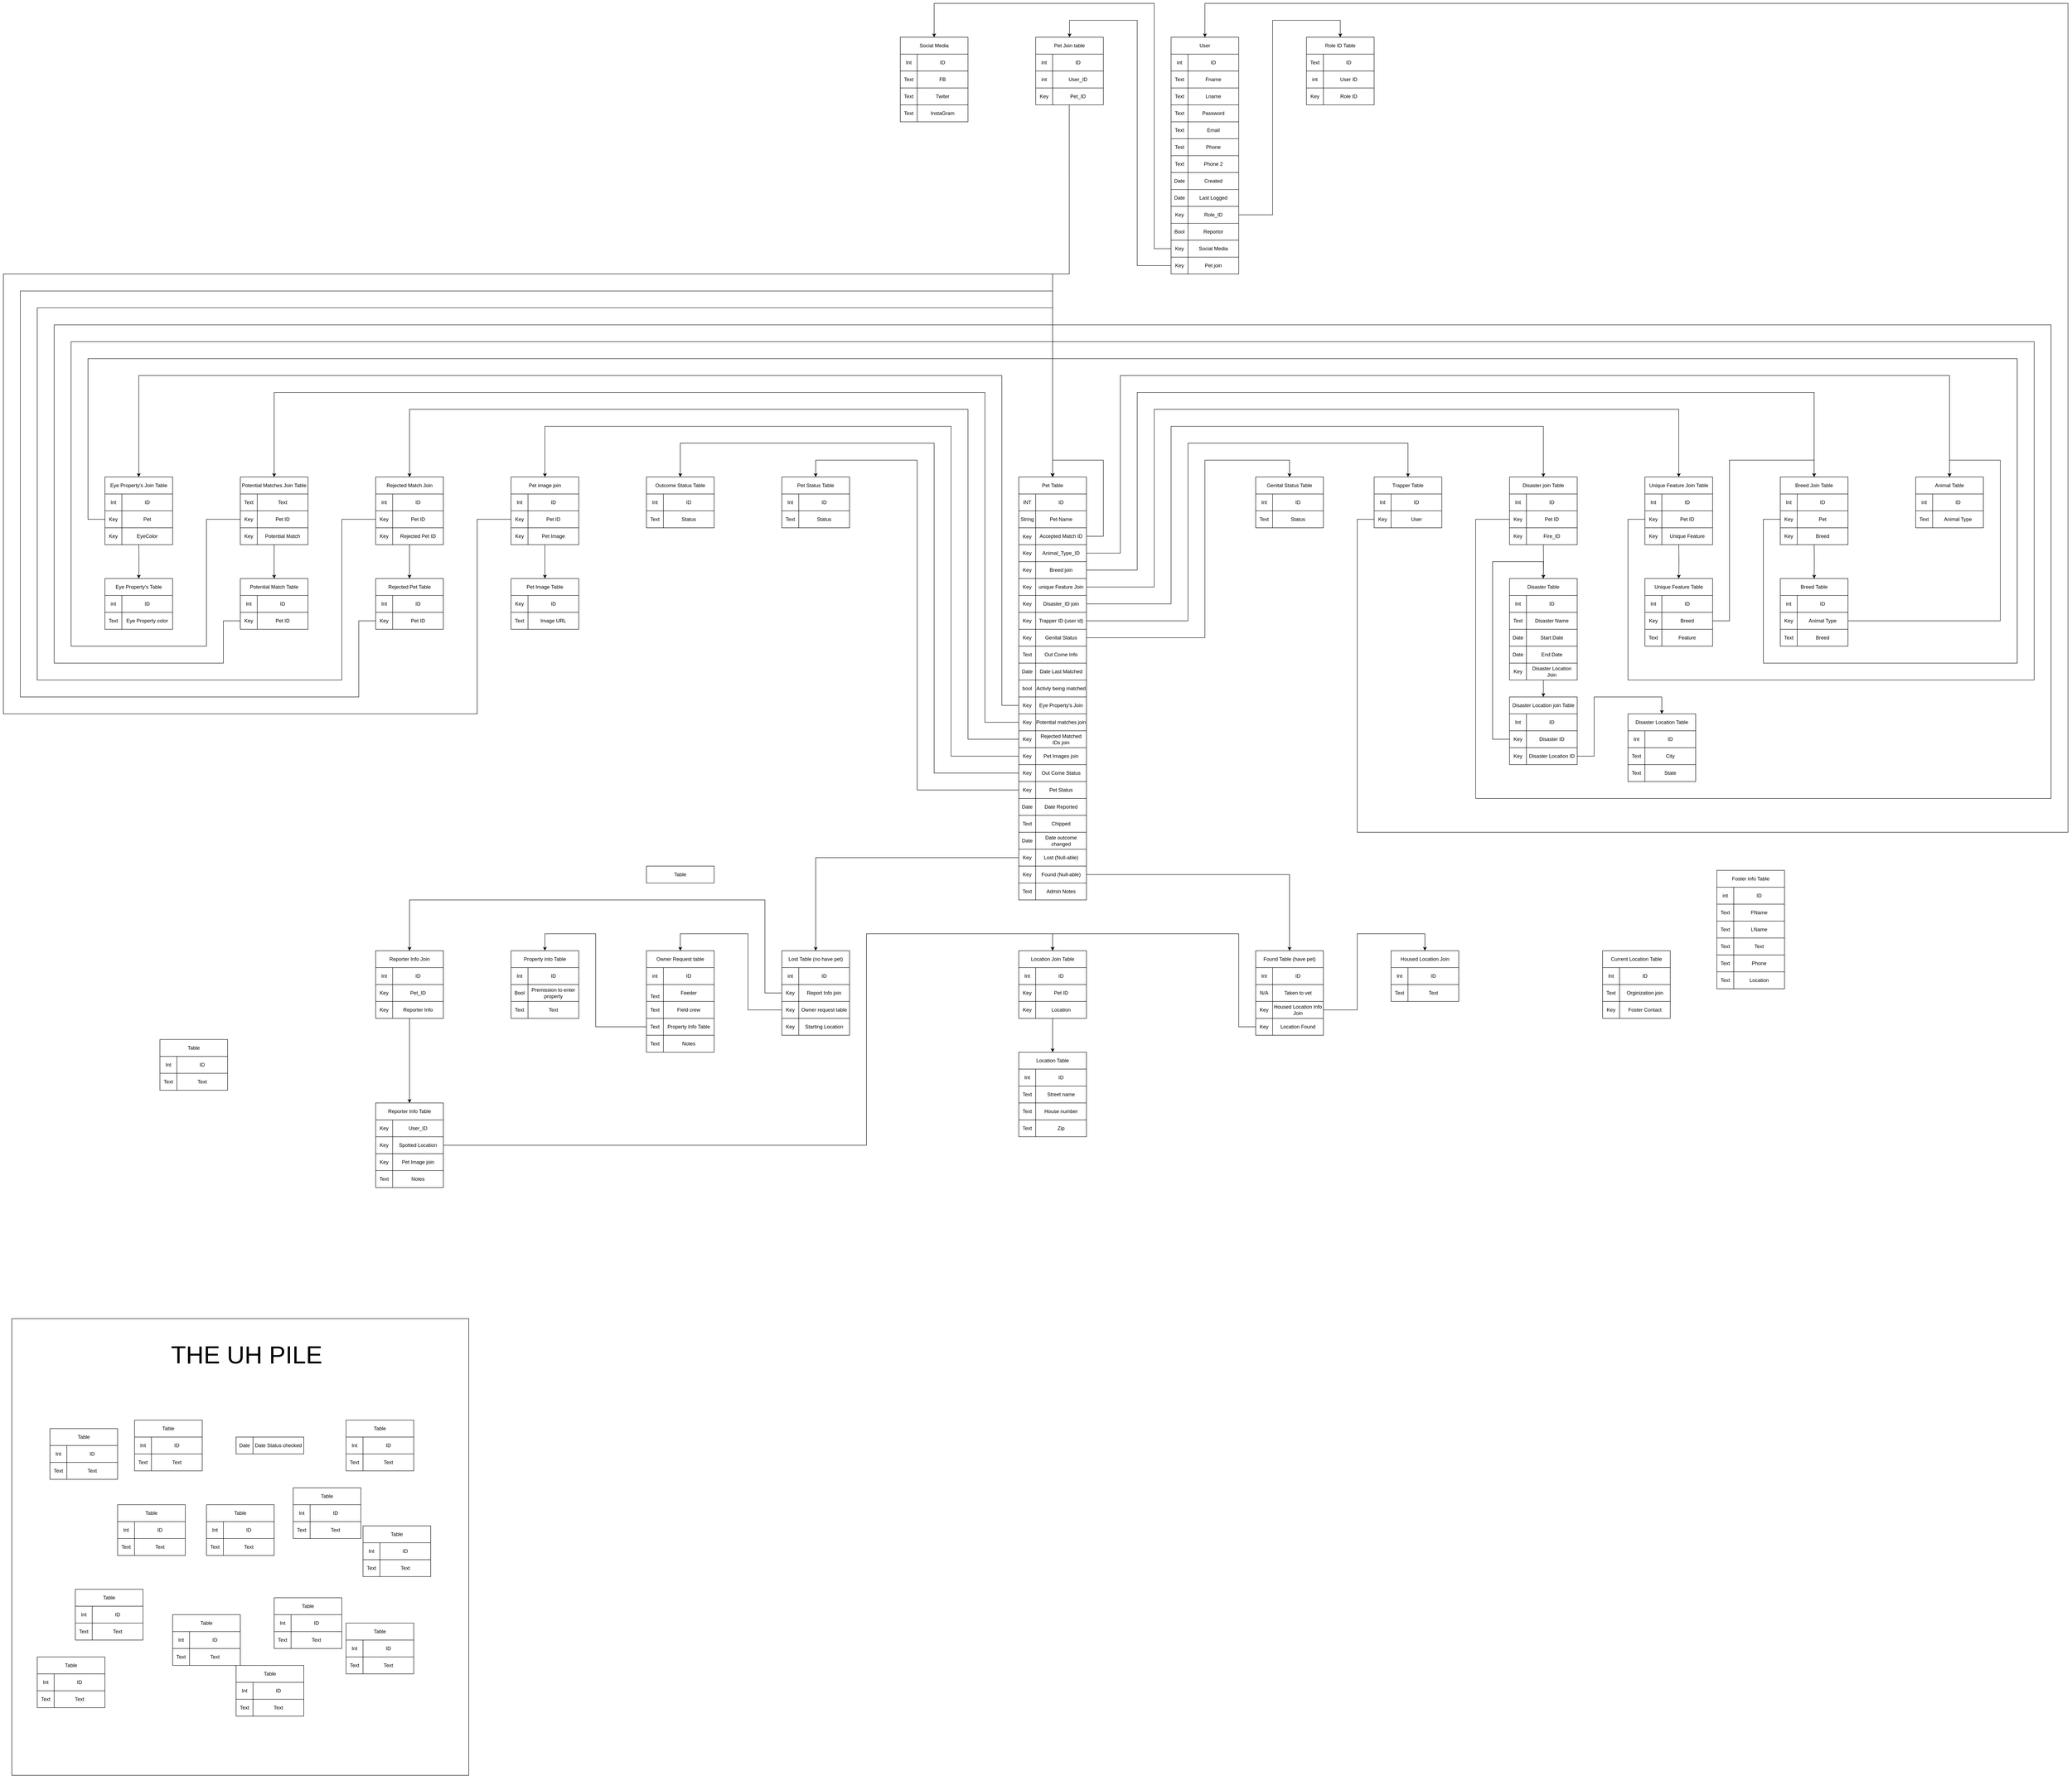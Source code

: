 <mxfile version="13.8.0" type="github">
  <diagram id="zTmtTd7neOy6DIzu7sHP" name="Page-1">
    <mxGraphModel dx="3694" dy="1618" grid="1" gridSize="10" guides="1" tooltips="1" connect="1" arrows="1" fold="1" page="1" pageScale="1" pageWidth="850" pageHeight="1100" math="0" shadow="0">
      <root>
        <mxCell id="0" />
        <mxCell id="1" parent="0" />
        <mxCell id="FnPxt2z-9lCeWRqJB29R-1" value="" style="rounded=0;whiteSpace=wrap;html=1;" parent="1" vertex="1">
          <mxGeometry x="-2100" y="2030" width="1080" height="1080" as="geometry" />
        </mxCell>
        <mxCell id="1dCuARmQQFrfibx1cBCv-2" value="Genital Status Table" style="rounded=0;whiteSpace=wrap;html=1;fillColor=#FFFFFF;" parent="1" vertex="1">
          <mxGeometry x="840" y="40" width="160" height="40" as="geometry" />
        </mxCell>
        <mxCell id="1TDYrzWobA5GGV8SR7Ec-72" value="&lt;div&gt;Outcome Status Table&lt;/div&gt;" style="rounded=0;whiteSpace=wrap;html=1;fillColor=#FFFFFF;" parent="1" vertex="1">
          <mxGeometry x="-600" y="40" width="160" height="40" as="geometry" />
        </mxCell>
        <mxCell id="1TDYrzWobA5GGV8SR7Ec-73" value="Reporter Info Join" style="rounded=0;whiteSpace=wrap;html=1;fillColor=#FFFFFF;" parent="1" vertex="1">
          <mxGeometry x="-1240" y="1160" width="160" height="40" as="geometry" />
        </mxCell>
        <mxCell id="1TDYrzWobA5GGV8SR7Ec-75" value="Owner Request table" style="rounded=0;whiteSpace=wrap;html=1;fillColor=#FFFFFF;" parent="1" vertex="1">
          <mxGeometry x="-600" y="1160" width="160" height="40" as="geometry" />
        </mxCell>
        <mxCell id="1TDYrzWobA5GGV8SR7Ec-80" value="Table" style="rounded=0;whiteSpace=wrap;html=1;fillColor=#FFFFFF;" parent="1" vertex="1">
          <mxGeometry x="-600" y="960" width="160" height="40" as="geometry" />
        </mxCell>
        <mxCell id="1TDYrzWobA5GGV8SR7Ec-81" value="&lt;div&gt;User&lt;br&gt;&lt;/div&gt;" style="rounded=0;whiteSpace=wrap;html=1;fillColor=#FFFFFF;" parent="1" vertex="1">
          <mxGeometry x="640" y="-1000" width="160" height="40" as="geometry" />
        </mxCell>
        <mxCell id="1TDYrzWobA5GGV8SR7Ec-84" value="Role ID Table" style="rounded=0;whiteSpace=wrap;html=1;fillColor=#FFFFFF;" parent="1" vertex="1">
          <mxGeometry x="960" y="-1000" width="160" height="40" as="geometry" />
        </mxCell>
        <mxCell id="1TDYrzWobA5GGV8SR7Ec-86" value="Current Location Table" style="rounded=0;whiteSpace=wrap;html=1;fillColor=#FFFFFF;" parent="1" vertex="1">
          <mxGeometry x="1660" y="1160" width="160" height="40" as="geometry" />
        </mxCell>
        <mxCell id="1TDYrzWobA5GGV8SR7Ec-87" value="Unique Feature Join Table" style="rounded=0;whiteSpace=wrap;html=1;fillColor=#FFFFFF;" parent="1" vertex="1">
          <mxGeometry x="1760" y="40" width="160" height="40" as="geometry" />
        </mxCell>
        <mxCell id="1TDYrzWobA5GGV8SR7Ec-88" value="Breed Join Table" style="rounded=0;whiteSpace=wrap;html=1;fillColor=#FFFFFF;" parent="1" vertex="1">
          <mxGeometry x="2080" y="40" width="160" height="40" as="geometry" />
        </mxCell>
        <mxCell id="1TDYrzWobA5GGV8SR7Ec-90" value="Foster info Table" style="rounded=0;whiteSpace=wrap;html=1;fillColor=#FFFFFF;" parent="1" vertex="1">
          <mxGeometry x="1930" y="970" width="160" height="40" as="geometry" />
        </mxCell>
        <mxCell id="1TDYrzWobA5GGV8SR7Ec-91" value="Pet image join" style="rounded=0;whiteSpace=wrap;html=1;fillColor=#FFFFFF;" parent="1" vertex="1">
          <mxGeometry x="-920" y="40" width="160" height="40" as="geometry" />
        </mxCell>
        <mxCell id="1TDYrzWobA5GGV8SR7Ec-92" value="Pet Status Table" style="rounded=0;whiteSpace=wrap;html=1;fillColor=#FFFFFF;" parent="1" vertex="1">
          <mxGeometry x="-280" y="40" width="160" height="40" as="geometry" />
        </mxCell>
        <mxCell id="1TDYrzWobA5GGV8SR7Ec-93" value="" style="group" parent="1" vertex="1" connectable="0">
          <mxGeometry x="2400" y="120" width="160" height="40" as="geometry" />
        </mxCell>
        <mxCell id="1TDYrzWobA5GGV8SR7Ec-94" value="" style="group" parent="1TDYrzWobA5GGV8SR7Ec-93" vertex="1" connectable="0">
          <mxGeometry width="160" height="40" as="geometry" />
        </mxCell>
        <mxCell id="1TDYrzWobA5GGV8SR7Ec-95" value="" style="rounded=0;whiteSpace=wrap;html=1;" parent="1TDYrzWobA5GGV8SR7Ec-94" vertex="1">
          <mxGeometry width="160" height="40" as="geometry" />
        </mxCell>
        <mxCell id="1TDYrzWobA5GGV8SR7Ec-96" value="" style="endArrow=none;html=1;entryX=0.25;entryY=0;entryDx=0;entryDy=0;exitX=0.25;exitY=1;exitDx=0;exitDy=0;" parent="1TDYrzWobA5GGV8SR7Ec-94" source="1TDYrzWobA5GGV8SR7Ec-95" target="1TDYrzWobA5GGV8SR7Ec-95" edge="1">
          <mxGeometry width="50" height="50" relative="1" as="geometry">
            <mxPoint x="26.667" y="40" as="sourcePoint" />
            <mxPoint x="26.667" as="targetPoint" />
          </mxGeometry>
        </mxCell>
        <mxCell id="1TDYrzWobA5GGV8SR7Ec-97" value="Text" style="text;html=1;strokeColor=none;fillColor=none;align=center;verticalAlign=middle;whiteSpace=wrap;rounded=0;" parent="1TDYrzWobA5GGV8SR7Ec-94" vertex="1">
          <mxGeometry width="40" height="40" as="geometry" />
        </mxCell>
        <mxCell id="1TDYrzWobA5GGV8SR7Ec-98" value="Animal Type" style="text;html=1;strokeColor=none;fillColor=none;align=center;verticalAlign=middle;whiteSpace=wrap;rounded=0;" parent="1TDYrzWobA5GGV8SR7Ec-94" vertex="1">
          <mxGeometry x="40" width="120" height="40" as="geometry" />
        </mxCell>
        <mxCell id="1TDYrzWobA5GGV8SR7Ec-99" value="" style="group" parent="1" vertex="1" connectable="0">
          <mxGeometry x="640" y="-920" width="160" height="40" as="geometry" />
        </mxCell>
        <mxCell id="1TDYrzWobA5GGV8SR7Ec-100" value="" style="group" parent="1TDYrzWobA5GGV8SR7Ec-99" vertex="1" connectable="0">
          <mxGeometry width="160" height="40" as="geometry" />
        </mxCell>
        <mxCell id="1TDYrzWobA5GGV8SR7Ec-101" value="" style="rounded=0;whiteSpace=wrap;html=1;" parent="1TDYrzWobA5GGV8SR7Ec-100" vertex="1">
          <mxGeometry width="160" height="40" as="geometry" />
        </mxCell>
        <mxCell id="1TDYrzWobA5GGV8SR7Ec-102" value="" style="endArrow=none;html=1;entryX=0.25;entryY=0;entryDx=0;entryDy=0;exitX=0.25;exitY=1;exitDx=0;exitDy=0;" parent="1TDYrzWobA5GGV8SR7Ec-100" source="1TDYrzWobA5GGV8SR7Ec-101" target="1TDYrzWobA5GGV8SR7Ec-101" edge="1">
          <mxGeometry width="50" height="50" relative="1" as="geometry">
            <mxPoint x="26.667" y="40" as="sourcePoint" />
            <mxPoint x="26.667" as="targetPoint" />
          </mxGeometry>
        </mxCell>
        <mxCell id="1TDYrzWobA5GGV8SR7Ec-103" value="Text" style="text;html=1;strokeColor=none;fillColor=none;align=center;verticalAlign=middle;whiteSpace=wrap;rounded=0;" parent="1TDYrzWobA5GGV8SR7Ec-100" vertex="1">
          <mxGeometry width="40" height="40" as="geometry" />
        </mxCell>
        <mxCell id="1TDYrzWobA5GGV8SR7Ec-104" value="Fname" style="text;html=1;strokeColor=none;fillColor=none;align=center;verticalAlign=middle;whiteSpace=wrap;rounded=0;" parent="1TDYrzWobA5GGV8SR7Ec-100" vertex="1">
          <mxGeometry x="40" width="120" height="40" as="geometry" />
        </mxCell>
        <mxCell id="1TDYrzWobA5GGV8SR7Ec-105" value="" style="group" parent="1" vertex="1" connectable="0">
          <mxGeometry x="640" y="-960" width="160" height="40" as="geometry" />
        </mxCell>
        <mxCell id="1TDYrzWobA5GGV8SR7Ec-106" value="" style="group" parent="1TDYrzWobA5GGV8SR7Ec-105" vertex="1" connectable="0">
          <mxGeometry width="160" height="40" as="geometry" />
        </mxCell>
        <mxCell id="1TDYrzWobA5GGV8SR7Ec-107" value="" style="rounded=0;whiteSpace=wrap;html=1;" parent="1TDYrzWobA5GGV8SR7Ec-106" vertex="1">
          <mxGeometry width="160" height="40" as="geometry" />
        </mxCell>
        <mxCell id="1TDYrzWobA5GGV8SR7Ec-108" value="" style="endArrow=none;html=1;entryX=0.25;entryY=0;entryDx=0;entryDy=0;exitX=0.25;exitY=1;exitDx=0;exitDy=0;" parent="1TDYrzWobA5GGV8SR7Ec-106" source="1TDYrzWobA5GGV8SR7Ec-107" target="1TDYrzWobA5GGV8SR7Ec-107" edge="1">
          <mxGeometry width="50" height="50" relative="1" as="geometry">
            <mxPoint x="26.667" y="40" as="sourcePoint" />
            <mxPoint x="26.667" as="targetPoint" />
          </mxGeometry>
        </mxCell>
        <mxCell id="1TDYrzWobA5GGV8SR7Ec-109" value="int" style="text;html=1;strokeColor=none;fillColor=none;align=center;verticalAlign=middle;whiteSpace=wrap;rounded=0;" parent="1TDYrzWobA5GGV8SR7Ec-106" vertex="1">
          <mxGeometry width="40" height="40" as="geometry" />
        </mxCell>
        <mxCell id="1TDYrzWobA5GGV8SR7Ec-110" value="ID" style="text;html=1;strokeColor=none;fillColor=none;align=center;verticalAlign=middle;whiteSpace=wrap;rounded=0;" parent="1TDYrzWobA5GGV8SR7Ec-106" vertex="1">
          <mxGeometry x="40" width="120" height="40" as="geometry" />
        </mxCell>
        <mxCell id="eGGPE0T3j5p5NHTqzrCn-21" value="" style="group" parent="1" vertex="1" connectable="0">
          <mxGeometry x="640" y="-600" width="160" height="40" as="geometry" />
        </mxCell>
        <mxCell id="eGGPE0T3j5p5NHTqzrCn-22" value="" style="rounded=0;whiteSpace=wrap;html=1;" parent="eGGPE0T3j5p5NHTqzrCn-21" vertex="1">
          <mxGeometry width="160" height="40" as="geometry" />
        </mxCell>
        <mxCell id="eGGPE0T3j5p5NHTqzrCn-23" value="" style="endArrow=none;html=1;entryX=0.25;entryY=0;entryDx=0;entryDy=0;exitX=0.25;exitY=1;exitDx=0;exitDy=0;" parent="eGGPE0T3j5p5NHTqzrCn-21" source="eGGPE0T3j5p5NHTqzrCn-22" target="eGGPE0T3j5p5NHTqzrCn-22" edge="1">
          <mxGeometry width="50" height="50" relative="1" as="geometry">
            <mxPoint x="26.667" y="40" as="sourcePoint" />
            <mxPoint x="26.667" as="targetPoint" />
          </mxGeometry>
        </mxCell>
        <mxCell id="eGGPE0T3j5p5NHTqzrCn-24" value="Key" style="text;html=1;strokeColor=none;fillColor=none;align=center;verticalAlign=middle;whiteSpace=wrap;rounded=0;" parent="eGGPE0T3j5p5NHTqzrCn-21" vertex="1">
          <mxGeometry width="40" height="40" as="geometry" />
        </mxCell>
        <mxCell id="eGGPE0T3j5p5NHTqzrCn-25" value="Role_ID" style="text;html=1;strokeColor=none;fillColor=none;align=center;verticalAlign=middle;whiteSpace=wrap;rounded=0;" parent="eGGPE0T3j5p5NHTqzrCn-21" vertex="1">
          <mxGeometry x="40" width="120" height="40" as="geometry" />
        </mxCell>
        <mxCell id="eGGPE0T3j5p5NHTqzrCn-26" value="" style="group" parent="1" vertex="1" connectable="0">
          <mxGeometry x="640" y="-640" width="160" height="40" as="geometry" />
        </mxCell>
        <mxCell id="eGGPE0T3j5p5NHTqzrCn-27" value="" style="rounded=0;whiteSpace=wrap;html=1;" parent="eGGPE0T3j5p5NHTqzrCn-26" vertex="1">
          <mxGeometry width="160" height="40" as="geometry" />
        </mxCell>
        <mxCell id="eGGPE0T3j5p5NHTqzrCn-28" value="" style="endArrow=none;html=1;entryX=0.25;entryY=0;entryDx=0;entryDy=0;exitX=0.25;exitY=1;exitDx=0;exitDy=0;" parent="eGGPE0T3j5p5NHTqzrCn-26" source="eGGPE0T3j5p5NHTqzrCn-27" target="eGGPE0T3j5p5NHTqzrCn-27" edge="1">
          <mxGeometry width="50" height="50" relative="1" as="geometry">
            <mxPoint x="26.667" y="40" as="sourcePoint" />
            <mxPoint x="26.667" as="targetPoint" />
          </mxGeometry>
        </mxCell>
        <mxCell id="eGGPE0T3j5p5NHTqzrCn-29" value="Date" style="text;html=1;strokeColor=none;fillColor=none;align=center;verticalAlign=middle;whiteSpace=wrap;rounded=0;" parent="eGGPE0T3j5p5NHTqzrCn-26" vertex="1">
          <mxGeometry width="40" height="40" as="geometry" />
        </mxCell>
        <mxCell id="eGGPE0T3j5p5NHTqzrCn-30" value="Last Logged" style="text;html=1;strokeColor=none;fillColor=none;align=center;verticalAlign=middle;whiteSpace=wrap;rounded=0;" parent="eGGPE0T3j5p5NHTqzrCn-26" vertex="1">
          <mxGeometry x="40" width="120" height="40" as="geometry" />
        </mxCell>
        <mxCell id="eGGPE0T3j5p5NHTqzrCn-31" value="" style="group" parent="1" vertex="1" connectable="0">
          <mxGeometry x="640" y="-680" width="160" height="40" as="geometry" />
        </mxCell>
        <mxCell id="eGGPE0T3j5p5NHTqzrCn-32" value="" style="rounded=0;whiteSpace=wrap;html=1;" parent="eGGPE0T3j5p5NHTqzrCn-31" vertex="1">
          <mxGeometry width="160" height="40" as="geometry" />
        </mxCell>
        <mxCell id="eGGPE0T3j5p5NHTqzrCn-33" value="" style="endArrow=none;html=1;entryX=0.25;entryY=0;entryDx=0;entryDy=0;exitX=0.25;exitY=1;exitDx=0;exitDy=0;" parent="eGGPE0T3j5p5NHTqzrCn-31" source="eGGPE0T3j5p5NHTqzrCn-32" target="eGGPE0T3j5p5NHTqzrCn-32" edge="1">
          <mxGeometry width="50" height="50" relative="1" as="geometry">
            <mxPoint x="26.667" y="40" as="sourcePoint" />
            <mxPoint x="26.667" as="targetPoint" />
          </mxGeometry>
        </mxCell>
        <mxCell id="eGGPE0T3j5p5NHTqzrCn-34" value="Date" style="text;html=1;strokeColor=none;fillColor=none;align=center;verticalAlign=middle;whiteSpace=wrap;rounded=0;" parent="eGGPE0T3j5p5NHTqzrCn-31" vertex="1">
          <mxGeometry width="40" height="40" as="geometry" />
        </mxCell>
        <mxCell id="eGGPE0T3j5p5NHTqzrCn-35" value="Created" style="text;html=1;strokeColor=none;fillColor=none;align=center;verticalAlign=middle;whiteSpace=wrap;rounded=0;" parent="eGGPE0T3j5p5NHTqzrCn-31" vertex="1">
          <mxGeometry x="40" width="120" height="40" as="geometry" />
        </mxCell>
        <mxCell id="eGGPE0T3j5p5NHTqzrCn-41" value="" style="group" parent="1" vertex="1" connectable="0">
          <mxGeometry x="640" y="-760" width="160" height="40" as="geometry" />
        </mxCell>
        <mxCell id="eGGPE0T3j5p5NHTqzrCn-42" value="" style="rounded=0;whiteSpace=wrap;html=1;" parent="eGGPE0T3j5p5NHTqzrCn-41" vertex="1">
          <mxGeometry width="160" height="40" as="geometry" />
        </mxCell>
        <mxCell id="eGGPE0T3j5p5NHTqzrCn-43" value="" style="endArrow=none;html=1;entryX=0.25;entryY=0;entryDx=0;entryDy=0;exitX=0.25;exitY=1;exitDx=0;exitDy=0;" parent="eGGPE0T3j5p5NHTqzrCn-41" source="eGGPE0T3j5p5NHTqzrCn-42" target="eGGPE0T3j5p5NHTqzrCn-42" edge="1">
          <mxGeometry width="50" height="50" relative="1" as="geometry">
            <mxPoint x="26.667" y="40" as="sourcePoint" />
            <mxPoint x="26.667" as="targetPoint" />
          </mxGeometry>
        </mxCell>
        <mxCell id="eGGPE0T3j5p5NHTqzrCn-44" value="Test" style="text;html=1;strokeColor=none;fillColor=none;align=center;verticalAlign=middle;whiteSpace=wrap;rounded=0;" parent="eGGPE0T3j5p5NHTqzrCn-41" vertex="1">
          <mxGeometry width="40" height="40" as="geometry" />
        </mxCell>
        <mxCell id="eGGPE0T3j5p5NHTqzrCn-45" value="Phone" style="text;html=1;strokeColor=none;fillColor=none;align=center;verticalAlign=middle;whiteSpace=wrap;rounded=0;" parent="eGGPE0T3j5p5NHTqzrCn-41" vertex="1">
          <mxGeometry x="40" width="120" height="40" as="geometry" />
        </mxCell>
        <mxCell id="eGGPE0T3j5p5NHTqzrCn-46" value="" style="group" parent="1" vertex="1" connectable="0">
          <mxGeometry x="640" y="-800" width="160" height="40" as="geometry" />
        </mxCell>
        <mxCell id="eGGPE0T3j5p5NHTqzrCn-47" value="" style="rounded=0;whiteSpace=wrap;html=1;" parent="eGGPE0T3j5p5NHTqzrCn-46" vertex="1">
          <mxGeometry width="160" height="40" as="geometry" />
        </mxCell>
        <mxCell id="eGGPE0T3j5p5NHTqzrCn-48" value="" style="endArrow=none;html=1;entryX=0.25;entryY=0;entryDx=0;entryDy=0;exitX=0.25;exitY=1;exitDx=0;exitDy=0;" parent="eGGPE0T3j5p5NHTqzrCn-46" source="eGGPE0T3j5p5NHTqzrCn-47" target="eGGPE0T3j5p5NHTqzrCn-47" edge="1">
          <mxGeometry width="50" height="50" relative="1" as="geometry">
            <mxPoint x="26.667" y="40" as="sourcePoint" />
            <mxPoint x="26.667" as="targetPoint" />
          </mxGeometry>
        </mxCell>
        <mxCell id="eGGPE0T3j5p5NHTqzrCn-49" value="Text" style="text;html=1;strokeColor=none;fillColor=none;align=center;verticalAlign=middle;whiteSpace=wrap;rounded=0;" parent="eGGPE0T3j5p5NHTqzrCn-46" vertex="1">
          <mxGeometry width="40" height="40" as="geometry" />
        </mxCell>
        <mxCell id="eGGPE0T3j5p5NHTqzrCn-50" value="Email" style="text;html=1;strokeColor=none;fillColor=none;align=center;verticalAlign=middle;whiteSpace=wrap;rounded=0;" parent="eGGPE0T3j5p5NHTqzrCn-46" vertex="1">
          <mxGeometry x="40" width="120" height="40" as="geometry" />
        </mxCell>
        <mxCell id="eGGPE0T3j5p5NHTqzrCn-51" value="" style="group" parent="1" vertex="1" connectable="0">
          <mxGeometry x="640" y="-840" width="160" height="40" as="geometry" />
        </mxCell>
        <mxCell id="eGGPE0T3j5p5NHTqzrCn-52" value="" style="rounded=0;whiteSpace=wrap;html=1;" parent="eGGPE0T3j5p5NHTqzrCn-51" vertex="1">
          <mxGeometry width="160" height="40" as="geometry" />
        </mxCell>
        <mxCell id="eGGPE0T3j5p5NHTqzrCn-53" value="" style="endArrow=none;html=1;entryX=0.25;entryY=0;entryDx=0;entryDy=0;exitX=0.25;exitY=1;exitDx=0;exitDy=0;" parent="eGGPE0T3j5p5NHTqzrCn-51" source="eGGPE0T3j5p5NHTqzrCn-52" target="eGGPE0T3j5p5NHTqzrCn-52" edge="1">
          <mxGeometry width="50" height="50" relative="1" as="geometry">
            <mxPoint x="26.667" y="40" as="sourcePoint" />
            <mxPoint x="26.667" as="targetPoint" />
          </mxGeometry>
        </mxCell>
        <mxCell id="eGGPE0T3j5p5NHTqzrCn-54" value="Text" style="text;html=1;strokeColor=none;fillColor=none;align=center;verticalAlign=middle;whiteSpace=wrap;rounded=0;" parent="eGGPE0T3j5p5NHTqzrCn-51" vertex="1">
          <mxGeometry width="40" height="40" as="geometry" />
        </mxCell>
        <mxCell id="eGGPE0T3j5p5NHTqzrCn-55" value="Password" style="text;html=1;strokeColor=none;fillColor=none;align=center;verticalAlign=middle;whiteSpace=wrap;rounded=0;" parent="eGGPE0T3j5p5NHTqzrCn-51" vertex="1">
          <mxGeometry x="40" width="120" height="40" as="geometry" />
        </mxCell>
        <mxCell id="eGGPE0T3j5p5NHTqzrCn-56" value="" style="group" parent="1" vertex="1" connectable="0">
          <mxGeometry x="640" y="-880" width="160" height="40" as="geometry" />
        </mxCell>
        <mxCell id="eGGPE0T3j5p5NHTqzrCn-57" value="" style="rounded=0;whiteSpace=wrap;html=1;" parent="eGGPE0T3j5p5NHTqzrCn-56" vertex="1">
          <mxGeometry width="160" height="40" as="geometry" />
        </mxCell>
        <mxCell id="eGGPE0T3j5p5NHTqzrCn-58" value="" style="endArrow=none;html=1;entryX=0.25;entryY=0;entryDx=0;entryDy=0;exitX=0.25;exitY=1;exitDx=0;exitDy=0;" parent="eGGPE0T3j5p5NHTqzrCn-56" source="eGGPE0T3j5p5NHTqzrCn-57" target="eGGPE0T3j5p5NHTqzrCn-57" edge="1">
          <mxGeometry width="50" height="50" relative="1" as="geometry">
            <mxPoint x="26.667" y="40" as="sourcePoint" />
            <mxPoint x="26.667" as="targetPoint" />
          </mxGeometry>
        </mxCell>
        <mxCell id="eGGPE0T3j5p5NHTqzrCn-59" value="Text" style="text;html=1;strokeColor=none;fillColor=none;align=center;verticalAlign=middle;whiteSpace=wrap;rounded=0;" parent="eGGPE0T3j5p5NHTqzrCn-56" vertex="1">
          <mxGeometry width="40" height="40" as="geometry" />
        </mxCell>
        <mxCell id="eGGPE0T3j5p5NHTqzrCn-60" value="Lname" style="text;html=1;strokeColor=none;fillColor=none;align=center;verticalAlign=middle;whiteSpace=wrap;rounded=0;" parent="eGGPE0T3j5p5NHTqzrCn-56" vertex="1">
          <mxGeometry x="40" width="120" height="40" as="geometry" />
        </mxCell>
        <mxCell id="eGGPE0T3j5p5NHTqzrCn-61" value="" style="group" parent="1" vertex="1" connectable="0">
          <mxGeometry x="960" y="-960" width="160" height="40" as="geometry" />
        </mxCell>
        <mxCell id="eGGPE0T3j5p5NHTqzrCn-62" value="" style="rounded=0;whiteSpace=wrap;html=1;" parent="eGGPE0T3j5p5NHTqzrCn-61" vertex="1">
          <mxGeometry width="160" height="40" as="geometry" />
        </mxCell>
        <mxCell id="eGGPE0T3j5p5NHTqzrCn-63" value="" style="endArrow=none;html=1;entryX=0.25;entryY=0;entryDx=0;entryDy=0;exitX=0.25;exitY=1;exitDx=0;exitDy=0;" parent="eGGPE0T3j5p5NHTqzrCn-61" source="eGGPE0T3j5p5NHTqzrCn-62" target="eGGPE0T3j5p5NHTqzrCn-62" edge="1">
          <mxGeometry width="50" height="50" relative="1" as="geometry">
            <mxPoint x="26.667" y="40" as="sourcePoint" />
            <mxPoint x="26.667" as="targetPoint" />
          </mxGeometry>
        </mxCell>
        <mxCell id="eGGPE0T3j5p5NHTqzrCn-64" value="Text" style="text;html=1;strokeColor=none;fillColor=none;align=center;verticalAlign=middle;whiteSpace=wrap;rounded=0;" parent="eGGPE0T3j5p5NHTqzrCn-61" vertex="1">
          <mxGeometry width="40" height="40" as="geometry" />
        </mxCell>
        <mxCell id="eGGPE0T3j5p5NHTqzrCn-65" value="Text" style="text;html=1;strokeColor=none;fillColor=none;align=center;verticalAlign=middle;whiteSpace=wrap;rounded=0;" parent="eGGPE0T3j5p5NHTqzrCn-61" vertex="1">
          <mxGeometry x="40" width="120" height="40" as="geometry" />
        </mxCell>
        <mxCell id="eGGPE0T3j5p5NHTqzrCn-66" value="" style="group" parent="1" vertex="1" connectable="0">
          <mxGeometry x="320" y="-920" width="160" height="40" as="geometry" />
        </mxCell>
        <mxCell id="eGGPE0T3j5p5NHTqzrCn-67" value="" style="rounded=0;whiteSpace=wrap;html=1;" parent="eGGPE0T3j5p5NHTqzrCn-66" vertex="1">
          <mxGeometry width="160" height="40" as="geometry" />
        </mxCell>
        <mxCell id="eGGPE0T3j5p5NHTqzrCn-68" value="" style="endArrow=none;html=1;entryX=0.25;entryY=0;entryDx=0;entryDy=0;exitX=0.25;exitY=1;exitDx=0;exitDy=0;" parent="eGGPE0T3j5p5NHTqzrCn-66" source="eGGPE0T3j5p5NHTqzrCn-67" target="eGGPE0T3j5p5NHTqzrCn-67" edge="1">
          <mxGeometry width="50" height="50" relative="1" as="geometry">
            <mxPoint x="26.667" y="40" as="sourcePoint" />
            <mxPoint x="26.667" as="targetPoint" />
          </mxGeometry>
        </mxCell>
        <mxCell id="eGGPE0T3j5p5NHTqzrCn-69" value="int" style="text;html=1;strokeColor=none;fillColor=none;align=center;verticalAlign=middle;whiteSpace=wrap;rounded=0;" parent="eGGPE0T3j5p5NHTqzrCn-66" vertex="1">
          <mxGeometry width="40" height="40" as="geometry" />
        </mxCell>
        <mxCell id="eGGPE0T3j5p5NHTqzrCn-70" value="User_ID" style="text;html=1;strokeColor=none;fillColor=none;align=center;verticalAlign=middle;whiteSpace=wrap;rounded=0;" parent="eGGPE0T3j5p5NHTqzrCn-66" vertex="1">
          <mxGeometry x="40" width="120" height="40" as="geometry" />
        </mxCell>
        <mxCell id="eGGPE0T3j5p5NHTqzrCn-71" value="" style="group" parent="1" vertex="1" connectable="0">
          <mxGeometry x="320" y="-960" width="160" height="40" as="geometry" />
        </mxCell>
        <mxCell id="eGGPE0T3j5p5NHTqzrCn-72" value="" style="rounded=0;whiteSpace=wrap;html=1;" parent="eGGPE0T3j5p5NHTqzrCn-71" vertex="1">
          <mxGeometry width="160" height="40" as="geometry" />
        </mxCell>
        <mxCell id="eGGPE0T3j5p5NHTqzrCn-73" value="" style="endArrow=none;html=1;entryX=0.25;entryY=0;entryDx=0;entryDy=0;exitX=0.25;exitY=1;exitDx=0;exitDy=0;" parent="eGGPE0T3j5p5NHTqzrCn-71" source="eGGPE0T3j5p5NHTqzrCn-72" target="eGGPE0T3j5p5NHTqzrCn-72" edge="1">
          <mxGeometry width="50" height="50" relative="1" as="geometry">
            <mxPoint x="26.667" y="40" as="sourcePoint" />
            <mxPoint x="26.667" as="targetPoint" />
          </mxGeometry>
        </mxCell>
        <mxCell id="eGGPE0T3j5p5NHTqzrCn-74" value="int" style="text;html=1;strokeColor=none;fillColor=none;align=center;verticalAlign=middle;whiteSpace=wrap;rounded=0;" parent="eGGPE0T3j5p5NHTqzrCn-71" vertex="1">
          <mxGeometry width="40" height="40" as="geometry" />
        </mxCell>
        <mxCell id="eGGPE0T3j5p5NHTqzrCn-75" value="ID" style="text;html=1;strokeColor=none;fillColor=none;align=center;verticalAlign=middle;whiteSpace=wrap;rounded=0;" parent="eGGPE0T3j5p5NHTqzrCn-71" vertex="1">
          <mxGeometry x="40" width="120" height="40" as="geometry" />
        </mxCell>
        <mxCell id="eGGPE0T3j5p5NHTqzrCn-81" value="" style="group" parent="1" vertex="1" connectable="0">
          <mxGeometry x="640" y="-520" width="160" height="40" as="geometry" />
        </mxCell>
        <mxCell id="eGGPE0T3j5p5NHTqzrCn-82" value="" style="rounded=0;whiteSpace=wrap;html=1;" parent="eGGPE0T3j5p5NHTqzrCn-81" vertex="1">
          <mxGeometry width="160" height="40" as="geometry" />
        </mxCell>
        <mxCell id="eGGPE0T3j5p5NHTqzrCn-83" value="" style="endArrow=none;html=1;entryX=0.25;entryY=0;entryDx=0;entryDy=0;exitX=0.25;exitY=1;exitDx=0;exitDy=0;" parent="eGGPE0T3j5p5NHTqzrCn-81" source="eGGPE0T3j5p5NHTqzrCn-82" target="eGGPE0T3j5p5NHTqzrCn-82" edge="1">
          <mxGeometry width="50" height="50" relative="1" as="geometry">
            <mxPoint x="26.667" y="40" as="sourcePoint" />
            <mxPoint x="26.667" as="targetPoint" />
          </mxGeometry>
        </mxCell>
        <mxCell id="eGGPE0T3j5p5NHTqzrCn-84" value="Key" style="text;html=1;strokeColor=none;fillColor=none;align=center;verticalAlign=middle;whiteSpace=wrap;rounded=0;" parent="eGGPE0T3j5p5NHTqzrCn-81" vertex="1">
          <mxGeometry width="40" height="40" as="geometry" />
        </mxCell>
        <mxCell id="eGGPE0T3j5p5NHTqzrCn-85" value="Social Media" style="text;html=1;strokeColor=none;fillColor=none;align=center;verticalAlign=middle;whiteSpace=wrap;rounded=0;" parent="eGGPE0T3j5p5NHTqzrCn-81" vertex="1">
          <mxGeometry x="40" width="120" height="40" as="geometry" />
        </mxCell>
        <mxCell id="eGGPE0T3j5p5NHTqzrCn-91" value="" style="group" parent="1" vertex="1" connectable="0">
          <mxGeometry x="640" y="-480" width="160" height="40" as="geometry" />
        </mxCell>
        <mxCell id="eGGPE0T3j5p5NHTqzrCn-92" value="" style="rounded=0;whiteSpace=wrap;html=1;" parent="eGGPE0T3j5p5NHTqzrCn-91" vertex="1">
          <mxGeometry width="160" height="40" as="geometry" />
        </mxCell>
        <mxCell id="eGGPE0T3j5p5NHTqzrCn-93" value="" style="endArrow=none;html=1;entryX=0.25;entryY=0;entryDx=0;entryDy=0;exitX=0.25;exitY=1;exitDx=0;exitDy=0;" parent="eGGPE0T3j5p5NHTqzrCn-91" source="eGGPE0T3j5p5NHTqzrCn-92" target="eGGPE0T3j5p5NHTqzrCn-92" edge="1">
          <mxGeometry width="50" height="50" relative="1" as="geometry">
            <mxPoint x="26.667" y="40" as="sourcePoint" />
            <mxPoint x="26.667" as="targetPoint" />
          </mxGeometry>
        </mxCell>
        <mxCell id="eGGPE0T3j5p5NHTqzrCn-94" value="Key" style="text;html=1;strokeColor=none;fillColor=none;align=center;verticalAlign=middle;whiteSpace=wrap;rounded=0;" parent="eGGPE0T3j5p5NHTqzrCn-91" vertex="1">
          <mxGeometry width="40" height="40" as="geometry" />
        </mxCell>
        <mxCell id="eGGPE0T3j5p5NHTqzrCn-95" value="Pet join" style="text;html=1;strokeColor=none;fillColor=none;align=center;verticalAlign=middle;whiteSpace=wrap;rounded=0;" parent="eGGPE0T3j5p5NHTqzrCn-91" vertex="1">
          <mxGeometry x="40" width="120" height="40" as="geometry" />
        </mxCell>
        <mxCell id="eGGPE0T3j5p5NHTqzrCn-96" value="" style="group" parent="1" vertex="1" connectable="0">
          <mxGeometry y="-840" width="160" height="40" as="geometry" />
        </mxCell>
        <mxCell id="eGGPE0T3j5p5NHTqzrCn-97" value="" style="rounded=0;whiteSpace=wrap;html=1;" parent="eGGPE0T3j5p5NHTqzrCn-96" vertex="1">
          <mxGeometry width="160" height="40" as="geometry" />
        </mxCell>
        <mxCell id="eGGPE0T3j5p5NHTqzrCn-98" value="" style="endArrow=none;html=1;entryX=0.25;entryY=0;entryDx=0;entryDy=0;exitX=0.25;exitY=1;exitDx=0;exitDy=0;" parent="eGGPE0T3j5p5NHTqzrCn-96" source="eGGPE0T3j5p5NHTqzrCn-97" target="eGGPE0T3j5p5NHTqzrCn-97" edge="1">
          <mxGeometry width="50" height="50" relative="1" as="geometry">
            <mxPoint x="26.667" y="40" as="sourcePoint" />
            <mxPoint x="26.667" as="targetPoint" />
          </mxGeometry>
        </mxCell>
        <mxCell id="eGGPE0T3j5p5NHTqzrCn-99" value="Text" style="text;html=1;strokeColor=none;fillColor=none;align=center;verticalAlign=middle;whiteSpace=wrap;rounded=0;" parent="eGGPE0T3j5p5NHTqzrCn-96" vertex="1">
          <mxGeometry width="40" height="40" as="geometry" />
        </mxCell>
        <mxCell id="eGGPE0T3j5p5NHTqzrCn-100" value="InstaGram" style="text;html=1;strokeColor=none;fillColor=none;align=center;verticalAlign=middle;whiteSpace=wrap;rounded=0;" parent="eGGPE0T3j5p5NHTqzrCn-96" vertex="1">
          <mxGeometry x="40" width="120" height="40" as="geometry" />
        </mxCell>
        <mxCell id="eGGPE0T3j5p5NHTqzrCn-101" value="" style="group" parent="1" vertex="1" connectable="0">
          <mxGeometry y="-880" width="160" height="40" as="geometry" />
        </mxCell>
        <mxCell id="eGGPE0T3j5p5NHTqzrCn-102" value="" style="rounded=0;whiteSpace=wrap;html=1;" parent="eGGPE0T3j5p5NHTqzrCn-101" vertex="1">
          <mxGeometry width="160" height="40" as="geometry" />
        </mxCell>
        <mxCell id="eGGPE0T3j5p5NHTqzrCn-103" value="" style="endArrow=none;html=1;entryX=0.25;entryY=0;entryDx=0;entryDy=0;exitX=0.25;exitY=1;exitDx=0;exitDy=0;" parent="eGGPE0T3j5p5NHTqzrCn-101" source="eGGPE0T3j5p5NHTqzrCn-102" target="eGGPE0T3j5p5NHTqzrCn-102" edge="1">
          <mxGeometry width="50" height="50" relative="1" as="geometry">
            <mxPoint x="26.667" y="40" as="sourcePoint" />
            <mxPoint x="26.667" as="targetPoint" />
          </mxGeometry>
        </mxCell>
        <mxCell id="eGGPE0T3j5p5NHTqzrCn-104" value="Text" style="text;html=1;strokeColor=none;fillColor=none;align=center;verticalAlign=middle;whiteSpace=wrap;rounded=0;" parent="eGGPE0T3j5p5NHTqzrCn-101" vertex="1">
          <mxGeometry width="40" height="40" as="geometry" />
        </mxCell>
        <mxCell id="eGGPE0T3j5p5NHTqzrCn-105" value="Twiter" style="text;html=1;strokeColor=none;fillColor=none;align=center;verticalAlign=middle;whiteSpace=wrap;rounded=0;" parent="eGGPE0T3j5p5NHTqzrCn-101" vertex="1">
          <mxGeometry x="40" width="120" height="40" as="geometry" />
        </mxCell>
        <mxCell id="eGGPE0T3j5p5NHTqzrCn-106" value="" style="group" parent="1" vertex="1" connectable="0">
          <mxGeometry y="-920" width="160" height="40" as="geometry" />
        </mxCell>
        <mxCell id="eGGPE0T3j5p5NHTqzrCn-107" value="" style="rounded=0;whiteSpace=wrap;html=1;" parent="eGGPE0T3j5p5NHTqzrCn-106" vertex="1">
          <mxGeometry width="160" height="40" as="geometry" />
        </mxCell>
        <mxCell id="eGGPE0T3j5p5NHTqzrCn-108" value="" style="endArrow=none;html=1;entryX=0.25;entryY=0;entryDx=0;entryDy=0;exitX=0.25;exitY=1;exitDx=0;exitDy=0;" parent="eGGPE0T3j5p5NHTqzrCn-106" source="eGGPE0T3j5p5NHTqzrCn-107" target="eGGPE0T3j5p5NHTqzrCn-107" edge="1">
          <mxGeometry width="50" height="50" relative="1" as="geometry">
            <mxPoint x="26.667" y="40" as="sourcePoint" />
            <mxPoint x="26.667" as="targetPoint" />
          </mxGeometry>
        </mxCell>
        <mxCell id="eGGPE0T3j5p5NHTqzrCn-109" value="Text" style="text;html=1;strokeColor=none;fillColor=none;align=center;verticalAlign=middle;whiteSpace=wrap;rounded=0;" parent="eGGPE0T3j5p5NHTqzrCn-106" vertex="1">
          <mxGeometry width="40" height="40" as="geometry" />
        </mxCell>
        <mxCell id="eGGPE0T3j5p5NHTqzrCn-110" value="FB" style="text;html=1;strokeColor=none;fillColor=none;align=center;verticalAlign=middle;whiteSpace=wrap;rounded=0;" parent="eGGPE0T3j5p5NHTqzrCn-106" vertex="1">
          <mxGeometry x="40" width="120" height="40" as="geometry" />
        </mxCell>
        <mxCell id="eGGPE0T3j5p5NHTqzrCn-12" value="" style="rounded=0;whiteSpace=wrap;html=1;" parent="1" vertex="1">
          <mxGeometry x="640" y="-560" width="160" height="40" as="geometry" />
        </mxCell>
        <mxCell id="eGGPE0T3j5p5NHTqzrCn-13" value="" style="endArrow=none;html=1;entryX=0.25;entryY=0;entryDx=0;entryDy=0;exitX=0.25;exitY=1;exitDx=0;exitDy=0;" parent="1" source="eGGPE0T3j5p5NHTqzrCn-12" target="eGGPE0T3j5p5NHTqzrCn-12" edge="1">
          <mxGeometry width="50" height="50" relative="1" as="geometry">
            <mxPoint x="666.667" y="-520" as="sourcePoint" />
            <mxPoint x="666.667" y="-560" as="targetPoint" />
          </mxGeometry>
        </mxCell>
        <mxCell id="eGGPE0T3j5p5NHTqzrCn-14" value="Bool" style="text;html=1;strokeColor=none;fillColor=none;align=center;verticalAlign=middle;whiteSpace=wrap;rounded=0;" parent="1" vertex="1">
          <mxGeometry x="640" y="-560" width="40" height="40" as="geometry" />
        </mxCell>
        <mxCell id="eGGPE0T3j5p5NHTqzrCn-15" value="Reportor" style="text;html=1;strokeColor=none;fillColor=none;align=center;verticalAlign=middle;whiteSpace=wrap;rounded=0;" parent="1" vertex="1">
          <mxGeometry x="680" y="-560" width="120" height="40" as="geometry" />
        </mxCell>
        <mxCell id="eGGPE0T3j5p5NHTqzrCn-154" value="Trapper Table" style="rounded=0;whiteSpace=wrap;html=1;fillColor=#FFFFFF;" parent="1" vertex="1">
          <mxGeometry x="1120" y="40" width="160" height="40" as="geometry" />
        </mxCell>
        <mxCell id="eGGPE0T3j5p5NHTqzrCn-155" value="Found Table (have pet)" style="rounded=0;whiteSpace=wrap;html=1;fillColor=#FFFFFF;" parent="1" vertex="1">
          <mxGeometry x="840" y="1160" width="160" height="40" as="geometry" />
        </mxCell>
        <mxCell id="eGGPE0T3j5p5NHTqzrCn-156" value="Lost Table (no have pet)" style="rounded=0;whiteSpace=wrap;html=1;fillColor=#FFFFFF;" parent="1" vertex="1">
          <mxGeometry x="-280" y="1160.03" width="160" height="40" as="geometry" />
        </mxCell>
        <mxCell id="eGGPE0T3j5p5NHTqzrCn-158" value="Rejected Match Join" style="rounded=0;whiteSpace=wrap;html=1;fillColor=#FFFFFF;" parent="1" vertex="1">
          <mxGeometry x="-1240" y="40" width="160" height="40" as="geometry" />
        </mxCell>
        <mxCell id="eGGPE0T3j5p5NHTqzrCn-159" value="Animal Table" style="rounded=0;whiteSpace=wrap;html=1;fillColor=#FFFFFF;" parent="1" vertex="1">
          <mxGeometry x="2400" y="40" width="160" height="40" as="geometry" />
        </mxCell>
        <mxCell id="eGGPE0T3j5p5NHTqzrCn-160" value="Disaster join Table" style="rounded=0;whiteSpace=wrap;html=1;fillColor=#FFFFFF;" parent="1" vertex="1">
          <mxGeometry x="1440" y="40" width="160" height="40" as="geometry" />
        </mxCell>
        <mxCell id="eGGPE0T3j5p5NHTqzrCn-161" value="Potential Matches Join Table" style="rounded=0;whiteSpace=wrap;html=1;fillColor=#FFFFFF;" parent="1" vertex="1">
          <mxGeometry x="-1560" y="40" width="160" height="40" as="geometry" />
        </mxCell>
        <mxCell id="eGGPE0T3j5p5NHTqzrCn-162" value="Eye Property&#39;s Join Table" style="rounded=0;whiteSpace=wrap;html=1;fillColor=#FFFFFF;" parent="1" vertex="1">
          <mxGeometry x="-1880" y="40" width="160" height="40" as="geometry" />
        </mxCell>
        <mxCell id="eGGPE0T3j5p5NHTqzrCn-165" value="Social Media" style="rounded=0;whiteSpace=wrap;html=1;fillColor=#FFFFFF;" parent="1" vertex="1">
          <mxGeometry y="-1000" width="160" height="40" as="geometry" />
        </mxCell>
        <mxCell id="eGGPE0T3j5p5NHTqzrCn-166" value="Pet Join table" style="rounded=0;whiteSpace=wrap;html=1;fillColor=#FFFFFF;" parent="1" vertex="1">
          <mxGeometry x="320" y="-1000" width="160" height="40" as="geometry" />
        </mxCell>
        <mxCell id="eGGPE0T3j5p5NHTqzrCn-169" style="edgeStyle=orthogonalEdgeStyle;rounded=0;orthogonalLoop=1;jettySize=auto;html=1;entryX=0.5;entryY=0;entryDx=0;entryDy=0;" parent="1" source="eGGPE0T3j5p5NHTqzrCn-25" target="1TDYrzWobA5GGV8SR7Ec-84" edge="1">
          <mxGeometry relative="1" as="geometry">
            <Array as="points">
              <mxPoint x="880" y="-580" />
              <mxPoint x="880" y="-1040" />
              <mxPoint x="1040" y="-1040" />
            </Array>
          </mxGeometry>
        </mxCell>
        <mxCell id="eGGPE0T3j5p5NHTqzrCn-171" style="edgeStyle=orthogonalEdgeStyle;rounded=0;orthogonalLoop=1;jettySize=auto;html=1;entryX=0.5;entryY=0;entryDx=0;entryDy=0;exitX=0;exitY=0.5;exitDx=0;exitDy=0;" parent="1" source="eGGPE0T3j5p5NHTqzrCn-94" target="eGGPE0T3j5p5NHTqzrCn-166" edge="1">
          <mxGeometry relative="1" as="geometry">
            <Array as="points">
              <mxPoint x="560" y="-460" />
              <mxPoint x="560" y="-1040" />
              <mxPoint x="400" y="-1040" />
            </Array>
          </mxGeometry>
        </mxCell>
        <mxCell id="eGGPE0T3j5p5NHTqzrCn-172" style="edgeStyle=orthogonalEdgeStyle;rounded=0;orthogonalLoop=1;jettySize=auto;html=1;entryX=0.5;entryY=0;entryDx=0;entryDy=0;" parent="1" source="eGGPE0T3j5p5NHTqzrCn-84" target="eGGPE0T3j5p5NHTqzrCn-165" edge="1">
          <mxGeometry relative="1" as="geometry">
            <Array as="points">
              <mxPoint x="600" y="-500" />
              <mxPoint x="600" y="-1080" />
              <mxPoint x="80" y="-1080" />
            </Array>
          </mxGeometry>
        </mxCell>
        <mxCell id="eGGPE0T3j5p5NHTqzrCn-173" value="" style="group" parent="1" vertex="1" connectable="0">
          <mxGeometry x="1440" y="80" width="160" height="40" as="geometry" />
        </mxCell>
        <mxCell id="eGGPE0T3j5p5NHTqzrCn-174" value="" style="rounded=0;whiteSpace=wrap;html=1;" parent="eGGPE0T3j5p5NHTqzrCn-173" vertex="1">
          <mxGeometry width="160" height="40" as="geometry" />
        </mxCell>
        <mxCell id="eGGPE0T3j5p5NHTqzrCn-175" value="" style="endArrow=none;html=1;entryX=0.25;entryY=0;entryDx=0;entryDy=0;exitX=0.25;exitY=1;exitDx=0;exitDy=0;" parent="eGGPE0T3j5p5NHTqzrCn-173" source="eGGPE0T3j5p5NHTqzrCn-174" target="eGGPE0T3j5p5NHTqzrCn-174" edge="1">
          <mxGeometry width="50" height="50" relative="1" as="geometry">
            <mxPoint x="26.667" y="40" as="sourcePoint" />
            <mxPoint x="26.667" as="targetPoint" />
          </mxGeometry>
        </mxCell>
        <mxCell id="eGGPE0T3j5p5NHTqzrCn-176" value="Int" style="text;html=1;strokeColor=none;fillColor=none;align=center;verticalAlign=middle;whiteSpace=wrap;rounded=0;" parent="eGGPE0T3j5p5NHTqzrCn-173" vertex="1">
          <mxGeometry width="40" height="40" as="geometry" />
        </mxCell>
        <mxCell id="eGGPE0T3j5p5NHTqzrCn-177" value="ID" style="text;html=1;strokeColor=none;fillColor=none;align=center;verticalAlign=middle;whiteSpace=wrap;rounded=0;" parent="eGGPE0T3j5p5NHTqzrCn-173" vertex="1">
          <mxGeometry x="40" width="120" height="40" as="geometry" />
        </mxCell>
        <mxCell id="eGGPE0T3j5p5NHTqzrCn-178" value="" style="group" parent="1" vertex="1" connectable="0">
          <mxGeometry x="-920" y="80" width="160" height="40" as="geometry" />
        </mxCell>
        <mxCell id="eGGPE0T3j5p5NHTqzrCn-179" value="" style="rounded=0;whiteSpace=wrap;html=1;" parent="eGGPE0T3j5p5NHTqzrCn-178" vertex="1">
          <mxGeometry width="160" height="40" as="geometry" />
        </mxCell>
        <mxCell id="eGGPE0T3j5p5NHTqzrCn-180" value="" style="endArrow=none;html=1;entryX=0.25;entryY=0;entryDx=0;entryDy=0;exitX=0.25;exitY=1;exitDx=0;exitDy=0;" parent="eGGPE0T3j5p5NHTqzrCn-178" source="eGGPE0T3j5p5NHTqzrCn-179" target="eGGPE0T3j5p5NHTqzrCn-179" edge="1">
          <mxGeometry width="50" height="50" relative="1" as="geometry">
            <mxPoint x="26.667" y="40" as="sourcePoint" />
            <mxPoint x="26.667" as="targetPoint" />
          </mxGeometry>
        </mxCell>
        <mxCell id="eGGPE0T3j5p5NHTqzrCn-181" value="Int" style="text;html=1;strokeColor=none;fillColor=none;align=center;verticalAlign=middle;whiteSpace=wrap;rounded=0;" parent="eGGPE0T3j5p5NHTqzrCn-178" vertex="1">
          <mxGeometry width="40" height="40" as="geometry" />
        </mxCell>
        <mxCell id="eGGPE0T3j5p5NHTqzrCn-182" value="ID" style="text;html=1;strokeColor=none;fillColor=none;align=center;verticalAlign=middle;whiteSpace=wrap;rounded=0;" parent="eGGPE0T3j5p5NHTqzrCn-178" vertex="1">
          <mxGeometry x="40" width="120" height="40" as="geometry" />
        </mxCell>
        <mxCell id="eGGPE0T3j5p5NHTqzrCn-183" value="" style="group" parent="1" vertex="1" connectable="0">
          <mxGeometry x="-280" y="80" width="160" height="40" as="geometry" />
        </mxCell>
        <mxCell id="eGGPE0T3j5p5NHTqzrCn-184" value="" style="rounded=0;whiteSpace=wrap;html=1;" parent="eGGPE0T3j5p5NHTqzrCn-183" vertex="1">
          <mxGeometry width="160" height="40" as="geometry" />
        </mxCell>
        <mxCell id="eGGPE0T3j5p5NHTqzrCn-185" value="" style="endArrow=none;html=1;entryX=0.25;entryY=0;entryDx=0;entryDy=0;exitX=0.25;exitY=1;exitDx=0;exitDy=0;" parent="eGGPE0T3j5p5NHTqzrCn-183" source="eGGPE0T3j5p5NHTqzrCn-184" target="eGGPE0T3j5p5NHTqzrCn-184" edge="1">
          <mxGeometry width="50" height="50" relative="1" as="geometry">
            <mxPoint x="26.667" y="40" as="sourcePoint" />
            <mxPoint x="26.667" as="targetPoint" />
          </mxGeometry>
        </mxCell>
        <mxCell id="eGGPE0T3j5p5NHTqzrCn-186" value="Int" style="text;html=1;strokeColor=none;fillColor=none;align=center;verticalAlign=middle;whiteSpace=wrap;rounded=0;" parent="eGGPE0T3j5p5NHTqzrCn-183" vertex="1">
          <mxGeometry width="40" height="40" as="geometry" />
        </mxCell>
        <mxCell id="eGGPE0T3j5p5NHTqzrCn-187" value="ID" style="text;html=1;strokeColor=none;fillColor=none;align=center;verticalAlign=middle;whiteSpace=wrap;rounded=0;" parent="eGGPE0T3j5p5NHTqzrCn-183" vertex="1">
          <mxGeometry x="40" width="120" height="40" as="geometry" />
        </mxCell>
        <mxCell id="eGGPE0T3j5p5NHTqzrCn-188" value="" style="group" parent="1" vertex="1" connectable="0">
          <mxGeometry x="-600" y="80" width="160" height="40" as="geometry" />
        </mxCell>
        <mxCell id="eGGPE0T3j5p5NHTqzrCn-189" value="" style="rounded=0;whiteSpace=wrap;html=1;" parent="eGGPE0T3j5p5NHTqzrCn-188" vertex="1">
          <mxGeometry width="160" height="40" as="geometry" />
        </mxCell>
        <mxCell id="eGGPE0T3j5p5NHTqzrCn-190" value="" style="endArrow=none;html=1;entryX=0.25;entryY=0;entryDx=0;entryDy=0;exitX=0.25;exitY=1;exitDx=0;exitDy=0;" parent="eGGPE0T3j5p5NHTqzrCn-188" source="eGGPE0T3j5p5NHTqzrCn-189" target="eGGPE0T3j5p5NHTqzrCn-189" edge="1">
          <mxGeometry width="50" height="50" relative="1" as="geometry">
            <mxPoint x="26.667" y="40" as="sourcePoint" />
            <mxPoint x="26.667" as="targetPoint" />
          </mxGeometry>
        </mxCell>
        <mxCell id="eGGPE0T3j5p5NHTqzrCn-191" value="Int" style="text;html=1;strokeColor=none;fillColor=none;align=center;verticalAlign=middle;whiteSpace=wrap;rounded=0;" parent="eGGPE0T3j5p5NHTqzrCn-188" vertex="1">
          <mxGeometry width="40" height="40" as="geometry" />
        </mxCell>
        <mxCell id="eGGPE0T3j5p5NHTqzrCn-192" value="ID" style="text;html=1;strokeColor=none;fillColor=none;align=center;verticalAlign=middle;whiteSpace=wrap;rounded=0;" parent="eGGPE0T3j5p5NHTqzrCn-188" vertex="1">
          <mxGeometry x="40" width="120" height="40" as="geometry" />
        </mxCell>
        <mxCell id="eGGPE0T3j5p5NHTqzrCn-193" value="" style="group" parent="1" vertex="1" connectable="0">
          <mxGeometry x="-1240" y="1200" width="160" height="40" as="geometry" />
        </mxCell>
        <mxCell id="eGGPE0T3j5p5NHTqzrCn-194" value="" style="rounded=0;whiteSpace=wrap;html=1;" parent="eGGPE0T3j5p5NHTqzrCn-193" vertex="1">
          <mxGeometry width="160" height="40" as="geometry" />
        </mxCell>
        <mxCell id="eGGPE0T3j5p5NHTqzrCn-195" value="" style="endArrow=none;html=1;entryX=0.25;entryY=0;entryDx=0;entryDy=0;exitX=0.25;exitY=1;exitDx=0;exitDy=0;" parent="eGGPE0T3j5p5NHTqzrCn-193" source="eGGPE0T3j5p5NHTqzrCn-194" target="eGGPE0T3j5p5NHTqzrCn-194" edge="1">
          <mxGeometry width="50" height="50" relative="1" as="geometry">
            <mxPoint x="26.667" y="40" as="sourcePoint" />
            <mxPoint x="26.667" as="targetPoint" />
          </mxGeometry>
        </mxCell>
        <mxCell id="eGGPE0T3j5p5NHTqzrCn-196" value="Int" style="text;html=1;strokeColor=none;fillColor=none;align=center;verticalAlign=middle;whiteSpace=wrap;rounded=0;" parent="eGGPE0T3j5p5NHTqzrCn-193" vertex="1">
          <mxGeometry width="40" height="40" as="geometry" />
        </mxCell>
        <mxCell id="eGGPE0T3j5p5NHTqzrCn-197" value="ID" style="text;html=1;strokeColor=none;fillColor=none;align=center;verticalAlign=middle;whiteSpace=wrap;rounded=0;" parent="eGGPE0T3j5p5NHTqzrCn-193" vertex="1">
          <mxGeometry x="40" width="120" height="40" as="geometry" />
        </mxCell>
        <mxCell id="eGGPE0T3j5p5NHTqzrCn-203" value="" style="group" parent="1" vertex="1" connectable="0">
          <mxGeometry x="-600" y="1200" width="160" height="40" as="geometry" />
        </mxCell>
        <mxCell id="eGGPE0T3j5p5NHTqzrCn-204" value="" style="rounded=0;whiteSpace=wrap;html=1;" parent="eGGPE0T3j5p5NHTqzrCn-203" vertex="1">
          <mxGeometry width="160" height="40" as="geometry" />
        </mxCell>
        <mxCell id="eGGPE0T3j5p5NHTqzrCn-205" value="" style="endArrow=none;html=1;entryX=0.25;entryY=0;entryDx=0;entryDy=0;exitX=0.25;exitY=1;exitDx=0;exitDy=0;" parent="eGGPE0T3j5p5NHTqzrCn-203" source="eGGPE0T3j5p5NHTqzrCn-204" target="eGGPE0T3j5p5NHTqzrCn-204" edge="1">
          <mxGeometry width="50" height="50" relative="1" as="geometry">
            <mxPoint x="26.667" y="40" as="sourcePoint" />
            <mxPoint x="26.667" as="targetPoint" />
          </mxGeometry>
        </mxCell>
        <mxCell id="eGGPE0T3j5p5NHTqzrCn-206" value="int" style="text;html=1;strokeColor=none;fillColor=none;align=center;verticalAlign=middle;whiteSpace=wrap;rounded=0;" parent="eGGPE0T3j5p5NHTqzrCn-203" vertex="1">
          <mxGeometry width="40" height="40" as="geometry" />
        </mxCell>
        <mxCell id="eGGPE0T3j5p5NHTqzrCn-207" value="ID" style="text;html=1;strokeColor=none;fillColor=none;align=center;verticalAlign=middle;whiteSpace=wrap;rounded=0;" parent="eGGPE0T3j5p5NHTqzrCn-203" vertex="1">
          <mxGeometry x="40" width="120" height="40" as="geometry" />
        </mxCell>
        <mxCell id="eGGPE0T3j5p5NHTqzrCn-248" value="" style="group" parent="1" vertex="1" connectable="0">
          <mxGeometry x="640" y="-720" width="160" height="40" as="geometry" />
        </mxCell>
        <mxCell id="eGGPE0T3j5p5NHTqzrCn-249" value="" style="rounded=0;whiteSpace=wrap;html=1;" parent="eGGPE0T3j5p5NHTqzrCn-248" vertex="1">
          <mxGeometry width="160" height="40" as="geometry" />
        </mxCell>
        <mxCell id="eGGPE0T3j5p5NHTqzrCn-250" value="" style="endArrow=none;html=1;entryX=0.25;entryY=0;entryDx=0;entryDy=0;exitX=0.25;exitY=1;exitDx=0;exitDy=0;" parent="eGGPE0T3j5p5NHTqzrCn-248" source="eGGPE0T3j5p5NHTqzrCn-249" target="eGGPE0T3j5p5NHTqzrCn-249" edge="1">
          <mxGeometry width="50" height="50" relative="1" as="geometry">
            <mxPoint x="26.667" y="40" as="sourcePoint" />
            <mxPoint x="26.667" as="targetPoint" />
          </mxGeometry>
        </mxCell>
        <mxCell id="eGGPE0T3j5p5NHTqzrCn-251" value="Text" style="text;html=1;strokeColor=none;fillColor=none;align=center;verticalAlign=middle;whiteSpace=wrap;rounded=0;" parent="eGGPE0T3j5p5NHTqzrCn-248" vertex="1">
          <mxGeometry width="40" height="40" as="geometry" />
        </mxCell>
        <mxCell id="eGGPE0T3j5p5NHTqzrCn-252" value="Phone 2" style="text;html=1;strokeColor=none;fillColor=none;align=center;verticalAlign=middle;whiteSpace=wrap;rounded=0;" parent="eGGPE0T3j5p5NHTqzrCn-248" vertex="1">
          <mxGeometry x="40" width="120" height="40" as="geometry" />
        </mxCell>
        <mxCell id="eGGPE0T3j5p5NHTqzrCn-263" value="" style="group" parent="1" vertex="1" connectable="0">
          <mxGeometry x="320" y="-880" width="160" height="40" as="geometry" />
        </mxCell>
        <mxCell id="eGGPE0T3j5p5NHTqzrCn-264" value="" style="rounded=0;whiteSpace=wrap;html=1;" parent="eGGPE0T3j5p5NHTqzrCn-263" vertex="1">
          <mxGeometry width="160" height="40" as="geometry" />
        </mxCell>
        <mxCell id="eGGPE0T3j5p5NHTqzrCn-265" value="" style="endArrow=none;html=1;entryX=0.25;entryY=0;entryDx=0;entryDy=0;exitX=0.25;exitY=1;exitDx=0;exitDy=0;" parent="eGGPE0T3j5p5NHTqzrCn-263" source="eGGPE0T3j5p5NHTqzrCn-264" target="eGGPE0T3j5p5NHTqzrCn-264" edge="1">
          <mxGeometry width="50" height="50" relative="1" as="geometry">
            <mxPoint x="26.667" y="40" as="sourcePoint" />
            <mxPoint x="26.667" as="targetPoint" />
          </mxGeometry>
        </mxCell>
        <mxCell id="eGGPE0T3j5p5NHTqzrCn-266" value="Key" style="text;html=1;strokeColor=none;fillColor=none;align=center;verticalAlign=middle;whiteSpace=wrap;rounded=0;" parent="eGGPE0T3j5p5NHTqzrCn-263" vertex="1">
          <mxGeometry width="40" height="40" as="geometry" />
        </mxCell>
        <mxCell id="eGGPE0T3j5p5NHTqzrCn-267" value="Pet_ID" style="text;html=1;strokeColor=none;fillColor=none;align=center;verticalAlign=middle;whiteSpace=wrap;rounded=0;" parent="eGGPE0T3j5p5NHTqzrCn-263" vertex="1">
          <mxGeometry x="40" width="120" height="40" as="geometry" />
        </mxCell>
        <mxCell id="eGGPE0T3j5p5NHTqzrCn-273" value="" style="group" parent="1" vertex="1" connectable="0">
          <mxGeometry y="-960" width="160" height="40" as="geometry" />
        </mxCell>
        <mxCell id="eGGPE0T3j5p5NHTqzrCn-274" value="" style="rounded=0;whiteSpace=wrap;html=1;" parent="eGGPE0T3j5p5NHTqzrCn-273" vertex="1">
          <mxGeometry width="160" height="40" as="geometry" />
        </mxCell>
        <mxCell id="eGGPE0T3j5p5NHTqzrCn-275" value="" style="endArrow=none;html=1;entryX=0.25;entryY=0;entryDx=0;entryDy=0;exitX=0.25;exitY=1;exitDx=0;exitDy=0;" parent="eGGPE0T3j5p5NHTqzrCn-273" source="eGGPE0T3j5p5NHTqzrCn-274" target="eGGPE0T3j5p5NHTqzrCn-274" edge="1">
          <mxGeometry width="50" height="50" relative="1" as="geometry">
            <mxPoint x="26.667" y="40" as="sourcePoint" />
            <mxPoint x="26.667" as="targetPoint" />
          </mxGeometry>
        </mxCell>
        <mxCell id="eGGPE0T3j5p5NHTqzrCn-276" value="Int" style="text;html=1;strokeColor=none;fillColor=none;align=center;verticalAlign=middle;whiteSpace=wrap;rounded=0;" parent="eGGPE0T3j5p5NHTqzrCn-273" vertex="1">
          <mxGeometry width="40" height="40" as="geometry" />
        </mxCell>
        <mxCell id="eGGPE0T3j5p5NHTqzrCn-277" value="ID" style="text;html=1;strokeColor=none;fillColor=none;align=center;verticalAlign=middle;whiteSpace=wrap;rounded=0;" parent="eGGPE0T3j5p5NHTqzrCn-273" vertex="1">
          <mxGeometry x="40" width="120" height="40" as="geometry" />
        </mxCell>
        <mxCell id="eGGPE0T3j5p5NHTqzrCn-278" style="edgeStyle=orthogonalEdgeStyle;rounded=0;orthogonalLoop=1;jettySize=auto;html=1;entryX=0.5;entryY=0;entryDx=0;entryDy=0;exitX=0.328;exitY=1.017;exitDx=0;exitDy=0;exitPerimeter=0;" parent="1" source="eGGPE0T3j5p5NHTqzrCn-267" target="1dCuARmQQFrfibx1cBCv-3" edge="1">
          <mxGeometry relative="1" as="geometry">
            <mxPoint x="40" y="-870" as="sourcePoint" />
            <Array as="points">
              <mxPoint x="399" y="-440" />
              <mxPoint x="360" y="-440" />
            </Array>
          </mxGeometry>
        </mxCell>
        <mxCell id="eGGPE0T3j5p5NHTqzrCn-282" value="" style="group" parent="1" vertex="1" connectable="0">
          <mxGeometry x="960" y="-960" width="160" height="40" as="geometry" />
        </mxCell>
        <mxCell id="eGGPE0T3j5p5NHTqzrCn-283" value="" style="rounded=0;whiteSpace=wrap;html=1;" parent="eGGPE0T3j5p5NHTqzrCn-282" vertex="1">
          <mxGeometry width="160" height="40" as="geometry" />
        </mxCell>
        <mxCell id="eGGPE0T3j5p5NHTqzrCn-284" value="" style="endArrow=none;html=1;entryX=0.25;entryY=0;entryDx=0;entryDy=0;exitX=0.25;exitY=1;exitDx=0;exitDy=0;" parent="eGGPE0T3j5p5NHTqzrCn-282" source="eGGPE0T3j5p5NHTqzrCn-283" target="eGGPE0T3j5p5NHTqzrCn-283" edge="1">
          <mxGeometry width="50" height="50" relative="1" as="geometry">
            <mxPoint x="26.667" y="40" as="sourcePoint" />
            <mxPoint x="26.667" as="targetPoint" />
          </mxGeometry>
        </mxCell>
        <mxCell id="eGGPE0T3j5p5NHTqzrCn-285" value="Text" style="text;html=1;strokeColor=none;fillColor=none;align=center;verticalAlign=middle;whiteSpace=wrap;rounded=0;" parent="eGGPE0T3j5p5NHTqzrCn-282" vertex="1">
          <mxGeometry width="40" height="40" as="geometry" />
        </mxCell>
        <mxCell id="eGGPE0T3j5p5NHTqzrCn-286" value="ID" style="text;html=1;strokeColor=none;fillColor=none;align=center;verticalAlign=middle;whiteSpace=wrap;rounded=0;" parent="eGGPE0T3j5p5NHTqzrCn-282" vertex="1">
          <mxGeometry x="40" width="120" height="40" as="geometry" />
        </mxCell>
        <mxCell id="eGGPE0T3j5p5NHTqzrCn-292" value="" style="group" parent="1" vertex="1" connectable="0">
          <mxGeometry x="960" y="-920" width="160" height="40" as="geometry" />
        </mxCell>
        <mxCell id="eGGPE0T3j5p5NHTqzrCn-293" value="" style="rounded=0;whiteSpace=wrap;html=1;" parent="eGGPE0T3j5p5NHTqzrCn-292" vertex="1">
          <mxGeometry width="160" height="40" as="geometry" />
        </mxCell>
        <mxCell id="eGGPE0T3j5p5NHTqzrCn-294" value="" style="endArrow=none;html=1;entryX=0.25;entryY=0;entryDx=0;entryDy=0;exitX=0.25;exitY=1;exitDx=0;exitDy=0;" parent="eGGPE0T3j5p5NHTqzrCn-292" source="eGGPE0T3j5p5NHTqzrCn-293" target="eGGPE0T3j5p5NHTqzrCn-293" edge="1">
          <mxGeometry width="50" height="50" relative="1" as="geometry">
            <mxPoint x="26.667" y="40" as="sourcePoint" />
            <mxPoint x="26.667" as="targetPoint" />
          </mxGeometry>
        </mxCell>
        <mxCell id="eGGPE0T3j5p5NHTqzrCn-295" value="int" style="text;html=1;strokeColor=none;fillColor=none;align=center;verticalAlign=middle;whiteSpace=wrap;rounded=0;" parent="eGGPE0T3j5p5NHTqzrCn-292" vertex="1">
          <mxGeometry width="40" height="40" as="geometry" />
        </mxCell>
        <mxCell id="eGGPE0T3j5p5NHTqzrCn-296" value="User ID" style="text;html=1;strokeColor=none;fillColor=none;align=center;verticalAlign=middle;whiteSpace=wrap;rounded=0;" parent="eGGPE0T3j5p5NHTqzrCn-292" vertex="1">
          <mxGeometry x="40" width="120" height="40" as="geometry" />
        </mxCell>
        <mxCell id="1dCuARmQQFrfibx1cBCv-69" value="" style="group" parent="1" vertex="1" connectable="0">
          <mxGeometry x="-600" y="1240" width="160" height="40" as="geometry" />
        </mxCell>
        <mxCell id="1dCuARmQQFrfibx1cBCv-70" value="" style="group" parent="1dCuARmQQFrfibx1cBCv-69" vertex="1" connectable="0">
          <mxGeometry width="160" height="40" as="geometry" />
        </mxCell>
        <mxCell id="1dCuARmQQFrfibx1cBCv-71" value="" style="rounded=0;whiteSpace=wrap;html=1;" parent="1dCuARmQQFrfibx1cBCv-70" vertex="1">
          <mxGeometry width="160" height="40" as="geometry" />
        </mxCell>
        <mxCell id="1dCuARmQQFrfibx1cBCv-72" value="" style="endArrow=none;html=1;entryX=0.25;entryY=0;entryDx=0;entryDy=0;exitX=0.25;exitY=1;exitDx=0;exitDy=0;" parent="1dCuARmQQFrfibx1cBCv-70" source="1dCuARmQQFrfibx1cBCv-71" target="1dCuARmQQFrfibx1cBCv-71" edge="1">
          <mxGeometry width="50" height="50" relative="1" as="geometry">
            <mxPoint x="26.667" y="40" as="sourcePoint" />
            <mxPoint x="26.667" as="targetPoint" />
          </mxGeometry>
        </mxCell>
        <mxCell id="1dCuARmQQFrfibx1cBCv-73" value="&lt;br&gt;Text" style="text;html=1;strokeColor=none;fillColor=none;align=center;verticalAlign=middle;whiteSpace=wrap;rounded=0;" parent="1dCuARmQQFrfibx1cBCv-70" vertex="1">
          <mxGeometry width="40" height="40" as="geometry" />
        </mxCell>
        <mxCell id="1dCuARmQQFrfibx1cBCv-74" value="Feeder" style="text;html=1;strokeColor=none;fillColor=none;align=center;verticalAlign=middle;whiteSpace=wrap;rounded=0;" parent="1dCuARmQQFrfibx1cBCv-70" vertex="1">
          <mxGeometry x="40" width="120" height="40" as="geometry" />
        </mxCell>
        <mxCell id="eGGPE0T3j5p5NHTqzrCn-300" value="" style="group" parent="1" vertex="1" connectable="0">
          <mxGeometry x="840" y="80" width="160" height="40" as="geometry" />
        </mxCell>
        <mxCell id="eGGPE0T3j5p5NHTqzrCn-301" value="" style="group" parent="eGGPE0T3j5p5NHTqzrCn-300" vertex="1" connectable="0">
          <mxGeometry width="160" height="40" as="geometry" />
        </mxCell>
        <mxCell id="eGGPE0T3j5p5NHTqzrCn-302" value="" style="rounded=0;whiteSpace=wrap;html=1;" parent="eGGPE0T3j5p5NHTqzrCn-301" vertex="1">
          <mxGeometry width="160" height="40" as="geometry" />
        </mxCell>
        <mxCell id="eGGPE0T3j5p5NHTqzrCn-303" value="" style="endArrow=none;html=1;entryX=0.25;entryY=0;entryDx=0;entryDy=0;exitX=0.25;exitY=1;exitDx=0;exitDy=0;" parent="eGGPE0T3j5p5NHTqzrCn-301" source="eGGPE0T3j5p5NHTqzrCn-302" target="eGGPE0T3j5p5NHTqzrCn-302" edge="1">
          <mxGeometry width="50" height="50" relative="1" as="geometry">
            <mxPoint x="26.667" y="40" as="sourcePoint" />
            <mxPoint x="26.667" as="targetPoint" />
          </mxGeometry>
        </mxCell>
        <mxCell id="eGGPE0T3j5p5NHTqzrCn-304" value="Int" style="text;html=1;strokeColor=none;fillColor=none;align=center;verticalAlign=middle;whiteSpace=wrap;rounded=0;" parent="eGGPE0T3j5p5NHTqzrCn-301" vertex="1">
          <mxGeometry width="40" height="40" as="geometry" />
        </mxCell>
        <mxCell id="eGGPE0T3j5p5NHTqzrCn-305" value="ID" style="text;html=1;strokeColor=none;fillColor=none;align=center;verticalAlign=middle;whiteSpace=wrap;rounded=0;" parent="eGGPE0T3j5p5NHTqzrCn-301" vertex="1">
          <mxGeometry x="40" width="120" height="40" as="geometry" />
        </mxCell>
        <mxCell id="eGGPE0T3j5p5NHTqzrCn-318" value="" style="group" parent="1" vertex="1" connectable="0">
          <mxGeometry x="-600" y="1280" width="160" height="40" as="geometry" />
        </mxCell>
        <mxCell id="eGGPE0T3j5p5NHTqzrCn-319" value="" style="group" parent="eGGPE0T3j5p5NHTqzrCn-318" vertex="1" connectable="0">
          <mxGeometry width="160" height="40" as="geometry" />
        </mxCell>
        <mxCell id="eGGPE0T3j5p5NHTqzrCn-320" value="" style="rounded=0;whiteSpace=wrap;html=1;" parent="eGGPE0T3j5p5NHTqzrCn-319" vertex="1">
          <mxGeometry width="160" height="40" as="geometry" />
        </mxCell>
        <mxCell id="eGGPE0T3j5p5NHTqzrCn-321" value="" style="endArrow=none;html=1;entryX=0.25;entryY=0;entryDx=0;entryDy=0;exitX=0.25;exitY=1;exitDx=0;exitDy=0;" parent="eGGPE0T3j5p5NHTqzrCn-319" source="eGGPE0T3j5p5NHTqzrCn-320" target="eGGPE0T3j5p5NHTqzrCn-320" edge="1">
          <mxGeometry width="50" height="50" relative="1" as="geometry">
            <mxPoint x="26.667" y="40" as="sourcePoint" />
            <mxPoint x="26.667" as="targetPoint" />
          </mxGeometry>
        </mxCell>
        <mxCell id="eGGPE0T3j5p5NHTqzrCn-322" value="Text" style="text;html=1;strokeColor=none;fillColor=none;align=center;verticalAlign=middle;whiteSpace=wrap;rounded=0;" parent="eGGPE0T3j5p5NHTqzrCn-319" vertex="1">
          <mxGeometry width="40" height="40" as="geometry" />
        </mxCell>
        <mxCell id="eGGPE0T3j5p5NHTqzrCn-323" value="Field crew" style="text;html=1;strokeColor=none;fillColor=none;align=center;verticalAlign=middle;whiteSpace=wrap;rounded=0;" parent="eGGPE0T3j5p5NHTqzrCn-319" vertex="1">
          <mxGeometry x="40" width="120" height="40" as="geometry" />
        </mxCell>
        <mxCell id="eGGPE0T3j5p5NHTqzrCn-324" value="" style="group" parent="1" vertex="1" connectable="0">
          <mxGeometry x="1930" y="1090" width="160" height="40" as="geometry" />
        </mxCell>
        <mxCell id="eGGPE0T3j5p5NHTqzrCn-325" value="" style="group" parent="eGGPE0T3j5p5NHTqzrCn-324" vertex="1" connectable="0">
          <mxGeometry width="160" height="40" as="geometry" />
        </mxCell>
        <mxCell id="eGGPE0T3j5p5NHTqzrCn-326" value="" style="rounded=0;whiteSpace=wrap;html=1;" parent="eGGPE0T3j5p5NHTqzrCn-325" vertex="1">
          <mxGeometry width="160" height="40" as="geometry" />
        </mxCell>
        <mxCell id="eGGPE0T3j5p5NHTqzrCn-327" value="" style="endArrow=none;html=1;entryX=0.25;entryY=0;entryDx=0;entryDy=0;exitX=0.25;exitY=1;exitDx=0;exitDy=0;" parent="eGGPE0T3j5p5NHTqzrCn-325" source="eGGPE0T3j5p5NHTqzrCn-326" target="eGGPE0T3j5p5NHTqzrCn-326" edge="1">
          <mxGeometry width="50" height="50" relative="1" as="geometry">
            <mxPoint x="26.667" y="40" as="sourcePoint" />
            <mxPoint x="26.667" as="targetPoint" />
          </mxGeometry>
        </mxCell>
        <mxCell id="eGGPE0T3j5p5NHTqzrCn-328" value="Text" style="text;html=1;strokeColor=none;fillColor=none;align=center;verticalAlign=middle;whiteSpace=wrap;rounded=0;" parent="eGGPE0T3j5p5NHTqzrCn-325" vertex="1">
          <mxGeometry width="40" height="40" as="geometry" />
        </mxCell>
        <mxCell id="eGGPE0T3j5p5NHTqzrCn-329" value="LName" style="text;html=1;strokeColor=none;fillColor=none;align=center;verticalAlign=middle;whiteSpace=wrap;rounded=0;" parent="eGGPE0T3j5p5NHTqzrCn-325" vertex="1">
          <mxGeometry x="40" width="120" height="40" as="geometry" />
        </mxCell>
        <mxCell id="eGGPE0T3j5p5NHTqzrCn-342" value="" style="group" parent="1" vertex="1" connectable="0">
          <mxGeometry x="1760" y="160" width="160" height="40" as="geometry" />
        </mxCell>
        <mxCell id="eGGPE0T3j5p5NHTqzrCn-343" value="" style="group" parent="eGGPE0T3j5p5NHTqzrCn-342" vertex="1" connectable="0">
          <mxGeometry width="160" height="40" as="geometry" />
        </mxCell>
        <mxCell id="eGGPE0T3j5p5NHTqzrCn-344" value="" style="rounded=0;whiteSpace=wrap;html=1;" parent="eGGPE0T3j5p5NHTqzrCn-343" vertex="1">
          <mxGeometry width="160" height="40" as="geometry" />
        </mxCell>
        <mxCell id="eGGPE0T3j5p5NHTqzrCn-345" value="" style="endArrow=none;html=1;entryX=0.25;entryY=0;entryDx=0;entryDy=0;exitX=0.25;exitY=1;exitDx=0;exitDy=0;" parent="eGGPE0T3j5p5NHTqzrCn-343" source="eGGPE0T3j5p5NHTqzrCn-344" target="eGGPE0T3j5p5NHTqzrCn-344" edge="1">
          <mxGeometry width="50" height="50" relative="1" as="geometry">
            <mxPoint x="26.667" y="40" as="sourcePoint" />
            <mxPoint x="26.667" as="targetPoint" />
          </mxGeometry>
        </mxCell>
        <mxCell id="eGGPE0T3j5p5NHTqzrCn-346" value="Key" style="text;html=1;strokeColor=none;fillColor=none;align=center;verticalAlign=middle;whiteSpace=wrap;rounded=0;" parent="eGGPE0T3j5p5NHTqzrCn-343" vertex="1">
          <mxGeometry width="40" height="40" as="geometry" />
        </mxCell>
        <mxCell id="eGGPE0T3j5p5NHTqzrCn-347" value="Unique Feature" style="text;html=1;strokeColor=none;fillColor=none;align=center;verticalAlign=middle;whiteSpace=wrap;rounded=0;" parent="eGGPE0T3j5p5NHTqzrCn-343" vertex="1">
          <mxGeometry x="40" width="120" height="40" as="geometry" />
        </mxCell>
        <mxCell id="eGGPE0T3j5p5NHTqzrCn-354" value="" style="group" parent="1" vertex="1" connectable="0">
          <mxGeometry x="-1880" y="160" width="160" height="40" as="geometry" />
        </mxCell>
        <mxCell id="eGGPE0T3j5p5NHTqzrCn-355" value="" style="group" parent="eGGPE0T3j5p5NHTqzrCn-354" vertex="1" connectable="0">
          <mxGeometry width="160" height="40" as="geometry" />
        </mxCell>
        <mxCell id="eGGPE0T3j5p5NHTqzrCn-356" value="" style="rounded=0;whiteSpace=wrap;html=1;" parent="eGGPE0T3j5p5NHTqzrCn-355" vertex="1">
          <mxGeometry width="160" height="40" as="geometry" />
        </mxCell>
        <mxCell id="eGGPE0T3j5p5NHTqzrCn-357" value="" style="endArrow=none;html=1;entryX=0.25;entryY=0;entryDx=0;entryDy=0;exitX=0.25;exitY=1;exitDx=0;exitDy=0;" parent="eGGPE0T3j5p5NHTqzrCn-355" source="eGGPE0T3j5p5NHTqzrCn-356" target="eGGPE0T3j5p5NHTqzrCn-356" edge="1">
          <mxGeometry width="50" height="50" relative="1" as="geometry">
            <mxPoint x="26.667" y="40" as="sourcePoint" />
            <mxPoint x="26.667" as="targetPoint" />
          </mxGeometry>
        </mxCell>
        <mxCell id="eGGPE0T3j5p5NHTqzrCn-358" value="Key" style="text;html=1;strokeColor=none;fillColor=none;align=center;verticalAlign=middle;whiteSpace=wrap;rounded=0;" parent="eGGPE0T3j5p5NHTqzrCn-355" vertex="1">
          <mxGeometry width="40" height="40" as="geometry" />
        </mxCell>
        <mxCell id="eGGPE0T3j5p5NHTqzrCn-359" value="EyeColor" style="text;html=1;strokeColor=none;fillColor=none;align=center;verticalAlign=middle;whiteSpace=wrap;rounded=0;" parent="eGGPE0T3j5p5NHTqzrCn-355" vertex="1">
          <mxGeometry x="40" width="120" height="40" as="geometry" />
        </mxCell>
        <mxCell id="eGGPE0T3j5p5NHTqzrCn-360" value="" style="group" parent="1" vertex="1" connectable="0">
          <mxGeometry x="1660" y="1240" width="160" height="40" as="geometry" />
        </mxCell>
        <mxCell id="eGGPE0T3j5p5NHTqzrCn-361" value="" style="group" parent="eGGPE0T3j5p5NHTqzrCn-360" vertex="1" connectable="0">
          <mxGeometry width="160" height="40" as="geometry" />
        </mxCell>
        <mxCell id="eGGPE0T3j5p5NHTqzrCn-362" value="" style="rounded=0;whiteSpace=wrap;html=1;" parent="eGGPE0T3j5p5NHTqzrCn-361" vertex="1">
          <mxGeometry width="160" height="40" as="geometry" />
        </mxCell>
        <mxCell id="eGGPE0T3j5p5NHTqzrCn-363" value="" style="endArrow=none;html=1;entryX=0.25;entryY=0;entryDx=0;entryDy=0;exitX=0.25;exitY=1;exitDx=0;exitDy=0;" parent="eGGPE0T3j5p5NHTqzrCn-361" source="eGGPE0T3j5p5NHTqzrCn-362" target="eGGPE0T3j5p5NHTqzrCn-362" edge="1">
          <mxGeometry width="50" height="50" relative="1" as="geometry">
            <mxPoint x="26.667" y="40" as="sourcePoint" />
            <mxPoint x="26.667" as="targetPoint" />
          </mxGeometry>
        </mxCell>
        <mxCell id="eGGPE0T3j5p5NHTqzrCn-364" value="Text" style="text;html=1;strokeColor=none;fillColor=none;align=center;verticalAlign=middle;whiteSpace=wrap;rounded=0;" parent="eGGPE0T3j5p5NHTqzrCn-361" vertex="1">
          <mxGeometry width="40" height="40" as="geometry" />
        </mxCell>
        <mxCell id="eGGPE0T3j5p5NHTqzrCn-365" value="Orginization join" style="text;html=1;strokeColor=none;fillColor=none;align=center;verticalAlign=middle;whiteSpace=wrap;rounded=0;" parent="eGGPE0T3j5p5NHTqzrCn-361" vertex="1">
          <mxGeometry x="40" width="120" height="40" as="geometry" />
        </mxCell>
        <mxCell id="eGGPE0T3j5p5NHTqzrCn-366" value="" style="group" parent="1" vertex="1" connectable="0">
          <mxGeometry x="1120" y="80" width="160" height="40" as="geometry" />
        </mxCell>
        <mxCell id="eGGPE0T3j5p5NHTqzrCn-367" value="" style="group" parent="eGGPE0T3j5p5NHTqzrCn-366" vertex="1" connectable="0">
          <mxGeometry width="160" height="40" as="geometry" />
        </mxCell>
        <mxCell id="eGGPE0T3j5p5NHTqzrCn-368" value="" style="rounded=0;whiteSpace=wrap;html=1;" parent="eGGPE0T3j5p5NHTqzrCn-367" vertex="1">
          <mxGeometry width="160" height="40" as="geometry" />
        </mxCell>
        <mxCell id="eGGPE0T3j5p5NHTqzrCn-369" value="" style="endArrow=none;html=1;entryX=0.25;entryY=0;entryDx=0;entryDy=0;exitX=0.25;exitY=1;exitDx=0;exitDy=0;" parent="eGGPE0T3j5p5NHTqzrCn-367" source="eGGPE0T3j5p5NHTqzrCn-368" target="eGGPE0T3j5p5NHTqzrCn-368" edge="1">
          <mxGeometry width="50" height="50" relative="1" as="geometry">
            <mxPoint x="26.667" y="40" as="sourcePoint" />
            <mxPoint x="26.667" as="targetPoint" />
          </mxGeometry>
        </mxCell>
        <mxCell id="eGGPE0T3j5p5NHTqzrCn-370" value="Int" style="text;html=1;strokeColor=none;fillColor=none;align=center;verticalAlign=middle;whiteSpace=wrap;rounded=0;" parent="eGGPE0T3j5p5NHTqzrCn-367" vertex="1">
          <mxGeometry width="40" height="40" as="geometry" />
        </mxCell>
        <mxCell id="eGGPE0T3j5p5NHTqzrCn-371" value="ID" style="text;html=1;strokeColor=none;fillColor=none;align=center;verticalAlign=middle;whiteSpace=wrap;rounded=0;" parent="eGGPE0T3j5p5NHTqzrCn-367" vertex="1">
          <mxGeometry x="40" width="120" height="40" as="geometry" />
        </mxCell>
        <mxCell id="eGGPE0T3j5p5NHTqzrCn-372" value="" style="group" parent="1" vertex="1" connectable="0">
          <mxGeometry x="1660" y="1200" width="160" height="40" as="geometry" />
        </mxCell>
        <mxCell id="eGGPE0T3j5p5NHTqzrCn-373" value="" style="group" parent="eGGPE0T3j5p5NHTqzrCn-372" vertex="1" connectable="0">
          <mxGeometry width="160" height="40" as="geometry" />
        </mxCell>
        <mxCell id="eGGPE0T3j5p5NHTqzrCn-374" value="" style="rounded=0;whiteSpace=wrap;html=1;" parent="eGGPE0T3j5p5NHTqzrCn-373" vertex="1">
          <mxGeometry width="160" height="40" as="geometry" />
        </mxCell>
        <mxCell id="eGGPE0T3j5p5NHTqzrCn-375" value="" style="endArrow=none;html=1;entryX=0.25;entryY=0;entryDx=0;entryDy=0;exitX=0.25;exitY=1;exitDx=0;exitDy=0;" parent="eGGPE0T3j5p5NHTqzrCn-373" source="eGGPE0T3j5p5NHTqzrCn-374" target="eGGPE0T3j5p5NHTqzrCn-374" edge="1">
          <mxGeometry width="50" height="50" relative="1" as="geometry">
            <mxPoint x="26.667" y="40" as="sourcePoint" />
            <mxPoint x="26.667" as="targetPoint" />
          </mxGeometry>
        </mxCell>
        <mxCell id="eGGPE0T3j5p5NHTqzrCn-376" value="Int" style="text;html=1;strokeColor=none;fillColor=none;align=center;verticalAlign=middle;whiteSpace=wrap;rounded=0;" parent="eGGPE0T3j5p5NHTqzrCn-373" vertex="1">
          <mxGeometry width="40" height="40" as="geometry" />
        </mxCell>
        <mxCell id="eGGPE0T3j5p5NHTqzrCn-377" value="ID" style="text;html=1;strokeColor=none;fillColor=none;align=center;verticalAlign=middle;whiteSpace=wrap;rounded=0;" parent="eGGPE0T3j5p5NHTqzrCn-373" vertex="1">
          <mxGeometry x="40" width="120" height="40" as="geometry" />
        </mxCell>
        <mxCell id="eGGPE0T3j5p5NHTqzrCn-378" value="" style="group" parent="1" vertex="1" connectable="0">
          <mxGeometry x="1760" y="80" width="160" height="40" as="geometry" />
        </mxCell>
        <mxCell id="eGGPE0T3j5p5NHTqzrCn-379" value="" style="group" parent="eGGPE0T3j5p5NHTqzrCn-378" vertex="1" connectable="0">
          <mxGeometry width="160" height="40" as="geometry" />
        </mxCell>
        <mxCell id="eGGPE0T3j5p5NHTqzrCn-380" value="" style="rounded=0;whiteSpace=wrap;html=1;" parent="eGGPE0T3j5p5NHTqzrCn-379" vertex="1">
          <mxGeometry width="160" height="40" as="geometry" />
        </mxCell>
        <mxCell id="eGGPE0T3j5p5NHTqzrCn-381" value="" style="endArrow=none;html=1;entryX=0.25;entryY=0;entryDx=0;entryDy=0;exitX=0.25;exitY=1;exitDx=0;exitDy=0;" parent="eGGPE0T3j5p5NHTqzrCn-379" source="eGGPE0T3j5p5NHTqzrCn-380" target="eGGPE0T3j5p5NHTqzrCn-380" edge="1">
          <mxGeometry width="50" height="50" relative="1" as="geometry">
            <mxPoint x="26.667" y="40" as="sourcePoint" />
            <mxPoint x="26.667" as="targetPoint" />
          </mxGeometry>
        </mxCell>
        <mxCell id="eGGPE0T3j5p5NHTqzrCn-382" value="Int" style="text;html=1;strokeColor=none;fillColor=none;align=center;verticalAlign=middle;whiteSpace=wrap;rounded=0;" parent="eGGPE0T3j5p5NHTqzrCn-379" vertex="1">
          <mxGeometry width="40" height="40" as="geometry" />
        </mxCell>
        <mxCell id="eGGPE0T3j5p5NHTqzrCn-383" value="ID" style="text;html=1;strokeColor=none;fillColor=none;align=center;verticalAlign=middle;whiteSpace=wrap;rounded=0;" parent="eGGPE0T3j5p5NHTqzrCn-379" vertex="1">
          <mxGeometry x="40" width="120" height="40" as="geometry" />
        </mxCell>
        <mxCell id="eGGPE0T3j5p5NHTqzrCn-384" value="" style="group" parent="1" vertex="1" connectable="0">
          <mxGeometry x="2080" y="80" width="160" height="40" as="geometry" />
        </mxCell>
        <mxCell id="eGGPE0T3j5p5NHTqzrCn-385" value="" style="group" parent="eGGPE0T3j5p5NHTqzrCn-384" vertex="1" connectable="0">
          <mxGeometry width="160" height="40" as="geometry" />
        </mxCell>
        <mxCell id="eGGPE0T3j5p5NHTqzrCn-386" value="" style="rounded=0;whiteSpace=wrap;html=1;" parent="eGGPE0T3j5p5NHTqzrCn-385" vertex="1">
          <mxGeometry width="160" height="40" as="geometry" />
        </mxCell>
        <mxCell id="eGGPE0T3j5p5NHTqzrCn-387" value="" style="endArrow=none;html=1;entryX=0.25;entryY=0;entryDx=0;entryDy=0;exitX=0.25;exitY=1;exitDx=0;exitDy=0;" parent="eGGPE0T3j5p5NHTqzrCn-385" source="eGGPE0T3j5p5NHTqzrCn-386" target="eGGPE0T3j5p5NHTqzrCn-386" edge="1">
          <mxGeometry width="50" height="50" relative="1" as="geometry">
            <mxPoint x="26.667" y="40" as="sourcePoint" />
            <mxPoint x="26.667" as="targetPoint" />
          </mxGeometry>
        </mxCell>
        <mxCell id="eGGPE0T3j5p5NHTqzrCn-388" value="Int" style="text;html=1;strokeColor=none;fillColor=none;align=center;verticalAlign=middle;whiteSpace=wrap;rounded=0;" parent="eGGPE0T3j5p5NHTqzrCn-385" vertex="1">
          <mxGeometry width="40" height="40" as="geometry" />
        </mxCell>
        <mxCell id="eGGPE0T3j5p5NHTqzrCn-389" value="ID" style="text;html=1;strokeColor=none;fillColor=none;align=center;verticalAlign=middle;whiteSpace=wrap;rounded=0;" parent="eGGPE0T3j5p5NHTqzrCn-385" vertex="1">
          <mxGeometry x="40" width="120" height="40" as="geometry" />
        </mxCell>
        <mxCell id="eGGPE0T3j5p5NHTqzrCn-396" value="" style="group" parent="1" vertex="1" connectable="0">
          <mxGeometry x="1930" y="1010" width="160" height="40" as="geometry" />
        </mxCell>
        <mxCell id="eGGPE0T3j5p5NHTqzrCn-397" value="" style="group" parent="eGGPE0T3j5p5NHTqzrCn-396" vertex="1" connectable="0">
          <mxGeometry width="160" height="40" as="geometry" />
        </mxCell>
        <mxCell id="eGGPE0T3j5p5NHTqzrCn-398" value="" style="rounded=0;whiteSpace=wrap;html=1;" parent="eGGPE0T3j5p5NHTqzrCn-397" vertex="1">
          <mxGeometry width="160" height="40" as="geometry" />
        </mxCell>
        <mxCell id="eGGPE0T3j5p5NHTqzrCn-399" value="" style="endArrow=none;html=1;entryX=0.25;entryY=0;entryDx=0;entryDy=0;exitX=0.25;exitY=1;exitDx=0;exitDy=0;" parent="eGGPE0T3j5p5NHTqzrCn-397" source="eGGPE0T3j5p5NHTqzrCn-398" target="eGGPE0T3j5p5NHTqzrCn-398" edge="1">
          <mxGeometry width="50" height="50" relative="1" as="geometry">
            <mxPoint x="26.667" y="40" as="sourcePoint" />
            <mxPoint x="26.667" as="targetPoint" />
          </mxGeometry>
        </mxCell>
        <mxCell id="eGGPE0T3j5p5NHTqzrCn-400" value="int" style="text;html=1;strokeColor=none;fillColor=none;align=center;verticalAlign=middle;whiteSpace=wrap;rounded=0;" parent="eGGPE0T3j5p5NHTqzrCn-397" vertex="1">
          <mxGeometry width="40" height="40" as="geometry" />
        </mxCell>
        <mxCell id="eGGPE0T3j5p5NHTqzrCn-401" value="ID" style="text;html=1;strokeColor=none;fillColor=none;align=center;verticalAlign=middle;whiteSpace=wrap;rounded=0;" parent="eGGPE0T3j5p5NHTqzrCn-397" vertex="1">
          <mxGeometry x="40" width="120" height="40" as="geometry" />
        </mxCell>
        <mxCell id="eGGPE0T3j5p5NHTqzrCn-402" value="" style="group" parent="1" vertex="1" connectable="0">
          <mxGeometry x="2400" y="80" width="160" height="40" as="geometry" />
        </mxCell>
        <mxCell id="eGGPE0T3j5p5NHTqzrCn-403" value="" style="group" parent="eGGPE0T3j5p5NHTqzrCn-402" vertex="1" connectable="0">
          <mxGeometry width="160" height="40" as="geometry" />
        </mxCell>
        <mxCell id="eGGPE0T3j5p5NHTqzrCn-404" value="" style="rounded=0;whiteSpace=wrap;html=1;" parent="eGGPE0T3j5p5NHTqzrCn-403" vertex="1">
          <mxGeometry width="160" height="40" as="geometry" />
        </mxCell>
        <mxCell id="eGGPE0T3j5p5NHTqzrCn-405" value="" style="endArrow=none;html=1;entryX=0.25;entryY=0;entryDx=0;entryDy=0;exitX=0.25;exitY=1;exitDx=0;exitDy=0;" parent="eGGPE0T3j5p5NHTqzrCn-403" source="eGGPE0T3j5p5NHTqzrCn-404" target="eGGPE0T3j5p5NHTqzrCn-404" edge="1">
          <mxGeometry width="50" height="50" relative="1" as="geometry">
            <mxPoint x="26.667" y="40" as="sourcePoint" />
            <mxPoint x="26.667" as="targetPoint" />
          </mxGeometry>
        </mxCell>
        <mxCell id="eGGPE0T3j5p5NHTqzrCn-406" value="int" style="text;html=1;strokeColor=none;fillColor=none;align=center;verticalAlign=middle;whiteSpace=wrap;rounded=0;" parent="eGGPE0T3j5p5NHTqzrCn-403" vertex="1">
          <mxGeometry width="40" height="40" as="geometry" />
        </mxCell>
        <mxCell id="eGGPE0T3j5p5NHTqzrCn-407" value="ID" style="text;html=1;strokeColor=none;fillColor=none;align=center;verticalAlign=middle;whiteSpace=wrap;rounded=0;" parent="eGGPE0T3j5p5NHTqzrCn-403" vertex="1">
          <mxGeometry x="40" width="120" height="40" as="geometry" />
        </mxCell>
        <mxCell id="eGGPE0T3j5p5NHTqzrCn-408" value="" style="group" parent="1" vertex="1" connectable="0">
          <mxGeometry x="-280" y="120" width="160" height="40" as="geometry" />
        </mxCell>
        <mxCell id="eGGPE0T3j5p5NHTqzrCn-409" value="" style="group" parent="eGGPE0T3j5p5NHTqzrCn-408" vertex="1" connectable="0">
          <mxGeometry width="160" height="40" as="geometry" />
        </mxCell>
        <mxCell id="eGGPE0T3j5p5NHTqzrCn-410" value="" style="rounded=0;whiteSpace=wrap;html=1;" parent="eGGPE0T3j5p5NHTqzrCn-409" vertex="1">
          <mxGeometry width="160" height="40" as="geometry" />
        </mxCell>
        <mxCell id="eGGPE0T3j5p5NHTqzrCn-411" value="" style="endArrow=none;html=1;entryX=0.25;entryY=0;entryDx=0;entryDy=0;exitX=0.25;exitY=1;exitDx=0;exitDy=0;" parent="eGGPE0T3j5p5NHTqzrCn-409" source="eGGPE0T3j5p5NHTqzrCn-410" target="eGGPE0T3j5p5NHTqzrCn-410" edge="1">
          <mxGeometry width="50" height="50" relative="1" as="geometry">
            <mxPoint x="26.667" y="40" as="sourcePoint" />
            <mxPoint x="26.667" as="targetPoint" />
          </mxGeometry>
        </mxCell>
        <mxCell id="eGGPE0T3j5p5NHTqzrCn-412" value="Text" style="text;html=1;strokeColor=none;fillColor=none;align=center;verticalAlign=middle;whiteSpace=wrap;rounded=0;" parent="eGGPE0T3j5p5NHTqzrCn-409" vertex="1">
          <mxGeometry width="40" height="40" as="geometry" />
        </mxCell>
        <mxCell id="eGGPE0T3j5p5NHTqzrCn-413" value="Status" style="text;html=1;strokeColor=none;fillColor=none;align=center;verticalAlign=middle;whiteSpace=wrap;rounded=0;" parent="eGGPE0T3j5p5NHTqzrCn-409" vertex="1">
          <mxGeometry x="40" width="120" height="40" as="geometry" />
        </mxCell>
        <mxCell id="eGGPE0T3j5p5NHTqzrCn-414" value="" style="group" parent="1" vertex="1" connectable="0">
          <mxGeometry x="1440" y="120" width="160" height="40" as="geometry" />
        </mxCell>
        <mxCell id="eGGPE0T3j5p5NHTqzrCn-415" value="" style="group" parent="eGGPE0T3j5p5NHTqzrCn-414" vertex="1" connectable="0">
          <mxGeometry width="160" height="40" as="geometry" />
        </mxCell>
        <mxCell id="eGGPE0T3j5p5NHTqzrCn-416" value="" style="rounded=0;whiteSpace=wrap;html=1;" parent="eGGPE0T3j5p5NHTqzrCn-415" vertex="1">
          <mxGeometry width="160" height="40" as="geometry" />
        </mxCell>
        <mxCell id="eGGPE0T3j5p5NHTqzrCn-417" value="" style="endArrow=none;html=1;entryX=0.25;entryY=0;entryDx=0;entryDy=0;exitX=0.25;exitY=1;exitDx=0;exitDy=0;" parent="eGGPE0T3j5p5NHTqzrCn-415" source="eGGPE0T3j5p5NHTqzrCn-416" target="eGGPE0T3j5p5NHTqzrCn-416" edge="1">
          <mxGeometry width="50" height="50" relative="1" as="geometry">
            <mxPoint x="26.667" y="40" as="sourcePoint" />
            <mxPoint x="26.667" as="targetPoint" />
          </mxGeometry>
        </mxCell>
        <mxCell id="eGGPE0T3j5p5NHTqzrCn-418" value="Key" style="text;html=1;strokeColor=none;fillColor=none;align=center;verticalAlign=middle;whiteSpace=wrap;rounded=0;" parent="eGGPE0T3j5p5NHTqzrCn-415" vertex="1">
          <mxGeometry width="40" height="40" as="geometry" />
        </mxCell>
        <mxCell id="eGGPE0T3j5p5NHTqzrCn-419" value="Pet ID" style="text;html=1;strokeColor=none;fillColor=none;align=center;verticalAlign=middle;whiteSpace=wrap;rounded=0;" parent="eGGPE0T3j5p5NHTqzrCn-415" vertex="1">
          <mxGeometry x="40" width="120" height="40" as="geometry" />
        </mxCell>
        <mxCell id="eGGPE0T3j5p5NHTqzrCn-420" value="" style="group" parent="1" vertex="1" connectable="0">
          <mxGeometry x="-600" y="120" width="160" height="40" as="geometry" />
        </mxCell>
        <mxCell id="eGGPE0T3j5p5NHTqzrCn-421" value="" style="group" parent="eGGPE0T3j5p5NHTqzrCn-420" vertex="1" connectable="0">
          <mxGeometry width="160" height="40" as="geometry" />
        </mxCell>
        <mxCell id="eGGPE0T3j5p5NHTqzrCn-422" value="" style="rounded=0;whiteSpace=wrap;html=1;" parent="eGGPE0T3j5p5NHTqzrCn-421" vertex="1">
          <mxGeometry width="160" height="40" as="geometry" />
        </mxCell>
        <mxCell id="eGGPE0T3j5p5NHTqzrCn-423" value="" style="endArrow=none;html=1;entryX=0.25;entryY=0;entryDx=0;entryDy=0;exitX=0.25;exitY=1;exitDx=0;exitDy=0;" parent="eGGPE0T3j5p5NHTqzrCn-421" source="eGGPE0T3j5p5NHTqzrCn-422" target="eGGPE0T3j5p5NHTqzrCn-422" edge="1">
          <mxGeometry width="50" height="50" relative="1" as="geometry">
            <mxPoint x="26.667" y="40" as="sourcePoint" />
            <mxPoint x="26.667" as="targetPoint" />
          </mxGeometry>
        </mxCell>
        <mxCell id="eGGPE0T3j5p5NHTqzrCn-424" value="Text" style="text;html=1;strokeColor=none;fillColor=none;align=center;verticalAlign=middle;whiteSpace=wrap;rounded=0;" parent="eGGPE0T3j5p5NHTqzrCn-421" vertex="1">
          <mxGeometry width="40" height="40" as="geometry" />
        </mxCell>
        <mxCell id="eGGPE0T3j5p5NHTqzrCn-425" value="Status" style="text;html=1;strokeColor=none;fillColor=none;align=center;verticalAlign=middle;whiteSpace=wrap;rounded=0;" parent="eGGPE0T3j5p5NHTqzrCn-421" vertex="1">
          <mxGeometry x="40" width="120" height="40" as="geometry" />
        </mxCell>
        <mxCell id="eGGPE0T3j5p5NHTqzrCn-451" value="" style="group" parent="1" vertex="1" connectable="0">
          <mxGeometry x="280" y="760" width="160" height="40" as="geometry" />
        </mxCell>
        <mxCell id="eGGPE0T3j5p5NHTqzrCn-452" value="" style="group" parent="eGGPE0T3j5p5NHTqzrCn-451" vertex="1" connectable="0">
          <mxGeometry width="160" height="40" as="geometry" />
        </mxCell>
        <mxCell id="eGGPE0T3j5p5NHTqzrCn-453" value="" style="rounded=0;whiteSpace=wrap;html=1;" parent="eGGPE0T3j5p5NHTqzrCn-452" vertex="1">
          <mxGeometry width="160" height="40" as="geometry" />
        </mxCell>
        <mxCell id="eGGPE0T3j5p5NHTqzrCn-454" value="" style="endArrow=none;html=1;entryX=0.25;entryY=0;entryDx=0;entryDy=0;exitX=0.25;exitY=1;exitDx=0;exitDy=0;" parent="eGGPE0T3j5p5NHTqzrCn-452" source="eGGPE0T3j5p5NHTqzrCn-453" target="eGGPE0T3j5p5NHTqzrCn-453" edge="1">
          <mxGeometry width="50" height="50" relative="1" as="geometry">
            <mxPoint x="26.667" y="40" as="sourcePoint" />
            <mxPoint x="26.667" as="targetPoint" />
          </mxGeometry>
        </mxCell>
        <mxCell id="eGGPE0T3j5p5NHTqzrCn-455" value="Key" style="text;html=1;strokeColor=none;fillColor=none;align=center;verticalAlign=middle;whiteSpace=wrap;rounded=0;" parent="eGGPE0T3j5p5NHTqzrCn-452" vertex="1">
          <mxGeometry width="40" height="40" as="geometry" />
        </mxCell>
        <mxCell id="eGGPE0T3j5p5NHTqzrCn-456" value="Pet Status" style="text;html=1;strokeColor=none;fillColor=none;align=center;verticalAlign=middle;whiteSpace=wrap;rounded=0;" parent="eGGPE0T3j5p5NHTqzrCn-452" vertex="1">
          <mxGeometry x="40" width="120" height="40" as="geometry" />
        </mxCell>
        <mxCell id="eGGPE0T3j5p5NHTqzrCn-457" value="" style="group" parent="1" vertex="1" connectable="0">
          <mxGeometry x="1930" y="1050" width="160" height="40" as="geometry" />
        </mxCell>
        <mxCell id="eGGPE0T3j5p5NHTqzrCn-458" value="" style="group" parent="eGGPE0T3j5p5NHTqzrCn-457" vertex="1" connectable="0">
          <mxGeometry width="160" height="40" as="geometry" />
        </mxCell>
        <mxCell id="eGGPE0T3j5p5NHTqzrCn-459" value="" style="rounded=0;whiteSpace=wrap;html=1;" parent="eGGPE0T3j5p5NHTqzrCn-458" vertex="1">
          <mxGeometry width="160" height="40" as="geometry" />
        </mxCell>
        <mxCell id="eGGPE0T3j5p5NHTqzrCn-460" value="" style="endArrow=none;html=1;entryX=0.25;entryY=0;entryDx=0;entryDy=0;exitX=0.25;exitY=1;exitDx=0;exitDy=0;" parent="eGGPE0T3j5p5NHTqzrCn-458" source="eGGPE0T3j5p5NHTqzrCn-459" target="eGGPE0T3j5p5NHTqzrCn-459" edge="1">
          <mxGeometry width="50" height="50" relative="1" as="geometry">
            <mxPoint x="26.667" y="40" as="sourcePoint" />
            <mxPoint x="26.667" as="targetPoint" />
          </mxGeometry>
        </mxCell>
        <mxCell id="eGGPE0T3j5p5NHTqzrCn-461" value="Text" style="text;html=1;strokeColor=none;fillColor=none;align=center;verticalAlign=middle;whiteSpace=wrap;rounded=0;" parent="eGGPE0T3j5p5NHTqzrCn-458" vertex="1">
          <mxGeometry width="40" height="40" as="geometry" />
        </mxCell>
        <mxCell id="eGGPE0T3j5p5NHTqzrCn-462" value="FName" style="text;html=1;strokeColor=none;fillColor=none;align=center;verticalAlign=middle;whiteSpace=wrap;rounded=0;" parent="eGGPE0T3j5p5NHTqzrCn-458" vertex="1">
          <mxGeometry x="40" width="120" height="40" as="geometry" />
        </mxCell>
        <mxCell id="eGGPE0T3j5p5NHTqzrCn-469" value="" style="group" parent="1" vertex="1" connectable="0">
          <mxGeometry x="2080" y="160" width="160" height="40" as="geometry" />
        </mxCell>
        <mxCell id="eGGPE0T3j5p5NHTqzrCn-470" value="" style="group" parent="eGGPE0T3j5p5NHTqzrCn-469" vertex="1" connectable="0">
          <mxGeometry width="160" height="40" as="geometry" />
        </mxCell>
        <mxCell id="eGGPE0T3j5p5NHTqzrCn-471" value="" style="rounded=0;whiteSpace=wrap;html=1;" parent="eGGPE0T3j5p5NHTqzrCn-470" vertex="1">
          <mxGeometry width="160" height="40" as="geometry" />
        </mxCell>
        <mxCell id="eGGPE0T3j5p5NHTqzrCn-472" value="" style="endArrow=none;html=1;entryX=0.25;entryY=0;entryDx=0;entryDy=0;exitX=0.25;exitY=1;exitDx=0;exitDy=0;" parent="eGGPE0T3j5p5NHTqzrCn-470" source="eGGPE0T3j5p5NHTqzrCn-471" target="eGGPE0T3j5p5NHTqzrCn-471" edge="1">
          <mxGeometry width="50" height="50" relative="1" as="geometry">
            <mxPoint x="26.667" y="40" as="sourcePoint" />
            <mxPoint x="26.667" as="targetPoint" />
          </mxGeometry>
        </mxCell>
        <mxCell id="eGGPE0T3j5p5NHTqzrCn-473" value="Key" style="text;html=1;strokeColor=none;fillColor=none;align=center;verticalAlign=middle;whiteSpace=wrap;rounded=0;" parent="eGGPE0T3j5p5NHTqzrCn-470" vertex="1">
          <mxGeometry width="40" height="40" as="geometry" />
        </mxCell>
        <mxCell id="eGGPE0T3j5p5NHTqzrCn-474" value="Breed" style="text;html=1;strokeColor=none;fillColor=none;align=center;verticalAlign=middle;whiteSpace=wrap;rounded=0;" parent="eGGPE0T3j5p5NHTqzrCn-470" vertex="1">
          <mxGeometry x="40" width="120" height="40" as="geometry" />
        </mxCell>
        <mxCell id="eGGPE0T3j5p5NHTqzrCn-475" value="" style="group" parent="1" vertex="1" connectable="0">
          <mxGeometry x="1760" y="120" width="160" height="40" as="geometry" />
        </mxCell>
        <mxCell id="eGGPE0T3j5p5NHTqzrCn-476" value="" style="group" parent="eGGPE0T3j5p5NHTqzrCn-475" vertex="1" connectable="0">
          <mxGeometry width="160" height="40" as="geometry" />
        </mxCell>
        <mxCell id="eGGPE0T3j5p5NHTqzrCn-477" value="" style="rounded=0;whiteSpace=wrap;html=1;" parent="eGGPE0T3j5p5NHTqzrCn-476" vertex="1">
          <mxGeometry width="160" height="40" as="geometry" />
        </mxCell>
        <mxCell id="eGGPE0T3j5p5NHTqzrCn-478" value="" style="endArrow=none;html=1;entryX=0.25;entryY=0;entryDx=0;entryDy=0;exitX=0.25;exitY=1;exitDx=0;exitDy=0;" parent="eGGPE0T3j5p5NHTqzrCn-476" source="eGGPE0T3j5p5NHTqzrCn-477" target="eGGPE0T3j5p5NHTqzrCn-477" edge="1">
          <mxGeometry width="50" height="50" relative="1" as="geometry">
            <mxPoint x="26.667" y="40" as="sourcePoint" />
            <mxPoint x="26.667" as="targetPoint" />
          </mxGeometry>
        </mxCell>
        <mxCell id="eGGPE0T3j5p5NHTqzrCn-479" value="Key" style="text;html=1;strokeColor=none;fillColor=none;align=center;verticalAlign=middle;whiteSpace=wrap;rounded=0;" parent="eGGPE0T3j5p5NHTqzrCn-476" vertex="1">
          <mxGeometry width="40" height="40" as="geometry" />
        </mxCell>
        <mxCell id="eGGPE0T3j5p5NHTqzrCn-480" value="Pet ID" style="text;html=1;strokeColor=none;fillColor=none;align=center;verticalAlign=middle;whiteSpace=wrap;rounded=0;" parent="eGGPE0T3j5p5NHTqzrCn-476" vertex="1">
          <mxGeometry x="40" width="120" height="40" as="geometry" />
        </mxCell>
        <mxCell id="eGGPE0T3j5p5NHTqzrCn-481" value="" style="group" parent="1" vertex="1" connectable="0">
          <mxGeometry x="840" y="1320.03" width="160" height="40" as="geometry" />
        </mxCell>
        <mxCell id="eGGPE0T3j5p5NHTqzrCn-482" value="" style="group" parent="eGGPE0T3j5p5NHTqzrCn-481" vertex="1" connectable="0">
          <mxGeometry width="160" height="40" as="geometry" />
        </mxCell>
        <mxCell id="eGGPE0T3j5p5NHTqzrCn-483" value="" style="rounded=0;whiteSpace=wrap;html=1;" parent="eGGPE0T3j5p5NHTqzrCn-482" vertex="1">
          <mxGeometry width="160" height="40" as="geometry" />
        </mxCell>
        <mxCell id="eGGPE0T3j5p5NHTqzrCn-484" value="" style="endArrow=none;html=1;entryX=0.25;entryY=0;entryDx=0;entryDy=0;exitX=0.25;exitY=1;exitDx=0;exitDy=0;" parent="eGGPE0T3j5p5NHTqzrCn-482" source="eGGPE0T3j5p5NHTqzrCn-483" target="eGGPE0T3j5p5NHTqzrCn-483" edge="1">
          <mxGeometry width="50" height="50" relative="1" as="geometry">
            <mxPoint x="26.667" y="40" as="sourcePoint" />
            <mxPoint x="26.667" as="targetPoint" />
          </mxGeometry>
        </mxCell>
        <mxCell id="eGGPE0T3j5p5NHTqzrCn-485" value="Key" style="text;html=1;strokeColor=none;fillColor=none;align=center;verticalAlign=middle;whiteSpace=wrap;rounded=0;" parent="eGGPE0T3j5p5NHTqzrCn-482" vertex="1">
          <mxGeometry width="40" height="40" as="geometry" />
        </mxCell>
        <mxCell id="eGGPE0T3j5p5NHTqzrCn-486" value="Location Found" style="text;html=1;strokeColor=none;fillColor=none;align=center;verticalAlign=middle;whiteSpace=wrap;rounded=0;" parent="eGGPE0T3j5p5NHTqzrCn-482" vertex="1">
          <mxGeometry x="40" width="120" height="40" as="geometry" />
        </mxCell>
        <mxCell id="eGGPE0T3j5p5NHTqzrCn-487" value="" style="group" parent="1" vertex="1" connectable="0">
          <mxGeometry x="-1880" y="80" width="160" height="40" as="geometry" />
        </mxCell>
        <mxCell id="eGGPE0T3j5p5NHTqzrCn-488" value="" style="group" parent="eGGPE0T3j5p5NHTqzrCn-487" vertex="1" connectable="0">
          <mxGeometry width="160" height="40" as="geometry" />
        </mxCell>
        <mxCell id="eGGPE0T3j5p5NHTqzrCn-489" value="" style="rounded=0;whiteSpace=wrap;html=1;" parent="eGGPE0T3j5p5NHTqzrCn-488" vertex="1">
          <mxGeometry width="160" height="40" as="geometry" />
        </mxCell>
        <mxCell id="eGGPE0T3j5p5NHTqzrCn-490" value="" style="endArrow=none;html=1;entryX=0.25;entryY=0;entryDx=0;entryDy=0;exitX=0.25;exitY=1;exitDx=0;exitDy=0;" parent="eGGPE0T3j5p5NHTqzrCn-488" source="eGGPE0T3j5p5NHTqzrCn-489" target="eGGPE0T3j5p5NHTqzrCn-489" edge="1">
          <mxGeometry width="50" height="50" relative="1" as="geometry">
            <mxPoint x="26.667" y="40" as="sourcePoint" />
            <mxPoint x="26.667" as="targetPoint" />
          </mxGeometry>
        </mxCell>
        <mxCell id="eGGPE0T3j5p5NHTqzrCn-491" value="Int" style="text;html=1;strokeColor=none;fillColor=none;align=center;verticalAlign=middle;whiteSpace=wrap;rounded=0;" parent="eGGPE0T3j5p5NHTqzrCn-488" vertex="1">
          <mxGeometry width="40" height="40" as="geometry" />
        </mxCell>
        <mxCell id="eGGPE0T3j5p5NHTqzrCn-492" value="ID" style="text;html=1;strokeColor=none;fillColor=none;align=center;verticalAlign=middle;whiteSpace=wrap;rounded=0;" parent="eGGPE0T3j5p5NHTqzrCn-488" vertex="1">
          <mxGeometry x="40" width="120" height="40" as="geometry" />
        </mxCell>
        <mxCell id="eGGPE0T3j5p5NHTqzrCn-493" value="" style="group" parent="1" vertex="1" connectable="0">
          <mxGeometry x="-1560" y="80" width="160" height="40" as="geometry" />
        </mxCell>
        <mxCell id="eGGPE0T3j5p5NHTqzrCn-494" value="" style="group" parent="eGGPE0T3j5p5NHTqzrCn-493" vertex="1" connectable="0">
          <mxGeometry width="160" height="40" as="geometry" />
        </mxCell>
        <mxCell id="eGGPE0T3j5p5NHTqzrCn-495" value="" style="rounded=0;whiteSpace=wrap;html=1;" parent="eGGPE0T3j5p5NHTqzrCn-494" vertex="1">
          <mxGeometry width="160" height="40" as="geometry" />
        </mxCell>
        <mxCell id="eGGPE0T3j5p5NHTqzrCn-496" value="" style="endArrow=none;html=1;entryX=0.25;entryY=0;entryDx=0;entryDy=0;exitX=0.25;exitY=1;exitDx=0;exitDy=0;" parent="eGGPE0T3j5p5NHTqzrCn-494" source="eGGPE0T3j5p5NHTqzrCn-495" target="eGGPE0T3j5p5NHTqzrCn-495" edge="1">
          <mxGeometry width="50" height="50" relative="1" as="geometry">
            <mxPoint x="26.667" y="40" as="sourcePoint" />
            <mxPoint x="26.667" as="targetPoint" />
          </mxGeometry>
        </mxCell>
        <mxCell id="eGGPE0T3j5p5NHTqzrCn-497" value="Text" style="text;html=1;strokeColor=none;fillColor=none;align=center;verticalAlign=middle;whiteSpace=wrap;rounded=0;" parent="eGGPE0T3j5p5NHTqzrCn-494" vertex="1">
          <mxGeometry width="40" height="40" as="geometry" />
        </mxCell>
        <mxCell id="eGGPE0T3j5p5NHTqzrCn-498" value="Text" style="text;html=1;strokeColor=none;fillColor=none;align=center;verticalAlign=middle;whiteSpace=wrap;rounded=0;" parent="eGGPE0T3j5p5NHTqzrCn-494" vertex="1">
          <mxGeometry x="40" width="120" height="40" as="geometry" />
        </mxCell>
        <mxCell id="eGGPE0T3j5p5NHTqzrCn-500" value="" style="group" parent="1" vertex="1" connectable="0">
          <mxGeometry x="1120" y="120" width="160" height="40" as="geometry" />
        </mxCell>
        <mxCell id="eGGPE0T3j5p5NHTqzrCn-501" value="" style="group" parent="eGGPE0T3j5p5NHTqzrCn-500" vertex="1" connectable="0">
          <mxGeometry width="160" height="40" as="geometry" />
        </mxCell>
        <mxCell id="eGGPE0T3j5p5NHTqzrCn-502" value="" style="rounded=0;whiteSpace=wrap;html=1;" parent="eGGPE0T3j5p5NHTqzrCn-501" vertex="1">
          <mxGeometry width="160" height="40" as="geometry" />
        </mxCell>
        <mxCell id="eGGPE0T3j5p5NHTqzrCn-503" value="" style="endArrow=none;html=1;entryX=0.25;entryY=0;entryDx=0;entryDy=0;exitX=0.25;exitY=1;exitDx=0;exitDy=0;" parent="eGGPE0T3j5p5NHTqzrCn-501" source="eGGPE0T3j5p5NHTqzrCn-502" target="eGGPE0T3j5p5NHTqzrCn-502" edge="1">
          <mxGeometry width="50" height="50" relative="1" as="geometry">
            <mxPoint x="26.667" y="40" as="sourcePoint" />
            <mxPoint x="26.667" as="targetPoint" />
          </mxGeometry>
        </mxCell>
        <mxCell id="eGGPE0T3j5p5NHTqzrCn-504" value="Key" style="text;html=1;strokeColor=none;fillColor=none;align=center;verticalAlign=middle;whiteSpace=wrap;rounded=0;" parent="eGGPE0T3j5p5NHTqzrCn-501" vertex="1">
          <mxGeometry width="40" height="40" as="geometry" />
        </mxCell>
        <mxCell id="eGGPE0T3j5p5NHTqzrCn-505" value="User" style="text;html=1;strokeColor=none;fillColor=none;align=center;verticalAlign=middle;whiteSpace=wrap;rounded=0;" parent="eGGPE0T3j5p5NHTqzrCn-501" vertex="1">
          <mxGeometry x="40" width="120" height="40" as="geometry" />
        </mxCell>
        <mxCell id="eGGPE0T3j5p5NHTqzrCn-506" value="" style="group" parent="1" vertex="1" connectable="0">
          <mxGeometry x="-1880" y="120" width="160" height="40" as="geometry" />
        </mxCell>
        <mxCell id="eGGPE0T3j5p5NHTqzrCn-507" value="" style="group" parent="eGGPE0T3j5p5NHTqzrCn-506" vertex="1" connectable="0">
          <mxGeometry width="160" height="40" as="geometry" />
        </mxCell>
        <mxCell id="eGGPE0T3j5p5NHTqzrCn-508" value="" style="rounded=0;whiteSpace=wrap;html=1;" parent="eGGPE0T3j5p5NHTqzrCn-507" vertex="1">
          <mxGeometry width="160" height="40" as="geometry" />
        </mxCell>
        <mxCell id="eGGPE0T3j5p5NHTqzrCn-509" value="" style="endArrow=none;html=1;entryX=0.25;entryY=0;entryDx=0;entryDy=0;exitX=0.25;exitY=1;exitDx=0;exitDy=0;" parent="eGGPE0T3j5p5NHTqzrCn-507" source="eGGPE0T3j5p5NHTqzrCn-508" target="eGGPE0T3j5p5NHTqzrCn-508" edge="1">
          <mxGeometry width="50" height="50" relative="1" as="geometry">
            <mxPoint x="26.667" y="40" as="sourcePoint" />
            <mxPoint x="26.667" as="targetPoint" />
          </mxGeometry>
        </mxCell>
        <mxCell id="eGGPE0T3j5p5NHTqzrCn-510" value="Key" style="text;html=1;strokeColor=none;fillColor=none;align=center;verticalAlign=middle;whiteSpace=wrap;rounded=0;" parent="eGGPE0T3j5p5NHTqzrCn-507" vertex="1">
          <mxGeometry width="40" height="40" as="geometry" />
        </mxCell>
        <mxCell id="eGGPE0T3j5p5NHTqzrCn-511" value="Pet" style="text;html=1;strokeColor=none;fillColor=none;align=center;verticalAlign=middle;whiteSpace=wrap;rounded=0;" parent="eGGPE0T3j5p5NHTqzrCn-507" vertex="1">
          <mxGeometry x="40" width="120" height="40" as="geometry" />
        </mxCell>
        <mxCell id="eGGPE0T3j5p5NHTqzrCn-524" value="" style="group" parent="1" vertex="1" connectable="0">
          <mxGeometry x="960" y="-880" width="160" height="40" as="geometry" />
        </mxCell>
        <mxCell id="eGGPE0T3j5p5NHTqzrCn-525" value="" style="group" parent="eGGPE0T3j5p5NHTqzrCn-524" vertex="1" connectable="0">
          <mxGeometry width="160" height="40" as="geometry" />
        </mxCell>
        <mxCell id="eGGPE0T3j5p5NHTqzrCn-526" value="" style="rounded=0;whiteSpace=wrap;html=1;" parent="eGGPE0T3j5p5NHTqzrCn-525" vertex="1">
          <mxGeometry width="160" height="40" as="geometry" />
        </mxCell>
        <mxCell id="eGGPE0T3j5p5NHTqzrCn-527" value="" style="endArrow=none;html=1;entryX=0.25;entryY=0;entryDx=0;entryDy=0;exitX=0.25;exitY=1;exitDx=0;exitDy=0;" parent="eGGPE0T3j5p5NHTqzrCn-525" source="eGGPE0T3j5p5NHTqzrCn-526" target="eGGPE0T3j5p5NHTqzrCn-526" edge="1">
          <mxGeometry width="50" height="50" relative="1" as="geometry">
            <mxPoint x="26.667" y="40" as="sourcePoint" />
            <mxPoint x="26.667" as="targetPoint" />
          </mxGeometry>
        </mxCell>
        <mxCell id="eGGPE0T3j5p5NHTqzrCn-528" value="Key" style="text;html=1;strokeColor=none;fillColor=none;align=center;verticalAlign=middle;whiteSpace=wrap;rounded=0;" parent="eGGPE0T3j5p5NHTqzrCn-525" vertex="1">
          <mxGeometry width="40" height="40" as="geometry" />
        </mxCell>
        <mxCell id="eGGPE0T3j5p5NHTqzrCn-529" value="Role ID" style="text;html=1;strokeColor=none;fillColor=none;align=center;verticalAlign=middle;whiteSpace=wrap;rounded=0;" parent="eGGPE0T3j5p5NHTqzrCn-525" vertex="1">
          <mxGeometry x="40" width="120" height="40" as="geometry" />
        </mxCell>
        <mxCell id="eGGPE0T3j5p5NHTqzrCn-536" value="" style="group" parent="1" vertex="1" connectable="0">
          <mxGeometry x="280" y="960" width="160" height="40" as="geometry" />
        </mxCell>
        <mxCell id="eGGPE0T3j5p5NHTqzrCn-537" value="" style="group" parent="eGGPE0T3j5p5NHTqzrCn-536" vertex="1" connectable="0">
          <mxGeometry width="160" height="40" as="geometry" />
        </mxCell>
        <mxCell id="eGGPE0T3j5p5NHTqzrCn-538" value="" style="rounded=0;whiteSpace=wrap;html=1;" parent="eGGPE0T3j5p5NHTqzrCn-537" vertex="1">
          <mxGeometry width="160" height="40" as="geometry" />
        </mxCell>
        <mxCell id="eGGPE0T3j5p5NHTqzrCn-539" value="" style="endArrow=none;html=1;entryX=0.25;entryY=0;entryDx=0;entryDy=0;exitX=0.25;exitY=1;exitDx=0;exitDy=0;" parent="eGGPE0T3j5p5NHTqzrCn-537" source="eGGPE0T3j5p5NHTqzrCn-538" target="eGGPE0T3j5p5NHTqzrCn-538" edge="1">
          <mxGeometry width="50" height="50" relative="1" as="geometry">
            <mxPoint x="26.667" y="40" as="sourcePoint" />
            <mxPoint x="26.667" as="targetPoint" />
          </mxGeometry>
        </mxCell>
        <mxCell id="eGGPE0T3j5p5NHTqzrCn-540" value="Key" style="text;html=1;strokeColor=none;fillColor=none;align=center;verticalAlign=middle;whiteSpace=wrap;rounded=0;" parent="eGGPE0T3j5p5NHTqzrCn-537" vertex="1">
          <mxGeometry width="40" height="40" as="geometry" />
        </mxCell>
        <mxCell id="eGGPE0T3j5p5NHTqzrCn-541" value="&lt;div&gt;Found (Null-able)&lt;/div&gt;" style="text;html=1;strokeColor=none;fillColor=none;align=center;verticalAlign=middle;whiteSpace=wrap;rounded=0;" parent="eGGPE0T3j5p5NHTqzrCn-537" vertex="1">
          <mxGeometry x="40" width="120" height="40" as="geometry" />
        </mxCell>
        <mxCell id="eGGPE0T3j5p5NHTqzrCn-548" value="" style="group" parent="1" vertex="1" connectable="0">
          <mxGeometry x="-1240" y="160" width="160" height="40" as="geometry" />
        </mxCell>
        <mxCell id="eGGPE0T3j5p5NHTqzrCn-549" value="" style="group" parent="eGGPE0T3j5p5NHTqzrCn-548" vertex="1" connectable="0">
          <mxGeometry width="160" height="40" as="geometry" />
        </mxCell>
        <mxCell id="eGGPE0T3j5p5NHTqzrCn-550" value="" style="rounded=0;whiteSpace=wrap;html=1;" parent="eGGPE0T3j5p5NHTqzrCn-549" vertex="1">
          <mxGeometry width="160" height="40" as="geometry" />
        </mxCell>
        <mxCell id="eGGPE0T3j5p5NHTqzrCn-551" value="" style="endArrow=none;html=1;entryX=0.25;entryY=0;entryDx=0;entryDy=0;exitX=0.25;exitY=1;exitDx=0;exitDy=0;" parent="eGGPE0T3j5p5NHTqzrCn-549" source="eGGPE0T3j5p5NHTqzrCn-550" target="eGGPE0T3j5p5NHTqzrCn-550" edge="1">
          <mxGeometry width="50" height="50" relative="1" as="geometry">
            <mxPoint x="26.667" y="40" as="sourcePoint" />
            <mxPoint x="26.667" as="targetPoint" />
          </mxGeometry>
        </mxCell>
        <mxCell id="eGGPE0T3j5p5NHTqzrCn-552" value="Key" style="text;html=1;strokeColor=none;fillColor=none;align=center;verticalAlign=middle;whiteSpace=wrap;rounded=0;" parent="eGGPE0T3j5p5NHTqzrCn-549" vertex="1">
          <mxGeometry width="40" height="40" as="geometry" />
        </mxCell>
        <mxCell id="eGGPE0T3j5p5NHTqzrCn-553" value="Rejected Pet ID" style="text;html=1;strokeColor=none;fillColor=none;align=center;verticalAlign=middle;whiteSpace=wrap;rounded=0;" parent="eGGPE0T3j5p5NHTqzrCn-549" vertex="1">
          <mxGeometry x="40" width="120" height="40" as="geometry" />
        </mxCell>
        <mxCell id="eGGPE0T3j5p5NHTqzrCn-554" value="" style="group" parent="1" vertex="1" connectable="0">
          <mxGeometry x="-1240" y="120" width="160" height="40" as="geometry" />
        </mxCell>
        <mxCell id="eGGPE0T3j5p5NHTqzrCn-555" value="" style="group" parent="eGGPE0T3j5p5NHTqzrCn-554" vertex="1" connectable="0">
          <mxGeometry width="160" height="40" as="geometry" />
        </mxCell>
        <mxCell id="eGGPE0T3j5p5NHTqzrCn-556" value="" style="rounded=0;whiteSpace=wrap;html=1;" parent="eGGPE0T3j5p5NHTqzrCn-555" vertex="1">
          <mxGeometry width="160" height="40" as="geometry" />
        </mxCell>
        <mxCell id="eGGPE0T3j5p5NHTqzrCn-557" value="" style="endArrow=none;html=1;entryX=0.25;entryY=0;entryDx=0;entryDy=0;exitX=0.25;exitY=1;exitDx=0;exitDy=0;" parent="eGGPE0T3j5p5NHTqzrCn-555" source="eGGPE0T3j5p5NHTqzrCn-556" target="eGGPE0T3j5p5NHTqzrCn-556" edge="1">
          <mxGeometry width="50" height="50" relative="1" as="geometry">
            <mxPoint x="26.667" y="40" as="sourcePoint" />
            <mxPoint x="26.667" as="targetPoint" />
          </mxGeometry>
        </mxCell>
        <mxCell id="eGGPE0T3j5p5NHTqzrCn-558" value="Key" style="text;html=1;strokeColor=none;fillColor=none;align=center;verticalAlign=middle;whiteSpace=wrap;rounded=0;" parent="eGGPE0T3j5p5NHTqzrCn-555" vertex="1">
          <mxGeometry width="40" height="40" as="geometry" />
        </mxCell>
        <mxCell id="eGGPE0T3j5p5NHTqzrCn-559" value="Pet ID" style="text;html=1;strokeColor=none;fillColor=none;align=center;verticalAlign=middle;whiteSpace=wrap;rounded=0;" parent="eGGPE0T3j5p5NHTqzrCn-555" vertex="1">
          <mxGeometry x="40" width="120" height="40" as="geometry" />
        </mxCell>
        <mxCell id="eGGPE0T3j5p5NHTqzrCn-560" value="" style="group" parent="1" vertex="1" connectable="0">
          <mxGeometry x="-1240" y="80" width="160" height="40" as="geometry" />
        </mxCell>
        <mxCell id="eGGPE0T3j5p5NHTqzrCn-561" value="" style="group" parent="eGGPE0T3j5p5NHTqzrCn-560" vertex="1" connectable="0">
          <mxGeometry width="160" height="40" as="geometry" />
        </mxCell>
        <mxCell id="eGGPE0T3j5p5NHTqzrCn-562" value="" style="rounded=0;whiteSpace=wrap;html=1;" parent="eGGPE0T3j5p5NHTqzrCn-561" vertex="1">
          <mxGeometry width="160" height="40" as="geometry" />
        </mxCell>
        <mxCell id="eGGPE0T3j5p5NHTqzrCn-563" value="" style="endArrow=none;html=1;entryX=0.25;entryY=0;entryDx=0;entryDy=0;exitX=0.25;exitY=1;exitDx=0;exitDy=0;" parent="eGGPE0T3j5p5NHTqzrCn-561" source="eGGPE0T3j5p5NHTqzrCn-562" target="eGGPE0T3j5p5NHTqzrCn-562" edge="1">
          <mxGeometry width="50" height="50" relative="1" as="geometry">
            <mxPoint x="26.667" y="40" as="sourcePoint" />
            <mxPoint x="26.667" as="targetPoint" />
          </mxGeometry>
        </mxCell>
        <mxCell id="eGGPE0T3j5p5NHTqzrCn-564" value="int" style="text;html=1;strokeColor=none;fillColor=none;align=center;verticalAlign=middle;whiteSpace=wrap;rounded=0;" parent="eGGPE0T3j5p5NHTqzrCn-561" vertex="1">
          <mxGeometry width="40" height="40" as="geometry" />
        </mxCell>
        <mxCell id="eGGPE0T3j5p5NHTqzrCn-565" value="ID" style="text;html=1;strokeColor=none;fillColor=none;align=center;verticalAlign=middle;whiteSpace=wrap;rounded=0;" parent="eGGPE0T3j5p5NHTqzrCn-561" vertex="1">
          <mxGeometry x="40" width="120" height="40" as="geometry" />
        </mxCell>
        <mxCell id="eGGPE0T3j5p5NHTqzrCn-584" value="" style="group" parent="1" vertex="1" connectable="0">
          <mxGeometry x="1440" y="160" width="160" height="40" as="geometry" />
        </mxCell>
        <mxCell id="eGGPE0T3j5p5NHTqzrCn-585" value="" style="group" parent="eGGPE0T3j5p5NHTqzrCn-584" vertex="1" connectable="0">
          <mxGeometry width="160" height="40" as="geometry" />
        </mxCell>
        <mxCell id="eGGPE0T3j5p5NHTqzrCn-586" value="" style="rounded=0;whiteSpace=wrap;html=1;" parent="eGGPE0T3j5p5NHTqzrCn-585" vertex="1">
          <mxGeometry width="160" height="40" as="geometry" />
        </mxCell>
        <mxCell id="eGGPE0T3j5p5NHTqzrCn-587" value="" style="endArrow=none;html=1;entryX=0.25;entryY=0;entryDx=0;entryDy=0;exitX=0.25;exitY=1;exitDx=0;exitDy=0;" parent="eGGPE0T3j5p5NHTqzrCn-585" source="eGGPE0T3j5p5NHTqzrCn-586" target="eGGPE0T3j5p5NHTqzrCn-586" edge="1">
          <mxGeometry width="50" height="50" relative="1" as="geometry">
            <mxPoint x="26.667" y="40" as="sourcePoint" />
            <mxPoint x="26.667" as="targetPoint" />
          </mxGeometry>
        </mxCell>
        <mxCell id="eGGPE0T3j5p5NHTqzrCn-588" value="Key" style="text;html=1;strokeColor=none;fillColor=none;align=center;verticalAlign=middle;whiteSpace=wrap;rounded=0;" parent="eGGPE0T3j5p5NHTqzrCn-585" vertex="1">
          <mxGeometry width="40" height="40" as="geometry" />
        </mxCell>
        <mxCell id="eGGPE0T3j5p5NHTqzrCn-589" value="Fire_ID" style="text;html=1;strokeColor=none;fillColor=none;align=center;verticalAlign=middle;whiteSpace=wrap;rounded=0;" parent="eGGPE0T3j5p5NHTqzrCn-585" vertex="1">
          <mxGeometry x="40" width="120" height="40" as="geometry" />
        </mxCell>
        <mxCell id="eGGPE0T3j5p5NHTqzrCn-590" value="" style="group" parent="1" vertex="1" connectable="0">
          <mxGeometry x="-920" y="160" width="160" height="40" as="geometry" />
        </mxCell>
        <mxCell id="eGGPE0T3j5p5NHTqzrCn-591" value="" style="group" parent="eGGPE0T3j5p5NHTqzrCn-590" vertex="1" connectable="0">
          <mxGeometry width="160" height="40" as="geometry" />
        </mxCell>
        <mxCell id="eGGPE0T3j5p5NHTqzrCn-592" value="" style="rounded=0;whiteSpace=wrap;html=1;" parent="eGGPE0T3j5p5NHTqzrCn-591" vertex="1">
          <mxGeometry width="160" height="40" as="geometry" />
        </mxCell>
        <mxCell id="eGGPE0T3j5p5NHTqzrCn-593" value="" style="endArrow=none;html=1;entryX=0.25;entryY=0;entryDx=0;entryDy=0;exitX=0.25;exitY=1;exitDx=0;exitDy=0;" parent="eGGPE0T3j5p5NHTqzrCn-591" source="eGGPE0T3j5p5NHTqzrCn-592" target="eGGPE0T3j5p5NHTqzrCn-592" edge="1">
          <mxGeometry width="50" height="50" relative="1" as="geometry">
            <mxPoint x="26.667" y="40" as="sourcePoint" />
            <mxPoint x="26.667" as="targetPoint" />
          </mxGeometry>
        </mxCell>
        <mxCell id="eGGPE0T3j5p5NHTqzrCn-594" value="Key" style="text;html=1;strokeColor=none;fillColor=none;align=center;verticalAlign=middle;whiteSpace=wrap;rounded=0;" parent="eGGPE0T3j5p5NHTqzrCn-591" vertex="1">
          <mxGeometry width="40" height="40" as="geometry" />
        </mxCell>
        <mxCell id="eGGPE0T3j5p5NHTqzrCn-595" value="Pet Image" style="text;html=1;strokeColor=none;fillColor=none;align=center;verticalAlign=middle;whiteSpace=wrap;rounded=0;" parent="eGGPE0T3j5p5NHTqzrCn-591" vertex="1">
          <mxGeometry x="40" width="120" height="40" as="geometry" />
        </mxCell>
        <mxCell id="eGGPE0T3j5p5NHTqzrCn-636" value="" style="group" parent="1" vertex="1" connectable="0">
          <mxGeometry x="-600" y="1360" width="160" height="40" as="geometry" />
        </mxCell>
        <mxCell id="eGGPE0T3j5p5NHTqzrCn-637" value="" style="group" parent="eGGPE0T3j5p5NHTqzrCn-636" vertex="1" connectable="0">
          <mxGeometry width="160" height="40" as="geometry" />
        </mxCell>
        <mxCell id="eGGPE0T3j5p5NHTqzrCn-638" value="" style="rounded=0;whiteSpace=wrap;html=1;" parent="eGGPE0T3j5p5NHTqzrCn-637" vertex="1">
          <mxGeometry width="160" height="40" as="geometry" />
        </mxCell>
        <mxCell id="eGGPE0T3j5p5NHTqzrCn-639" value="" style="endArrow=none;html=1;entryX=0.25;entryY=0;entryDx=0;entryDy=0;exitX=0.25;exitY=1;exitDx=0;exitDy=0;" parent="eGGPE0T3j5p5NHTqzrCn-637" source="eGGPE0T3j5p5NHTqzrCn-638" target="eGGPE0T3j5p5NHTqzrCn-638" edge="1">
          <mxGeometry width="50" height="50" relative="1" as="geometry">
            <mxPoint x="26.667" y="40" as="sourcePoint" />
            <mxPoint x="26.667" as="targetPoint" />
          </mxGeometry>
        </mxCell>
        <mxCell id="eGGPE0T3j5p5NHTqzrCn-640" value="Text" style="text;html=1;strokeColor=none;fillColor=none;align=center;verticalAlign=middle;whiteSpace=wrap;rounded=0;" parent="eGGPE0T3j5p5NHTqzrCn-637" vertex="1">
          <mxGeometry width="40" height="40" as="geometry" />
        </mxCell>
        <mxCell id="eGGPE0T3j5p5NHTqzrCn-641" value="Notes" style="text;html=1;strokeColor=none;fillColor=none;align=center;verticalAlign=middle;whiteSpace=wrap;rounded=0;" parent="eGGPE0T3j5p5NHTqzrCn-637" vertex="1">
          <mxGeometry x="40" width="120" height="40" as="geometry" />
        </mxCell>
        <mxCell id="eGGPE0T3j5p5NHTqzrCn-642" value="" style="group" parent="1" vertex="1" connectable="0">
          <mxGeometry x="-600" y="1320" width="160" height="40" as="geometry" />
        </mxCell>
        <mxCell id="eGGPE0T3j5p5NHTqzrCn-643" value="" style="group" parent="eGGPE0T3j5p5NHTqzrCn-642" vertex="1" connectable="0">
          <mxGeometry width="160" height="40" as="geometry" />
        </mxCell>
        <mxCell id="eGGPE0T3j5p5NHTqzrCn-644" value="" style="rounded=0;whiteSpace=wrap;html=1;" parent="eGGPE0T3j5p5NHTqzrCn-643" vertex="1">
          <mxGeometry width="160" height="40" as="geometry" />
        </mxCell>
        <mxCell id="eGGPE0T3j5p5NHTqzrCn-645" value="" style="endArrow=none;html=1;entryX=0.25;entryY=0;entryDx=0;entryDy=0;exitX=0.25;exitY=1;exitDx=0;exitDy=0;" parent="eGGPE0T3j5p5NHTqzrCn-643" source="eGGPE0T3j5p5NHTqzrCn-644" target="eGGPE0T3j5p5NHTqzrCn-644" edge="1">
          <mxGeometry width="50" height="50" relative="1" as="geometry">
            <mxPoint x="26.667" y="40" as="sourcePoint" />
            <mxPoint x="26.667" as="targetPoint" />
          </mxGeometry>
        </mxCell>
        <mxCell id="eGGPE0T3j5p5NHTqzrCn-646" value="Text" style="text;html=1;strokeColor=none;fillColor=none;align=center;verticalAlign=middle;whiteSpace=wrap;rounded=0;" parent="eGGPE0T3j5p5NHTqzrCn-643" vertex="1">
          <mxGeometry width="40" height="40" as="geometry" />
        </mxCell>
        <mxCell id="eGGPE0T3j5p5NHTqzrCn-647" value="Property Info Table" style="text;html=1;strokeColor=none;fillColor=none;align=center;verticalAlign=middle;whiteSpace=wrap;rounded=0;" parent="eGGPE0T3j5p5NHTqzrCn-643" vertex="1">
          <mxGeometry x="40" width="120" height="40" as="geometry" />
        </mxCell>
        <mxCell id="eGGPE0T3j5p5NHTqzrCn-648" value="" style="group" parent="1" vertex="1" connectable="0">
          <mxGeometry x="-1240" y="1600.03" width="160" height="40" as="geometry" />
        </mxCell>
        <mxCell id="eGGPE0T3j5p5NHTqzrCn-649" value="" style="group" parent="eGGPE0T3j5p5NHTqzrCn-648" vertex="1" connectable="0">
          <mxGeometry width="160" height="40" as="geometry" />
        </mxCell>
        <mxCell id="eGGPE0T3j5p5NHTqzrCn-650" value="" style="rounded=0;whiteSpace=wrap;html=1;" parent="eGGPE0T3j5p5NHTqzrCn-649" vertex="1">
          <mxGeometry width="160" height="40" as="geometry" />
        </mxCell>
        <mxCell id="eGGPE0T3j5p5NHTqzrCn-651" value="" style="endArrow=none;html=1;entryX=0.25;entryY=0;entryDx=0;entryDy=0;exitX=0.25;exitY=1;exitDx=0;exitDy=0;" parent="eGGPE0T3j5p5NHTqzrCn-649" source="eGGPE0T3j5p5NHTqzrCn-650" target="eGGPE0T3j5p5NHTqzrCn-650" edge="1">
          <mxGeometry width="50" height="50" relative="1" as="geometry">
            <mxPoint x="26.667" y="40" as="sourcePoint" />
            <mxPoint x="26.667" as="targetPoint" />
          </mxGeometry>
        </mxCell>
        <mxCell id="eGGPE0T3j5p5NHTqzrCn-652" value="Key" style="text;html=1;strokeColor=none;fillColor=none;align=center;verticalAlign=middle;whiteSpace=wrap;rounded=0;" parent="eGGPE0T3j5p5NHTqzrCn-649" vertex="1">
          <mxGeometry width="40" height="40" as="geometry" />
        </mxCell>
        <mxCell id="eGGPE0T3j5p5NHTqzrCn-653" value="Spotted Location" style="text;html=1;strokeColor=none;fillColor=none;align=center;verticalAlign=middle;whiteSpace=wrap;rounded=0;" parent="eGGPE0T3j5p5NHTqzrCn-649" vertex="1">
          <mxGeometry x="40" width="120" height="40" as="geometry" />
        </mxCell>
        <mxCell id="eGGPE0T3j5p5NHTqzrCn-667" value="" style="group" parent="1" vertex="1" connectable="0">
          <mxGeometry x="-1240" y="1640.03" width="160" height="40" as="geometry" />
        </mxCell>
        <mxCell id="eGGPE0T3j5p5NHTqzrCn-668" value="" style="group" parent="eGGPE0T3j5p5NHTqzrCn-667" vertex="1" connectable="0">
          <mxGeometry width="160" height="40" as="geometry" />
        </mxCell>
        <mxCell id="eGGPE0T3j5p5NHTqzrCn-669" value="" style="rounded=0;whiteSpace=wrap;html=1;" parent="eGGPE0T3j5p5NHTqzrCn-668" vertex="1">
          <mxGeometry width="160" height="40" as="geometry" />
        </mxCell>
        <mxCell id="eGGPE0T3j5p5NHTqzrCn-670" value="" style="endArrow=none;html=1;entryX=0.25;entryY=0;entryDx=0;entryDy=0;exitX=0.25;exitY=1;exitDx=0;exitDy=0;" parent="eGGPE0T3j5p5NHTqzrCn-668" source="eGGPE0T3j5p5NHTqzrCn-669" target="eGGPE0T3j5p5NHTqzrCn-669" edge="1">
          <mxGeometry width="50" height="50" relative="1" as="geometry">
            <mxPoint x="26.667" y="40" as="sourcePoint" />
            <mxPoint x="26.667" as="targetPoint" />
          </mxGeometry>
        </mxCell>
        <mxCell id="eGGPE0T3j5p5NHTqzrCn-671" value="Key" style="text;html=1;strokeColor=none;fillColor=none;align=center;verticalAlign=middle;whiteSpace=wrap;rounded=0;" parent="eGGPE0T3j5p5NHTqzrCn-668" vertex="1">
          <mxGeometry width="40" height="40" as="geometry" />
        </mxCell>
        <mxCell id="eGGPE0T3j5p5NHTqzrCn-672" value="Pet Image join" style="text;html=1;strokeColor=none;fillColor=none;align=center;verticalAlign=middle;whiteSpace=wrap;rounded=0;" parent="eGGPE0T3j5p5NHTqzrCn-668" vertex="1">
          <mxGeometry x="40" width="120" height="40" as="geometry" />
        </mxCell>
        <mxCell id="eGGPE0T3j5p5NHTqzrCn-673" value="" style="group" parent="1" vertex="1" connectable="0">
          <mxGeometry x="-1240" y="1240" width="160" height="40" as="geometry" />
        </mxCell>
        <mxCell id="eGGPE0T3j5p5NHTqzrCn-674" value="" style="group" parent="eGGPE0T3j5p5NHTqzrCn-673" vertex="1" connectable="0">
          <mxGeometry width="160" height="40" as="geometry" />
        </mxCell>
        <mxCell id="eGGPE0T3j5p5NHTqzrCn-675" value="" style="rounded=0;whiteSpace=wrap;html=1;" parent="eGGPE0T3j5p5NHTqzrCn-674" vertex="1">
          <mxGeometry width="160" height="40" as="geometry" />
        </mxCell>
        <mxCell id="eGGPE0T3j5p5NHTqzrCn-676" value="" style="endArrow=none;html=1;entryX=0.25;entryY=0;entryDx=0;entryDy=0;exitX=0.25;exitY=1;exitDx=0;exitDy=0;" parent="eGGPE0T3j5p5NHTqzrCn-674" source="eGGPE0T3j5p5NHTqzrCn-675" target="eGGPE0T3j5p5NHTqzrCn-675" edge="1">
          <mxGeometry width="50" height="50" relative="1" as="geometry">
            <mxPoint x="26.667" y="40" as="sourcePoint" />
            <mxPoint x="26.667" as="targetPoint" />
          </mxGeometry>
        </mxCell>
        <mxCell id="eGGPE0T3j5p5NHTqzrCn-677" value="Key" style="text;html=1;strokeColor=none;fillColor=none;align=center;verticalAlign=middle;whiteSpace=wrap;rounded=0;" parent="eGGPE0T3j5p5NHTqzrCn-674" vertex="1">
          <mxGeometry width="40" height="40" as="geometry" />
        </mxCell>
        <mxCell id="eGGPE0T3j5p5NHTqzrCn-678" value="Pet_ID" style="text;html=1;strokeColor=none;fillColor=none;align=center;verticalAlign=middle;whiteSpace=wrap;rounded=0;" parent="eGGPE0T3j5p5NHTqzrCn-674" vertex="1">
          <mxGeometry x="40" width="120" height="40" as="geometry" />
        </mxCell>
        <mxCell id="eGGPE0T3j5p5NHTqzrCn-679" value="" style="group" parent="1" vertex="1" connectable="0">
          <mxGeometry x="-1240" y="1680.03" width="160" height="40" as="geometry" />
        </mxCell>
        <mxCell id="eGGPE0T3j5p5NHTqzrCn-680" value="" style="group" parent="eGGPE0T3j5p5NHTqzrCn-679" vertex="1" connectable="0">
          <mxGeometry width="160" height="40" as="geometry" />
        </mxCell>
        <mxCell id="eGGPE0T3j5p5NHTqzrCn-681" value="" style="rounded=0;whiteSpace=wrap;html=1;" parent="eGGPE0T3j5p5NHTqzrCn-680" vertex="1">
          <mxGeometry width="160" height="40" as="geometry" />
        </mxCell>
        <mxCell id="eGGPE0T3j5p5NHTqzrCn-682" value="" style="endArrow=none;html=1;entryX=0.25;entryY=0;entryDx=0;entryDy=0;exitX=0.25;exitY=1;exitDx=0;exitDy=0;" parent="eGGPE0T3j5p5NHTqzrCn-680" source="eGGPE0T3j5p5NHTqzrCn-681" target="eGGPE0T3j5p5NHTqzrCn-681" edge="1">
          <mxGeometry width="50" height="50" relative="1" as="geometry">
            <mxPoint x="26.667" y="40" as="sourcePoint" />
            <mxPoint x="26.667" as="targetPoint" />
          </mxGeometry>
        </mxCell>
        <mxCell id="eGGPE0T3j5p5NHTqzrCn-683" value="Text" style="text;html=1;strokeColor=none;fillColor=none;align=center;verticalAlign=middle;whiteSpace=wrap;rounded=0;" parent="eGGPE0T3j5p5NHTqzrCn-680" vertex="1">
          <mxGeometry width="40" height="40" as="geometry" />
        </mxCell>
        <mxCell id="eGGPE0T3j5p5NHTqzrCn-684" value="Notes" style="text;html=1;strokeColor=none;fillColor=none;align=center;verticalAlign=middle;whiteSpace=wrap;rounded=0;" parent="eGGPE0T3j5p5NHTqzrCn-680" vertex="1">
          <mxGeometry x="40" width="120" height="40" as="geometry" />
        </mxCell>
        <mxCell id="eGGPE0T3j5p5NHTqzrCn-685" value="" style="group" parent="1" vertex="1" connectable="0">
          <mxGeometry x="-1240" y="1560.03" width="160" height="40" as="geometry" />
        </mxCell>
        <mxCell id="eGGPE0T3j5p5NHTqzrCn-686" value="" style="group" parent="eGGPE0T3j5p5NHTqzrCn-685" vertex="1" connectable="0">
          <mxGeometry width="160" height="40" as="geometry" />
        </mxCell>
        <mxCell id="eGGPE0T3j5p5NHTqzrCn-687" value="" style="rounded=0;whiteSpace=wrap;html=1;" parent="eGGPE0T3j5p5NHTqzrCn-686" vertex="1">
          <mxGeometry width="160" height="40" as="geometry" />
        </mxCell>
        <mxCell id="eGGPE0T3j5p5NHTqzrCn-688" value="" style="endArrow=none;html=1;entryX=0.25;entryY=0;entryDx=0;entryDy=0;exitX=0.25;exitY=1;exitDx=0;exitDy=0;" parent="eGGPE0T3j5p5NHTqzrCn-686" source="eGGPE0T3j5p5NHTqzrCn-687" target="eGGPE0T3j5p5NHTqzrCn-687" edge="1">
          <mxGeometry width="50" height="50" relative="1" as="geometry">
            <mxPoint x="26.667" y="40" as="sourcePoint" />
            <mxPoint x="26.667" as="targetPoint" />
          </mxGeometry>
        </mxCell>
        <mxCell id="eGGPE0T3j5p5NHTqzrCn-689" value="Key" style="text;html=1;strokeColor=none;fillColor=none;align=center;verticalAlign=middle;whiteSpace=wrap;rounded=0;" parent="eGGPE0T3j5p5NHTqzrCn-686" vertex="1">
          <mxGeometry width="40" height="40" as="geometry" />
        </mxCell>
        <mxCell id="eGGPE0T3j5p5NHTqzrCn-690" value="User_ID" style="text;html=1;strokeColor=none;fillColor=none;align=center;verticalAlign=middle;whiteSpace=wrap;rounded=0;" parent="eGGPE0T3j5p5NHTqzrCn-686" vertex="1">
          <mxGeometry x="40" width="120" height="40" as="geometry" />
        </mxCell>
        <mxCell id="eGGPE0T3j5p5NHTqzrCn-692" value="" style="group" parent="1" vertex="1" connectable="0">
          <mxGeometry x="840" y="120" width="160" height="40" as="geometry" />
        </mxCell>
        <mxCell id="eGGPE0T3j5p5NHTqzrCn-693" value="" style="group" parent="eGGPE0T3j5p5NHTqzrCn-692" vertex="1" connectable="0">
          <mxGeometry width="160" height="40" as="geometry" />
        </mxCell>
        <mxCell id="eGGPE0T3j5p5NHTqzrCn-694" value="" style="rounded=0;whiteSpace=wrap;html=1;" parent="eGGPE0T3j5p5NHTqzrCn-693" vertex="1">
          <mxGeometry width="160" height="40" as="geometry" />
        </mxCell>
        <mxCell id="eGGPE0T3j5p5NHTqzrCn-695" value="" style="endArrow=none;html=1;entryX=0.25;entryY=0;entryDx=0;entryDy=0;exitX=0.25;exitY=1;exitDx=0;exitDy=0;" parent="eGGPE0T3j5p5NHTqzrCn-693" source="eGGPE0T3j5p5NHTqzrCn-694" target="eGGPE0T3j5p5NHTqzrCn-694" edge="1">
          <mxGeometry width="50" height="50" relative="1" as="geometry">
            <mxPoint x="26.667" y="40" as="sourcePoint" />
            <mxPoint x="26.667" as="targetPoint" />
          </mxGeometry>
        </mxCell>
        <mxCell id="eGGPE0T3j5p5NHTqzrCn-696" value="Text" style="text;html=1;strokeColor=none;fillColor=none;align=center;verticalAlign=middle;whiteSpace=wrap;rounded=0;" parent="eGGPE0T3j5p5NHTqzrCn-693" vertex="1">
          <mxGeometry width="40" height="40" as="geometry" />
        </mxCell>
        <mxCell id="eGGPE0T3j5p5NHTqzrCn-697" value="Status" style="text;html=1;strokeColor=none;fillColor=none;align=center;verticalAlign=middle;whiteSpace=wrap;rounded=0;" parent="eGGPE0T3j5p5NHTqzrCn-693" vertex="1">
          <mxGeometry x="40" width="120" height="40" as="geometry" />
        </mxCell>
        <mxCell id="eGGPE0T3j5p5NHTqzrCn-698" value="" style="group" parent="1" vertex="1" connectable="0">
          <mxGeometry x="280" y="520" width="160" height="40" as="geometry" />
        </mxCell>
        <mxCell id="eGGPE0T3j5p5NHTqzrCn-699" value="" style="group" parent="eGGPE0T3j5p5NHTqzrCn-698" vertex="1" connectable="0">
          <mxGeometry width="160" height="40" as="geometry" />
        </mxCell>
        <mxCell id="eGGPE0T3j5p5NHTqzrCn-700" value="" style="rounded=0;whiteSpace=wrap;html=1;" parent="eGGPE0T3j5p5NHTqzrCn-699" vertex="1">
          <mxGeometry width="160" height="40" as="geometry" />
        </mxCell>
        <mxCell id="eGGPE0T3j5p5NHTqzrCn-701" value="" style="endArrow=none;html=1;entryX=0.25;entryY=0;entryDx=0;entryDy=0;exitX=0.25;exitY=1;exitDx=0;exitDy=0;" parent="eGGPE0T3j5p5NHTqzrCn-699" source="eGGPE0T3j5p5NHTqzrCn-700" target="eGGPE0T3j5p5NHTqzrCn-700" edge="1">
          <mxGeometry width="50" height="50" relative="1" as="geometry">
            <mxPoint x="26.667" y="40" as="sourcePoint" />
            <mxPoint x="26.667" as="targetPoint" />
          </mxGeometry>
        </mxCell>
        <mxCell id="eGGPE0T3j5p5NHTqzrCn-702" value="bool" style="text;html=1;strokeColor=none;fillColor=none;align=center;verticalAlign=middle;whiteSpace=wrap;rounded=0;" parent="eGGPE0T3j5p5NHTqzrCn-699" vertex="1">
          <mxGeometry width="40" height="40" as="geometry" />
        </mxCell>
        <mxCell id="eGGPE0T3j5p5NHTqzrCn-703" value="Activly being matched" style="text;html=1;strokeColor=none;fillColor=none;align=center;verticalAlign=middle;whiteSpace=wrap;rounded=0;" parent="eGGPE0T3j5p5NHTqzrCn-699" vertex="1">
          <mxGeometry x="40" width="120" height="40" as="geometry" />
        </mxCell>
        <mxCell id="eGGPE0T3j5p5NHTqzrCn-704" value="" style="group" parent="1" vertex="1" connectable="0">
          <mxGeometry x="1930" y="1130" width="160" height="40" as="geometry" />
        </mxCell>
        <mxCell id="eGGPE0T3j5p5NHTqzrCn-705" value="" style="group" parent="eGGPE0T3j5p5NHTqzrCn-704" vertex="1" connectable="0">
          <mxGeometry width="160" height="40" as="geometry" />
        </mxCell>
        <mxCell id="eGGPE0T3j5p5NHTqzrCn-706" value="" style="rounded=0;whiteSpace=wrap;html=1;" parent="eGGPE0T3j5p5NHTqzrCn-705" vertex="1">
          <mxGeometry width="160" height="40" as="geometry" />
        </mxCell>
        <mxCell id="eGGPE0T3j5p5NHTqzrCn-707" value="" style="endArrow=none;html=1;entryX=0.25;entryY=0;entryDx=0;entryDy=0;exitX=0.25;exitY=1;exitDx=0;exitDy=0;" parent="eGGPE0T3j5p5NHTqzrCn-705" source="eGGPE0T3j5p5NHTqzrCn-706" target="eGGPE0T3j5p5NHTqzrCn-706" edge="1">
          <mxGeometry width="50" height="50" relative="1" as="geometry">
            <mxPoint x="26.667" y="40" as="sourcePoint" />
            <mxPoint x="26.667" as="targetPoint" />
          </mxGeometry>
        </mxCell>
        <mxCell id="eGGPE0T3j5p5NHTqzrCn-708" value="Text" style="text;html=1;strokeColor=none;fillColor=none;align=center;verticalAlign=middle;whiteSpace=wrap;rounded=0;" parent="eGGPE0T3j5p5NHTqzrCn-705" vertex="1">
          <mxGeometry width="40" height="40" as="geometry" />
        </mxCell>
        <mxCell id="eGGPE0T3j5p5NHTqzrCn-709" value="Text" style="text;html=1;strokeColor=none;fillColor=none;align=center;verticalAlign=middle;whiteSpace=wrap;rounded=0;" parent="eGGPE0T3j5p5NHTqzrCn-705" vertex="1">
          <mxGeometry x="40" width="120" height="40" as="geometry" />
        </mxCell>
        <mxCell id="eGGPE0T3j5p5NHTqzrCn-716" value="" style="group" parent="1" vertex="1" connectable="0">
          <mxGeometry x="1930" y="1210" width="160" height="40" as="geometry" />
        </mxCell>
        <mxCell id="eGGPE0T3j5p5NHTqzrCn-717" value="" style="group" parent="eGGPE0T3j5p5NHTqzrCn-716" vertex="1" connectable="0">
          <mxGeometry width="160" height="40" as="geometry" />
        </mxCell>
        <mxCell id="eGGPE0T3j5p5NHTqzrCn-718" value="" style="rounded=0;whiteSpace=wrap;html=1;" parent="eGGPE0T3j5p5NHTqzrCn-717" vertex="1">
          <mxGeometry width="160" height="40" as="geometry" />
        </mxCell>
        <mxCell id="eGGPE0T3j5p5NHTqzrCn-719" value="" style="endArrow=none;html=1;entryX=0.25;entryY=0;entryDx=0;entryDy=0;exitX=0.25;exitY=1;exitDx=0;exitDy=0;" parent="eGGPE0T3j5p5NHTqzrCn-717" source="eGGPE0T3j5p5NHTqzrCn-718" target="eGGPE0T3j5p5NHTqzrCn-718" edge="1">
          <mxGeometry width="50" height="50" relative="1" as="geometry">
            <mxPoint x="26.667" y="40" as="sourcePoint" />
            <mxPoint x="26.667" as="targetPoint" />
          </mxGeometry>
        </mxCell>
        <mxCell id="eGGPE0T3j5p5NHTqzrCn-720" value="Text" style="text;html=1;strokeColor=none;fillColor=none;align=center;verticalAlign=middle;whiteSpace=wrap;rounded=0;" parent="eGGPE0T3j5p5NHTqzrCn-717" vertex="1">
          <mxGeometry width="40" height="40" as="geometry" />
        </mxCell>
        <mxCell id="eGGPE0T3j5p5NHTqzrCn-721" value="Location" style="text;html=1;strokeColor=none;fillColor=none;align=center;verticalAlign=middle;whiteSpace=wrap;rounded=0;" parent="eGGPE0T3j5p5NHTqzrCn-717" vertex="1">
          <mxGeometry x="40" width="120" height="40" as="geometry" />
        </mxCell>
        <mxCell id="eGGPE0T3j5p5NHTqzrCn-722" value="" style="group" parent="1" vertex="1" connectable="0">
          <mxGeometry x="1930" y="1170" width="160" height="40" as="geometry" />
        </mxCell>
        <mxCell id="eGGPE0T3j5p5NHTqzrCn-723" value="" style="group" parent="eGGPE0T3j5p5NHTqzrCn-722" vertex="1" connectable="0">
          <mxGeometry width="160" height="40" as="geometry" />
        </mxCell>
        <mxCell id="eGGPE0T3j5p5NHTqzrCn-724" value="" style="rounded=0;whiteSpace=wrap;html=1;" parent="eGGPE0T3j5p5NHTqzrCn-723" vertex="1">
          <mxGeometry width="160" height="40" as="geometry" />
        </mxCell>
        <mxCell id="eGGPE0T3j5p5NHTqzrCn-725" value="" style="endArrow=none;html=1;entryX=0.25;entryY=0;entryDx=0;entryDy=0;exitX=0.25;exitY=1;exitDx=0;exitDy=0;" parent="eGGPE0T3j5p5NHTqzrCn-723" source="eGGPE0T3j5p5NHTqzrCn-724" target="eGGPE0T3j5p5NHTqzrCn-724" edge="1">
          <mxGeometry width="50" height="50" relative="1" as="geometry">
            <mxPoint x="26.667" y="40" as="sourcePoint" />
            <mxPoint x="26.667" as="targetPoint" />
          </mxGeometry>
        </mxCell>
        <mxCell id="eGGPE0T3j5p5NHTqzrCn-726" value="Text" style="text;html=1;strokeColor=none;fillColor=none;align=center;verticalAlign=middle;whiteSpace=wrap;rounded=0;" parent="eGGPE0T3j5p5NHTqzrCn-723" vertex="1">
          <mxGeometry width="40" height="40" as="geometry" />
        </mxCell>
        <mxCell id="eGGPE0T3j5p5NHTqzrCn-727" value="Phone" style="text;html=1;strokeColor=none;fillColor=none;align=center;verticalAlign=middle;whiteSpace=wrap;rounded=0;" parent="eGGPE0T3j5p5NHTqzrCn-723" vertex="1">
          <mxGeometry x="40" width="120" height="40" as="geometry" />
        </mxCell>
        <mxCell id="eGGPE0T3j5p5NHTqzrCn-213" value="" style="group" parent="1" vertex="1" connectable="0">
          <mxGeometry x="280" y="600" width="160" height="40" as="geometry" />
        </mxCell>
        <mxCell id="eGGPE0T3j5p5NHTqzrCn-214" value="" style="rounded=0;whiteSpace=wrap;html=1;" parent="eGGPE0T3j5p5NHTqzrCn-213" vertex="1">
          <mxGeometry width="160" height="40" as="geometry" />
        </mxCell>
        <mxCell id="eGGPE0T3j5p5NHTqzrCn-215" value="" style="endArrow=none;html=1;entryX=0.25;entryY=0;entryDx=0;entryDy=0;exitX=0.25;exitY=1;exitDx=0;exitDy=0;" parent="eGGPE0T3j5p5NHTqzrCn-213" source="eGGPE0T3j5p5NHTqzrCn-214" target="eGGPE0T3j5p5NHTqzrCn-214" edge="1">
          <mxGeometry width="50" height="50" relative="1" as="geometry">
            <mxPoint x="26.667" y="40" as="sourcePoint" />
            <mxPoint x="26.667" as="targetPoint" />
          </mxGeometry>
        </mxCell>
        <mxCell id="eGGPE0T3j5p5NHTqzrCn-216" value="Key" style="text;html=1;strokeColor=none;fillColor=none;align=center;verticalAlign=middle;whiteSpace=wrap;rounded=0;" parent="eGGPE0T3j5p5NHTqzrCn-213" vertex="1">
          <mxGeometry width="40" height="40" as="geometry" />
        </mxCell>
        <mxCell id="eGGPE0T3j5p5NHTqzrCn-217" value="Potential matches join" style="text;html=1;strokeColor=none;fillColor=none;align=center;verticalAlign=middle;whiteSpace=wrap;rounded=0;" parent="eGGPE0T3j5p5NHTqzrCn-213" vertex="1">
          <mxGeometry x="40" width="120" height="40" as="geometry" />
        </mxCell>
        <mxCell id="yTg_aaxLceIdwKCnXvtw-27" value="" style="group" parent="1" vertex="1" connectable="0">
          <mxGeometry x="280" y="200" width="160" height="40" as="geometry" />
        </mxCell>
        <mxCell id="yTg_aaxLceIdwKCnXvtw-28" value="" style="rounded=0;whiteSpace=wrap;html=1;" parent="yTg_aaxLceIdwKCnXvtw-27" vertex="1">
          <mxGeometry width="160" height="40" as="geometry" />
        </mxCell>
        <mxCell id="yTg_aaxLceIdwKCnXvtw-31" value="Animal_Type_ID" style="text;html=1;strokeColor=none;fillColor=none;align=center;verticalAlign=middle;whiteSpace=wrap;rounded=0;" parent="yTg_aaxLceIdwKCnXvtw-27" vertex="1">
          <mxGeometry x="40" width="120" height="40" as="geometry" />
        </mxCell>
        <mxCell id="yTg_aaxLceIdwKCnXvtw-30" value="Key" style="text;html=1;strokeColor=none;fillColor=none;align=center;verticalAlign=middle;whiteSpace=wrap;rounded=0;" parent="yTg_aaxLceIdwKCnXvtw-27" vertex="1">
          <mxGeometry width="40" height="40" as="geometry" />
        </mxCell>
        <mxCell id="yTg_aaxLceIdwKCnXvtw-29" value="" style="endArrow=none;html=1;entryX=0;entryY=0;entryDx=0;entryDy=0;exitX=0.25;exitY=1;exitDx=0;exitDy=0;" parent="yTg_aaxLceIdwKCnXvtw-27" source="yTg_aaxLceIdwKCnXvtw-28" target="yTg_aaxLceIdwKCnXvtw-31" edge="1">
          <mxGeometry x="-240" y="80" width="50" height="50" as="geometry">
            <mxPoint x="-210" y="200" as="sourcePoint" />
            <mxPoint x="-200" y="160" as="targetPoint" />
          </mxGeometry>
        </mxCell>
        <mxCell id="1TDYrzWobA5GGV8SR7Ec-47" value="" style="group" parent="yTg_aaxLceIdwKCnXvtw-27" vertex="1" connectable="0">
          <mxGeometry y="-40" width="160" height="40" as="geometry" />
        </mxCell>
        <mxCell id="1TDYrzWobA5GGV8SR7Ec-48" value="" style="group" parent="1TDYrzWobA5GGV8SR7Ec-47" vertex="1" connectable="0">
          <mxGeometry width="160" height="40" as="geometry" />
        </mxCell>
        <mxCell id="1TDYrzWobA5GGV8SR7Ec-49" value="" style="rounded=0;whiteSpace=wrap;html=1;" parent="1TDYrzWobA5GGV8SR7Ec-48" vertex="1">
          <mxGeometry width="160" height="40" as="geometry" />
        </mxCell>
        <mxCell id="1TDYrzWobA5GGV8SR7Ec-50" value="" style="endArrow=none;html=1;entryX=0.25;entryY=0;entryDx=0;entryDy=0;exitX=0.25;exitY=1;exitDx=0;exitDy=0;" parent="1TDYrzWobA5GGV8SR7Ec-48" source="1TDYrzWobA5GGV8SR7Ec-49" target="1TDYrzWobA5GGV8SR7Ec-49" edge="1">
          <mxGeometry width="50" height="50" relative="1" as="geometry">
            <mxPoint x="26.667" y="40" as="sourcePoint" />
            <mxPoint x="26.667" as="targetPoint" />
          </mxGeometry>
        </mxCell>
        <mxCell id="1TDYrzWobA5GGV8SR7Ec-51" value="Key" style="text;html=1;strokeColor=none;fillColor=none;align=center;verticalAlign=middle;whiteSpace=wrap;rounded=0;" parent="1TDYrzWobA5GGV8SR7Ec-48" vertex="1">
          <mxGeometry y="1" width="40" height="40" as="geometry" />
        </mxCell>
        <mxCell id="1TDYrzWobA5GGV8SR7Ec-52" value="Accepted Match ID" style="text;html=1;strokeColor=none;fillColor=none;align=center;verticalAlign=middle;whiteSpace=wrap;rounded=0;" parent="1TDYrzWobA5GGV8SR7Ec-48" vertex="1">
          <mxGeometry x="40" width="120" height="40" as="geometry" />
        </mxCell>
        <mxCell id="yTg_aaxLceIdwKCnXvtw-47" value="" style="group" parent="1" vertex="1" connectable="0">
          <mxGeometry x="280" y="720" width="160" height="40" as="geometry" />
        </mxCell>
        <mxCell id="yTg_aaxLceIdwKCnXvtw-48" value="" style="rounded=0;whiteSpace=wrap;html=1;" parent="yTg_aaxLceIdwKCnXvtw-47" vertex="1">
          <mxGeometry width="160" height="40" as="geometry" />
        </mxCell>
        <mxCell id="yTg_aaxLceIdwKCnXvtw-51" value="Out Come Status" style="text;html=1;strokeColor=none;fillColor=none;align=center;verticalAlign=middle;whiteSpace=wrap;rounded=0;" parent="yTg_aaxLceIdwKCnXvtw-47" vertex="1">
          <mxGeometry x="40" width="120" height="40" as="geometry" />
        </mxCell>
        <mxCell id="yTg_aaxLceIdwKCnXvtw-50" value="Key" style="text;html=1;strokeColor=none;fillColor=none;align=center;verticalAlign=middle;whiteSpace=wrap;rounded=0;" parent="yTg_aaxLceIdwKCnXvtw-47" vertex="1">
          <mxGeometry width="40" height="40" as="geometry" />
        </mxCell>
        <mxCell id="yTg_aaxLceIdwKCnXvtw-49" value="" style="endArrow=none;html=1;entryX=1;entryY=0;entryDx=0;entryDy=0;exitX=1;exitY=1;exitDx=0;exitDy=0;" parent="yTg_aaxLceIdwKCnXvtw-47" source="yTg_aaxLceIdwKCnXvtw-50" target="yTg_aaxLceIdwKCnXvtw-50" edge="1">
          <mxGeometry x="-10" y="-210" width="50" height="50" as="geometry">
            <mxPoint x="30" y="40" as="sourcePoint" />
            <mxPoint x="30" y="70" as="targetPoint" />
          </mxGeometry>
        </mxCell>
        <mxCell id="yTg_aaxLceIdwKCnXvtw-87" value="" style="group" parent="1" vertex="1" connectable="0">
          <mxGeometry x="280" y="80" width="160" height="40" as="geometry" />
        </mxCell>
        <mxCell id="yTg_aaxLceIdwKCnXvtw-88" value="" style="rounded=0;whiteSpace=wrap;html=1;" parent="yTg_aaxLceIdwKCnXvtw-87" vertex="1">
          <mxGeometry width="160" height="40" as="geometry" />
        </mxCell>
        <mxCell id="yTg_aaxLceIdwKCnXvtw-90" value="INT" style="text;html=1;strokeColor=none;fillColor=none;align=center;verticalAlign=middle;whiteSpace=wrap;rounded=0;" parent="yTg_aaxLceIdwKCnXvtw-87" vertex="1">
          <mxGeometry width="40" height="40" as="geometry" />
        </mxCell>
        <mxCell id="yTg_aaxLceIdwKCnXvtw-91" value="ID" style="text;html=1;strokeColor=none;fillColor=none;align=center;verticalAlign=middle;whiteSpace=wrap;rounded=0;" parent="yTg_aaxLceIdwKCnXvtw-87" vertex="1">
          <mxGeometry x="40" width="120" height="40" as="geometry" />
        </mxCell>
        <mxCell id="yTg_aaxLceIdwKCnXvtw-92" value="" style="group" parent="1" vertex="1" connectable="0">
          <mxGeometry x="280" y="440" width="160" height="40" as="geometry" />
        </mxCell>
        <mxCell id="yTg_aaxLceIdwKCnXvtw-93" value="" style="rounded=0;whiteSpace=wrap;html=1;" parent="yTg_aaxLceIdwKCnXvtw-92" vertex="1">
          <mxGeometry width="160" height="40" as="geometry" />
        </mxCell>
        <mxCell id="yTg_aaxLceIdwKCnXvtw-94" value="" style="endArrow=none;html=1;entryX=0.25;entryY=0;entryDx=0;entryDy=0;exitX=0.25;exitY=1;exitDx=0;exitDy=0;" parent="yTg_aaxLceIdwKCnXvtw-92" source="yTg_aaxLceIdwKCnXvtw-93" target="yTg_aaxLceIdwKCnXvtw-93" edge="1">
          <mxGeometry width="50" height="50" relative="1" as="geometry">
            <mxPoint x="30" y="40" as="sourcePoint" />
            <mxPoint x="30" as="targetPoint" />
          </mxGeometry>
        </mxCell>
        <mxCell id="yTg_aaxLceIdwKCnXvtw-96" value="Out Come Info" style="text;html=1;strokeColor=none;fillColor=none;align=center;verticalAlign=middle;whiteSpace=wrap;rounded=0;" parent="yTg_aaxLceIdwKCnXvtw-92" vertex="1">
          <mxGeometry x="40" width="120" height="40" as="geometry" />
        </mxCell>
        <mxCell id="yTg_aaxLceIdwKCnXvtw-95" value="Text" style="text;html=1;strokeColor=none;fillColor=none;align=center;verticalAlign=middle;whiteSpace=wrap;rounded=0;" parent="yTg_aaxLceIdwKCnXvtw-92" vertex="1">
          <mxGeometry width="40" height="40" as="geometry" />
        </mxCell>
        <mxCell id="1dCuARmQQFrfibx1cBCv-3" value="&lt;div&gt;Pet Table&lt;/div&gt;" style="rounded=0;whiteSpace=wrap;html=1;fillColor=#FFFFFF;" parent="1" vertex="1">
          <mxGeometry x="280" y="40" width="160" height="40" as="geometry" />
        </mxCell>
        <mxCell id="yTg_aaxLceIdwKCnXvtw-89" value="" style="endArrow=none;html=1;entryX=0.25;entryY=1;entryDx=0;entryDy=0;exitX=0.25;exitY=1;exitDx=0;exitDy=0;" parent="1" source="yTg_aaxLceIdwKCnXvtw-88" target="1dCuARmQQFrfibx1cBCv-3" edge="1">
          <mxGeometry x="280" y="40" width="50" height="50" as="geometry">
            <mxPoint x="310" y="120" as="sourcePoint" />
            <mxPoint x="310" y="80" as="targetPoint" />
          </mxGeometry>
        </mxCell>
        <mxCell id="1dCuARmQQFrfibx1cBCv-81" value="" style="group" parent="1" vertex="1" connectable="0">
          <mxGeometry x="-280" y="1240" width="160" height="40" as="geometry" />
        </mxCell>
        <mxCell id="1dCuARmQQFrfibx1cBCv-82" value="" style="group" parent="1dCuARmQQFrfibx1cBCv-81" vertex="1" connectable="0">
          <mxGeometry width="160" height="40" as="geometry" />
        </mxCell>
        <mxCell id="1dCuARmQQFrfibx1cBCv-83" value="" style="rounded=0;whiteSpace=wrap;html=1;" parent="1dCuARmQQFrfibx1cBCv-82" vertex="1">
          <mxGeometry width="160" height="40" as="geometry" />
        </mxCell>
        <mxCell id="1dCuARmQQFrfibx1cBCv-84" value="" style="endArrow=none;html=1;entryX=0.25;entryY=0;entryDx=0;entryDy=0;exitX=0.25;exitY=1;exitDx=0;exitDy=0;" parent="1dCuARmQQFrfibx1cBCv-82" source="1dCuARmQQFrfibx1cBCv-83" target="1dCuARmQQFrfibx1cBCv-83" edge="1">
          <mxGeometry width="50" height="50" relative="1" as="geometry">
            <mxPoint x="26.667" y="40" as="sourcePoint" />
            <mxPoint x="26.667" as="targetPoint" />
          </mxGeometry>
        </mxCell>
        <mxCell id="1dCuARmQQFrfibx1cBCv-85" value="Key" style="text;html=1;strokeColor=none;fillColor=none;align=center;verticalAlign=middle;whiteSpace=wrap;rounded=0;" parent="1dCuARmQQFrfibx1cBCv-82" vertex="1">
          <mxGeometry width="40" height="40" as="geometry" />
        </mxCell>
        <mxCell id="1dCuARmQQFrfibx1cBCv-86" value="Report Info join" style="text;html=1;strokeColor=none;fillColor=none;align=center;verticalAlign=middle;whiteSpace=wrap;rounded=0;" parent="1dCuARmQQFrfibx1cBCv-82" vertex="1">
          <mxGeometry x="40" width="120" height="40" as="geometry" />
        </mxCell>
        <mxCell id="1dCuARmQQFrfibx1cBCv-99" value="" style="group" parent="1" vertex="1" connectable="0">
          <mxGeometry x="280" y="120" width="160" height="40" as="geometry" />
        </mxCell>
        <mxCell id="1dCuARmQQFrfibx1cBCv-100" value="" style="group" parent="1dCuARmQQFrfibx1cBCv-99" vertex="1" connectable="0">
          <mxGeometry width="160" height="40" as="geometry" />
        </mxCell>
        <mxCell id="1dCuARmQQFrfibx1cBCv-101" value="" style="rounded=0;whiteSpace=wrap;html=1;" parent="1dCuARmQQFrfibx1cBCv-100" vertex="1">
          <mxGeometry width="160" height="40" as="geometry" />
        </mxCell>
        <mxCell id="1dCuARmQQFrfibx1cBCv-102" value="" style="endArrow=none;html=1;entryX=0.25;entryY=0;entryDx=0;entryDy=0;exitX=0.25;exitY=1;exitDx=0;exitDy=0;" parent="1dCuARmQQFrfibx1cBCv-100" source="1dCuARmQQFrfibx1cBCv-101" target="1dCuARmQQFrfibx1cBCv-101" edge="1">
          <mxGeometry width="50" height="50" relative="1" as="geometry">
            <mxPoint x="26.667" y="40" as="sourcePoint" />
            <mxPoint x="26.667" as="targetPoint" />
          </mxGeometry>
        </mxCell>
        <mxCell id="1dCuARmQQFrfibx1cBCv-103" value="String" style="text;html=1;strokeColor=none;fillColor=none;align=center;verticalAlign=middle;whiteSpace=wrap;rounded=0;" parent="1dCuARmQQFrfibx1cBCv-100" vertex="1">
          <mxGeometry width="40" height="40" as="geometry" />
        </mxCell>
        <mxCell id="1dCuARmQQFrfibx1cBCv-104" value="Pet Name" style="text;html=1;strokeColor=none;fillColor=none;align=center;verticalAlign=middle;whiteSpace=wrap;rounded=0;" parent="1dCuARmQQFrfibx1cBCv-100" vertex="1">
          <mxGeometry x="40" width="120" height="40" as="geometry" />
        </mxCell>
        <mxCell id="1dCuARmQQFrfibx1cBCv-15" value="" style="group" parent="1" vertex="1" connectable="0">
          <mxGeometry x="1660" y="1280" width="160" height="40" as="geometry" />
        </mxCell>
        <mxCell id="1dCuARmQQFrfibx1cBCv-16" value="" style="group" parent="1dCuARmQQFrfibx1cBCv-15" vertex="1" connectable="0">
          <mxGeometry width="160" height="40" as="geometry" />
        </mxCell>
        <mxCell id="1dCuARmQQFrfibx1cBCv-17" value="" style="rounded=0;whiteSpace=wrap;html=1;" parent="1dCuARmQQFrfibx1cBCv-16" vertex="1">
          <mxGeometry width="160" height="40" as="geometry" />
        </mxCell>
        <mxCell id="1dCuARmQQFrfibx1cBCv-18" value="" style="endArrow=none;html=1;entryX=0.25;entryY=0;entryDx=0;entryDy=0;exitX=0.25;exitY=1;exitDx=0;exitDy=0;" parent="1dCuARmQQFrfibx1cBCv-16" source="1dCuARmQQFrfibx1cBCv-17" target="1dCuARmQQFrfibx1cBCv-17" edge="1">
          <mxGeometry width="50" height="50" relative="1" as="geometry">
            <mxPoint x="26.667" y="40" as="sourcePoint" />
            <mxPoint x="26.667" as="targetPoint" />
          </mxGeometry>
        </mxCell>
        <mxCell id="1dCuARmQQFrfibx1cBCv-19" value="Key" style="text;html=1;strokeColor=none;fillColor=none;align=center;verticalAlign=middle;whiteSpace=wrap;rounded=0;" parent="1dCuARmQQFrfibx1cBCv-16" vertex="1">
          <mxGeometry width="40" height="40" as="geometry" />
        </mxCell>
        <mxCell id="1dCuARmQQFrfibx1cBCv-20" value="Foster Contact" style="text;html=1;strokeColor=none;fillColor=none;align=center;verticalAlign=middle;whiteSpace=wrap;rounded=0;" parent="1dCuARmQQFrfibx1cBCv-16" vertex="1">
          <mxGeometry x="40" width="120" height="40" as="geometry" />
        </mxCell>
        <mxCell id="1dCuARmQQFrfibx1cBCv-57" value="" style="group" parent="1" vertex="1" connectable="0">
          <mxGeometry x="840" y="1240.03" width="160" height="40" as="geometry" />
        </mxCell>
        <mxCell id="1dCuARmQQFrfibx1cBCv-58" value="" style="group" parent="1dCuARmQQFrfibx1cBCv-57" vertex="1" connectable="0">
          <mxGeometry width="160" height="40" as="geometry" />
        </mxCell>
        <mxCell id="1dCuARmQQFrfibx1cBCv-59" value="" style="rounded=0;whiteSpace=wrap;html=1;" parent="1dCuARmQQFrfibx1cBCv-58" vertex="1">
          <mxGeometry width="160" height="40" as="geometry" />
        </mxCell>
        <mxCell id="1dCuARmQQFrfibx1cBCv-60" value="" style="endArrow=none;html=1;entryX=0.25;entryY=0;entryDx=0;entryDy=0;exitX=0.25;exitY=1;exitDx=0;exitDy=0;" parent="1dCuARmQQFrfibx1cBCv-58" source="1dCuARmQQFrfibx1cBCv-59" target="1dCuARmQQFrfibx1cBCv-59" edge="1">
          <mxGeometry width="50" height="50" relative="1" as="geometry">
            <mxPoint x="26.667" y="40" as="sourcePoint" />
            <mxPoint x="26.667" as="targetPoint" />
          </mxGeometry>
        </mxCell>
        <mxCell id="1dCuARmQQFrfibx1cBCv-61" value="N/A" style="text;html=1;strokeColor=none;fillColor=none;align=center;verticalAlign=middle;whiteSpace=wrap;rounded=0;" parent="1dCuARmQQFrfibx1cBCv-58" vertex="1">
          <mxGeometry width="40" height="40" as="geometry" />
        </mxCell>
        <mxCell id="1dCuARmQQFrfibx1cBCv-62" value="Taken to vet" style="text;html=1;strokeColor=none;fillColor=none;align=center;verticalAlign=middle;whiteSpace=wrap;rounded=0;" parent="1dCuARmQQFrfibx1cBCv-58" vertex="1">
          <mxGeometry x="40" width="120" height="40" as="geometry" />
        </mxCell>
        <mxCell id="1TDYrzWobA5GGV8SR7Ec-111" value="" style="group" parent="1" vertex="1" connectable="0">
          <mxGeometry x="280" y="280" width="160" height="40" as="geometry" />
        </mxCell>
        <mxCell id="1TDYrzWobA5GGV8SR7Ec-112" value="" style="group" parent="1TDYrzWobA5GGV8SR7Ec-111" vertex="1" connectable="0">
          <mxGeometry width="160" height="40" as="geometry" />
        </mxCell>
        <mxCell id="1TDYrzWobA5GGV8SR7Ec-113" value="" style="rounded=0;whiteSpace=wrap;html=1;" parent="1TDYrzWobA5GGV8SR7Ec-112" vertex="1">
          <mxGeometry width="160" height="40" as="geometry" />
        </mxCell>
        <mxCell id="1TDYrzWobA5GGV8SR7Ec-114" value="" style="endArrow=none;html=1;entryX=0.25;entryY=0;entryDx=0;entryDy=0;exitX=0.25;exitY=1;exitDx=0;exitDy=0;" parent="1TDYrzWobA5GGV8SR7Ec-112" source="1TDYrzWobA5GGV8SR7Ec-113" target="1TDYrzWobA5GGV8SR7Ec-113" edge="1">
          <mxGeometry width="50" height="50" relative="1" as="geometry">
            <mxPoint x="26.667" y="40" as="sourcePoint" />
            <mxPoint x="26.667" as="targetPoint" />
          </mxGeometry>
        </mxCell>
        <mxCell id="1TDYrzWobA5GGV8SR7Ec-115" value="Key" style="text;html=1;strokeColor=none;fillColor=none;align=center;verticalAlign=middle;whiteSpace=wrap;rounded=0;" parent="1TDYrzWobA5GGV8SR7Ec-112" vertex="1">
          <mxGeometry width="40" height="40" as="geometry" />
        </mxCell>
        <mxCell id="1TDYrzWobA5GGV8SR7Ec-116" value="unique Feature Join" style="text;html=1;strokeColor=none;fillColor=none;align=center;verticalAlign=middle;whiteSpace=wrap;rounded=0;" parent="1TDYrzWobA5GGV8SR7Ec-112" vertex="1">
          <mxGeometry x="40" width="120" height="40" as="geometry" />
        </mxCell>
        <mxCell id="1TDYrzWobA5GGV8SR7Ec-41" value="" style="group" parent="1" vertex="1" connectable="0">
          <mxGeometry x="280" y="640" width="160" height="40" as="geometry" />
        </mxCell>
        <mxCell id="1TDYrzWobA5GGV8SR7Ec-42" value="" style="group" parent="1TDYrzWobA5GGV8SR7Ec-41" vertex="1" connectable="0">
          <mxGeometry width="160" height="40" as="geometry" />
        </mxCell>
        <mxCell id="1TDYrzWobA5GGV8SR7Ec-43" value="" style="rounded=0;whiteSpace=wrap;html=1;" parent="1TDYrzWobA5GGV8SR7Ec-42" vertex="1">
          <mxGeometry width="160" height="40" as="geometry" />
        </mxCell>
        <mxCell id="1TDYrzWobA5GGV8SR7Ec-44" value="" style="endArrow=none;html=1;entryX=0.25;entryY=0;entryDx=0;entryDy=0;exitX=0.25;exitY=1;exitDx=0;exitDy=0;" parent="1TDYrzWobA5GGV8SR7Ec-42" source="1TDYrzWobA5GGV8SR7Ec-43" target="1TDYrzWobA5GGV8SR7Ec-43" edge="1">
          <mxGeometry width="50" height="50" relative="1" as="geometry">
            <mxPoint x="26.667" y="40" as="sourcePoint" />
            <mxPoint x="26.667" as="targetPoint" />
          </mxGeometry>
        </mxCell>
        <mxCell id="1TDYrzWobA5GGV8SR7Ec-45" value="Key" style="text;html=1;strokeColor=none;fillColor=none;align=center;verticalAlign=middle;whiteSpace=wrap;rounded=0;" parent="1TDYrzWobA5GGV8SR7Ec-42" vertex="1">
          <mxGeometry width="40" height="40" as="geometry" />
        </mxCell>
        <mxCell id="1TDYrzWobA5GGV8SR7Ec-46" value="Rejected Matched IDs join" style="text;html=1;strokeColor=none;fillColor=none;align=center;verticalAlign=middle;whiteSpace=wrap;rounded=0;" parent="1TDYrzWobA5GGV8SR7Ec-42" vertex="1">
          <mxGeometry x="40" width="120" height="40" as="geometry" />
        </mxCell>
        <mxCell id="1TDYrzWobA5GGV8SR7Ec-53" value="" style="group" parent="1" vertex="1" connectable="0">
          <mxGeometry x="280" y="480" width="160" height="40" as="geometry" />
        </mxCell>
        <mxCell id="1TDYrzWobA5GGV8SR7Ec-54" value="" style="group" parent="1TDYrzWobA5GGV8SR7Ec-53" vertex="1" connectable="0">
          <mxGeometry width="160" height="40" as="geometry" />
        </mxCell>
        <mxCell id="1TDYrzWobA5GGV8SR7Ec-55" value="" style="rounded=0;whiteSpace=wrap;html=1;" parent="1TDYrzWobA5GGV8SR7Ec-54" vertex="1">
          <mxGeometry width="160" height="40" as="geometry" />
        </mxCell>
        <mxCell id="1TDYrzWobA5GGV8SR7Ec-56" value="" style="endArrow=none;html=1;entryX=0.25;entryY=0;entryDx=0;entryDy=0;exitX=0.25;exitY=1;exitDx=0;exitDy=0;" parent="1TDYrzWobA5GGV8SR7Ec-54" source="1TDYrzWobA5GGV8SR7Ec-55" target="1TDYrzWobA5GGV8SR7Ec-55" edge="1">
          <mxGeometry width="50" height="50" relative="1" as="geometry">
            <mxPoint x="26.667" y="40" as="sourcePoint" />
            <mxPoint x="26.667" as="targetPoint" />
          </mxGeometry>
        </mxCell>
        <mxCell id="1TDYrzWobA5GGV8SR7Ec-57" value="Date" style="text;html=1;strokeColor=none;fillColor=none;align=center;verticalAlign=middle;whiteSpace=wrap;rounded=0;" parent="1TDYrzWobA5GGV8SR7Ec-54" vertex="1">
          <mxGeometry width="40" height="40" as="geometry" />
        </mxCell>
        <mxCell id="1TDYrzWobA5GGV8SR7Ec-58" value="Date Last Matched" style="text;html=1;strokeColor=none;fillColor=none;align=center;verticalAlign=middle;whiteSpace=wrap;rounded=0;" parent="1TDYrzWobA5GGV8SR7Ec-54" vertex="1">
          <mxGeometry x="40" width="120" height="40" as="geometry" />
        </mxCell>
        <mxCell id="1TDYrzWobA5GGV8SR7Ec-59" value="" style="group" parent="1" vertex="1" connectable="0">
          <mxGeometry x="-1570" y="2310" width="160" height="40" as="geometry" />
        </mxCell>
        <mxCell id="1TDYrzWobA5GGV8SR7Ec-60" value="" style="group" parent="1TDYrzWobA5GGV8SR7Ec-59" vertex="1" connectable="0">
          <mxGeometry width="160" height="40" as="geometry" />
        </mxCell>
        <mxCell id="1TDYrzWobA5GGV8SR7Ec-61" value="" style="rounded=0;whiteSpace=wrap;html=1;" parent="1TDYrzWobA5GGV8SR7Ec-60" vertex="1">
          <mxGeometry width="160" height="40" as="geometry" />
        </mxCell>
        <mxCell id="1TDYrzWobA5GGV8SR7Ec-62" value="" style="endArrow=none;html=1;entryX=0.25;entryY=0;entryDx=0;entryDy=0;exitX=0.25;exitY=1;exitDx=0;exitDy=0;" parent="1TDYrzWobA5GGV8SR7Ec-60" source="1TDYrzWobA5GGV8SR7Ec-61" target="1TDYrzWobA5GGV8SR7Ec-61" edge="1">
          <mxGeometry width="50" height="50" relative="1" as="geometry">
            <mxPoint x="26.667" y="40" as="sourcePoint" />
            <mxPoint x="26.667" as="targetPoint" />
          </mxGeometry>
        </mxCell>
        <mxCell id="1TDYrzWobA5GGV8SR7Ec-63" value="Date" style="text;html=1;strokeColor=none;fillColor=none;align=center;verticalAlign=middle;whiteSpace=wrap;rounded=0;" parent="1TDYrzWobA5GGV8SR7Ec-60" vertex="1">
          <mxGeometry width="40" height="40" as="geometry" />
        </mxCell>
        <mxCell id="1TDYrzWobA5GGV8SR7Ec-64" value="Date Status checked" style="text;html=1;strokeColor=none;fillColor=none;align=center;verticalAlign=middle;whiteSpace=wrap;rounded=0;" parent="1TDYrzWobA5GGV8SR7Ec-60" vertex="1">
          <mxGeometry x="40" width="120" height="40" as="geometry" />
        </mxCell>
        <mxCell id="eGGPE0T3j5p5NHTqzrCn-228" value="" style="group" parent="1" vertex="1" connectable="0">
          <mxGeometry x="280" y="840" width="160" height="40" as="geometry" />
        </mxCell>
        <mxCell id="eGGPE0T3j5p5NHTqzrCn-229" value="" style="rounded=0;whiteSpace=wrap;html=1;" parent="eGGPE0T3j5p5NHTqzrCn-228" vertex="1">
          <mxGeometry width="160" height="40" as="geometry" />
        </mxCell>
        <mxCell id="eGGPE0T3j5p5NHTqzrCn-230" value="" style="endArrow=none;html=1;entryX=0.25;entryY=0;entryDx=0;entryDy=0;exitX=0.25;exitY=1;exitDx=0;exitDy=0;" parent="eGGPE0T3j5p5NHTqzrCn-228" source="eGGPE0T3j5p5NHTqzrCn-229" target="eGGPE0T3j5p5NHTqzrCn-229" edge="1">
          <mxGeometry width="50" height="50" relative="1" as="geometry">
            <mxPoint x="26.667" y="40" as="sourcePoint" />
            <mxPoint x="26.667" as="targetPoint" />
          </mxGeometry>
        </mxCell>
        <mxCell id="eGGPE0T3j5p5NHTqzrCn-231" value="Text" style="text;html=1;strokeColor=none;fillColor=none;align=center;verticalAlign=middle;whiteSpace=wrap;rounded=0;" parent="eGGPE0T3j5p5NHTqzrCn-228" vertex="1">
          <mxGeometry width="40" height="40" as="geometry" />
        </mxCell>
        <mxCell id="eGGPE0T3j5p5NHTqzrCn-232" value="Chipped" style="text;html=1;strokeColor=none;fillColor=none;align=center;verticalAlign=middle;whiteSpace=wrap;rounded=0;" parent="eGGPE0T3j5p5NHTqzrCn-228" vertex="1">
          <mxGeometry x="40" width="120" height="40" as="geometry" />
        </mxCell>
        <mxCell id="eGGPE0T3j5p5NHTqzrCn-233" value="" style="group" parent="1" vertex="1" connectable="0">
          <mxGeometry x="840" y="1280.03" width="160" height="40" as="geometry" />
        </mxCell>
        <mxCell id="eGGPE0T3j5p5NHTqzrCn-234" value="" style="rounded=0;whiteSpace=wrap;html=1;" parent="eGGPE0T3j5p5NHTqzrCn-233" vertex="1">
          <mxGeometry width="160" height="40" as="geometry" />
        </mxCell>
        <mxCell id="eGGPE0T3j5p5NHTqzrCn-235" value="" style="endArrow=none;html=1;entryX=0.25;entryY=0;entryDx=0;entryDy=0;exitX=0.25;exitY=1;exitDx=0;exitDy=0;" parent="eGGPE0T3j5p5NHTqzrCn-233" source="eGGPE0T3j5p5NHTqzrCn-234" target="eGGPE0T3j5p5NHTqzrCn-234" edge="1">
          <mxGeometry width="50" height="50" relative="1" as="geometry">
            <mxPoint x="26.667" y="40" as="sourcePoint" />
            <mxPoint x="26.667" as="targetPoint" />
          </mxGeometry>
        </mxCell>
        <mxCell id="eGGPE0T3j5p5NHTqzrCn-236" value="Key" style="text;html=1;strokeColor=none;fillColor=none;align=center;verticalAlign=middle;whiteSpace=wrap;rounded=0;" parent="eGGPE0T3j5p5NHTqzrCn-233" vertex="1">
          <mxGeometry width="40" height="40" as="geometry" />
        </mxCell>
        <mxCell id="eGGPE0T3j5p5NHTqzrCn-237" value="Housed Location Info Join" style="text;html=1;strokeColor=none;fillColor=none;align=center;verticalAlign=middle;whiteSpace=wrap;rounded=0;" parent="eGGPE0T3j5p5NHTqzrCn-233" vertex="1">
          <mxGeometry x="40" width="120" height="40" as="geometry" />
        </mxCell>
        <mxCell id="eGGPE0T3j5p5NHTqzrCn-543" value="" style="group" parent="1" vertex="1" connectable="0">
          <mxGeometry x="280" y="920" width="160" height="40" as="geometry" />
        </mxCell>
        <mxCell id="eGGPE0T3j5p5NHTqzrCn-544" value="" style="rounded=0;whiteSpace=wrap;html=1;" parent="eGGPE0T3j5p5NHTqzrCn-543" vertex="1">
          <mxGeometry width="160" height="40" as="geometry" />
        </mxCell>
        <mxCell id="eGGPE0T3j5p5NHTqzrCn-545" value="" style="endArrow=none;html=1;entryX=0.25;entryY=0;entryDx=0;entryDy=0;exitX=0.25;exitY=1;exitDx=0;exitDy=0;" parent="eGGPE0T3j5p5NHTqzrCn-543" source="eGGPE0T3j5p5NHTqzrCn-544" target="eGGPE0T3j5p5NHTqzrCn-544" edge="1">
          <mxGeometry width="50" height="50" relative="1" as="geometry">
            <mxPoint x="26.667" y="40" as="sourcePoint" />
            <mxPoint x="26.667" as="targetPoint" />
          </mxGeometry>
        </mxCell>
        <mxCell id="eGGPE0T3j5p5NHTqzrCn-546" value="Key" style="text;html=1;strokeColor=none;fillColor=none;align=center;verticalAlign=middle;whiteSpace=wrap;rounded=0;" parent="eGGPE0T3j5p5NHTqzrCn-543" vertex="1">
          <mxGeometry width="40" height="40" as="geometry" />
        </mxCell>
        <mxCell id="eGGPE0T3j5p5NHTqzrCn-547" value="&lt;div&gt;Lost (Null-able)&lt;/div&gt;" style="text;html=1;strokeColor=none;fillColor=none;align=center;verticalAlign=middle;whiteSpace=wrap;rounded=0;" parent="eGGPE0T3j5p5NHTqzrCn-543" vertex="1">
          <mxGeometry x="40" width="120" height="40" as="geometry" />
        </mxCell>
        <mxCell id="1dCuARmQQFrfibx1cBCv-63" value="" style="group" parent="1" vertex="1" connectable="0">
          <mxGeometry x="-280" y="1280" width="160" height="40" as="geometry" />
        </mxCell>
        <mxCell id="1dCuARmQQFrfibx1cBCv-64" value="" style="group" parent="1dCuARmQQFrfibx1cBCv-63" vertex="1" connectable="0">
          <mxGeometry width="160" height="40" as="geometry" />
        </mxCell>
        <mxCell id="1dCuARmQQFrfibx1cBCv-65" value="" style="rounded=0;whiteSpace=wrap;html=1;" parent="1dCuARmQQFrfibx1cBCv-64" vertex="1">
          <mxGeometry width="160" height="40" as="geometry" />
        </mxCell>
        <mxCell id="1dCuARmQQFrfibx1cBCv-66" value="" style="endArrow=none;html=1;entryX=0.25;entryY=0;entryDx=0;entryDy=0;exitX=0.25;exitY=1;exitDx=0;exitDy=0;" parent="1dCuARmQQFrfibx1cBCv-64" source="1dCuARmQQFrfibx1cBCv-65" target="1dCuARmQQFrfibx1cBCv-65" edge="1">
          <mxGeometry width="50" height="50" relative="1" as="geometry">
            <mxPoint x="26.667" y="40" as="sourcePoint" />
            <mxPoint x="26.667" as="targetPoint" />
          </mxGeometry>
        </mxCell>
        <mxCell id="1dCuARmQQFrfibx1cBCv-67" value="Key" style="text;html=1;strokeColor=none;fillColor=none;align=center;verticalAlign=middle;whiteSpace=wrap;rounded=0;" parent="1dCuARmQQFrfibx1cBCv-64" vertex="1">
          <mxGeometry width="40" height="40" as="geometry" />
        </mxCell>
        <mxCell id="1dCuARmQQFrfibx1cBCv-68" value="Owner request table" style="text;html=1;strokeColor=none;fillColor=none;align=center;verticalAlign=middle;whiteSpace=wrap;rounded=0;" parent="1dCuARmQQFrfibx1cBCv-64" vertex="1">
          <mxGeometry x="40" width="120" height="40" as="geometry" />
        </mxCell>
        <mxCell id="yTg_aaxLceIdwKCnXvtw-32" value="" style="group" parent="1" vertex="1" connectable="0">
          <mxGeometry x="280" y="320" width="160" height="40" as="geometry" />
        </mxCell>
        <mxCell id="yTg_aaxLceIdwKCnXvtw-33" value="" style="rounded=0;whiteSpace=wrap;html=1;" parent="yTg_aaxLceIdwKCnXvtw-32" vertex="1">
          <mxGeometry width="160" height="40" as="geometry" />
        </mxCell>
        <mxCell id="yTg_aaxLceIdwKCnXvtw-34" value="" style="endArrow=none;html=1;entryX=0.25;entryY=0;entryDx=0;entryDy=0;exitX=0.25;exitY=1;exitDx=0;exitDy=0;" parent="yTg_aaxLceIdwKCnXvtw-32" source="yTg_aaxLceIdwKCnXvtw-33" target="yTg_aaxLceIdwKCnXvtw-33" edge="1">
          <mxGeometry width="50" height="50" relative="1" as="geometry">
            <mxPoint x="30" y="40" as="sourcePoint" />
            <mxPoint x="30" as="targetPoint" />
          </mxGeometry>
        </mxCell>
        <mxCell id="yTg_aaxLceIdwKCnXvtw-35" value="Key" style="text;html=1;strokeColor=none;fillColor=none;align=center;verticalAlign=middle;whiteSpace=wrap;rounded=0;" parent="yTg_aaxLceIdwKCnXvtw-32" vertex="1">
          <mxGeometry width="40" height="40" as="geometry" />
        </mxCell>
        <mxCell id="yTg_aaxLceIdwKCnXvtw-36" value="Disaster_ID join" style="text;html=1;strokeColor=none;fillColor=none;align=center;verticalAlign=middle;whiteSpace=wrap;rounded=0;" parent="yTg_aaxLceIdwKCnXvtw-32" vertex="1">
          <mxGeometry x="40" width="120" height="40" as="geometry" />
        </mxCell>
        <mxCell id="IQfqg-eNGmSnBWF0VTut-26" value="" style="group" parent="1" vertex="1" connectable="0">
          <mxGeometry x="280" y="680" width="160" height="40" as="geometry" />
        </mxCell>
        <mxCell id="IQfqg-eNGmSnBWF0VTut-27" value="" style="rounded=0;whiteSpace=wrap;html=1;" parent="IQfqg-eNGmSnBWF0VTut-26" vertex="1">
          <mxGeometry width="160" height="40" as="geometry" />
        </mxCell>
        <mxCell id="IQfqg-eNGmSnBWF0VTut-28" value="" style="endArrow=none;html=1;entryX=0.25;entryY=1;entryDx=0;entryDy=0;exitX=0.25;exitY=1;exitDx=0;exitDy=0;" parent="IQfqg-eNGmSnBWF0VTut-26" source="IQfqg-eNGmSnBWF0VTut-27" edge="1">
          <mxGeometry width="50" height="50" relative="1" as="geometry">
            <mxPoint x="30" y="40" as="sourcePoint" />
            <mxPoint x="40" as="targetPoint" />
          </mxGeometry>
        </mxCell>
        <mxCell id="IQfqg-eNGmSnBWF0VTut-29" value="Key" style="text;html=1;strokeColor=none;fillColor=none;align=center;verticalAlign=middle;whiteSpace=wrap;rounded=0;" parent="IQfqg-eNGmSnBWF0VTut-26" vertex="1">
          <mxGeometry width="40" height="40" as="geometry" />
        </mxCell>
        <mxCell id="IQfqg-eNGmSnBWF0VTut-30" value="Pet Images join" style="text;html=1;strokeColor=none;fillColor=none;align=center;verticalAlign=middle;whiteSpace=wrap;rounded=0;" parent="IQfqg-eNGmSnBWF0VTut-26" vertex="1">
          <mxGeometry x="40" width="120" height="40" as="geometry" />
        </mxCell>
        <mxCell id="IQfqg-eNGmSnBWF0VTut-49" value="" style="group" parent="1" vertex="1" connectable="0">
          <mxGeometry x="280" y="1000" width="160" height="40" as="geometry" />
        </mxCell>
        <mxCell id="IQfqg-eNGmSnBWF0VTut-50" value="" style="rounded=0;whiteSpace=wrap;html=1;" parent="IQfqg-eNGmSnBWF0VTut-49" vertex="1">
          <mxGeometry width="160" height="40" as="geometry" />
        </mxCell>
        <mxCell id="IQfqg-eNGmSnBWF0VTut-51" value="" style="endArrow=none;html=1;entryX=0.25;entryY=0;entryDx=0;entryDy=0;exitX=0.25;exitY=1;exitDx=0;exitDy=0;" parent="IQfqg-eNGmSnBWF0VTut-49" source="IQfqg-eNGmSnBWF0VTut-50" target="IQfqg-eNGmSnBWF0VTut-50" edge="1">
          <mxGeometry width="50" height="50" relative="1" as="geometry">
            <mxPoint x="26.667" y="40" as="sourcePoint" />
            <mxPoint x="26.667" as="targetPoint" />
          </mxGeometry>
        </mxCell>
        <mxCell id="IQfqg-eNGmSnBWF0VTut-52" value="Text" style="text;html=1;strokeColor=none;fillColor=none;align=center;verticalAlign=middle;whiteSpace=wrap;rounded=0;" parent="IQfqg-eNGmSnBWF0VTut-49" vertex="1">
          <mxGeometry width="40" height="40" as="geometry" />
        </mxCell>
        <mxCell id="IQfqg-eNGmSnBWF0VTut-53" value="Admin Notes" style="text;html=1;strokeColor=none;fillColor=none;align=center;verticalAlign=middle;whiteSpace=wrap;rounded=0;" parent="IQfqg-eNGmSnBWF0VTut-49" vertex="1">
          <mxGeometry x="40" width="120" height="40" as="geometry" />
        </mxCell>
        <mxCell id="FnPxt2z-9lCeWRqJB29R-4" value="&lt;font style=&quot;font-size: 58px&quot;&gt;THE UH PILE&lt;br&gt;&lt;/font&gt;" style="text;html=1;strokeColor=none;fillColor=none;align=center;verticalAlign=middle;whiteSpace=wrap;rounded=0;" parent="1" vertex="1">
          <mxGeometry x="-1960" y="2030" width="830" height="170" as="geometry" />
        </mxCell>
        <mxCell id="zJxrf0dOW8GUn7qUphoq-6" style="edgeStyle=orthogonalEdgeStyle;rounded=0;orthogonalLoop=1;jettySize=auto;html=1;entryX=0.5;entryY=0;entryDx=0;entryDy=0;" parent="1" source="1TDYrzWobA5GGV8SR7Ec-52" edge="1" target="1dCuARmQQFrfibx1cBCv-3">
          <mxGeometry relative="1" as="geometry">
            <mxPoint x="360" y="30" as="targetPoint" />
            <Array as="points">
              <mxPoint x="480" y="180" />
              <mxPoint x="480" />
              <mxPoint x="360" />
            </Array>
          </mxGeometry>
        </mxCell>
        <mxCell id="zJxrf0dOW8GUn7qUphoq-7" style="edgeStyle=orthogonalEdgeStyle;rounded=0;orthogonalLoop=1;jettySize=auto;html=1;entryX=0.5;entryY=0;entryDx=0;entryDy=0;" parent="1" source="yTg_aaxLceIdwKCnXvtw-31" target="eGGPE0T3j5p5NHTqzrCn-159" edge="1">
          <mxGeometry relative="1" as="geometry">
            <Array as="points">
              <mxPoint x="520" y="220" />
              <mxPoint x="520" y="-200" />
              <mxPoint x="2480" y="-200" />
            </Array>
          </mxGeometry>
        </mxCell>
        <mxCell id="zJxrf0dOW8GUn7qUphoq-10" value="Breed Table" style="rounded=0;whiteSpace=wrap;html=1;fillColor=#FFFFFF;" parent="1" vertex="1">
          <mxGeometry x="2080" y="280" width="160" height="40" as="geometry" />
        </mxCell>
        <mxCell id="zJxrf0dOW8GUn7qUphoq-11" value="" style="group" parent="1" vertex="1" connectable="0">
          <mxGeometry x="2080" y="320" width="160" height="40" as="geometry" />
        </mxCell>
        <mxCell id="zJxrf0dOW8GUn7qUphoq-12" value="" style="group" parent="zJxrf0dOW8GUn7qUphoq-11" vertex="1" connectable="0">
          <mxGeometry width="160" height="40" as="geometry" />
        </mxCell>
        <mxCell id="zJxrf0dOW8GUn7qUphoq-13" value="" style="rounded=0;whiteSpace=wrap;html=1;" parent="zJxrf0dOW8GUn7qUphoq-12" vertex="1">
          <mxGeometry width="160" height="40" as="geometry" />
        </mxCell>
        <mxCell id="zJxrf0dOW8GUn7qUphoq-14" value="" style="endArrow=none;html=1;entryX=0.25;entryY=0;entryDx=0;entryDy=0;exitX=0.25;exitY=1;exitDx=0;exitDy=0;" parent="zJxrf0dOW8GUn7qUphoq-12" source="zJxrf0dOW8GUn7qUphoq-13" target="zJxrf0dOW8GUn7qUphoq-13" edge="1">
          <mxGeometry width="50" height="50" relative="1" as="geometry">
            <mxPoint x="26.667" y="40" as="sourcePoint" />
            <mxPoint x="26.667" as="targetPoint" />
          </mxGeometry>
        </mxCell>
        <mxCell id="zJxrf0dOW8GUn7qUphoq-15" value="int" style="text;html=1;strokeColor=none;fillColor=none;align=center;verticalAlign=middle;whiteSpace=wrap;rounded=0;" parent="zJxrf0dOW8GUn7qUphoq-12" vertex="1">
          <mxGeometry width="40" height="40" as="geometry" />
        </mxCell>
        <mxCell id="zJxrf0dOW8GUn7qUphoq-16" value="ID" style="text;html=1;strokeColor=none;fillColor=none;align=center;verticalAlign=middle;whiteSpace=wrap;rounded=0;" parent="zJxrf0dOW8GUn7qUphoq-12" vertex="1">
          <mxGeometry x="40" width="120" height="40" as="geometry" />
        </mxCell>
        <mxCell id="zJxrf0dOW8GUn7qUphoq-17" value="" style="group" parent="1" vertex="1" connectable="0">
          <mxGeometry x="2080" y="120" width="160" height="40" as="geometry" />
        </mxCell>
        <mxCell id="zJxrf0dOW8GUn7qUphoq-18" value="" style="group" parent="zJxrf0dOW8GUn7qUphoq-17" vertex="1" connectable="0">
          <mxGeometry width="160" height="40" as="geometry" />
        </mxCell>
        <mxCell id="zJxrf0dOW8GUn7qUphoq-19" value="" style="rounded=0;whiteSpace=wrap;html=1;" parent="zJxrf0dOW8GUn7qUphoq-18" vertex="1">
          <mxGeometry width="160" height="40" as="geometry" />
        </mxCell>
        <mxCell id="zJxrf0dOW8GUn7qUphoq-20" value="" style="endArrow=none;html=1;entryX=0.25;entryY=0;entryDx=0;entryDy=0;exitX=0.25;exitY=1;exitDx=0;exitDy=0;" parent="zJxrf0dOW8GUn7qUphoq-18" source="zJxrf0dOW8GUn7qUphoq-19" target="zJxrf0dOW8GUn7qUphoq-19" edge="1">
          <mxGeometry width="50" height="50" relative="1" as="geometry">
            <mxPoint x="26.667" y="40" as="sourcePoint" />
            <mxPoint x="26.667" as="targetPoint" />
          </mxGeometry>
        </mxCell>
        <mxCell id="zJxrf0dOW8GUn7qUphoq-21" value="Key" style="text;html=1;strokeColor=none;fillColor=none;align=center;verticalAlign=middle;whiteSpace=wrap;rounded=0;" parent="zJxrf0dOW8GUn7qUphoq-18" vertex="1">
          <mxGeometry width="40" height="40" as="geometry" />
        </mxCell>
        <mxCell id="zJxrf0dOW8GUn7qUphoq-22" value="Pet" style="text;html=1;strokeColor=none;fillColor=none;align=center;verticalAlign=middle;whiteSpace=wrap;rounded=0;" parent="zJxrf0dOW8GUn7qUphoq-18" vertex="1">
          <mxGeometry x="40" width="120" height="40" as="geometry" />
        </mxCell>
        <mxCell id="zJxrf0dOW8GUn7qUphoq-23" value="" style="group" parent="1" vertex="1" connectable="0">
          <mxGeometry x="2080" y="400" width="160" height="40" as="geometry" />
        </mxCell>
        <mxCell id="zJxrf0dOW8GUn7qUphoq-24" value="" style="group" parent="zJxrf0dOW8GUn7qUphoq-23" vertex="1" connectable="0">
          <mxGeometry width="160" height="40" as="geometry" />
        </mxCell>
        <mxCell id="zJxrf0dOW8GUn7qUphoq-25" value="" style="rounded=0;whiteSpace=wrap;html=1;" parent="zJxrf0dOW8GUn7qUphoq-24" vertex="1">
          <mxGeometry width="160" height="40" as="geometry" />
        </mxCell>
        <mxCell id="zJxrf0dOW8GUn7qUphoq-26" value="" style="endArrow=none;html=1;entryX=0.25;entryY=0;entryDx=0;entryDy=0;exitX=0.25;exitY=1;exitDx=0;exitDy=0;" parent="zJxrf0dOW8GUn7qUphoq-24" source="zJxrf0dOW8GUn7qUphoq-25" target="zJxrf0dOW8GUn7qUphoq-25" edge="1">
          <mxGeometry width="50" height="50" relative="1" as="geometry">
            <mxPoint x="26.667" y="40" as="sourcePoint" />
            <mxPoint x="26.667" as="targetPoint" />
          </mxGeometry>
        </mxCell>
        <mxCell id="zJxrf0dOW8GUn7qUphoq-27" value="Text" style="text;html=1;strokeColor=none;fillColor=none;align=center;verticalAlign=middle;whiteSpace=wrap;rounded=0;" parent="zJxrf0dOW8GUn7qUphoq-24" vertex="1">
          <mxGeometry width="40" height="40" as="geometry" />
        </mxCell>
        <mxCell id="zJxrf0dOW8GUn7qUphoq-28" value="Breed" style="text;html=1;strokeColor=none;fillColor=none;align=center;verticalAlign=middle;whiteSpace=wrap;rounded=0;" parent="zJxrf0dOW8GUn7qUphoq-24" vertex="1">
          <mxGeometry x="40" width="120" height="40" as="geometry" />
        </mxCell>
        <mxCell id="zJxrf0dOW8GUn7qUphoq-29" value="Eye Property&#39;s Table" style="rounded=0;whiteSpace=wrap;html=1;fillColor=#FFFFFF;" parent="1" vertex="1">
          <mxGeometry x="-1880" y="280" width="160" height="40" as="geometry" />
        </mxCell>
        <mxCell id="zJxrf0dOW8GUn7qUphoq-30" value="" style="group" parent="1" vertex="1" connectable="0">
          <mxGeometry x="-1880" y="320" width="160" height="40" as="geometry" />
        </mxCell>
        <mxCell id="zJxrf0dOW8GUn7qUphoq-31" value="" style="group" parent="zJxrf0dOW8GUn7qUphoq-30" vertex="1" connectable="0">
          <mxGeometry width="160" height="40" as="geometry" />
        </mxCell>
        <mxCell id="zJxrf0dOW8GUn7qUphoq-32" value="" style="rounded=0;whiteSpace=wrap;html=1;" parent="zJxrf0dOW8GUn7qUphoq-31" vertex="1">
          <mxGeometry width="160" height="40" as="geometry" />
        </mxCell>
        <mxCell id="zJxrf0dOW8GUn7qUphoq-33" value="" style="endArrow=none;html=1;entryX=0.25;entryY=0;entryDx=0;entryDy=0;exitX=0.25;exitY=1;exitDx=0;exitDy=0;" parent="zJxrf0dOW8GUn7qUphoq-31" source="zJxrf0dOW8GUn7qUphoq-32" target="zJxrf0dOW8GUn7qUphoq-32" edge="1">
          <mxGeometry width="50" height="50" relative="1" as="geometry">
            <mxPoint x="26.667" y="40" as="sourcePoint" />
            <mxPoint x="26.667" as="targetPoint" />
          </mxGeometry>
        </mxCell>
        <mxCell id="zJxrf0dOW8GUn7qUphoq-34" value="int" style="text;html=1;strokeColor=none;fillColor=none;align=center;verticalAlign=middle;whiteSpace=wrap;rounded=0;" parent="zJxrf0dOW8GUn7qUphoq-31" vertex="1">
          <mxGeometry width="40" height="40" as="geometry" />
        </mxCell>
        <mxCell id="zJxrf0dOW8GUn7qUphoq-35" value="ID" style="text;html=1;strokeColor=none;fillColor=none;align=center;verticalAlign=middle;whiteSpace=wrap;rounded=0;" parent="zJxrf0dOW8GUn7qUphoq-31" vertex="1">
          <mxGeometry x="40" width="120" height="40" as="geometry" />
        </mxCell>
        <mxCell id="zJxrf0dOW8GUn7qUphoq-36" value="" style="group" parent="1" vertex="1" connectable="0">
          <mxGeometry x="-1880" y="360" width="160" height="40" as="geometry" />
        </mxCell>
        <mxCell id="zJxrf0dOW8GUn7qUphoq-37" value="" style="group" parent="zJxrf0dOW8GUn7qUphoq-36" vertex="1" connectable="0">
          <mxGeometry width="160" height="40" as="geometry" />
        </mxCell>
        <mxCell id="zJxrf0dOW8GUn7qUphoq-38" value="" style="rounded=0;whiteSpace=wrap;html=1;" parent="zJxrf0dOW8GUn7qUphoq-37" vertex="1">
          <mxGeometry width="160" height="40" as="geometry" />
        </mxCell>
        <mxCell id="zJxrf0dOW8GUn7qUphoq-39" value="" style="endArrow=none;html=1;entryX=0.25;entryY=0;entryDx=0;entryDy=0;exitX=0.25;exitY=1;exitDx=0;exitDy=0;" parent="zJxrf0dOW8GUn7qUphoq-37" source="zJxrf0dOW8GUn7qUphoq-38" target="zJxrf0dOW8GUn7qUphoq-38" edge="1">
          <mxGeometry width="50" height="50" relative="1" as="geometry">
            <mxPoint x="26.667" y="40" as="sourcePoint" />
            <mxPoint x="26.667" as="targetPoint" />
          </mxGeometry>
        </mxCell>
        <mxCell id="zJxrf0dOW8GUn7qUphoq-40" value="Text" style="text;html=1;strokeColor=none;fillColor=none;align=center;verticalAlign=middle;whiteSpace=wrap;rounded=0;" parent="zJxrf0dOW8GUn7qUphoq-37" vertex="1">
          <mxGeometry width="40" height="40" as="geometry" />
        </mxCell>
        <mxCell id="zJxrf0dOW8GUn7qUphoq-41" value="Eye Property color" style="text;html=1;strokeColor=none;fillColor=none;align=center;verticalAlign=middle;whiteSpace=wrap;rounded=0;" parent="zJxrf0dOW8GUn7qUphoq-37" vertex="1">
          <mxGeometry x="40" width="120" height="40" as="geometry" />
        </mxCell>
        <mxCell id="zJxrf0dOW8GUn7qUphoq-42" style="edgeStyle=orthogonalEdgeStyle;rounded=0;orthogonalLoop=1;jettySize=auto;html=1;entryX=0.5;entryY=0;entryDx=0;entryDy=0;" parent="1" target="zJxrf0dOW8GUn7qUphoq-29" edge="1">
          <mxGeometry relative="1" as="geometry">
            <mxPoint x="-1800" y="200" as="sourcePoint" />
          </mxGeometry>
        </mxCell>
        <mxCell id="zJxrf0dOW8GUn7qUphoq-43" style="edgeStyle=orthogonalEdgeStyle;rounded=0;orthogonalLoop=1;jettySize=auto;html=1;entryX=0.5;entryY=0;entryDx=0;entryDy=0;" parent="1" target="zJxrf0dOW8GUn7qUphoq-10" edge="1">
          <mxGeometry relative="1" as="geometry">
            <mxPoint x="2160" y="200" as="sourcePoint" />
          </mxGeometry>
        </mxCell>
        <mxCell id="zJxrf0dOW8GUn7qUphoq-44" style="edgeStyle=orthogonalEdgeStyle;rounded=0;orthogonalLoop=1;jettySize=auto;html=1;entryX=0.5;entryY=0;entryDx=0;entryDy=0;" parent="1" source="1TDYrzWobA5GGV8SR7Ec-128" target="1TDYrzWobA5GGV8SR7Ec-88" edge="1">
          <mxGeometry relative="1" as="geometry">
            <mxPoint x="2440" y="40" as="targetPoint" />
            <Array as="points">
              <mxPoint x="560" y="260" />
              <mxPoint x="560" y="-160" />
              <mxPoint x="2160" y="-160" />
            </Array>
          </mxGeometry>
        </mxCell>
        <mxCell id="zJxrf0dOW8GUn7qUphoq-45" value="Disaster Table" style="rounded=0;whiteSpace=wrap;html=1;fillColor=#FFFFFF;" parent="1" vertex="1">
          <mxGeometry x="1440" y="280" width="160" height="40" as="geometry" />
        </mxCell>
        <mxCell id="zJxrf0dOW8GUn7qUphoq-46" value="" style="group" parent="1" vertex="1" connectable="0">
          <mxGeometry x="1440" y="320" width="160" height="40" as="geometry" />
        </mxCell>
        <mxCell id="zJxrf0dOW8GUn7qUphoq-47" value="" style="group" parent="zJxrf0dOW8GUn7qUphoq-46" vertex="1" connectable="0">
          <mxGeometry width="160" height="40" as="geometry" />
        </mxCell>
        <mxCell id="zJxrf0dOW8GUn7qUphoq-48" value="" style="rounded=0;whiteSpace=wrap;html=1;" parent="zJxrf0dOW8GUn7qUphoq-47" vertex="1">
          <mxGeometry width="160" height="40" as="geometry" />
        </mxCell>
        <mxCell id="zJxrf0dOW8GUn7qUphoq-49" value="" style="endArrow=none;html=1;entryX=0.25;entryY=0;entryDx=0;entryDy=0;exitX=0.25;exitY=1;exitDx=0;exitDy=0;" parent="zJxrf0dOW8GUn7qUphoq-47" source="zJxrf0dOW8GUn7qUphoq-48" target="zJxrf0dOW8GUn7qUphoq-48" edge="1">
          <mxGeometry width="50" height="50" relative="1" as="geometry">
            <mxPoint x="26.667" y="40" as="sourcePoint" />
            <mxPoint x="26.667" as="targetPoint" />
          </mxGeometry>
        </mxCell>
        <mxCell id="zJxrf0dOW8GUn7qUphoq-50" value="Int" style="text;html=1;strokeColor=none;fillColor=none;align=center;verticalAlign=middle;whiteSpace=wrap;rounded=0;" parent="zJxrf0dOW8GUn7qUphoq-47" vertex="1">
          <mxGeometry width="40" height="40" as="geometry" />
        </mxCell>
        <mxCell id="zJxrf0dOW8GUn7qUphoq-51" value="ID" style="text;html=1;strokeColor=none;fillColor=none;align=center;verticalAlign=middle;whiteSpace=wrap;rounded=0;" parent="zJxrf0dOW8GUn7qUphoq-47" vertex="1">
          <mxGeometry x="40" width="120" height="40" as="geometry" />
        </mxCell>
        <mxCell id="zJxrf0dOW8GUn7qUphoq-52" value="" style="group" parent="1" vertex="1" connectable="0">
          <mxGeometry x="1440" y="360" width="160" height="40" as="geometry" />
        </mxCell>
        <mxCell id="zJxrf0dOW8GUn7qUphoq-53" value="" style="group" parent="zJxrf0dOW8GUn7qUphoq-52" vertex="1" connectable="0">
          <mxGeometry width="160" height="40" as="geometry" />
        </mxCell>
        <mxCell id="zJxrf0dOW8GUn7qUphoq-54" value="" style="rounded=0;whiteSpace=wrap;html=1;" parent="zJxrf0dOW8GUn7qUphoq-53" vertex="1">
          <mxGeometry width="160" height="40" as="geometry" />
        </mxCell>
        <mxCell id="zJxrf0dOW8GUn7qUphoq-55" value="" style="endArrow=none;html=1;entryX=0.25;entryY=0;entryDx=0;entryDy=0;exitX=0.25;exitY=1;exitDx=0;exitDy=0;" parent="zJxrf0dOW8GUn7qUphoq-53" source="zJxrf0dOW8GUn7qUphoq-54" target="zJxrf0dOW8GUn7qUphoq-54" edge="1">
          <mxGeometry width="50" height="50" relative="1" as="geometry">
            <mxPoint x="26.667" y="40" as="sourcePoint" />
            <mxPoint x="26.667" as="targetPoint" />
          </mxGeometry>
        </mxCell>
        <mxCell id="zJxrf0dOW8GUn7qUphoq-56" value="Text" style="text;html=1;strokeColor=none;fillColor=none;align=center;verticalAlign=middle;whiteSpace=wrap;rounded=0;" parent="zJxrf0dOW8GUn7qUphoq-53" vertex="1">
          <mxGeometry width="40" height="40" as="geometry" />
        </mxCell>
        <mxCell id="zJxrf0dOW8GUn7qUphoq-57" value="Disaster Name" style="text;html=1;strokeColor=none;fillColor=none;align=center;verticalAlign=middle;whiteSpace=wrap;rounded=0;" parent="zJxrf0dOW8GUn7qUphoq-53" vertex="1">
          <mxGeometry x="40" width="120" height="40" as="geometry" />
        </mxCell>
        <mxCell id="zJxrf0dOW8GUn7qUphoq-58" style="edgeStyle=orthogonalEdgeStyle;rounded=0;orthogonalLoop=1;jettySize=auto;html=1;entryX=0.5;entryY=0;entryDx=0;entryDy=0;" parent="1" target="zJxrf0dOW8GUn7qUphoq-45" edge="1">
          <mxGeometry relative="1" as="geometry">
            <mxPoint x="1520" y="200" as="sourcePoint" />
          </mxGeometry>
        </mxCell>
        <mxCell id="zJxrf0dOW8GUn7qUphoq-59" style="edgeStyle=orthogonalEdgeStyle;rounded=0;orthogonalLoop=1;jettySize=auto;html=1;entryX=0.5;entryY=0;entryDx=0;entryDy=0;" parent="1" source="yTg_aaxLceIdwKCnXvtw-36" target="eGGPE0T3j5p5NHTqzrCn-160" edge="1">
          <mxGeometry relative="1" as="geometry">
            <Array as="points">
              <mxPoint x="640" y="340" />
              <mxPoint x="640" y="-80" />
              <mxPoint x="1520" y="-80" />
            </Array>
          </mxGeometry>
        </mxCell>
        <mxCell id="zJxrf0dOW8GUn7qUphoq-60" value="" style="group" parent="1" vertex="1" connectable="0">
          <mxGeometry x="2080" y="360" width="160" height="40" as="geometry" />
        </mxCell>
        <mxCell id="zJxrf0dOW8GUn7qUphoq-61" value="" style="group" parent="zJxrf0dOW8GUn7qUphoq-60" vertex="1" connectable="0">
          <mxGeometry width="160" height="40" as="geometry" />
        </mxCell>
        <mxCell id="zJxrf0dOW8GUn7qUphoq-62" value="" style="rounded=0;whiteSpace=wrap;html=1;" parent="zJxrf0dOW8GUn7qUphoq-61" vertex="1">
          <mxGeometry width="160" height="40" as="geometry" />
        </mxCell>
        <mxCell id="zJxrf0dOW8GUn7qUphoq-63" value="" style="endArrow=none;html=1;entryX=0.25;entryY=0;entryDx=0;entryDy=0;exitX=0.25;exitY=1;exitDx=0;exitDy=0;" parent="zJxrf0dOW8GUn7qUphoq-61" source="zJxrf0dOW8GUn7qUphoq-62" target="zJxrf0dOW8GUn7qUphoq-62" edge="1">
          <mxGeometry width="50" height="50" relative="1" as="geometry">
            <mxPoint x="26.667" y="40" as="sourcePoint" />
            <mxPoint x="26.667" as="targetPoint" />
          </mxGeometry>
        </mxCell>
        <mxCell id="zJxrf0dOW8GUn7qUphoq-64" value="Key" style="text;html=1;strokeColor=none;fillColor=none;align=center;verticalAlign=middle;whiteSpace=wrap;rounded=0;" parent="zJxrf0dOW8GUn7qUphoq-61" vertex="1">
          <mxGeometry width="40" height="40" as="geometry" />
        </mxCell>
        <mxCell id="zJxrf0dOW8GUn7qUphoq-65" value="Animal Type" style="text;html=1;strokeColor=none;fillColor=none;align=center;verticalAlign=middle;whiteSpace=wrap;rounded=0;" parent="zJxrf0dOW8GUn7qUphoq-61" vertex="1">
          <mxGeometry x="40" width="120" height="40" as="geometry" />
        </mxCell>
        <mxCell id="zJxrf0dOW8GUn7qUphoq-68" style="edgeStyle=orthogonalEdgeStyle;rounded=0;orthogonalLoop=1;jettySize=auto;html=1;entryX=0.5;entryY=0;entryDx=0;entryDy=0;" parent="1" source="zJxrf0dOW8GUn7qUphoq-65" target="eGGPE0T3j5p5NHTqzrCn-159" edge="1">
          <mxGeometry relative="1" as="geometry">
            <Array as="points">
              <mxPoint x="2600" y="380" />
              <mxPoint x="2600" />
              <mxPoint x="2480" />
            </Array>
          </mxGeometry>
        </mxCell>
        <mxCell id="zJxrf0dOW8GUn7qUphoq-69" style="edgeStyle=orthogonalEdgeStyle;rounded=0;orthogonalLoop=1;jettySize=auto;html=1;entryX=0.5;entryY=0;entryDx=0;entryDy=0;fillColor=#e51400;" parent="1" target="1dCuARmQQFrfibx1cBCv-3" edge="1">
          <mxGeometry relative="1" as="geometry">
            <Array as="points">
              <mxPoint x="1360" y="140" />
              <mxPoint x="1360" y="800" />
              <mxPoint x="2720" y="800" />
              <mxPoint x="2720" y="-320" />
              <mxPoint x="360" y="-320" />
            </Array>
            <mxPoint x="1440" y="140" as="sourcePoint" />
          </mxGeometry>
        </mxCell>
        <mxCell id="IQfqg-eNGmSnBWF0VTut-37" value="" style="group" parent="1" vertex="1" connectable="0">
          <mxGeometry x="280" y="360" width="160" height="40" as="geometry" />
        </mxCell>
        <mxCell id="IQfqg-eNGmSnBWF0VTut-38" value="" style="group" parent="IQfqg-eNGmSnBWF0VTut-37" vertex="1" connectable="0">
          <mxGeometry width="160" height="40" as="geometry" />
        </mxCell>
        <mxCell id="IQfqg-eNGmSnBWF0VTut-39" value="" style="rounded=0;whiteSpace=wrap;html=1;" parent="IQfqg-eNGmSnBWF0VTut-38" vertex="1">
          <mxGeometry width="160" height="40" as="geometry" />
        </mxCell>
        <mxCell id="IQfqg-eNGmSnBWF0VTut-40" value="" style="endArrow=none;html=1;entryX=0.25;entryY=0;entryDx=0;entryDy=0;exitX=0.25;exitY=1;exitDx=0;exitDy=0;" parent="IQfqg-eNGmSnBWF0VTut-38" source="IQfqg-eNGmSnBWF0VTut-39" target="IQfqg-eNGmSnBWF0VTut-39" edge="1">
          <mxGeometry width="50" height="50" relative="1" as="geometry">
            <mxPoint x="26.667" y="40" as="sourcePoint" />
            <mxPoint x="26.667" as="targetPoint" />
          </mxGeometry>
        </mxCell>
        <mxCell id="IQfqg-eNGmSnBWF0VTut-41" value="Key" style="text;html=1;strokeColor=none;fillColor=none;align=center;verticalAlign=middle;whiteSpace=wrap;rounded=0;" parent="IQfqg-eNGmSnBWF0VTut-38" vertex="1">
          <mxGeometry width="40" height="40" as="geometry" />
        </mxCell>
        <mxCell id="IQfqg-eNGmSnBWF0VTut-42" value="Trapper ID (user id)" style="text;html=1;strokeColor=none;fillColor=none;align=center;verticalAlign=middle;whiteSpace=wrap;rounded=0;" parent="IQfqg-eNGmSnBWF0VTut-38" vertex="1">
          <mxGeometry x="40" width="120" height="40" as="geometry" />
        </mxCell>
        <mxCell id="zJxrf0dOW8GUn7qUphoq-72" value="" style="group" parent="1" vertex="1" connectable="0">
          <mxGeometry x="280" y="800" width="160" height="40" as="geometry" />
        </mxCell>
        <mxCell id="IQfqg-eNGmSnBWF0VTut-32" value="" style="rounded=0;whiteSpace=wrap;html=1;" parent="zJxrf0dOW8GUn7qUphoq-72" vertex="1">
          <mxGeometry width="160" height="40" as="geometry" />
        </mxCell>
        <mxCell id="IQfqg-eNGmSnBWF0VTut-33" value="" style="endArrow=none;html=1;entryX=0.25;entryY=0;entryDx=0;entryDy=0;exitX=0.25;exitY=1;exitDx=0;exitDy=0;" parent="zJxrf0dOW8GUn7qUphoq-72" source="IQfqg-eNGmSnBWF0VTut-32" target="IQfqg-eNGmSnBWF0VTut-32" edge="1">
          <mxGeometry width="50" height="50" as="geometry">
            <mxPoint x="30" y="40" as="sourcePoint" />
            <mxPoint x="30" as="targetPoint" />
          </mxGeometry>
        </mxCell>
        <mxCell id="IQfqg-eNGmSnBWF0VTut-34" value="Date Reported" style="text;html=1;strokeColor=none;fillColor=none;align=center;verticalAlign=middle;whiteSpace=wrap;rounded=0;" parent="zJxrf0dOW8GUn7qUphoq-72" vertex="1">
          <mxGeometry x="40" width="120" height="40" as="geometry" />
        </mxCell>
        <mxCell id="IQfqg-eNGmSnBWF0VTut-35" value="Date" style="text;html=1;strokeColor=none;fillColor=none;align=center;verticalAlign=middle;whiteSpace=wrap;rounded=0;" parent="zJxrf0dOW8GUn7qUphoq-72" vertex="1">
          <mxGeometry width="40" height="40" as="geometry" />
        </mxCell>
        <mxCell id="qcGqXiN4HxKhjRsbszv8-3" style="edgeStyle=orthogonalEdgeStyle;rounded=0;orthogonalLoop=1;jettySize=auto;html=1;entryX=0.5;entryY=0;entryDx=0;entryDy=0;" parent="1" source="eGGPE0T3j5p5NHTqzrCn-216" target="eGGPE0T3j5p5NHTqzrCn-161" edge="1">
          <mxGeometry relative="1" as="geometry">
            <Array as="points">
              <mxPoint x="200" y="620" />
              <mxPoint x="200" y="-160" />
              <mxPoint x="-1480" y="-160" />
            </Array>
          </mxGeometry>
        </mxCell>
        <mxCell id="qcGqXiN4HxKhjRsbszv8-4" style="edgeStyle=orthogonalEdgeStyle;rounded=0;orthogonalLoop=1;jettySize=auto;html=1;entryX=0.5;entryY=0;entryDx=0;entryDy=0;" parent="1" source="1TDYrzWobA5GGV8SR7Ec-45" target="eGGPE0T3j5p5NHTqzrCn-158" edge="1">
          <mxGeometry relative="1" as="geometry">
            <Array as="points">
              <mxPoint x="160" y="660" />
              <mxPoint x="160" y="-120" />
              <mxPoint x="-1160" y="-120" />
            </Array>
          </mxGeometry>
        </mxCell>
        <mxCell id="qcGqXiN4HxKhjRsbszv8-6" style="edgeStyle=orthogonalEdgeStyle;rounded=0;orthogonalLoop=1;jettySize=auto;html=1;entryX=0.5;entryY=0;entryDx=0;entryDy=0;" parent="1" source="IQfqg-eNGmSnBWF0VTut-29" target="1TDYrzWobA5GGV8SR7Ec-91" edge="1">
          <mxGeometry relative="1" as="geometry">
            <Array as="points">
              <mxPoint x="120" y="700" />
              <mxPoint x="120" y="-80" />
              <mxPoint x="-840" y="-80" />
            </Array>
          </mxGeometry>
        </mxCell>
        <mxCell id="qcGqXiN4HxKhjRsbszv8-8" style="edgeStyle=orthogonalEdgeStyle;rounded=0;orthogonalLoop=1;jettySize=auto;html=1;entryX=0.5;entryY=0;entryDx=0;entryDy=0;" parent="1" source="eGGPE0T3j5p5NHTqzrCn-455" target="1TDYrzWobA5GGV8SR7Ec-92" edge="1">
          <mxGeometry relative="1" as="geometry">
            <Array as="points">
              <mxPoint x="40" y="780" />
              <mxPoint x="40" />
              <mxPoint x="-200" />
            </Array>
          </mxGeometry>
        </mxCell>
        <mxCell id="qcGqXiN4HxKhjRsbszv8-23" value="Pet Image Table" style="rounded=0;whiteSpace=wrap;html=1;fillColor=#FFFFFF;" parent="1" vertex="1">
          <mxGeometry x="-920" y="280" width="160" height="40" as="geometry" />
        </mxCell>
        <mxCell id="qcGqXiN4HxKhjRsbszv8-24" value="" style="group" parent="1" vertex="1" connectable="0">
          <mxGeometry x="-920" y="320" width="160" height="40" as="geometry" />
        </mxCell>
        <mxCell id="qcGqXiN4HxKhjRsbszv8-25" value="" style="group" parent="qcGqXiN4HxKhjRsbszv8-24" vertex="1" connectable="0">
          <mxGeometry width="160" height="40" as="geometry" />
        </mxCell>
        <mxCell id="qcGqXiN4HxKhjRsbszv8-26" value="" style="rounded=0;whiteSpace=wrap;html=1;" parent="qcGqXiN4HxKhjRsbszv8-25" vertex="1">
          <mxGeometry width="160" height="40" as="geometry" />
        </mxCell>
        <mxCell id="qcGqXiN4HxKhjRsbszv8-27" value="" style="endArrow=none;html=1;entryX=0.25;entryY=0;entryDx=0;entryDy=0;exitX=0.25;exitY=1;exitDx=0;exitDy=0;" parent="qcGqXiN4HxKhjRsbszv8-25" source="qcGqXiN4HxKhjRsbszv8-26" target="qcGqXiN4HxKhjRsbszv8-26" edge="1">
          <mxGeometry width="50" height="50" relative="1" as="geometry">
            <mxPoint x="26.667" y="40" as="sourcePoint" />
            <mxPoint x="26.667" as="targetPoint" />
          </mxGeometry>
        </mxCell>
        <mxCell id="qcGqXiN4HxKhjRsbszv8-28" value="Key" style="text;html=1;strokeColor=none;fillColor=none;align=center;verticalAlign=middle;whiteSpace=wrap;rounded=0;" parent="qcGqXiN4HxKhjRsbszv8-25" vertex="1">
          <mxGeometry width="40" height="40" as="geometry" />
        </mxCell>
        <mxCell id="qcGqXiN4HxKhjRsbszv8-29" value="ID" style="text;html=1;strokeColor=none;fillColor=none;align=center;verticalAlign=middle;whiteSpace=wrap;rounded=0;" parent="qcGqXiN4HxKhjRsbszv8-25" vertex="1">
          <mxGeometry x="40" width="120" height="40" as="geometry" />
        </mxCell>
        <mxCell id="qcGqXiN4HxKhjRsbszv8-30" value="" style="group" parent="1" vertex="1" connectable="0">
          <mxGeometry x="-920" y="360" width="160" height="40" as="geometry" />
        </mxCell>
        <mxCell id="qcGqXiN4HxKhjRsbszv8-31" value="" style="group" parent="qcGqXiN4HxKhjRsbszv8-30" vertex="1" connectable="0">
          <mxGeometry width="160" height="40" as="geometry" />
        </mxCell>
        <mxCell id="qcGqXiN4HxKhjRsbszv8-32" value="" style="rounded=0;whiteSpace=wrap;html=1;" parent="qcGqXiN4HxKhjRsbszv8-31" vertex="1">
          <mxGeometry width="160" height="40" as="geometry" />
        </mxCell>
        <mxCell id="qcGqXiN4HxKhjRsbszv8-33" value="" style="endArrow=none;html=1;entryX=0.25;entryY=0;entryDx=0;entryDy=0;exitX=0.25;exitY=1;exitDx=0;exitDy=0;" parent="qcGqXiN4HxKhjRsbszv8-31" source="qcGqXiN4HxKhjRsbszv8-32" target="qcGqXiN4HxKhjRsbszv8-32" edge="1">
          <mxGeometry width="50" height="50" relative="1" as="geometry">
            <mxPoint x="26.667" y="40" as="sourcePoint" />
            <mxPoint x="26.667" as="targetPoint" />
          </mxGeometry>
        </mxCell>
        <mxCell id="qcGqXiN4HxKhjRsbszv8-34" value="Text" style="text;html=1;strokeColor=none;fillColor=none;align=center;verticalAlign=middle;whiteSpace=wrap;rounded=0;" parent="qcGqXiN4HxKhjRsbszv8-31" vertex="1">
          <mxGeometry width="40" height="40" as="geometry" />
        </mxCell>
        <mxCell id="qcGqXiN4HxKhjRsbszv8-35" value="Image URL" style="text;html=1;strokeColor=none;fillColor=none;align=center;verticalAlign=middle;whiteSpace=wrap;rounded=0;" parent="qcGqXiN4HxKhjRsbszv8-31" vertex="1">
          <mxGeometry x="40" width="120" height="40" as="geometry" />
        </mxCell>
        <mxCell id="qcGqXiN4HxKhjRsbszv8-36" value="Rejected Pet Table" style="rounded=0;whiteSpace=wrap;html=1;fillColor=#FFFFFF;" parent="1" vertex="1">
          <mxGeometry x="-1240" y="280" width="160" height="40" as="geometry" />
        </mxCell>
        <mxCell id="qcGqXiN4HxKhjRsbszv8-37" value="" style="group" parent="1" vertex="1" connectable="0">
          <mxGeometry x="-1240" y="320" width="160" height="40" as="geometry" />
        </mxCell>
        <mxCell id="qcGqXiN4HxKhjRsbszv8-38" value="" style="group" parent="qcGqXiN4HxKhjRsbszv8-37" vertex="1" connectable="0">
          <mxGeometry width="160" height="40" as="geometry" />
        </mxCell>
        <mxCell id="qcGqXiN4HxKhjRsbszv8-39" value="" style="rounded=0;whiteSpace=wrap;html=1;" parent="qcGqXiN4HxKhjRsbszv8-38" vertex="1">
          <mxGeometry width="160" height="40" as="geometry" />
        </mxCell>
        <mxCell id="qcGqXiN4HxKhjRsbszv8-40" value="" style="endArrow=none;html=1;entryX=0.25;entryY=0;entryDx=0;entryDy=0;exitX=0.25;exitY=1;exitDx=0;exitDy=0;" parent="qcGqXiN4HxKhjRsbszv8-38" source="qcGqXiN4HxKhjRsbszv8-39" target="qcGqXiN4HxKhjRsbszv8-39" edge="1">
          <mxGeometry width="50" height="50" relative="1" as="geometry">
            <mxPoint x="26.667" y="40" as="sourcePoint" />
            <mxPoint x="26.667" as="targetPoint" />
          </mxGeometry>
        </mxCell>
        <mxCell id="qcGqXiN4HxKhjRsbszv8-41" value="Int" style="text;html=1;strokeColor=none;fillColor=none;align=center;verticalAlign=middle;whiteSpace=wrap;rounded=0;" parent="qcGqXiN4HxKhjRsbszv8-38" vertex="1">
          <mxGeometry width="40" height="40" as="geometry" />
        </mxCell>
        <mxCell id="qcGqXiN4HxKhjRsbszv8-42" value="ID" style="text;html=1;strokeColor=none;fillColor=none;align=center;verticalAlign=middle;whiteSpace=wrap;rounded=0;" parent="qcGqXiN4HxKhjRsbszv8-38" vertex="1">
          <mxGeometry x="40" width="120" height="40" as="geometry" />
        </mxCell>
        <mxCell id="qcGqXiN4HxKhjRsbszv8-43" value="" style="group" parent="1" vertex="1" connectable="0">
          <mxGeometry x="-1240" y="360" width="160" height="40" as="geometry" />
        </mxCell>
        <mxCell id="qcGqXiN4HxKhjRsbszv8-44" value="" style="group" parent="qcGqXiN4HxKhjRsbszv8-43" vertex="1" connectable="0">
          <mxGeometry width="160" height="40" as="geometry" />
        </mxCell>
        <mxCell id="qcGqXiN4HxKhjRsbszv8-45" value="" style="rounded=0;whiteSpace=wrap;html=1;" parent="qcGqXiN4HxKhjRsbszv8-44" vertex="1">
          <mxGeometry width="160" height="40" as="geometry" />
        </mxCell>
        <mxCell id="qcGqXiN4HxKhjRsbszv8-46" value="" style="endArrow=none;html=1;entryX=0.25;entryY=0;entryDx=0;entryDy=0;exitX=0.25;exitY=1;exitDx=0;exitDy=0;" parent="qcGqXiN4HxKhjRsbszv8-44" source="qcGqXiN4HxKhjRsbszv8-45" target="qcGqXiN4HxKhjRsbszv8-45" edge="1">
          <mxGeometry width="50" height="50" relative="1" as="geometry">
            <mxPoint x="26.667" y="40" as="sourcePoint" />
            <mxPoint x="26.667" as="targetPoint" />
          </mxGeometry>
        </mxCell>
        <mxCell id="qcGqXiN4HxKhjRsbszv8-47" value="Key" style="text;html=1;strokeColor=none;fillColor=none;align=center;verticalAlign=middle;whiteSpace=wrap;rounded=0;" parent="qcGqXiN4HxKhjRsbszv8-44" vertex="1">
          <mxGeometry width="40" height="40" as="geometry" />
        </mxCell>
        <mxCell id="qcGqXiN4HxKhjRsbszv8-48" value="Pet ID" style="text;html=1;strokeColor=none;fillColor=none;align=center;verticalAlign=middle;whiteSpace=wrap;rounded=0;" parent="qcGqXiN4HxKhjRsbszv8-44" vertex="1">
          <mxGeometry x="40" width="120" height="40" as="geometry" />
        </mxCell>
        <mxCell id="qcGqXiN4HxKhjRsbszv8-49" value="Potential Match Table" style="rounded=0;whiteSpace=wrap;html=1;fillColor=#FFFFFF;" parent="1" vertex="1">
          <mxGeometry x="-1560" y="280" width="160" height="40" as="geometry" />
        </mxCell>
        <mxCell id="qcGqXiN4HxKhjRsbszv8-50" value="" style="group" parent="1" vertex="1" connectable="0">
          <mxGeometry x="-1560" y="320" width="160" height="40" as="geometry" />
        </mxCell>
        <mxCell id="qcGqXiN4HxKhjRsbszv8-51" value="" style="group" parent="qcGqXiN4HxKhjRsbszv8-50" vertex="1" connectable="0">
          <mxGeometry width="160" height="40" as="geometry" />
        </mxCell>
        <mxCell id="qcGqXiN4HxKhjRsbszv8-52" value="" style="rounded=0;whiteSpace=wrap;html=1;" parent="qcGqXiN4HxKhjRsbszv8-51" vertex="1">
          <mxGeometry width="160" height="40" as="geometry" />
        </mxCell>
        <mxCell id="qcGqXiN4HxKhjRsbszv8-53" value="" style="endArrow=none;html=1;entryX=0.25;entryY=0;entryDx=0;entryDy=0;exitX=0.25;exitY=1;exitDx=0;exitDy=0;" parent="qcGqXiN4HxKhjRsbszv8-51" source="qcGqXiN4HxKhjRsbszv8-52" target="qcGqXiN4HxKhjRsbszv8-52" edge="1">
          <mxGeometry width="50" height="50" relative="1" as="geometry">
            <mxPoint x="26.667" y="40" as="sourcePoint" />
            <mxPoint x="26.667" as="targetPoint" />
          </mxGeometry>
        </mxCell>
        <mxCell id="qcGqXiN4HxKhjRsbszv8-54" value="Int" style="text;html=1;strokeColor=none;fillColor=none;align=center;verticalAlign=middle;whiteSpace=wrap;rounded=0;" parent="qcGqXiN4HxKhjRsbszv8-51" vertex="1">
          <mxGeometry width="40" height="40" as="geometry" />
        </mxCell>
        <mxCell id="qcGqXiN4HxKhjRsbszv8-55" value="ID" style="text;html=1;strokeColor=none;fillColor=none;align=center;verticalAlign=middle;whiteSpace=wrap;rounded=0;" parent="qcGqXiN4HxKhjRsbszv8-51" vertex="1">
          <mxGeometry x="40" width="120" height="40" as="geometry" />
        </mxCell>
        <mxCell id="qcGqXiN4HxKhjRsbszv8-56" value="" style="group" parent="1" vertex="1" connectable="0">
          <mxGeometry x="-1560" y="360" width="160" height="40" as="geometry" />
        </mxCell>
        <mxCell id="qcGqXiN4HxKhjRsbszv8-57" value="" style="group" parent="qcGqXiN4HxKhjRsbszv8-56" vertex="1" connectable="0">
          <mxGeometry width="160" height="40" as="geometry" />
        </mxCell>
        <mxCell id="qcGqXiN4HxKhjRsbszv8-58" value="" style="rounded=0;whiteSpace=wrap;html=1;" parent="qcGqXiN4HxKhjRsbszv8-57" vertex="1">
          <mxGeometry width="160" height="40" as="geometry" />
        </mxCell>
        <mxCell id="qcGqXiN4HxKhjRsbszv8-59" value="" style="endArrow=none;html=1;entryX=0.25;entryY=0;entryDx=0;entryDy=0;exitX=0.25;exitY=1;exitDx=0;exitDy=0;" parent="qcGqXiN4HxKhjRsbszv8-57" source="qcGqXiN4HxKhjRsbszv8-58" target="qcGqXiN4HxKhjRsbszv8-58" edge="1">
          <mxGeometry width="50" height="50" relative="1" as="geometry">
            <mxPoint x="26.667" y="40" as="sourcePoint" />
            <mxPoint x="26.667" as="targetPoint" />
          </mxGeometry>
        </mxCell>
        <mxCell id="qcGqXiN4HxKhjRsbszv8-60" value="Key" style="text;html=1;strokeColor=none;fillColor=none;align=center;verticalAlign=middle;whiteSpace=wrap;rounded=0;" parent="qcGqXiN4HxKhjRsbszv8-57" vertex="1">
          <mxGeometry width="40" height="40" as="geometry" />
        </mxCell>
        <mxCell id="qcGqXiN4HxKhjRsbszv8-61" value="Pet ID" style="text;html=1;strokeColor=none;fillColor=none;align=center;verticalAlign=middle;whiteSpace=wrap;rounded=0;" parent="qcGqXiN4HxKhjRsbszv8-57" vertex="1">
          <mxGeometry x="40" width="120" height="40" as="geometry" />
        </mxCell>
        <mxCell id="qcGqXiN4HxKhjRsbszv8-62" value="Unique Feature Table" style="rounded=0;whiteSpace=wrap;html=1;fillColor=#FFFFFF;" parent="1" vertex="1">
          <mxGeometry x="1760" y="280" width="160" height="40" as="geometry" />
        </mxCell>
        <mxCell id="qcGqXiN4HxKhjRsbszv8-63" value="" style="group" parent="1" vertex="1" connectable="0">
          <mxGeometry x="1760" y="320" width="160" height="40" as="geometry" />
        </mxCell>
        <mxCell id="qcGqXiN4HxKhjRsbszv8-64" value="" style="group" parent="qcGqXiN4HxKhjRsbszv8-63" vertex="1" connectable="0">
          <mxGeometry width="160" height="40" as="geometry" />
        </mxCell>
        <mxCell id="qcGqXiN4HxKhjRsbszv8-65" value="" style="rounded=0;whiteSpace=wrap;html=1;" parent="qcGqXiN4HxKhjRsbszv8-64" vertex="1">
          <mxGeometry width="160" height="40" as="geometry" />
        </mxCell>
        <mxCell id="qcGqXiN4HxKhjRsbszv8-66" value="" style="endArrow=none;html=1;entryX=0.25;entryY=0;entryDx=0;entryDy=0;exitX=0.25;exitY=1;exitDx=0;exitDy=0;" parent="qcGqXiN4HxKhjRsbszv8-64" source="qcGqXiN4HxKhjRsbszv8-65" target="qcGqXiN4HxKhjRsbszv8-65" edge="1">
          <mxGeometry width="50" height="50" relative="1" as="geometry">
            <mxPoint x="26.667" y="40" as="sourcePoint" />
            <mxPoint x="26.667" as="targetPoint" />
          </mxGeometry>
        </mxCell>
        <mxCell id="qcGqXiN4HxKhjRsbszv8-67" value="Int" style="text;html=1;strokeColor=none;fillColor=none;align=center;verticalAlign=middle;whiteSpace=wrap;rounded=0;" parent="qcGqXiN4HxKhjRsbszv8-64" vertex="1">
          <mxGeometry width="40" height="40" as="geometry" />
        </mxCell>
        <mxCell id="qcGqXiN4HxKhjRsbszv8-68" value="ID" style="text;html=1;strokeColor=none;fillColor=none;align=center;verticalAlign=middle;whiteSpace=wrap;rounded=0;" parent="qcGqXiN4HxKhjRsbszv8-64" vertex="1">
          <mxGeometry x="40" width="120" height="40" as="geometry" />
        </mxCell>
        <mxCell id="qcGqXiN4HxKhjRsbszv8-69" value="" style="group" parent="1" vertex="1" connectable="0">
          <mxGeometry x="1760" y="400" width="160" height="40" as="geometry" />
        </mxCell>
        <mxCell id="qcGqXiN4HxKhjRsbszv8-70" value="" style="group" parent="qcGqXiN4HxKhjRsbszv8-69" vertex="1" connectable="0">
          <mxGeometry width="160" height="40" as="geometry" />
        </mxCell>
        <mxCell id="qcGqXiN4HxKhjRsbszv8-71" value="" style="rounded=0;whiteSpace=wrap;html=1;" parent="qcGqXiN4HxKhjRsbszv8-70" vertex="1">
          <mxGeometry width="160" height="40" as="geometry" />
        </mxCell>
        <mxCell id="qcGqXiN4HxKhjRsbszv8-72" value="" style="endArrow=none;html=1;entryX=0.25;entryY=0;entryDx=0;entryDy=0;exitX=0.25;exitY=1;exitDx=0;exitDy=0;" parent="qcGqXiN4HxKhjRsbszv8-70" source="qcGqXiN4HxKhjRsbszv8-71" target="qcGqXiN4HxKhjRsbszv8-71" edge="1">
          <mxGeometry width="50" height="50" relative="1" as="geometry">
            <mxPoint x="26.667" y="40" as="sourcePoint" />
            <mxPoint x="26.667" as="targetPoint" />
          </mxGeometry>
        </mxCell>
        <mxCell id="qcGqXiN4HxKhjRsbszv8-73" value="Text" style="text;html=1;strokeColor=none;fillColor=none;align=center;verticalAlign=middle;whiteSpace=wrap;rounded=0;" parent="qcGqXiN4HxKhjRsbszv8-70" vertex="1">
          <mxGeometry width="40" height="40" as="geometry" />
        </mxCell>
        <mxCell id="qcGqXiN4HxKhjRsbszv8-74" value="Feature" style="text;html=1;strokeColor=none;fillColor=none;align=center;verticalAlign=middle;whiteSpace=wrap;rounded=0;" parent="qcGqXiN4HxKhjRsbszv8-70" vertex="1">
          <mxGeometry x="40" width="120" height="40" as="geometry" />
        </mxCell>
        <mxCell id="qcGqXiN4HxKhjRsbszv8-76" value="" style="group" parent="1" vertex="1" connectable="0">
          <mxGeometry x="-1560" y="160" width="160" height="40" as="geometry" />
        </mxCell>
        <mxCell id="qcGqXiN4HxKhjRsbszv8-77" value="" style="group" parent="qcGqXiN4HxKhjRsbszv8-76" vertex="1" connectable="0">
          <mxGeometry width="160" height="40" as="geometry" />
        </mxCell>
        <mxCell id="qcGqXiN4HxKhjRsbszv8-78" value="" style="rounded=0;whiteSpace=wrap;html=1;" parent="qcGqXiN4HxKhjRsbszv8-77" vertex="1">
          <mxGeometry width="160" height="40" as="geometry" />
        </mxCell>
        <mxCell id="qcGqXiN4HxKhjRsbszv8-79" value="" style="endArrow=none;html=1;entryX=0.25;entryY=0;entryDx=0;entryDy=0;exitX=0.25;exitY=1;exitDx=0;exitDy=0;" parent="qcGqXiN4HxKhjRsbszv8-77" source="qcGqXiN4HxKhjRsbszv8-78" target="qcGqXiN4HxKhjRsbszv8-78" edge="1">
          <mxGeometry width="50" height="50" relative="1" as="geometry">
            <mxPoint x="26.667" y="40" as="sourcePoint" />
            <mxPoint x="26.667" as="targetPoint" />
          </mxGeometry>
        </mxCell>
        <mxCell id="qcGqXiN4HxKhjRsbszv8-80" value="Key" style="text;html=1;strokeColor=none;fillColor=none;align=center;verticalAlign=middle;whiteSpace=wrap;rounded=0;" parent="qcGqXiN4HxKhjRsbszv8-77" vertex="1">
          <mxGeometry width="40" height="40" as="geometry" />
        </mxCell>
        <mxCell id="qcGqXiN4HxKhjRsbszv8-81" value="Potential Match" style="text;html=1;strokeColor=none;fillColor=none;align=center;verticalAlign=middle;whiteSpace=wrap;rounded=0;" parent="qcGqXiN4HxKhjRsbszv8-77" vertex="1">
          <mxGeometry x="40" width="120" height="40" as="geometry" />
        </mxCell>
        <mxCell id="qcGqXiN4HxKhjRsbszv8-82" value="" style="group" parent="1" vertex="1" connectable="0">
          <mxGeometry x="-1560" y="120" width="160" height="40" as="geometry" />
        </mxCell>
        <mxCell id="qcGqXiN4HxKhjRsbszv8-83" value="" style="group" parent="qcGqXiN4HxKhjRsbszv8-82" vertex="1" connectable="0">
          <mxGeometry width="160" height="40" as="geometry" />
        </mxCell>
        <mxCell id="qcGqXiN4HxKhjRsbszv8-84" value="" style="rounded=0;whiteSpace=wrap;html=1;" parent="qcGqXiN4HxKhjRsbszv8-83" vertex="1">
          <mxGeometry width="160" height="40" as="geometry" />
        </mxCell>
        <mxCell id="qcGqXiN4HxKhjRsbszv8-85" value="" style="endArrow=none;html=1;entryX=0.25;entryY=0;entryDx=0;entryDy=0;exitX=0.25;exitY=1;exitDx=0;exitDy=0;" parent="qcGqXiN4HxKhjRsbszv8-83" source="qcGqXiN4HxKhjRsbszv8-84" target="qcGqXiN4HxKhjRsbszv8-84" edge="1">
          <mxGeometry width="50" height="50" relative="1" as="geometry">
            <mxPoint x="26.667" y="40" as="sourcePoint" />
            <mxPoint x="26.667" as="targetPoint" />
          </mxGeometry>
        </mxCell>
        <mxCell id="qcGqXiN4HxKhjRsbszv8-86" value="Key" style="text;html=1;strokeColor=none;fillColor=none;align=center;verticalAlign=middle;whiteSpace=wrap;rounded=0;" parent="qcGqXiN4HxKhjRsbszv8-83" vertex="1">
          <mxGeometry width="40" height="40" as="geometry" />
        </mxCell>
        <mxCell id="qcGqXiN4HxKhjRsbszv8-87" value="Pet ID" style="text;html=1;strokeColor=none;fillColor=none;align=center;verticalAlign=middle;whiteSpace=wrap;rounded=0;" parent="qcGqXiN4HxKhjRsbszv8-83" vertex="1">
          <mxGeometry x="40" width="120" height="40" as="geometry" />
        </mxCell>
        <mxCell id="qcGqXiN4HxKhjRsbszv8-88" value="" style="group" parent="1" vertex="1" connectable="0">
          <mxGeometry x="-920" y="120" width="160" height="40" as="geometry" />
        </mxCell>
        <mxCell id="qcGqXiN4HxKhjRsbszv8-89" value="" style="group" parent="qcGqXiN4HxKhjRsbszv8-88" vertex="1" connectable="0">
          <mxGeometry width="160" height="40" as="geometry" />
        </mxCell>
        <mxCell id="qcGqXiN4HxKhjRsbszv8-90" value="" style="rounded=0;whiteSpace=wrap;html=1;" parent="qcGqXiN4HxKhjRsbszv8-89" vertex="1">
          <mxGeometry width="160" height="40" as="geometry" />
        </mxCell>
        <mxCell id="qcGqXiN4HxKhjRsbszv8-91" value="" style="endArrow=none;html=1;entryX=0.25;entryY=0;entryDx=0;entryDy=0;exitX=0.25;exitY=1;exitDx=0;exitDy=0;" parent="qcGqXiN4HxKhjRsbszv8-89" source="qcGqXiN4HxKhjRsbszv8-90" target="qcGqXiN4HxKhjRsbszv8-90" edge="1">
          <mxGeometry width="50" height="50" relative="1" as="geometry">
            <mxPoint x="26.667" y="40" as="sourcePoint" />
            <mxPoint x="26.667" as="targetPoint" />
          </mxGeometry>
        </mxCell>
        <mxCell id="qcGqXiN4HxKhjRsbszv8-92" value="Key" style="text;html=1;strokeColor=none;fillColor=none;align=center;verticalAlign=middle;whiteSpace=wrap;rounded=0;" parent="qcGqXiN4HxKhjRsbszv8-89" vertex="1">
          <mxGeometry width="40" height="40" as="geometry" />
        </mxCell>
        <mxCell id="qcGqXiN4HxKhjRsbszv8-93" value="Pet ID" style="text;html=1;strokeColor=none;fillColor=none;align=center;verticalAlign=middle;whiteSpace=wrap;rounded=0;" parent="qcGqXiN4HxKhjRsbszv8-89" vertex="1">
          <mxGeometry x="40" width="120" height="40" as="geometry" />
        </mxCell>
        <mxCell id="qcGqXiN4HxKhjRsbszv8-95" value="" style="group" parent="1" vertex="1" connectable="0">
          <mxGeometry x="280" y="240" width="160" height="40" as="geometry" />
        </mxCell>
        <mxCell id="1TDYrzWobA5GGV8SR7Ec-125" value="" style="rounded=0;whiteSpace=wrap;html=1;" parent="qcGqXiN4HxKhjRsbszv8-95" vertex="1">
          <mxGeometry width="160" height="40" as="geometry" />
        </mxCell>
        <mxCell id="1TDYrzWobA5GGV8SR7Ec-126" value="" style="endArrow=none;html=1;entryX=0.25;entryY=0;entryDx=0;entryDy=0;exitX=0.25;exitY=1;exitDx=0;exitDy=0;" parent="qcGqXiN4HxKhjRsbszv8-95" source="1TDYrzWobA5GGV8SR7Ec-125" target="1TDYrzWobA5GGV8SR7Ec-125" edge="1">
          <mxGeometry width="50" height="50" as="geometry">
            <mxPoint x="26.667" y="40" as="sourcePoint" />
            <mxPoint x="26.667" as="targetPoint" />
          </mxGeometry>
        </mxCell>
        <mxCell id="1TDYrzWobA5GGV8SR7Ec-127" value="Key" style="text;html=1;strokeColor=none;fillColor=none;align=center;verticalAlign=middle;whiteSpace=wrap;rounded=0;" parent="qcGqXiN4HxKhjRsbszv8-95" vertex="1">
          <mxGeometry width="40" height="40" as="geometry" />
        </mxCell>
        <mxCell id="1TDYrzWobA5GGV8SR7Ec-128" value="Breed join" style="text;html=1;strokeColor=none;fillColor=none;align=center;verticalAlign=middle;whiteSpace=wrap;rounded=0;" parent="qcGqXiN4HxKhjRsbszv8-95" vertex="1">
          <mxGeometry x="40" width="120" height="40" as="geometry" />
        </mxCell>
        <mxCell id="qcGqXiN4HxKhjRsbszv8-96" style="edgeStyle=orthogonalEdgeStyle;rounded=0;orthogonalLoop=1;jettySize=auto;html=1;entryX=0.5;entryY=0;entryDx=0;entryDy=0;exitX=0.5;exitY=1;exitDx=0;exitDy=0;" parent="1" source="eGGPE0T3j5p5NHTqzrCn-592" target="qcGqXiN4HxKhjRsbszv8-23" edge="1">
          <mxGeometry relative="1" as="geometry">
            <mxPoint x="-840" y="210" as="sourcePoint" />
          </mxGeometry>
        </mxCell>
        <mxCell id="qcGqXiN4HxKhjRsbszv8-97" style="edgeStyle=orthogonalEdgeStyle;rounded=0;orthogonalLoop=1;jettySize=auto;html=1;entryX=0.5;entryY=0;entryDx=0;entryDy=0;" parent="1" target="qcGqXiN4HxKhjRsbszv8-62" edge="1">
          <mxGeometry relative="1" as="geometry">
            <mxPoint x="1840" y="200" as="sourcePoint" />
          </mxGeometry>
        </mxCell>
        <mxCell id="qcGqXiN4HxKhjRsbszv8-98" style="edgeStyle=orthogonalEdgeStyle;rounded=0;orthogonalLoop=1;jettySize=auto;html=1;entryX=0.5;entryY=0;entryDx=0;entryDy=0;exitX=0.333;exitY=1.006;exitDx=0;exitDy=0;exitPerimeter=0;" parent="1" source="qcGqXiN4HxKhjRsbszv8-81" target="qcGqXiN4HxKhjRsbszv8-49" edge="1">
          <mxGeometry relative="1" as="geometry">
            <mxPoint x="-1480" y="203" as="sourcePoint" />
          </mxGeometry>
        </mxCell>
        <mxCell id="qcGqXiN4HxKhjRsbszv8-99" style="edgeStyle=orthogonalEdgeStyle;rounded=0;orthogonalLoop=1;jettySize=auto;html=1;exitX=0.333;exitY=1.003;exitDx=0;exitDy=0;exitPerimeter=0;" parent="1" source="eGGPE0T3j5p5NHTqzrCn-553" target="qcGqXiN4HxKhjRsbszv8-36" edge="1">
          <mxGeometry relative="1" as="geometry">
            <mxPoint x="-1160" y="210" as="sourcePoint" />
          </mxGeometry>
        </mxCell>
        <mxCell id="qcGqXiN4HxKhjRsbszv8-101" style="edgeStyle=orthogonalEdgeStyle;rounded=0;orthogonalLoop=1;jettySize=auto;html=1;entryX=0.5;entryY=0;entryDx=0;entryDy=0;strokeColor=#000000;" parent="1" source="qcGqXiN4HxKhjRsbszv8-86" target="1dCuARmQQFrfibx1cBCv-3" edge="1">
          <mxGeometry relative="1" as="geometry">
            <Array as="points">
              <mxPoint x="-1640" y="140" />
              <mxPoint x="-1640" y="440" />
              <mxPoint x="-1960" y="440" />
              <mxPoint x="-1960" y="-280" />
              <mxPoint x="360" y="-280" />
            </Array>
          </mxGeometry>
        </mxCell>
        <mxCell id="qcGqXiN4HxKhjRsbszv8-103" style="edgeStyle=orthogonalEdgeStyle;rounded=0;orthogonalLoop=1;jettySize=auto;html=1;entryX=0.5;entryY=0;entryDx=0;entryDy=0;strokeColor=#000000;" parent="1" source="qcGqXiN4HxKhjRsbszv8-60" target="1dCuARmQQFrfibx1cBCv-3" edge="1">
          <mxGeometry relative="1" as="geometry">
            <Array as="points">
              <mxPoint x="-1600" y="380" />
              <mxPoint x="-1600" y="480" />
              <mxPoint x="-2000" y="480" />
              <mxPoint x="-2000" y="-320" />
              <mxPoint x="360" y="-320" />
            </Array>
          </mxGeometry>
        </mxCell>
        <mxCell id="qcGqXiN4HxKhjRsbszv8-104" style="edgeStyle=orthogonalEdgeStyle;rounded=0;orthogonalLoop=1;jettySize=auto;html=1;entryX=0.5;entryY=0;entryDx=0;entryDy=0;strokeColor=#000000;" parent="1" source="eGGPE0T3j5p5NHTqzrCn-558" target="1dCuARmQQFrfibx1cBCv-3" edge="1">
          <mxGeometry relative="1" as="geometry">
            <Array as="points">
              <mxPoint x="-1320" y="140" />
              <mxPoint x="-1320" y="520" />
              <mxPoint x="-2040" y="520" />
              <mxPoint x="-2040" y="-360" />
              <mxPoint x="360" y="-360" />
            </Array>
          </mxGeometry>
        </mxCell>
        <mxCell id="qcGqXiN4HxKhjRsbszv8-105" style="edgeStyle=orthogonalEdgeStyle;rounded=0;orthogonalLoop=1;jettySize=auto;html=1;entryX=0.5;entryY=0;entryDx=0;entryDy=0;strokeColor=#000000;" parent="1" source="qcGqXiN4HxKhjRsbszv8-47" target="1dCuARmQQFrfibx1cBCv-3" edge="1">
          <mxGeometry relative="1" as="geometry">
            <Array as="points">
              <mxPoint x="-1280" y="380" />
              <mxPoint x="-1280" y="560" />
              <mxPoint x="-2080" y="560" />
              <mxPoint x="-2080" y="-400" />
              <mxPoint x="360" y="-400" />
            </Array>
          </mxGeometry>
        </mxCell>
        <mxCell id="qcGqXiN4HxKhjRsbszv8-106" style="edgeStyle=orthogonalEdgeStyle;rounded=0;orthogonalLoop=1;jettySize=auto;html=1;entryX=0.5;entryY=0;entryDx=0;entryDy=0;strokeColor=#000000;" parent="1" source="qcGqXiN4HxKhjRsbszv8-92" target="1dCuARmQQFrfibx1cBCv-3" edge="1">
          <mxGeometry relative="1" as="geometry">
            <Array as="points">
              <mxPoint x="-1000" y="140" />
              <mxPoint x="-1000" y="600" />
              <mxPoint x="-2120" y="600" />
              <mxPoint x="-2120" y="-440" />
              <mxPoint x="360" y="-440" />
            </Array>
          </mxGeometry>
        </mxCell>
        <mxCell id="qcGqXiN4HxKhjRsbszv8-108" value="Location Table" style="rounded=0;whiteSpace=wrap;html=1;fillColor=#FFFFFF;" parent="1" vertex="1">
          <mxGeometry x="280" y="1400" width="160" height="40" as="geometry" />
        </mxCell>
        <mxCell id="qcGqXiN4HxKhjRsbszv8-109" value="" style="group" parent="1" vertex="1" connectable="0">
          <mxGeometry x="280" y="1440" width="160" height="40" as="geometry" />
        </mxCell>
        <mxCell id="qcGqXiN4HxKhjRsbszv8-110" value="" style="group" parent="qcGqXiN4HxKhjRsbszv8-109" vertex="1" connectable="0">
          <mxGeometry width="160" height="40" as="geometry" />
        </mxCell>
        <mxCell id="qcGqXiN4HxKhjRsbszv8-111" value="" style="rounded=0;whiteSpace=wrap;html=1;" parent="qcGqXiN4HxKhjRsbszv8-110" vertex="1">
          <mxGeometry width="160" height="40" as="geometry" />
        </mxCell>
        <mxCell id="qcGqXiN4HxKhjRsbszv8-112" value="" style="endArrow=none;html=1;entryX=0.25;entryY=0;entryDx=0;entryDy=0;exitX=0.25;exitY=1;exitDx=0;exitDy=0;" parent="qcGqXiN4HxKhjRsbszv8-110" source="qcGqXiN4HxKhjRsbszv8-111" target="qcGqXiN4HxKhjRsbszv8-111" edge="1">
          <mxGeometry width="50" height="50" relative="1" as="geometry">
            <mxPoint x="26.667" y="40" as="sourcePoint" />
            <mxPoint x="26.667" as="targetPoint" />
          </mxGeometry>
        </mxCell>
        <mxCell id="qcGqXiN4HxKhjRsbszv8-113" value="Int" style="text;html=1;strokeColor=none;fillColor=none;align=center;verticalAlign=middle;whiteSpace=wrap;rounded=0;" parent="qcGqXiN4HxKhjRsbszv8-110" vertex="1">
          <mxGeometry width="40" height="40" as="geometry" />
        </mxCell>
        <mxCell id="qcGqXiN4HxKhjRsbszv8-114" value="ID" style="text;html=1;strokeColor=none;fillColor=none;align=center;verticalAlign=middle;whiteSpace=wrap;rounded=0;" parent="qcGqXiN4HxKhjRsbszv8-110" vertex="1">
          <mxGeometry x="40" width="120" height="40" as="geometry" />
        </mxCell>
        <mxCell id="qcGqXiN4HxKhjRsbszv8-115" value="" style="group" parent="1" vertex="1" connectable="0">
          <mxGeometry x="280" y="1480" width="160" height="40" as="geometry" />
        </mxCell>
        <mxCell id="qcGqXiN4HxKhjRsbszv8-116" value="" style="group" parent="qcGqXiN4HxKhjRsbszv8-115" vertex="1" connectable="0">
          <mxGeometry width="160" height="40" as="geometry" />
        </mxCell>
        <mxCell id="qcGqXiN4HxKhjRsbszv8-117" value="" style="rounded=0;whiteSpace=wrap;html=1;" parent="qcGqXiN4HxKhjRsbszv8-116" vertex="1">
          <mxGeometry width="160" height="40" as="geometry" />
        </mxCell>
        <mxCell id="qcGqXiN4HxKhjRsbszv8-118" value="" style="endArrow=none;html=1;entryX=0.25;entryY=0;entryDx=0;entryDy=0;exitX=0.25;exitY=1;exitDx=0;exitDy=0;" parent="qcGqXiN4HxKhjRsbszv8-116" source="qcGqXiN4HxKhjRsbszv8-117" target="qcGqXiN4HxKhjRsbszv8-117" edge="1">
          <mxGeometry width="50" height="50" relative="1" as="geometry">
            <mxPoint x="26.667" y="40" as="sourcePoint" />
            <mxPoint x="26.667" as="targetPoint" />
          </mxGeometry>
        </mxCell>
        <mxCell id="qcGqXiN4HxKhjRsbszv8-119" value="Text" style="text;html=1;strokeColor=none;fillColor=none;align=center;verticalAlign=middle;whiteSpace=wrap;rounded=0;" parent="qcGqXiN4HxKhjRsbszv8-116" vertex="1">
          <mxGeometry width="40" height="40" as="geometry" />
        </mxCell>
        <mxCell id="qcGqXiN4HxKhjRsbszv8-120" value="Street name" style="text;html=1;strokeColor=none;fillColor=none;align=center;verticalAlign=middle;whiteSpace=wrap;rounded=0;" parent="qcGqXiN4HxKhjRsbszv8-116" vertex="1">
          <mxGeometry x="40" width="120" height="40" as="geometry" />
        </mxCell>
        <mxCell id="qcGqXiN4HxKhjRsbszv8-121" value="" style="group" parent="1" vertex="1" connectable="0">
          <mxGeometry x="280" y="1520" width="160" height="40" as="geometry" />
        </mxCell>
        <mxCell id="qcGqXiN4HxKhjRsbszv8-122" value="" style="group" parent="qcGqXiN4HxKhjRsbszv8-121" vertex="1" connectable="0">
          <mxGeometry width="160" height="40" as="geometry" />
        </mxCell>
        <mxCell id="qcGqXiN4HxKhjRsbszv8-123" value="" style="rounded=0;whiteSpace=wrap;html=1;" parent="qcGqXiN4HxKhjRsbszv8-122" vertex="1">
          <mxGeometry width="160" height="40" as="geometry" />
        </mxCell>
        <mxCell id="qcGqXiN4HxKhjRsbszv8-124" value="" style="endArrow=none;html=1;entryX=0.25;entryY=0;entryDx=0;entryDy=0;exitX=0.25;exitY=1;exitDx=0;exitDy=0;" parent="qcGqXiN4HxKhjRsbszv8-122" source="qcGqXiN4HxKhjRsbszv8-123" target="qcGqXiN4HxKhjRsbszv8-123" edge="1">
          <mxGeometry width="50" height="50" relative="1" as="geometry">
            <mxPoint x="26.667" y="40" as="sourcePoint" />
            <mxPoint x="26.667" as="targetPoint" />
          </mxGeometry>
        </mxCell>
        <mxCell id="qcGqXiN4HxKhjRsbszv8-125" value="Text" style="text;html=1;strokeColor=none;fillColor=none;align=center;verticalAlign=middle;whiteSpace=wrap;rounded=0;" parent="qcGqXiN4HxKhjRsbszv8-122" vertex="1">
          <mxGeometry width="40" height="40" as="geometry" />
        </mxCell>
        <mxCell id="qcGqXiN4HxKhjRsbszv8-126" value="House number" style="text;html=1;strokeColor=none;fillColor=none;align=center;verticalAlign=middle;whiteSpace=wrap;rounded=0;" parent="qcGqXiN4HxKhjRsbszv8-122" vertex="1">
          <mxGeometry x="40" width="120" height="40" as="geometry" />
        </mxCell>
        <mxCell id="qcGqXiN4HxKhjRsbszv8-127" value="" style="group" parent="1" vertex="1" connectable="0">
          <mxGeometry x="280" y="1560" width="160" height="40" as="geometry" />
        </mxCell>
        <mxCell id="qcGqXiN4HxKhjRsbszv8-128" value="" style="group" parent="qcGqXiN4HxKhjRsbszv8-127" vertex="1" connectable="0">
          <mxGeometry width="160" height="40" as="geometry" />
        </mxCell>
        <mxCell id="qcGqXiN4HxKhjRsbszv8-129" value="" style="rounded=0;whiteSpace=wrap;html=1;" parent="qcGqXiN4HxKhjRsbszv8-128" vertex="1">
          <mxGeometry width="160" height="40" as="geometry" />
        </mxCell>
        <mxCell id="qcGqXiN4HxKhjRsbszv8-130" value="" style="endArrow=none;html=1;entryX=0.25;entryY=0;entryDx=0;entryDy=0;exitX=0.25;exitY=1;exitDx=0;exitDy=0;" parent="qcGqXiN4HxKhjRsbszv8-128" source="qcGqXiN4HxKhjRsbszv8-129" target="qcGqXiN4HxKhjRsbszv8-129" edge="1">
          <mxGeometry width="50" height="50" relative="1" as="geometry">
            <mxPoint x="26.667" y="40" as="sourcePoint" />
            <mxPoint x="26.667" as="targetPoint" />
          </mxGeometry>
        </mxCell>
        <mxCell id="qcGqXiN4HxKhjRsbszv8-131" value="Text" style="text;html=1;strokeColor=none;fillColor=none;align=center;verticalAlign=middle;whiteSpace=wrap;rounded=0;" parent="qcGqXiN4HxKhjRsbszv8-128" vertex="1">
          <mxGeometry width="40" height="40" as="geometry" />
        </mxCell>
        <mxCell id="qcGqXiN4HxKhjRsbszv8-132" value="Zip" style="text;html=1;strokeColor=none;fillColor=none;align=center;verticalAlign=middle;whiteSpace=wrap;rounded=0;" parent="qcGqXiN4HxKhjRsbszv8-128" vertex="1">
          <mxGeometry x="40" width="120" height="40" as="geometry" />
        </mxCell>
        <mxCell id="qcGqXiN4HxKhjRsbszv8-145" value="Location Join Table" style="rounded=0;whiteSpace=wrap;html=1;fillColor=#FFFFFF;" parent="1" vertex="1">
          <mxGeometry x="280" y="1160" width="160" height="40" as="geometry" />
        </mxCell>
        <mxCell id="qcGqXiN4HxKhjRsbszv8-146" value="" style="group" parent="1" vertex="1" connectable="0">
          <mxGeometry x="280" y="1200" width="160" height="40" as="geometry" />
        </mxCell>
        <mxCell id="qcGqXiN4HxKhjRsbszv8-147" value="" style="group" parent="qcGqXiN4HxKhjRsbszv8-146" vertex="1" connectable="0">
          <mxGeometry width="160" height="40" as="geometry" />
        </mxCell>
        <mxCell id="qcGqXiN4HxKhjRsbszv8-148" value="" style="rounded=0;whiteSpace=wrap;html=1;" parent="qcGqXiN4HxKhjRsbszv8-147" vertex="1">
          <mxGeometry width="160" height="40" as="geometry" />
        </mxCell>
        <mxCell id="qcGqXiN4HxKhjRsbszv8-149" value="" style="endArrow=none;html=1;entryX=0.25;entryY=0;entryDx=0;entryDy=0;exitX=0.25;exitY=1;exitDx=0;exitDy=0;" parent="qcGqXiN4HxKhjRsbszv8-147" source="qcGqXiN4HxKhjRsbszv8-148" target="qcGqXiN4HxKhjRsbszv8-148" edge="1">
          <mxGeometry width="50" height="50" relative="1" as="geometry">
            <mxPoint x="26.667" y="40" as="sourcePoint" />
            <mxPoint x="26.667" as="targetPoint" />
          </mxGeometry>
        </mxCell>
        <mxCell id="qcGqXiN4HxKhjRsbszv8-150" value="Int" style="text;html=1;strokeColor=none;fillColor=none;align=center;verticalAlign=middle;whiteSpace=wrap;rounded=0;" parent="qcGqXiN4HxKhjRsbszv8-147" vertex="1">
          <mxGeometry width="40" height="40" as="geometry" />
        </mxCell>
        <mxCell id="qcGqXiN4HxKhjRsbszv8-151" value="ID" style="text;html=1;strokeColor=none;fillColor=none;align=center;verticalAlign=middle;whiteSpace=wrap;rounded=0;" parent="qcGqXiN4HxKhjRsbszv8-147" vertex="1">
          <mxGeometry x="40" width="120" height="40" as="geometry" />
        </mxCell>
        <mxCell id="qcGqXiN4HxKhjRsbszv8-152" value="" style="group" parent="1" vertex="1" connectable="0">
          <mxGeometry x="280" y="1240" width="160" height="40" as="geometry" />
        </mxCell>
        <mxCell id="qcGqXiN4HxKhjRsbszv8-153" value="" style="group" parent="qcGqXiN4HxKhjRsbszv8-152" vertex="1" connectable="0">
          <mxGeometry width="160" height="40" as="geometry" />
        </mxCell>
        <mxCell id="qcGqXiN4HxKhjRsbszv8-154" value="" style="rounded=0;whiteSpace=wrap;html=1;" parent="qcGqXiN4HxKhjRsbszv8-153" vertex="1">
          <mxGeometry width="160" height="40" as="geometry" />
        </mxCell>
        <mxCell id="qcGqXiN4HxKhjRsbszv8-155" value="" style="endArrow=none;html=1;entryX=0.25;entryY=0;entryDx=0;entryDy=0;exitX=0.25;exitY=1;exitDx=0;exitDy=0;" parent="qcGqXiN4HxKhjRsbszv8-153" source="qcGqXiN4HxKhjRsbszv8-154" target="qcGqXiN4HxKhjRsbszv8-154" edge="1">
          <mxGeometry width="50" height="50" relative="1" as="geometry">
            <mxPoint x="26.667" y="40" as="sourcePoint" />
            <mxPoint x="26.667" as="targetPoint" />
          </mxGeometry>
        </mxCell>
        <mxCell id="qcGqXiN4HxKhjRsbszv8-156" value="Key" style="text;html=1;strokeColor=none;fillColor=none;align=center;verticalAlign=middle;whiteSpace=wrap;rounded=0;" parent="qcGqXiN4HxKhjRsbszv8-153" vertex="1">
          <mxGeometry width="40" height="40" as="geometry" />
        </mxCell>
        <mxCell id="qcGqXiN4HxKhjRsbszv8-157" value="Pet ID" style="text;html=1;strokeColor=none;fillColor=none;align=center;verticalAlign=middle;whiteSpace=wrap;rounded=0;" parent="qcGqXiN4HxKhjRsbszv8-153" vertex="1">
          <mxGeometry x="40" width="120" height="40" as="geometry" />
        </mxCell>
        <mxCell id="qcGqXiN4HxKhjRsbszv8-158" value="" style="group" parent="1" vertex="1" connectable="0">
          <mxGeometry x="280" y="1280" width="160" height="40" as="geometry" />
        </mxCell>
        <mxCell id="qcGqXiN4HxKhjRsbszv8-159" value="" style="group" parent="qcGqXiN4HxKhjRsbszv8-158" vertex="1" connectable="0">
          <mxGeometry width="160" height="40" as="geometry" />
        </mxCell>
        <mxCell id="qcGqXiN4HxKhjRsbszv8-160" value="" style="rounded=0;whiteSpace=wrap;html=1;" parent="qcGqXiN4HxKhjRsbszv8-159" vertex="1">
          <mxGeometry width="160" height="40" as="geometry" />
        </mxCell>
        <mxCell id="qcGqXiN4HxKhjRsbszv8-161" value="" style="endArrow=none;html=1;entryX=0.25;entryY=0;entryDx=0;entryDy=0;exitX=0.25;exitY=1;exitDx=0;exitDy=0;" parent="qcGqXiN4HxKhjRsbszv8-159" source="qcGqXiN4HxKhjRsbszv8-160" target="qcGqXiN4HxKhjRsbszv8-160" edge="1">
          <mxGeometry width="50" height="50" relative="1" as="geometry">
            <mxPoint x="26.667" y="40" as="sourcePoint" />
            <mxPoint x="26.667" as="targetPoint" />
          </mxGeometry>
        </mxCell>
        <mxCell id="qcGqXiN4HxKhjRsbszv8-162" value="Key" style="text;html=1;strokeColor=none;fillColor=none;align=center;verticalAlign=middle;whiteSpace=wrap;rounded=0;" parent="qcGqXiN4HxKhjRsbszv8-159" vertex="1">
          <mxGeometry width="40" height="40" as="geometry" />
        </mxCell>
        <mxCell id="qcGqXiN4HxKhjRsbszv8-163" value="Location" style="text;html=1;strokeColor=none;fillColor=none;align=center;verticalAlign=middle;whiteSpace=wrap;rounded=0;" parent="qcGqXiN4HxKhjRsbszv8-159" vertex="1">
          <mxGeometry x="40" width="120" height="40" as="geometry" />
        </mxCell>
        <mxCell id="qcGqXiN4HxKhjRsbszv8-164" style="edgeStyle=orthogonalEdgeStyle;rounded=0;orthogonalLoop=1;jettySize=auto;html=1;entryX=0.5;entryY=0;entryDx=0;entryDy=0;strokeColor=#000000;" parent="1" source="qcGqXiN4HxKhjRsbszv8-163" target="qcGqXiN4HxKhjRsbszv8-108" edge="1">
          <mxGeometry relative="1" as="geometry">
            <Array as="points">
              <mxPoint x="360" y="1350" />
              <mxPoint x="360" y="1350" />
            </Array>
          </mxGeometry>
        </mxCell>
        <mxCell id="qcGqXiN4HxKhjRsbszv8-165" value="" style="group" parent="1" vertex="1" connectable="0">
          <mxGeometry x="-280" y="1320" width="160" height="40" as="geometry" />
        </mxCell>
        <mxCell id="qcGqXiN4HxKhjRsbszv8-166" value="" style="group" parent="qcGqXiN4HxKhjRsbszv8-165" vertex="1" connectable="0">
          <mxGeometry width="160" height="40" as="geometry" />
        </mxCell>
        <mxCell id="qcGqXiN4HxKhjRsbszv8-167" value="" style="rounded=0;whiteSpace=wrap;html=1;" parent="qcGqXiN4HxKhjRsbszv8-166" vertex="1">
          <mxGeometry width="160" height="40" as="geometry" />
        </mxCell>
        <mxCell id="qcGqXiN4HxKhjRsbszv8-168" value="" style="endArrow=none;html=1;entryX=0.25;entryY=0;entryDx=0;entryDy=0;exitX=0.25;exitY=1;exitDx=0;exitDy=0;" parent="qcGqXiN4HxKhjRsbszv8-166" source="qcGqXiN4HxKhjRsbszv8-167" target="qcGqXiN4HxKhjRsbszv8-167" edge="1">
          <mxGeometry width="50" height="50" relative="1" as="geometry">
            <mxPoint x="26.667" y="40" as="sourcePoint" />
            <mxPoint x="26.667" as="targetPoint" />
          </mxGeometry>
        </mxCell>
        <mxCell id="qcGqXiN4HxKhjRsbszv8-169" value="Key" style="text;html=1;strokeColor=none;fillColor=none;align=center;verticalAlign=middle;whiteSpace=wrap;rounded=0;" parent="qcGqXiN4HxKhjRsbszv8-166" vertex="1">
          <mxGeometry width="40" height="40" as="geometry" />
        </mxCell>
        <mxCell id="qcGqXiN4HxKhjRsbszv8-170" value="Starting Location" style="text;html=1;strokeColor=none;fillColor=none;align=center;verticalAlign=middle;whiteSpace=wrap;rounded=0;" parent="qcGqXiN4HxKhjRsbszv8-166" vertex="1">
          <mxGeometry x="40" width="120" height="40" as="geometry" />
        </mxCell>
        <mxCell id="qcGqXiN4HxKhjRsbszv8-173" value="Reporter Info Table" style="rounded=0;whiteSpace=wrap;html=1;fillColor=#FFFFFF;" parent="1" vertex="1">
          <mxGeometry x="-1240" y="1520.03" width="160" height="40" as="geometry" />
        </mxCell>
        <mxCell id="qcGqXiN4HxKhjRsbszv8-186" value="" style="group" parent="1" vertex="1" connectable="0">
          <mxGeometry x="-1240" y="1280" width="160" height="40" as="geometry" />
        </mxCell>
        <mxCell id="qcGqXiN4HxKhjRsbszv8-187" value="" style="group" parent="qcGqXiN4HxKhjRsbszv8-186" vertex="1" connectable="0">
          <mxGeometry width="160" height="40" as="geometry" />
        </mxCell>
        <mxCell id="qcGqXiN4HxKhjRsbszv8-188" value="" style="rounded=0;whiteSpace=wrap;html=1;" parent="qcGqXiN4HxKhjRsbszv8-187" vertex="1">
          <mxGeometry width="160" height="40" as="geometry" />
        </mxCell>
        <mxCell id="qcGqXiN4HxKhjRsbszv8-189" value="" style="endArrow=none;html=1;entryX=0.25;entryY=0;entryDx=0;entryDy=0;exitX=0.25;exitY=1;exitDx=0;exitDy=0;" parent="qcGqXiN4HxKhjRsbszv8-187" source="qcGqXiN4HxKhjRsbszv8-188" target="qcGqXiN4HxKhjRsbszv8-188" edge="1">
          <mxGeometry width="50" height="50" relative="1" as="geometry">
            <mxPoint x="26.667" y="40" as="sourcePoint" />
            <mxPoint x="26.667" as="targetPoint" />
          </mxGeometry>
        </mxCell>
        <mxCell id="qcGqXiN4HxKhjRsbszv8-190" value="Key" style="text;html=1;strokeColor=none;fillColor=none;align=center;verticalAlign=middle;whiteSpace=wrap;rounded=0;" parent="qcGqXiN4HxKhjRsbszv8-187" vertex="1">
          <mxGeometry width="40" height="40" as="geometry" />
        </mxCell>
        <mxCell id="qcGqXiN4HxKhjRsbszv8-191" value="Reporter Info" style="text;html=1;strokeColor=none;fillColor=none;align=center;verticalAlign=middle;whiteSpace=wrap;rounded=0;" parent="qcGqXiN4HxKhjRsbszv8-187" vertex="1">
          <mxGeometry x="40" width="120" height="40" as="geometry" />
        </mxCell>
        <mxCell id="qcGqXiN4HxKhjRsbszv8-192" style="edgeStyle=orthogonalEdgeStyle;rounded=0;orthogonalLoop=1;jettySize=auto;html=1;entryX=0.5;entryY=0;entryDx=0;entryDy=0;strokeColor=#000000;" parent="1" source="qcGqXiN4HxKhjRsbszv8-191" target="qcGqXiN4HxKhjRsbszv8-173" edge="1">
          <mxGeometry relative="1" as="geometry">
            <Array as="points">
              <mxPoint x="-1160" y="1400.03" />
              <mxPoint x="-1160" y="1400.03" />
            </Array>
          </mxGeometry>
        </mxCell>
        <mxCell id="4UrTS8oN91falPibk3ru-4" value="Housed Location Join" style="rounded=0;whiteSpace=wrap;html=1;fillColor=#FFFFFF;" vertex="1" parent="1">
          <mxGeometry x="1160" y="1160" width="160" height="40" as="geometry" />
        </mxCell>
        <mxCell id="4UrTS8oN91falPibk3ru-11" value="" style="group" vertex="1" connectable="0" parent="1">
          <mxGeometry x="1160" y="1240" width="160" height="40" as="geometry" />
        </mxCell>
        <mxCell id="4UrTS8oN91falPibk3ru-12" value="" style="group" vertex="1" connectable="0" parent="4UrTS8oN91falPibk3ru-11">
          <mxGeometry width="160" height="40" as="geometry" />
        </mxCell>
        <mxCell id="4UrTS8oN91falPibk3ru-13" value="" style="rounded=0;whiteSpace=wrap;html=1;" vertex="1" parent="4UrTS8oN91falPibk3ru-12">
          <mxGeometry width="160" height="40" as="geometry" />
        </mxCell>
        <mxCell id="4UrTS8oN91falPibk3ru-14" value="" style="endArrow=none;html=1;entryX=0.25;entryY=0;entryDx=0;entryDy=0;exitX=0.25;exitY=1;exitDx=0;exitDy=0;" edge="1" parent="4UrTS8oN91falPibk3ru-12" source="4UrTS8oN91falPibk3ru-13" target="4UrTS8oN91falPibk3ru-13">
          <mxGeometry width="50" height="50" relative="1" as="geometry">
            <mxPoint x="26.667" y="40" as="sourcePoint" />
            <mxPoint x="26.667" as="targetPoint" />
          </mxGeometry>
        </mxCell>
        <mxCell id="4UrTS8oN91falPibk3ru-15" value="Text" style="text;html=1;strokeColor=none;fillColor=none;align=center;verticalAlign=middle;whiteSpace=wrap;rounded=0;" vertex="1" parent="4UrTS8oN91falPibk3ru-12">
          <mxGeometry width="40" height="40" as="geometry" />
        </mxCell>
        <mxCell id="4UrTS8oN91falPibk3ru-16" value="Text" style="text;html=1;strokeColor=none;fillColor=none;align=center;verticalAlign=middle;whiteSpace=wrap;rounded=0;" vertex="1" parent="4UrTS8oN91falPibk3ru-12">
          <mxGeometry x="40" width="120" height="40" as="geometry" />
        </mxCell>
        <mxCell id="4UrTS8oN91falPibk3ru-18" value="" style="group" vertex="1" connectable="0" parent="1">
          <mxGeometry x="840" y="1200.03" width="160" height="40" as="geometry" />
        </mxCell>
        <mxCell id="4UrTS8oN91falPibk3ru-19" value="" style="group" vertex="1" connectable="0" parent="4UrTS8oN91falPibk3ru-18">
          <mxGeometry width="160" height="40" as="geometry" />
        </mxCell>
        <mxCell id="4UrTS8oN91falPibk3ru-20" value="" style="rounded=0;whiteSpace=wrap;html=1;" vertex="1" parent="4UrTS8oN91falPibk3ru-19">
          <mxGeometry width="160" height="40" as="geometry" />
        </mxCell>
        <mxCell id="4UrTS8oN91falPibk3ru-21" value="" style="endArrow=none;html=1;entryX=0.25;entryY=0;entryDx=0;entryDy=0;exitX=0.25;exitY=1;exitDx=0;exitDy=0;" edge="1" parent="4UrTS8oN91falPibk3ru-19" source="4UrTS8oN91falPibk3ru-20" target="4UrTS8oN91falPibk3ru-20">
          <mxGeometry width="50" height="50" relative="1" as="geometry">
            <mxPoint x="26.667" y="40" as="sourcePoint" />
            <mxPoint x="26.667" as="targetPoint" />
          </mxGeometry>
        </mxCell>
        <mxCell id="4UrTS8oN91falPibk3ru-22" value="Int" style="text;html=1;strokeColor=none;fillColor=none;align=center;verticalAlign=middle;whiteSpace=wrap;rounded=0;" vertex="1" parent="4UrTS8oN91falPibk3ru-19">
          <mxGeometry width="40" height="40" as="geometry" />
        </mxCell>
        <mxCell id="4UrTS8oN91falPibk3ru-23" value="ID" style="text;html=1;strokeColor=none;fillColor=none;align=center;verticalAlign=middle;whiteSpace=wrap;rounded=0;" vertex="1" parent="4UrTS8oN91falPibk3ru-19">
          <mxGeometry x="40" width="120" height="40" as="geometry" />
        </mxCell>
        <mxCell id="4UrTS8oN91falPibk3ru-24" value="" style="group" vertex="1" connectable="0" parent="1">
          <mxGeometry x="1160" y="1200" width="160" height="40" as="geometry" />
        </mxCell>
        <mxCell id="4UrTS8oN91falPibk3ru-25" value="" style="group" vertex="1" connectable="0" parent="4UrTS8oN91falPibk3ru-24">
          <mxGeometry width="160" height="40" as="geometry" />
        </mxCell>
        <mxCell id="4UrTS8oN91falPibk3ru-26" value="" style="rounded=0;whiteSpace=wrap;html=1;" vertex="1" parent="4UrTS8oN91falPibk3ru-25">
          <mxGeometry width="160" height="40" as="geometry" />
        </mxCell>
        <mxCell id="4UrTS8oN91falPibk3ru-27" value="" style="endArrow=none;html=1;entryX=0.25;entryY=0;entryDx=0;entryDy=0;exitX=0.25;exitY=1;exitDx=0;exitDy=0;" edge="1" parent="4UrTS8oN91falPibk3ru-25" source="4UrTS8oN91falPibk3ru-26" target="4UrTS8oN91falPibk3ru-26">
          <mxGeometry width="50" height="50" relative="1" as="geometry">
            <mxPoint x="26.667" y="40" as="sourcePoint" />
            <mxPoint x="26.667" as="targetPoint" />
          </mxGeometry>
        </mxCell>
        <mxCell id="4UrTS8oN91falPibk3ru-28" value="Int" style="text;html=1;strokeColor=none;fillColor=none;align=center;verticalAlign=middle;whiteSpace=wrap;rounded=0;" vertex="1" parent="4UrTS8oN91falPibk3ru-25">
          <mxGeometry width="40" height="40" as="geometry" />
        </mxCell>
        <mxCell id="4UrTS8oN91falPibk3ru-29" value="ID" style="text;html=1;strokeColor=none;fillColor=none;align=center;verticalAlign=middle;whiteSpace=wrap;rounded=0;" vertex="1" parent="4UrTS8oN91falPibk3ru-25">
          <mxGeometry x="40" width="120" height="40" as="geometry" />
        </mxCell>
        <mxCell id="4UrTS8oN91falPibk3ru-30" style="edgeStyle=orthogonalEdgeStyle;rounded=0;orthogonalLoop=1;jettySize=auto;html=1;entryX=0.5;entryY=0;entryDx=0;entryDy=0;" edge="1" parent="1" source="IQfqg-eNGmSnBWF0VTut-42" target="eGGPE0T3j5p5NHTqzrCn-154">
          <mxGeometry relative="1" as="geometry">
            <Array as="points">
              <mxPoint x="680" y="380" />
              <mxPoint x="680" y="-40" />
              <mxPoint x="1200" y="-40" />
            </Array>
          </mxGeometry>
        </mxCell>
        <mxCell id="4UrTS8oN91falPibk3ru-31" style="edgeStyle=orthogonalEdgeStyle;rounded=0;orthogonalLoop=1;jettySize=auto;html=1;entryX=0.5;entryY=0;entryDx=0;entryDy=0;" edge="1" parent="1" source="yTg_aaxLceIdwKCnXvtw-50" target="1TDYrzWobA5GGV8SR7Ec-72">
          <mxGeometry relative="1" as="geometry">
            <Array as="points">
              <mxPoint x="80" y="740" />
              <mxPoint x="80" y="-40" />
              <mxPoint x="-520" y="-40" />
            </Array>
          </mxGeometry>
        </mxCell>
        <mxCell id="4UrTS8oN91falPibk3ru-32" style="edgeStyle=orthogonalEdgeStyle;rounded=0;orthogonalLoop=1;jettySize=auto;html=1;entryX=0.5;entryY=0;entryDx=0;entryDy=0;exitX=0;exitY=0.5;exitDx=0;exitDy=0;" edge="1" parent="1" source="eGGPE0T3j5p5NHTqzrCn-504" target="1TDYrzWobA5GGV8SR7Ec-81">
          <mxGeometry relative="1" as="geometry">
            <Array as="points">
              <mxPoint x="1080" y="140" />
              <mxPoint x="1080" y="880" />
              <mxPoint x="2760" y="880" />
              <mxPoint x="2760" y="-1080" />
              <mxPoint x="720" y="-1080" />
            </Array>
          </mxGeometry>
        </mxCell>
        <mxCell id="4UrTS8oN91falPibk3ru-35" style="edgeStyle=orthogonalEdgeStyle;rounded=0;orthogonalLoop=1;jettySize=auto;html=1;entryX=0.5;entryY=0;entryDx=0;entryDy=0;" edge="1" parent="1" source="eGGPE0T3j5p5NHTqzrCn-546" target="eGGPE0T3j5p5NHTqzrCn-156">
          <mxGeometry relative="1" as="geometry" />
        </mxCell>
        <mxCell id="4UrTS8oN91falPibk3ru-37" style="edgeStyle=orthogonalEdgeStyle;rounded=0;orthogonalLoop=1;jettySize=auto;html=1;entryX=0.5;entryY=0;entryDx=0;entryDy=0;" edge="1" parent="1" source="eGGPE0T3j5p5NHTqzrCn-541" target="eGGPE0T3j5p5NHTqzrCn-155">
          <mxGeometry relative="1" as="geometry" />
        </mxCell>
        <mxCell id="4UrTS8oN91falPibk3ru-38" value="" style="group" vertex="1" connectable="0" parent="1">
          <mxGeometry x="-280" y="1200" width="160" height="40" as="geometry" />
        </mxCell>
        <mxCell id="4UrTS8oN91falPibk3ru-39" value="" style="rounded=0;whiteSpace=wrap;html=1;" vertex="1" parent="4UrTS8oN91falPibk3ru-38">
          <mxGeometry width="160" height="40" as="geometry" />
        </mxCell>
        <mxCell id="4UrTS8oN91falPibk3ru-40" value="" style="endArrow=none;html=1;entryX=0.25;entryY=0;entryDx=0;entryDy=0;exitX=0.25;exitY=1;exitDx=0;exitDy=0;" edge="1" parent="4UrTS8oN91falPibk3ru-38" source="4UrTS8oN91falPibk3ru-39" target="4UrTS8oN91falPibk3ru-39">
          <mxGeometry width="50" height="50" relative="1" as="geometry">
            <mxPoint x="26.667" y="40" as="sourcePoint" />
            <mxPoint x="26.667" as="targetPoint" />
          </mxGeometry>
        </mxCell>
        <mxCell id="4UrTS8oN91falPibk3ru-41" value="int" style="text;html=1;strokeColor=none;fillColor=none;align=center;verticalAlign=middle;whiteSpace=wrap;rounded=0;" vertex="1" parent="4UrTS8oN91falPibk3ru-38">
          <mxGeometry width="40" height="40" as="geometry" />
        </mxCell>
        <mxCell id="4UrTS8oN91falPibk3ru-42" value="ID" style="text;html=1;strokeColor=none;fillColor=none;align=center;verticalAlign=middle;whiteSpace=wrap;rounded=0;" vertex="1" parent="4UrTS8oN91falPibk3ru-38">
          <mxGeometry x="40" width="120" height="40" as="geometry" />
        </mxCell>
        <mxCell id="4UrTS8oN91falPibk3ru-43" style="edgeStyle=orthogonalEdgeStyle;rounded=0;orthogonalLoop=1;jettySize=auto;html=1;entryX=0.5;entryY=0;entryDx=0;entryDy=0;" edge="1" parent="1" source="1dCuARmQQFrfibx1cBCv-85" target="1TDYrzWobA5GGV8SR7Ec-73">
          <mxGeometry relative="1" as="geometry">
            <Array as="points">
              <mxPoint x="-320" y="1260" />
              <mxPoint x="-320" y="1040" />
              <mxPoint x="-1160" y="1040" />
            </Array>
          </mxGeometry>
        </mxCell>
        <mxCell id="4UrTS8oN91falPibk3ru-44" style="edgeStyle=orthogonalEdgeStyle;rounded=0;orthogonalLoop=1;jettySize=auto;html=1;" edge="1" parent="1" source="1dCuARmQQFrfibx1cBCv-67">
          <mxGeometry relative="1" as="geometry">
            <mxPoint x="-520" y="1160" as="targetPoint" />
            <Array as="points">
              <mxPoint x="-360" y="1300" />
              <mxPoint x="-360" y="1120" />
              <mxPoint x="-520" y="1120" />
            </Array>
          </mxGeometry>
        </mxCell>
        <mxCell id="4UrTS8oN91falPibk3ru-45" style="edgeStyle=orthogonalEdgeStyle;rounded=0;orthogonalLoop=1;jettySize=auto;html=1;entryX=0.5;entryY=0;entryDx=0;entryDy=0;" edge="1" parent="1" source="eGGPE0T3j5p5NHTqzrCn-653" target="qcGqXiN4HxKhjRsbszv8-145">
          <mxGeometry relative="1" as="geometry">
            <Array as="points">
              <mxPoint x="-80" y="1620" />
              <mxPoint x="-80" y="1120" />
              <mxPoint x="360" y="1120" />
            </Array>
          </mxGeometry>
        </mxCell>
        <mxCell id="4UrTS8oN91falPibk3ru-46" style="edgeStyle=orthogonalEdgeStyle;rounded=0;orthogonalLoop=1;jettySize=auto;html=1;" edge="1" parent="1" source="eGGPE0T3j5p5NHTqzrCn-237">
          <mxGeometry relative="1" as="geometry">
            <mxPoint x="1240" y="1160" as="targetPoint" />
            <Array as="points">
              <mxPoint x="1080" y="1300" />
              <mxPoint x="1080" y="1120" />
              <mxPoint x="1240" y="1120" />
            </Array>
          </mxGeometry>
        </mxCell>
        <mxCell id="4UrTS8oN91falPibk3ru-47" value="" style="group" vertex="1" connectable="0" parent="1">
          <mxGeometry x="1440" y="400" width="160" height="40" as="geometry" />
        </mxCell>
        <mxCell id="4UrTS8oN91falPibk3ru-48" value="" style="group" vertex="1" connectable="0" parent="4UrTS8oN91falPibk3ru-47">
          <mxGeometry width="160" height="40" as="geometry" />
        </mxCell>
        <mxCell id="4UrTS8oN91falPibk3ru-49" value="" style="rounded=0;whiteSpace=wrap;html=1;" vertex="1" parent="4UrTS8oN91falPibk3ru-48">
          <mxGeometry width="160" height="40" as="geometry" />
        </mxCell>
        <mxCell id="4UrTS8oN91falPibk3ru-50" value="" style="endArrow=none;html=1;entryX=0.25;entryY=0;entryDx=0;entryDy=0;exitX=0.25;exitY=1;exitDx=0;exitDy=0;" edge="1" parent="4UrTS8oN91falPibk3ru-48" source="4UrTS8oN91falPibk3ru-49" target="4UrTS8oN91falPibk3ru-49">
          <mxGeometry width="50" height="50" relative="1" as="geometry">
            <mxPoint x="26.667" y="40" as="sourcePoint" />
            <mxPoint x="26.667" as="targetPoint" />
          </mxGeometry>
        </mxCell>
        <mxCell id="4UrTS8oN91falPibk3ru-51" value="Date" style="text;html=1;strokeColor=none;fillColor=none;align=center;verticalAlign=middle;whiteSpace=wrap;rounded=0;" vertex="1" parent="4UrTS8oN91falPibk3ru-48">
          <mxGeometry width="40" height="40" as="geometry" />
        </mxCell>
        <mxCell id="4UrTS8oN91falPibk3ru-52" value="Start Date" style="text;html=1;strokeColor=none;fillColor=none;align=center;verticalAlign=middle;whiteSpace=wrap;rounded=0;" vertex="1" parent="4UrTS8oN91falPibk3ru-48">
          <mxGeometry x="40" width="120" height="40" as="geometry" />
        </mxCell>
        <mxCell id="4UrTS8oN91falPibk3ru-53" value="" style="group" vertex="1" connectable="0" parent="1">
          <mxGeometry x="1440" y="440" width="160" height="40" as="geometry" />
        </mxCell>
        <mxCell id="4UrTS8oN91falPibk3ru-54" value="" style="group" vertex="1" connectable="0" parent="4UrTS8oN91falPibk3ru-53">
          <mxGeometry width="160" height="40" as="geometry" />
        </mxCell>
        <mxCell id="4UrTS8oN91falPibk3ru-55" value="" style="rounded=0;whiteSpace=wrap;html=1;" vertex="1" parent="4UrTS8oN91falPibk3ru-54">
          <mxGeometry width="160" height="40" as="geometry" />
        </mxCell>
        <mxCell id="4UrTS8oN91falPibk3ru-56" value="" style="endArrow=none;html=1;entryX=0.25;entryY=0;entryDx=0;entryDy=0;exitX=0.25;exitY=1;exitDx=0;exitDy=0;" edge="1" parent="4UrTS8oN91falPibk3ru-54" source="4UrTS8oN91falPibk3ru-55" target="4UrTS8oN91falPibk3ru-55">
          <mxGeometry width="50" height="50" relative="1" as="geometry">
            <mxPoint x="26.667" y="40" as="sourcePoint" />
            <mxPoint x="26.667" as="targetPoint" />
          </mxGeometry>
        </mxCell>
        <mxCell id="4UrTS8oN91falPibk3ru-57" value="Date" style="text;html=1;strokeColor=none;fillColor=none;align=center;verticalAlign=middle;whiteSpace=wrap;rounded=0;" vertex="1" parent="4UrTS8oN91falPibk3ru-54">
          <mxGeometry width="40" height="40" as="geometry" />
        </mxCell>
        <mxCell id="4UrTS8oN91falPibk3ru-58" value="End Date" style="text;html=1;strokeColor=none;fillColor=none;align=center;verticalAlign=middle;whiteSpace=wrap;rounded=0;" vertex="1" parent="4UrTS8oN91falPibk3ru-54">
          <mxGeometry x="40" width="120" height="40" as="geometry" />
        </mxCell>
        <mxCell id="4UrTS8oN91falPibk3ru-59" value="" style="group" vertex="1" connectable="0" parent="1">
          <mxGeometry x="1440" y="480" width="160" height="40" as="geometry" />
        </mxCell>
        <mxCell id="4UrTS8oN91falPibk3ru-60" value="" style="group" vertex="1" connectable="0" parent="4UrTS8oN91falPibk3ru-59">
          <mxGeometry width="160" height="40" as="geometry" />
        </mxCell>
        <mxCell id="4UrTS8oN91falPibk3ru-61" value="" style="rounded=0;whiteSpace=wrap;html=1;" vertex="1" parent="4UrTS8oN91falPibk3ru-60">
          <mxGeometry width="160" height="40" as="geometry" />
        </mxCell>
        <mxCell id="4UrTS8oN91falPibk3ru-62" value="" style="endArrow=none;html=1;entryX=0.25;entryY=0;entryDx=0;entryDy=0;exitX=0.25;exitY=1;exitDx=0;exitDy=0;" edge="1" parent="4UrTS8oN91falPibk3ru-60" source="4UrTS8oN91falPibk3ru-61" target="4UrTS8oN91falPibk3ru-61">
          <mxGeometry width="50" height="50" relative="1" as="geometry">
            <mxPoint x="26.667" y="40" as="sourcePoint" />
            <mxPoint x="26.667" as="targetPoint" />
          </mxGeometry>
        </mxCell>
        <mxCell id="4UrTS8oN91falPibk3ru-63" value="Key" style="text;html=1;strokeColor=none;fillColor=none;align=center;verticalAlign=middle;whiteSpace=wrap;rounded=0;" vertex="1" parent="4UrTS8oN91falPibk3ru-60">
          <mxGeometry width="40" height="40" as="geometry" />
        </mxCell>
        <mxCell id="4UrTS8oN91falPibk3ru-64" value="Disaster Location Join" style="text;html=1;strokeColor=none;fillColor=none;align=center;verticalAlign=middle;whiteSpace=wrap;rounded=0;" vertex="1" parent="4UrTS8oN91falPibk3ru-60">
          <mxGeometry x="40" width="120" height="40" as="geometry" />
        </mxCell>
        <mxCell id="4UrTS8oN91falPibk3ru-71" value="Disaster Location join Table" style="rounded=0;whiteSpace=wrap;html=1;fillColor=#FFFFFF;" vertex="1" parent="1">
          <mxGeometry x="1440" y="560" width="160" height="40" as="geometry" />
        </mxCell>
        <mxCell id="4UrTS8oN91falPibk3ru-72" value="" style="group" vertex="1" connectable="0" parent="1">
          <mxGeometry x="1440" y="600" width="160" height="40" as="geometry" />
        </mxCell>
        <mxCell id="4UrTS8oN91falPibk3ru-73" value="" style="group" vertex="1" connectable="0" parent="4UrTS8oN91falPibk3ru-72">
          <mxGeometry width="160" height="40" as="geometry" />
        </mxCell>
        <mxCell id="4UrTS8oN91falPibk3ru-74" value="" style="rounded=0;whiteSpace=wrap;html=1;" vertex="1" parent="4UrTS8oN91falPibk3ru-73">
          <mxGeometry width="160" height="40" as="geometry" />
        </mxCell>
        <mxCell id="4UrTS8oN91falPibk3ru-75" value="" style="endArrow=none;html=1;entryX=0.25;entryY=0;entryDx=0;entryDy=0;exitX=0.25;exitY=1;exitDx=0;exitDy=0;" edge="1" parent="4UrTS8oN91falPibk3ru-73" source="4UrTS8oN91falPibk3ru-74" target="4UrTS8oN91falPibk3ru-74">
          <mxGeometry width="50" height="50" relative="1" as="geometry">
            <mxPoint x="26.667" y="40" as="sourcePoint" />
            <mxPoint x="26.667" as="targetPoint" />
          </mxGeometry>
        </mxCell>
        <mxCell id="4UrTS8oN91falPibk3ru-76" value="Int" style="text;html=1;strokeColor=none;fillColor=none;align=center;verticalAlign=middle;whiteSpace=wrap;rounded=0;" vertex="1" parent="4UrTS8oN91falPibk3ru-73">
          <mxGeometry width="40" height="40" as="geometry" />
        </mxCell>
        <mxCell id="4UrTS8oN91falPibk3ru-77" value="ID" style="text;html=1;strokeColor=none;fillColor=none;align=center;verticalAlign=middle;whiteSpace=wrap;rounded=0;" vertex="1" parent="4UrTS8oN91falPibk3ru-73">
          <mxGeometry x="40" width="120" height="40" as="geometry" />
        </mxCell>
        <mxCell id="4UrTS8oN91falPibk3ru-78" value="" style="group" vertex="1" connectable="0" parent="1">
          <mxGeometry x="1440" y="640" width="160" height="40" as="geometry" />
        </mxCell>
        <mxCell id="4UrTS8oN91falPibk3ru-79" value="" style="group" vertex="1" connectable="0" parent="4UrTS8oN91falPibk3ru-78">
          <mxGeometry width="160" height="40" as="geometry" />
        </mxCell>
        <mxCell id="4UrTS8oN91falPibk3ru-80" value="" style="rounded=0;whiteSpace=wrap;html=1;" vertex="1" parent="4UrTS8oN91falPibk3ru-79">
          <mxGeometry width="160" height="40" as="geometry" />
        </mxCell>
        <mxCell id="4UrTS8oN91falPibk3ru-81" value="" style="endArrow=none;html=1;entryX=0.25;entryY=0;entryDx=0;entryDy=0;exitX=0.25;exitY=1;exitDx=0;exitDy=0;" edge="1" parent="4UrTS8oN91falPibk3ru-79" source="4UrTS8oN91falPibk3ru-80" target="4UrTS8oN91falPibk3ru-80">
          <mxGeometry width="50" height="50" relative="1" as="geometry">
            <mxPoint x="26.667" y="40" as="sourcePoint" />
            <mxPoint x="26.667" as="targetPoint" />
          </mxGeometry>
        </mxCell>
        <mxCell id="4UrTS8oN91falPibk3ru-82" value="Key" style="text;html=1;strokeColor=none;fillColor=none;align=center;verticalAlign=middle;whiteSpace=wrap;rounded=0;" vertex="1" parent="4UrTS8oN91falPibk3ru-79">
          <mxGeometry width="40" height="40" as="geometry" />
        </mxCell>
        <mxCell id="4UrTS8oN91falPibk3ru-83" value="Disaster ID" style="text;html=1;strokeColor=none;fillColor=none;align=center;verticalAlign=middle;whiteSpace=wrap;rounded=0;" vertex="1" parent="4UrTS8oN91falPibk3ru-79">
          <mxGeometry x="40" width="120" height="40" as="geometry" />
        </mxCell>
        <mxCell id="4UrTS8oN91falPibk3ru-84" style="edgeStyle=orthogonalEdgeStyle;rounded=0;orthogonalLoop=1;jettySize=auto;html=1;entryX=0.5;entryY=0;entryDx=0;entryDy=0;exitX=0;exitY=0.5;exitDx=0;exitDy=0;" edge="1" parent="1" source="4UrTS8oN91falPibk3ru-82" target="zJxrf0dOW8GUn7qUphoq-45">
          <mxGeometry relative="1" as="geometry">
            <Array as="points">
              <mxPoint x="1400" y="660" />
              <mxPoint x="1400" y="240" />
              <mxPoint x="1520" y="240" />
            </Array>
          </mxGeometry>
        </mxCell>
        <mxCell id="4UrTS8oN91falPibk3ru-85" style="edgeStyle=orthogonalEdgeStyle;rounded=0;orthogonalLoop=1;jettySize=auto;html=1;entryX=0.5;entryY=0;entryDx=0;entryDy=0;" edge="1" parent="1" source="4UrTS8oN91falPibk3ru-64" target="4UrTS8oN91falPibk3ru-71">
          <mxGeometry relative="1" as="geometry">
            <Array as="points">
              <mxPoint x="1520" y="530" />
              <mxPoint x="1520" y="530" />
            </Array>
          </mxGeometry>
        </mxCell>
        <mxCell id="4UrTS8oN91falPibk3ru-86" value="" style="group" vertex="1" connectable="0" parent="1">
          <mxGeometry x="1440" y="680" width="160" height="40" as="geometry" />
        </mxCell>
        <mxCell id="4UrTS8oN91falPibk3ru-87" value="" style="group" vertex="1" connectable="0" parent="4UrTS8oN91falPibk3ru-86">
          <mxGeometry width="160" height="40" as="geometry" />
        </mxCell>
        <mxCell id="4UrTS8oN91falPibk3ru-88" value="" style="rounded=0;whiteSpace=wrap;html=1;" vertex="1" parent="4UrTS8oN91falPibk3ru-87">
          <mxGeometry width="160" height="40" as="geometry" />
        </mxCell>
        <mxCell id="4UrTS8oN91falPibk3ru-89" value="" style="endArrow=none;html=1;entryX=0.25;entryY=0;entryDx=0;entryDy=0;exitX=0.25;exitY=1;exitDx=0;exitDy=0;" edge="1" parent="4UrTS8oN91falPibk3ru-87" source="4UrTS8oN91falPibk3ru-88" target="4UrTS8oN91falPibk3ru-88">
          <mxGeometry width="50" height="50" relative="1" as="geometry">
            <mxPoint x="26.667" y="40" as="sourcePoint" />
            <mxPoint x="26.667" as="targetPoint" />
          </mxGeometry>
        </mxCell>
        <mxCell id="4UrTS8oN91falPibk3ru-90" value="Key" style="text;html=1;strokeColor=none;fillColor=none;align=center;verticalAlign=middle;whiteSpace=wrap;rounded=0;" vertex="1" parent="4UrTS8oN91falPibk3ru-87">
          <mxGeometry width="40" height="40" as="geometry" />
        </mxCell>
        <mxCell id="4UrTS8oN91falPibk3ru-91" value="Disaster Location ID" style="text;html=1;strokeColor=none;fillColor=none;align=center;verticalAlign=middle;whiteSpace=wrap;rounded=0;" vertex="1" parent="4UrTS8oN91falPibk3ru-87">
          <mxGeometry x="40" width="120" height="40" as="geometry" />
        </mxCell>
        <mxCell id="4UrTS8oN91falPibk3ru-92" value="Disaster Location Table" style="rounded=0;whiteSpace=wrap;html=1;fillColor=#FFFFFF;" vertex="1" parent="1">
          <mxGeometry x="1720" y="600" width="160" height="40" as="geometry" />
        </mxCell>
        <mxCell id="4UrTS8oN91falPibk3ru-93" value="" style="group" vertex="1" connectable="0" parent="1">
          <mxGeometry x="1720" y="640" width="160" height="40" as="geometry" />
        </mxCell>
        <mxCell id="4UrTS8oN91falPibk3ru-94" value="" style="group" vertex="1" connectable="0" parent="4UrTS8oN91falPibk3ru-93">
          <mxGeometry width="160" height="40" as="geometry" />
        </mxCell>
        <mxCell id="4UrTS8oN91falPibk3ru-95" value="" style="rounded=0;whiteSpace=wrap;html=1;" vertex="1" parent="4UrTS8oN91falPibk3ru-94">
          <mxGeometry width="160" height="40" as="geometry" />
        </mxCell>
        <mxCell id="4UrTS8oN91falPibk3ru-96" value="" style="endArrow=none;html=1;entryX=0.25;entryY=0;entryDx=0;entryDy=0;exitX=0.25;exitY=1;exitDx=0;exitDy=0;" edge="1" parent="4UrTS8oN91falPibk3ru-94" source="4UrTS8oN91falPibk3ru-95" target="4UrTS8oN91falPibk3ru-95">
          <mxGeometry width="50" height="50" relative="1" as="geometry">
            <mxPoint x="26.667" y="40" as="sourcePoint" />
            <mxPoint x="26.667" as="targetPoint" />
          </mxGeometry>
        </mxCell>
        <mxCell id="4UrTS8oN91falPibk3ru-97" value="Int" style="text;html=1;strokeColor=none;fillColor=none;align=center;verticalAlign=middle;whiteSpace=wrap;rounded=0;" vertex="1" parent="4UrTS8oN91falPibk3ru-94">
          <mxGeometry width="40" height="40" as="geometry" />
        </mxCell>
        <mxCell id="4UrTS8oN91falPibk3ru-98" value="ID" style="text;html=1;strokeColor=none;fillColor=none;align=center;verticalAlign=middle;whiteSpace=wrap;rounded=0;" vertex="1" parent="4UrTS8oN91falPibk3ru-94">
          <mxGeometry x="40" width="120" height="40" as="geometry" />
        </mxCell>
        <mxCell id="4UrTS8oN91falPibk3ru-105" style="edgeStyle=orthogonalEdgeStyle;rounded=0;orthogonalLoop=1;jettySize=auto;html=1;entryX=0.5;entryY=0;entryDx=0;entryDy=0;" edge="1" parent="1" source="4UrTS8oN91falPibk3ru-91" target="4UrTS8oN91falPibk3ru-92">
          <mxGeometry relative="1" as="geometry">
            <Array as="points">
              <mxPoint x="1640" y="700" />
              <mxPoint x="1640" y="560" />
              <mxPoint x="1800" y="560" />
            </Array>
          </mxGeometry>
        </mxCell>
        <mxCell id="4UrTS8oN91falPibk3ru-106" value="" style="group" vertex="1" connectable="0" parent="1">
          <mxGeometry x="1720" y="720" width="160" height="40" as="geometry" />
        </mxCell>
        <mxCell id="4UrTS8oN91falPibk3ru-107" value="" style="group" vertex="1" connectable="0" parent="4UrTS8oN91falPibk3ru-106">
          <mxGeometry width="160" height="40" as="geometry" />
        </mxCell>
        <mxCell id="4UrTS8oN91falPibk3ru-108" value="" style="rounded=0;whiteSpace=wrap;html=1;" vertex="1" parent="4UrTS8oN91falPibk3ru-107">
          <mxGeometry width="160" height="40" as="geometry" />
        </mxCell>
        <mxCell id="4UrTS8oN91falPibk3ru-109" value="" style="endArrow=none;html=1;entryX=0.25;entryY=0;entryDx=0;entryDy=0;exitX=0.25;exitY=1;exitDx=0;exitDy=0;" edge="1" parent="4UrTS8oN91falPibk3ru-107" source="4UrTS8oN91falPibk3ru-108" target="4UrTS8oN91falPibk3ru-108">
          <mxGeometry width="50" height="50" relative="1" as="geometry">
            <mxPoint x="26.667" y="40" as="sourcePoint" />
            <mxPoint x="26.667" as="targetPoint" />
          </mxGeometry>
        </mxCell>
        <mxCell id="4UrTS8oN91falPibk3ru-110" value="Text" style="text;html=1;strokeColor=none;fillColor=none;align=center;verticalAlign=middle;whiteSpace=wrap;rounded=0;" vertex="1" parent="4UrTS8oN91falPibk3ru-107">
          <mxGeometry width="40" height="40" as="geometry" />
        </mxCell>
        <mxCell id="4UrTS8oN91falPibk3ru-111" value="State" style="text;html=1;strokeColor=none;fillColor=none;align=center;verticalAlign=middle;whiteSpace=wrap;rounded=0;" vertex="1" parent="4UrTS8oN91falPibk3ru-107">
          <mxGeometry x="40" width="120" height="40" as="geometry" />
        </mxCell>
        <mxCell id="4UrTS8oN91falPibk3ru-112" value="" style="group" vertex="1" connectable="0" parent="1">
          <mxGeometry x="280" y="400" width="160" height="40" as="geometry" />
        </mxCell>
        <mxCell id="4UrTS8oN91falPibk3ru-113" value="" style="group" vertex="1" connectable="0" parent="4UrTS8oN91falPibk3ru-112">
          <mxGeometry width="160" height="40" as="geometry" />
        </mxCell>
        <mxCell id="4UrTS8oN91falPibk3ru-114" value="" style="rounded=0;whiteSpace=wrap;html=1;" vertex="1" parent="4UrTS8oN91falPibk3ru-113">
          <mxGeometry width="160" height="40" as="geometry" />
        </mxCell>
        <mxCell id="4UrTS8oN91falPibk3ru-115" value="" style="endArrow=none;html=1;entryX=0.25;entryY=0;entryDx=0;entryDy=0;exitX=0.25;exitY=1;exitDx=0;exitDy=0;" edge="1" parent="4UrTS8oN91falPibk3ru-113" source="4UrTS8oN91falPibk3ru-114" target="4UrTS8oN91falPibk3ru-114">
          <mxGeometry width="50" height="50" relative="1" as="geometry">
            <mxPoint x="26.667" y="40" as="sourcePoint" />
            <mxPoint x="26.667" as="targetPoint" />
          </mxGeometry>
        </mxCell>
        <mxCell id="4UrTS8oN91falPibk3ru-116" value="Key" style="text;html=1;strokeColor=none;fillColor=none;align=center;verticalAlign=middle;whiteSpace=wrap;rounded=0;" vertex="1" parent="4UrTS8oN91falPibk3ru-113">
          <mxGeometry width="40" height="40" as="geometry" />
        </mxCell>
        <mxCell id="4UrTS8oN91falPibk3ru-117" value="Genital Status" style="text;html=1;strokeColor=none;fillColor=none;align=center;verticalAlign=middle;whiteSpace=wrap;rounded=0;" vertex="1" parent="4UrTS8oN91falPibk3ru-113">
          <mxGeometry x="40" width="120" height="40" as="geometry" />
        </mxCell>
        <mxCell id="4UrTS8oN91falPibk3ru-119" style="edgeStyle=orthogonalEdgeStyle;rounded=0;orthogonalLoop=1;jettySize=auto;html=1;entryX=0.5;entryY=0;entryDx=0;entryDy=0;" edge="1" parent="1" source="zJxrf0dOW8GUn7qUphoq-21" target="1dCuARmQQFrfibx1cBCv-3">
          <mxGeometry relative="1" as="geometry">
            <Array as="points">
              <mxPoint x="2040" y="140" />
              <mxPoint x="2040" y="480" />
              <mxPoint x="2640" y="480" />
              <mxPoint x="2640" y="-240" />
              <mxPoint x="360" y="-240" />
            </Array>
          </mxGeometry>
        </mxCell>
        <mxCell id="4UrTS8oN91falPibk3ru-120" style="edgeStyle=orthogonalEdgeStyle;rounded=0;orthogonalLoop=1;jettySize=auto;html=1;entryX=0.5;entryY=0;entryDx=0;entryDy=0;" edge="1" parent="1" source="4UrTS8oN91falPibk3ru-117" target="1dCuARmQQFrfibx1cBCv-2">
          <mxGeometry relative="1" as="geometry">
            <Array as="points">
              <mxPoint x="720" y="420" />
              <mxPoint x="720" />
              <mxPoint x="920" />
            </Array>
          </mxGeometry>
        </mxCell>
        <mxCell id="4UrTS8oN91falPibk3ru-135" value="Table" style="rounded=0;whiteSpace=wrap;html=1;fillColor=#FFFFFF;" vertex="1" parent="1">
          <mxGeometry x="-1750" y="1370" width="160" height="40" as="geometry" />
        </mxCell>
        <mxCell id="4UrTS8oN91falPibk3ru-136" value="" style="group" vertex="1" connectable="0" parent="1">
          <mxGeometry x="-1750" y="1410" width="160" height="40" as="geometry" />
        </mxCell>
        <mxCell id="4UrTS8oN91falPibk3ru-137" value="" style="group" vertex="1" connectable="0" parent="4UrTS8oN91falPibk3ru-136">
          <mxGeometry width="160" height="40" as="geometry" />
        </mxCell>
        <mxCell id="4UrTS8oN91falPibk3ru-138" value="" style="rounded=0;whiteSpace=wrap;html=1;" vertex="1" parent="4UrTS8oN91falPibk3ru-137">
          <mxGeometry width="160" height="40" as="geometry" />
        </mxCell>
        <mxCell id="4UrTS8oN91falPibk3ru-139" value="" style="endArrow=none;html=1;entryX=0.25;entryY=0;entryDx=0;entryDy=0;exitX=0.25;exitY=1;exitDx=0;exitDy=0;" edge="1" parent="4UrTS8oN91falPibk3ru-137" source="4UrTS8oN91falPibk3ru-138" target="4UrTS8oN91falPibk3ru-138">
          <mxGeometry width="50" height="50" relative="1" as="geometry">
            <mxPoint x="26.667" y="40" as="sourcePoint" />
            <mxPoint x="26.667" as="targetPoint" />
          </mxGeometry>
        </mxCell>
        <mxCell id="4UrTS8oN91falPibk3ru-140" value="Int" style="text;html=1;strokeColor=none;fillColor=none;align=center;verticalAlign=middle;whiteSpace=wrap;rounded=0;" vertex="1" parent="4UrTS8oN91falPibk3ru-137">
          <mxGeometry width="40" height="40" as="geometry" />
        </mxCell>
        <mxCell id="4UrTS8oN91falPibk3ru-141" value="ID" style="text;html=1;strokeColor=none;fillColor=none;align=center;verticalAlign=middle;whiteSpace=wrap;rounded=0;" vertex="1" parent="4UrTS8oN91falPibk3ru-137">
          <mxGeometry x="40" width="120" height="40" as="geometry" />
        </mxCell>
        <mxCell id="4UrTS8oN91falPibk3ru-142" value="" style="group" vertex="1" connectable="0" parent="1">
          <mxGeometry x="-1750" y="1450" width="160" height="40" as="geometry" />
        </mxCell>
        <mxCell id="4UrTS8oN91falPibk3ru-143" value="" style="group" vertex="1" connectable="0" parent="4UrTS8oN91falPibk3ru-142">
          <mxGeometry width="160" height="40" as="geometry" />
        </mxCell>
        <mxCell id="4UrTS8oN91falPibk3ru-144" value="" style="rounded=0;whiteSpace=wrap;html=1;" vertex="1" parent="4UrTS8oN91falPibk3ru-143">
          <mxGeometry width="160" height="40" as="geometry" />
        </mxCell>
        <mxCell id="4UrTS8oN91falPibk3ru-145" value="" style="endArrow=none;html=1;entryX=0.25;entryY=0;entryDx=0;entryDy=0;exitX=0.25;exitY=1;exitDx=0;exitDy=0;" edge="1" parent="4UrTS8oN91falPibk3ru-143" source="4UrTS8oN91falPibk3ru-144" target="4UrTS8oN91falPibk3ru-144">
          <mxGeometry width="50" height="50" relative="1" as="geometry">
            <mxPoint x="26.667" y="40" as="sourcePoint" />
            <mxPoint x="26.667" as="targetPoint" />
          </mxGeometry>
        </mxCell>
        <mxCell id="4UrTS8oN91falPibk3ru-146" value="Text" style="text;html=1;strokeColor=none;fillColor=none;align=center;verticalAlign=middle;whiteSpace=wrap;rounded=0;" vertex="1" parent="4UrTS8oN91falPibk3ru-143">
          <mxGeometry width="40" height="40" as="geometry" />
        </mxCell>
        <mxCell id="4UrTS8oN91falPibk3ru-147" value="Text" style="text;html=1;strokeColor=none;fillColor=none;align=center;verticalAlign=middle;whiteSpace=wrap;rounded=0;" vertex="1" parent="4UrTS8oN91falPibk3ru-143">
          <mxGeometry x="40" width="120" height="40" as="geometry" />
        </mxCell>
        <mxCell id="4UrTS8oN91falPibk3ru-148" value="" style="group" vertex="1" connectable="0" parent="1">
          <mxGeometry x="280" y="560" width="160" height="40" as="geometry" />
        </mxCell>
        <mxCell id="IQfqg-eNGmSnBWF0VTut-61" value="" style="rounded=0;whiteSpace=wrap;html=1;" parent="4UrTS8oN91falPibk3ru-148" vertex="1">
          <mxGeometry width="160" height="40" as="geometry" />
        </mxCell>
        <mxCell id="IQfqg-eNGmSnBWF0VTut-62" value="" style="endArrow=none;html=1;entryX=0.25;entryY=0;entryDx=0;entryDy=0;exitX=0.25;exitY=1;exitDx=0;exitDy=0;" parent="4UrTS8oN91falPibk3ru-148" source="IQfqg-eNGmSnBWF0VTut-61" target="IQfqg-eNGmSnBWF0VTut-61" edge="1">
          <mxGeometry x="280" y="240" width="50" height="50" as="geometry">
            <mxPoint x="26.667" y="40" as="sourcePoint" />
            <mxPoint x="26.667" as="targetPoint" />
          </mxGeometry>
        </mxCell>
        <mxCell id="IQfqg-eNGmSnBWF0VTut-63" value="Key" style="text;html=1;strokeColor=none;fillColor=none;align=center;verticalAlign=middle;whiteSpace=wrap;rounded=0;" parent="4UrTS8oN91falPibk3ru-148" vertex="1">
          <mxGeometry width="40" height="40" as="geometry" />
        </mxCell>
        <mxCell id="IQfqg-eNGmSnBWF0VTut-64" value="Eye Property&#39;s Join" style="text;html=1;strokeColor=none;fillColor=none;align=center;verticalAlign=middle;whiteSpace=wrap;rounded=0;" parent="4UrTS8oN91falPibk3ru-148" vertex="1">
          <mxGeometry x="40" width="120" height="40" as="geometry" />
        </mxCell>
        <mxCell id="4UrTS8oN91falPibk3ru-150" style="edgeStyle=orthogonalEdgeStyle;rounded=0;orthogonalLoop=1;jettySize=auto;html=1;entryX=0.5;entryY=0;entryDx=0;entryDy=0;" edge="1" parent="1" source="1TDYrzWobA5GGV8SR7Ec-116" target="1TDYrzWobA5GGV8SR7Ec-87">
          <mxGeometry relative="1" as="geometry">
            <Array as="points">
              <mxPoint x="600" y="300" />
              <mxPoint x="600" y="-120" />
              <mxPoint x="1840" y="-120" />
            </Array>
          </mxGeometry>
        </mxCell>
        <mxCell id="4UrTS8oN91falPibk3ru-151" value="" style="group" vertex="1" connectable="0" parent="1">
          <mxGeometry x="1760" y="360" width="160" height="40" as="geometry" />
        </mxCell>
        <mxCell id="4UrTS8oN91falPibk3ru-152" value="" style="group" vertex="1" connectable="0" parent="4UrTS8oN91falPibk3ru-151">
          <mxGeometry width="160" height="40" as="geometry" />
        </mxCell>
        <mxCell id="4UrTS8oN91falPibk3ru-153" value="" style="rounded=0;whiteSpace=wrap;html=1;" vertex="1" parent="4UrTS8oN91falPibk3ru-152">
          <mxGeometry width="160" height="40" as="geometry" />
        </mxCell>
        <mxCell id="4UrTS8oN91falPibk3ru-154" value="" style="endArrow=none;html=1;entryX=0.25;entryY=0;entryDx=0;entryDy=0;exitX=0.25;exitY=1;exitDx=0;exitDy=0;" edge="1" parent="4UrTS8oN91falPibk3ru-152" source="4UrTS8oN91falPibk3ru-153" target="4UrTS8oN91falPibk3ru-153">
          <mxGeometry width="50" height="50" relative="1" as="geometry">
            <mxPoint x="26.667" y="40" as="sourcePoint" />
            <mxPoint x="26.667" as="targetPoint" />
          </mxGeometry>
        </mxCell>
        <mxCell id="4UrTS8oN91falPibk3ru-155" value="Key" style="text;html=1;strokeColor=none;fillColor=none;align=center;verticalAlign=middle;whiteSpace=wrap;rounded=0;" vertex="1" parent="4UrTS8oN91falPibk3ru-152">
          <mxGeometry width="40" height="40" as="geometry" />
        </mxCell>
        <mxCell id="4UrTS8oN91falPibk3ru-156" value="Breed" style="text;html=1;strokeColor=none;fillColor=none;align=center;verticalAlign=middle;whiteSpace=wrap;rounded=0;" vertex="1" parent="4UrTS8oN91falPibk3ru-152">
          <mxGeometry x="40" width="120" height="40" as="geometry" />
        </mxCell>
        <mxCell id="4UrTS8oN91falPibk3ru-157" style="edgeStyle=orthogonalEdgeStyle;rounded=0;orthogonalLoop=1;jettySize=auto;html=1;entryX=0.5;entryY=0;entryDx=0;entryDy=0;" edge="1" parent="1" source="4UrTS8oN91falPibk3ru-156" target="1TDYrzWobA5GGV8SR7Ec-88">
          <mxGeometry relative="1" as="geometry">
            <Array as="points">
              <mxPoint x="1960" y="380" />
              <mxPoint x="1960" />
              <mxPoint x="2160" />
            </Array>
          </mxGeometry>
        </mxCell>
        <mxCell id="4UrTS8oN91falPibk3ru-158" style="edgeStyle=orthogonalEdgeStyle;rounded=0;orthogonalLoop=1;jettySize=auto;html=1;entryX=0.5;entryY=0;entryDx=0;entryDy=0;" edge="1" parent="1" source="eGGPE0T3j5p5NHTqzrCn-479" target="1dCuARmQQFrfibx1cBCv-3">
          <mxGeometry relative="1" as="geometry">
            <Array as="points">
              <mxPoint x="1720" y="140" />
              <mxPoint x="1720" y="520" />
              <mxPoint x="2680" y="520" />
              <mxPoint x="2680" y="-280" />
              <mxPoint x="360" y="-280" />
            </Array>
          </mxGeometry>
        </mxCell>
        <mxCell id="4UrTS8oN91falPibk3ru-159" style="edgeStyle=orthogonalEdgeStyle;rounded=0;orthogonalLoop=1;jettySize=auto;html=1;entryX=0.5;entryY=0;entryDx=0;entryDy=0;" edge="1" parent="1" source="IQfqg-eNGmSnBWF0VTut-63" target="eGGPE0T3j5p5NHTqzrCn-162">
          <mxGeometry relative="1" as="geometry">
            <Array as="points">
              <mxPoint x="240" y="580" />
              <mxPoint x="240" y="-200" />
              <mxPoint x="-1800" y="-200" />
            </Array>
          </mxGeometry>
        </mxCell>
        <mxCell id="4UrTS8oN91falPibk3ru-160" style="edgeStyle=orthogonalEdgeStyle;rounded=0;orthogonalLoop=1;jettySize=auto;html=1;entryX=0.5;entryY=0;entryDx=0;entryDy=0;" edge="1" parent="1" source="eGGPE0T3j5p5NHTqzrCn-510" target="1dCuARmQQFrfibx1cBCv-3">
          <mxGeometry relative="1" as="geometry">
            <Array as="points">
              <mxPoint x="-1920" y="140" />
              <mxPoint x="-1920" y="-240" />
              <mxPoint x="360" y="-240" />
            </Array>
          </mxGeometry>
        </mxCell>
        <mxCell id="4UrTS8oN91falPibk3ru-161" value="Property into Table" style="rounded=0;whiteSpace=wrap;html=1;fillColor=#FFFFFF;" vertex="1" parent="1">
          <mxGeometry x="-920" y="1160.03" width="160" height="40" as="geometry" />
        </mxCell>
        <mxCell id="4UrTS8oN91falPibk3ru-162" value="" style="group" vertex="1" connectable="0" parent="1">
          <mxGeometry x="-920" y="1200.03" width="160" height="40" as="geometry" />
        </mxCell>
        <mxCell id="4UrTS8oN91falPibk3ru-163" value="" style="group" vertex="1" connectable="0" parent="4UrTS8oN91falPibk3ru-162">
          <mxGeometry width="160" height="40" as="geometry" />
        </mxCell>
        <mxCell id="4UrTS8oN91falPibk3ru-164" value="" style="rounded=0;whiteSpace=wrap;html=1;" vertex="1" parent="4UrTS8oN91falPibk3ru-163">
          <mxGeometry width="160" height="40" as="geometry" />
        </mxCell>
        <mxCell id="4UrTS8oN91falPibk3ru-165" value="" style="endArrow=none;html=1;entryX=0.25;entryY=0;entryDx=0;entryDy=0;exitX=0.25;exitY=1;exitDx=0;exitDy=0;" edge="1" parent="4UrTS8oN91falPibk3ru-163" source="4UrTS8oN91falPibk3ru-164" target="4UrTS8oN91falPibk3ru-164">
          <mxGeometry width="50" height="50" relative="1" as="geometry">
            <mxPoint x="26.667" y="40" as="sourcePoint" />
            <mxPoint x="26.667" as="targetPoint" />
          </mxGeometry>
        </mxCell>
        <mxCell id="4UrTS8oN91falPibk3ru-166" value="Int" style="text;html=1;strokeColor=none;fillColor=none;align=center;verticalAlign=middle;whiteSpace=wrap;rounded=0;" vertex="1" parent="4UrTS8oN91falPibk3ru-163">
          <mxGeometry width="40" height="40" as="geometry" />
        </mxCell>
        <mxCell id="4UrTS8oN91falPibk3ru-167" value="ID" style="text;html=1;strokeColor=none;fillColor=none;align=center;verticalAlign=middle;whiteSpace=wrap;rounded=0;" vertex="1" parent="4UrTS8oN91falPibk3ru-163">
          <mxGeometry x="40" width="120" height="40" as="geometry" />
        </mxCell>
        <mxCell id="4UrTS8oN91falPibk3ru-168" value="" style="group" vertex="1" connectable="0" parent="1">
          <mxGeometry x="-920" y="1240.03" width="160" height="40" as="geometry" />
        </mxCell>
        <mxCell id="4UrTS8oN91falPibk3ru-169" value="" style="group" vertex="1" connectable="0" parent="4UrTS8oN91falPibk3ru-168">
          <mxGeometry width="160" height="40" as="geometry" />
        </mxCell>
        <mxCell id="4UrTS8oN91falPibk3ru-170" value="" style="rounded=0;whiteSpace=wrap;html=1;" vertex="1" parent="4UrTS8oN91falPibk3ru-169">
          <mxGeometry width="160" height="40" as="geometry" />
        </mxCell>
        <mxCell id="4UrTS8oN91falPibk3ru-171" value="" style="endArrow=none;html=1;entryX=0.25;entryY=0;entryDx=0;entryDy=0;exitX=0.25;exitY=1;exitDx=0;exitDy=0;" edge="1" parent="4UrTS8oN91falPibk3ru-169" source="4UrTS8oN91falPibk3ru-170" target="4UrTS8oN91falPibk3ru-170">
          <mxGeometry width="50" height="50" relative="1" as="geometry">
            <mxPoint x="26.667" y="40" as="sourcePoint" />
            <mxPoint x="26.667" as="targetPoint" />
          </mxGeometry>
        </mxCell>
        <mxCell id="4UrTS8oN91falPibk3ru-172" value="Bool" style="text;html=1;strokeColor=none;fillColor=none;align=center;verticalAlign=middle;whiteSpace=wrap;rounded=0;" vertex="1" parent="4UrTS8oN91falPibk3ru-169">
          <mxGeometry width="40" height="40" as="geometry" />
        </mxCell>
        <mxCell id="4UrTS8oN91falPibk3ru-173" value="Premission to enter property" style="text;html=1;strokeColor=none;fillColor=none;align=center;verticalAlign=middle;whiteSpace=wrap;rounded=0;" vertex="1" parent="4UrTS8oN91falPibk3ru-169">
          <mxGeometry x="40" width="120" height="40" as="geometry" />
        </mxCell>
        <mxCell id="4UrTS8oN91falPibk3ru-174" style="edgeStyle=orthogonalEdgeStyle;rounded=0;orthogonalLoop=1;jettySize=auto;html=1;entryX=0.5;entryY=0;entryDx=0;entryDy=0;" edge="1" parent="1" source="eGGPE0T3j5p5NHTqzrCn-646" target="4UrTS8oN91falPibk3ru-161">
          <mxGeometry relative="1" as="geometry">
            <Array as="points">
              <mxPoint x="-720" y="1340" />
              <mxPoint x="-720" y="1120" />
              <mxPoint x="-840" y="1120" />
            </Array>
          </mxGeometry>
        </mxCell>
        <mxCell id="4UrTS8oN91falPibk3ru-189" value="Table" style="rounded=0;whiteSpace=wrap;html=1;fillColor=#FFFFFF;" vertex="1" parent="1">
          <mxGeometry x="-1435" y="2430" width="160" height="40" as="geometry" />
        </mxCell>
        <mxCell id="4UrTS8oN91falPibk3ru-190" value="" style="group" vertex="1" connectable="0" parent="1">
          <mxGeometry x="-1435" y="2470" width="160" height="40" as="geometry" />
        </mxCell>
        <mxCell id="4UrTS8oN91falPibk3ru-191" value="" style="group" vertex="1" connectable="0" parent="4UrTS8oN91falPibk3ru-190">
          <mxGeometry width="160" height="40" as="geometry" />
        </mxCell>
        <mxCell id="4UrTS8oN91falPibk3ru-192" value="" style="rounded=0;whiteSpace=wrap;html=1;" vertex="1" parent="4UrTS8oN91falPibk3ru-191">
          <mxGeometry width="160" height="40" as="geometry" />
        </mxCell>
        <mxCell id="4UrTS8oN91falPibk3ru-193" value="" style="endArrow=none;html=1;entryX=0.25;entryY=0;entryDx=0;entryDy=0;exitX=0.25;exitY=1;exitDx=0;exitDy=0;" edge="1" parent="4UrTS8oN91falPibk3ru-191" source="4UrTS8oN91falPibk3ru-192" target="4UrTS8oN91falPibk3ru-192">
          <mxGeometry width="50" height="50" relative="1" as="geometry">
            <mxPoint x="26.667" y="40" as="sourcePoint" />
            <mxPoint x="26.667" as="targetPoint" />
          </mxGeometry>
        </mxCell>
        <mxCell id="4UrTS8oN91falPibk3ru-194" value="Int" style="text;html=1;strokeColor=none;fillColor=none;align=center;verticalAlign=middle;whiteSpace=wrap;rounded=0;" vertex="1" parent="4UrTS8oN91falPibk3ru-191">
          <mxGeometry width="40" height="40" as="geometry" />
        </mxCell>
        <mxCell id="4UrTS8oN91falPibk3ru-195" value="ID" style="text;html=1;strokeColor=none;fillColor=none;align=center;verticalAlign=middle;whiteSpace=wrap;rounded=0;" vertex="1" parent="4UrTS8oN91falPibk3ru-191">
          <mxGeometry x="40" width="120" height="40" as="geometry" />
        </mxCell>
        <mxCell id="4UrTS8oN91falPibk3ru-196" value="" style="group" vertex="1" connectable="0" parent="1">
          <mxGeometry x="-1435" y="2510" width="160" height="40" as="geometry" />
        </mxCell>
        <mxCell id="4UrTS8oN91falPibk3ru-197" value="" style="group" vertex="1" connectable="0" parent="4UrTS8oN91falPibk3ru-196">
          <mxGeometry width="160" height="40" as="geometry" />
        </mxCell>
        <mxCell id="4UrTS8oN91falPibk3ru-198" value="" style="rounded=0;whiteSpace=wrap;html=1;" vertex="1" parent="4UrTS8oN91falPibk3ru-197">
          <mxGeometry width="160" height="40" as="geometry" />
        </mxCell>
        <mxCell id="4UrTS8oN91falPibk3ru-199" value="" style="endArrow=none;html=1;entryX=0.25;entryY=0;entryDx=0;entryDy=0;exitX=0.25;exitY=1;exitDx=0;exitDy=0;" edge="1" parent="4UrTS8oN91falPibk3ru-197" source="4UrTS8oN91falPibk3ru-198" target="4UrTS8oN91falPibk3ru-198">
          <mxGeometry width="50" height="50" relative="1" as="geometry">
            <mxPoint x="26.667" y="40" as="sourcePoint" />
            <mxPoint x="26.667" as="targetPoint" />
          </mxGeometry>
        </mxCell>
        <mxCell id="4UrTS8oN91falPibk3ru-200" value="Text" style="text;html=1;strokeColor=none;fillColor=none;align=center;verticalAlign=middle;whiteSpace=wrap;rounded=0;" vertex="1" parent="4UrTS8oN91falPibk3ru-197">
          <mxGeometry width="40" height="40" as="geometry" />
        </mxCell>
        <mxCell id="4UrTS8oN91falPibk3ru-201" value="Text" style="text;html=1;strokeColor=none;fillColor=none;align=center;verticalAlign=middle;whiteSpace=wrap;rounded=0;" vertex="1" parent="4UrTS8oN91falPibk3ru-197">
          <mxGeometry x="40" width="120" height="40" as="geometry" />
        </mxCell>
        <mxCell id="4UrTS8oN91falPibk3ru-202" value="Table" style="rounded=0;whiteSpace=wrap;html=1;fillColor=#FFFFFF;" vertex="1" parent="1">
          <mxGeometry x="-2010" y="2290" width="160" height="40" as="geometry" />
        </mxCell>
        <mxCell id="4UrTS8oN91falPibk3ru-203" value="" style="group" vertex="1" connectable="0" parent="1">
          <mxGeometry x="-2010" y="2330" width="160" height="40" as="geometry" />
        </mxCell>
        <mxCell id="4UrTS8oN91falPibk3ru-204" value="" style="group" vertex="1" connectable="0" parent="4UrTS8oN91falPibk3ru-203">
          <mxGeometry width="160" height="40" as="geometry" />
        </mxCell>
        <mxCell id="4UrTS8oN91falPibk3ru-205" value="" style="rounded=0;whiteSpace=wrap;html=1;" vertex="1" parent="4UrTS8oN91falPibk3ru-204">
          <mxGeometry width="160" height="40" as="geometry" />
        </mxCell>
        <mxCell id="4UrTS8oN91falPibk3ru-206" value="" style="endArrow=none;html=1;entryX=0.25;entryY=0;entryDx=0;entryDy=0;exitX=0.25;exitY=1;exitDx=0;exitDy=0;" edge="1" parent="4UrTS8oN91falPibk3ru-204" source="4UrTS8oN91falPibk3ru-205" target="4UrTS8oN91falPibk3ru-205">
          <mxGeometry width="50" height="50" relative="1" as="geometry">
            <mxPoint x="26.667" y="40" as="sourcePoint" />
            <mxPoint x="26.667" as="targetPoint" />
          </mxGeometry>
        </mxCell>
        <mxCell id="4UrTS8oN91falPibk3ru-207" value="Int" style="text;html=1;strokeColor=none;fillColor=none;align=center;verticalAlign=middle;whiteSpace=wrap;rounded=0;" vertex="1" parent="4UrTS8oN91falPibk3ru-204">
          <mxGeometry width="40" height="40" as="geometry" />
        </mxCell>
        <mxCell id="4UrTS8oN91falPibk3ru-208" value="ID" style="text;html=1;strokeColor=none;fillColor=none;align=center;verticalAlign=middle;whiteSpace=wrap;rounded=0;" vertex="1" parent="4UrTS8oN91falPibk3ru-204">
          <mxGeometry x="40" width="120" height="40" as="geometry" />
        </mxCell>
        <mxCell id="4UrTS8oN91falPibk3ru-209" value="" style="group" vertex="1" connectable="0" parent="1">
          <mxGeometry x="-2010" y="2370" width="160" height="40" as="geometry" />
        </mxCell>
        <mxCell id="4UrTS8oN91falPibk3ru-210" value="" style="group" vertex="1" connectable="0" parent="4UrTS8oN91falPibk3ru-209">
          <mxGeometry width="160" height="40" as="geometry" />
        </mxCell>
        <mxCell id="4UrTS8oN91falPibk3ru-211" value="" style="rounded=0;whiteSpace=wrap;html=1;" vertex="1" parent="4UrTS8oN91falPibk3ru-210">
          <mxGeometry width="160" height="40" as="geometry" />
        </mxCell>
        <mxCell id="4UrTS8oN91falPibk3ru-212" value="" style="endArrow=none;html=1;entryX=0.25;entryY=0;entryDx=0;entryDy=0;exitX=0.25;exitY=1;exitDx=0;exitDy=0;" edge="1" parent="4UrTS8oN91falPibk3ru-210" source="4UrTS8oN91falPibk3ru-211" target="4UrTS8oN91falPibk3ru-211">
          <mxGeometry width="50" height="50" relative="1" as="geometry">
            <mxPoint x="26.667" y="40" as="sourcePoint" />
            <mxPoint x="26.667" as="targetPoint" />
          </mxGeometry>
        </mxCell>
        <mxCell id="4UrTS8oN91falPibk3ru-213" value="Text" style="text;html=1;strokeColor=none;fillColor=none;align=center;verticalAlign=middle;whiteSpace=wrap;rounded=0;" vertex="1" parent="4UrTS8oN91falPibk3ru-210">
          <mxGeometry width="40" height="40" as="geometry" />
        </mxCell>
        <mxCell id="4UrTS8oN91falPibk3ru-214" value="Text" style="text;html=1;strokeColor=none;fillColor=none;align=center;verticalAlign=middle;whiteSpace=wrap;rounded=0;" vertex="1" parent="4UrTS8oN91falPibk3ru-210">
          <mxGeometry x="40" width="120" height="40" as="geometry" />
        </mxCell>
        <mxCell id="4UrTS8oN91falPibk3ru-215" value="Table" style="rounded=0;whiteSpace=wrap;html=1;fillColor=#FFFFFF;" vertex="1" parent="1">
          <mxGeometry x="-1850" y="2470" width="160" height="40" as="geometry" />
        </mxCell>
        <mxCell id="4UrTS8oN91falPibk3ru-216" value="" style="group" vertex="1" connectable="0" parent="1">
          <mxGeometry x="-1850" y="2510" width="160" height="40" as="geometry" />
        </mxCell>
        <mxCell id="4UrTS8oN91falPibk3ru-217" value="" style="group" vertex="1" connectable="0" parent="4UrTS8oN91falPibk3ru-216">
          <mxGeometry width="160" height="40" as="geometry" />
        </mxCell>
        <mxCell id="4UrTS8oN91falPibk3ru-218" value="" style="rounded=0;whiteSpace=wrap;html=1;" vertex="1" parent="4UrTS8oN91falPibk3ru-217">
          <mxGeometry width="160" height="40" as="geometry" />
        </mxCell>
        <mxCell id="4UrTS8oN91falPibk3ru-219" value="" style="endArrow=none;html=1;entryX=0.25;entryY=0;entryDx=0;entryDy=0;exitX=0.25;exitY=1;exitDx=0;exitDy=0;" edge="1" parent="4UrTS8oN91falPibk3ru-217" source="4UrTS8oN91falPibk3ru-218" target="4UrTS8oN91falPibk3ru-218">
          <mxGeometry width="50" height="50" relative="1" as="geometry">
            <mxPoint x="26.667" y="40" as="sourcePoint" />
            <mxPoint x="26.667" as="targetPoint" />
          </mxGeometry>
        </mxCell>
        <mxCell id="4UrTS8oN91falPibk3ru-220" value="Int" style="text;html=1;strokeColor=none;fillColor=none;align=center;verticalAlign=middle;whiteSpace=wrap;rounded=0;" vertex="1" parent="4UrTS8oN91falPibk3ru-217">
          <mxGeometry width="40" height="40" as="geometry" />
        </mxCell>
        <mxCell id="4UrTS8oN91falPibk3ru-221" value="ID" style="text;html=1;strokeColor=none;fillColor=none;align=center;verticalAlign=middle;whiteSpace=wrap;rounded=0;" vertex="1" parent="4UrTS8oN91falPibk3ru-217">
          <mxGeometry x="40" width="120" height="40" as="geometry" />
        </mxCell>
        <mxCell id="4UrTS8oN91falPibk3ru-222" value="" style="group" vertex="1" connectable="0" parent="1">
          <mxGeometry x="-1850" y="2550" width="160" height="40" as="geometry" />
        </mxCell>
        <mxCell id="4UrTS8oN91falPibk3ru-223" value="" style="group" vertex="1" connectable="0" parent="4UrTS8oN91falPibk3ru-222">
          <mxGeometry width="160" height="40" as="geometry" />
        </mxCell>
        <mxCell id="4UrTS8oN91falPibk3ru-224" value="" style="rounded=0;whiteSpace=wrap;html=1;" vertex="1" parent="4UrTS8oN91falPibk3ru-223">
          <mxGeometry width="160" height="40" as="geometry" />
        </mxCell>
        <mxCell id="4UrTS8oN91falPibk3ru-225" value="" style="endArrow=none;html=1;entryX=0.25;entryY=0;entryDx=0;entryDy=0;exitX=0.25;exitY=1;exitDx=0;exitDy=0;" edge="1" parent="4UrTS8oN91falPibk3ru-223" source="4UrTS8oN91falPibk3ru-224" target="4UrTS8oN91falPibk3ru-224">
          <mxGeometry width="50" height="50" relative="1" as="geometry">
            <mxPoint x="26.667" y="40" as="sourcePoint" />
            <mxPoint x="26.667" as="targetPoint" />
          </mxGeometry>
        </mxCell>
        <mxCell id="4UrTS8oN91falPibk3ru-226" value="Text" style="text;html=1;strokeColor=none;fillColor=none;align=center;verticalAlign=middle;whiteSpace=wrap;rounded=0;" vertex="1" parent="4UrTS8oN91falPibk3ru-223">
          <mxGeometry width="40" height="40" as="geometry" />
        </mxCell>
        <mxCell id="4UrTS8oN91falPibk3ru-227" value="Text" style="text;html=1;strokeColor=none;fillColor=none;align=center;verticalAlign=middle;whiteSpace=wrap;rounded=0;" vertex="1" parent="4UrTS8oN91falPibk3ru-223">
          <mxGeometry x="40" width="120" height="40" as="geometry" />
        </mxCell>
        <mxCell id="4UrTS8oN91falPibk3ru-228" value="Table" style="rounded=0;whiteSpace=wrap;html=1;fillColor=#FFFFFF;" vertex="1" parent="1">
          <mxGeometry x="-1480" y="2690" width="160" height="40" as="geometry" />
        </mxCell>
        <mxCell id="4UrTS8oN91falPibk3ru-229" value="" style="group" vertex="1" connectable="0" parent="1">
          <mxGeometry x="-1480" y="2730" width="160" height="40" as="geometry" />
        </mxCell>
        <mxCell id="4UrTS8oN91falPibk3ru-230" value="" style="group" vertex="1" connectable="0" parent="4UrTS8oN91falPibk3ru-229">
          <mxGeometry width="160" height="40" as="geometry" />
        </mxCell>
        <mxCell id="4UrTS8oN91falPibk3ru-231" value="" style="rounded=0;whiteSpace=wrap;html=1;" vertex="1" parent="4UrTS8oN91falPibk3ru-230">
          <mxGeometry width="160" height="40" as="geometry" />
        </mxCell>
        <mxCell id="4UrTS8oN91falPibk3ru-232" value="" style="endArrow=none;html=1;entryX=0.25;entryY=0;entryDx=0;entryDy=0;exitX=0.25;exitY=1;exitDx=0;exitDy=0;" edge="1" parent="4UrTS8oN91falPibk3ru-230" source="4UrTS8oN91falPibk3ru-231" target="4UrTS8oN91falPibk3ru-231">
          <mxGeometry width="50" height="50" relative="1" as="geometry">
            <mxPoint x="26.667" y="40" as="sourcePoint" />
            <mxPoint x="26.667" as="targetPoint" />
          </mxGeometry>
        </mxCell>
        <mxCell id="4UrTS8oN91falPibk3ru-233" value="Int" style="text;html=1;strokeColor=none;fillColor=none;align=center;verticalAlign=middle;whiteSpace=wrap;rounded=0;" vertex="1" parent="4UrTS8oN91falPibk3ru-230">
          <mxGeometry width="40" height="40" as="geometry" />
        </mxCell>
        <mxCell id="4UrTS8oN91falPibk3ru-234" value="ID" style="text;html=1;strokeColor=none;fillColor=none;align=center;verticalAlign=middle;whiteSpace=wrap;rounded=0;" vertex="1" parent="4UrTS8oN91falPibk3ru-230">
          <mxGeometry x="40" width="120" height="40" as="geometry" />
        </mxCell>
        <mxCell id="4UrTS8oN91falPibk3ru-235" value="" style="group" vertex="1" connectable="0" parent="1">
          <mxGeometry x="-1480" y="2770" width="160" height="40" as="geometry" />
        </mxCell>
        <mxCell id="4UrTS8oN91falPibk3ru-236" value="" style="group" vertex="1" connectable="0" parent="4UrTS8oN91falPibk3ru-235">
          <mxGeometry width="160" height="40" as="geometry" />
        </mxCell>
        <mxCell id="4UrTS8oN91falPibk3ru-237" value="" style="rounded=0;whiteSpace=wrap;html=1;" vertex="1" parent="4UrTS8oN91falPibk3ru-236">
          <mxGeometry width="160" height="40" as="geometry" />
        </mxCell>
        <mxCell id="4UrTS8oN91falPibk3ru-238" value="" style="endArrow=none;html=1;entryX=0.25;entryY=0;entryDx=0;entryDy=0;exitX=0.25;exitY=1;exitDx=0;exitDy=0;" edge="1" parent="4UrTS8oN91falPibk3ru-236" source="4UrTS8oN91falPibk3ru-237" target="4UrTS8oN91falPibk3ru-237">
          <mxGeometry width="50" height="50" relative="1" as="geometry">
            <mxPoint x="26.667" y="40" as="sourcePoint" />
            <mxPoint x="26.667" as="targetPoint" />
          </mxGeometry>
        </mxCell>
        <mxCell id="4UrTS8oN91falPibk3ru-239" value="Text" style="text;html=1;strokeColor=none;fillColor=none;align=center;verticalAlign=middle;whiteSpace=wrap;rounded=0;" vertex="1" parent="4UrTS8oN91falPibk3ru-236">
          <mxGeometry width="40" height="40" as="geometry" />
        </mxCell>
        <mxCell id="4UrTS8oN91falPibk3ru-240" value="Text" style="text;html=1;strokeColor=none;fillColor=none;align=center;verticalAlign=middle;whiteSpace=wrap;rounded=0;" vertex="1" parent="4UrTS8oN91falPibk3ru-236">
          <mxGeometry x="40" width="120" height="40" as="geometry" />
        </mxCell>
        <mxCell id="4UrTS8oN91falPibk3ru-241" value="Table" style="rounded=0;whiteSpace=wrap;html=1;fillColor=#FFFFFF;" vertex="1" parent="1">
          <mxGeometry x="-1950" y="2670" width="160" height="40" as="geometry" />
        </mxCell>
        <mxCell id="4UrTS8oN91falPibk3ru-242" value="" style="group" vertex="1" connectable="0" parent="1">
          <mxGeometry x="-1950" y="2710" width="160" height="40" as="geometry" />
        </mxCell>
        <mxCell id="4UrTS8oN91falPibk3ru-243" value="" style="group" vertex="1" connectable="0" parent="4UrTS8oN91falPibk3ru-242">
          <mxGeometry width="160" height="40" as="geometry" />
        </mxCell>
        <mxCell id="4UrTS8oN91falPibk3ru-244" value="" style="rounded=0;whiteSpace=wrap;html=1;" vertex="1" parent="4UrTS8oN91falPibk3ru-243">
          <mxGeometry width="160" height="40" as="geometry" />
        </mxCell>
        <mxCell id="4UrTS8oN91falPibk3ru-245" value="" style="endArrow=none;html=1;entryX=0.25;entryY=0;entryDx=0;entryDy=0;exitX=0.25;exitY=1;exitDx=0;exitDy=0;" edge="1" parent="4UrTS8oN91falPibk3ru-243" source="4UrTS8oN91falPibk3ru-244" target="4UrTS8oN91falPibk3ru-244">
          <mxGeometry width="50" height="50" relative="1" as="geometry">
            <mxPoint x="26.667" y="40" as="sourcePoint" />
            <mxPoint x="26.667" as="targetPoint" />
          </mxGeometry>
        </mxCell>
        <mxCell id="4UrTS8oN91falPibk3ru-246" value="Int" style="text;html=1;strokeColor=none;fillColor=none;align=center;verticalAlign=middle;whiteSpace=wrap;rounded=0;" vertex="1" parent="4UrTS8oN91falPibk3ru-243">
          <mxGeometry width="40" height="40" as="geometry" />
        </mxCell>
        <mxCell id="4UrTS8oN91falPibk3ru-247" value="ID" style="text;html=1;strokeColor=none;fillColor=none;align=center;verticalAlign=middle;whiteSpace=wrap;rounded=0;" vertex="1" parent="4UrTS8oN91falPibk3ru-243">
          <mxGeometry x="40" width="120" height="40" as="geometry" />
        </mxCell>
        <mxCell id="4UrTS8oN91falPibk3ru-248" value="" style="group" vertex="1" connectable="0" parent="1">
          <mxGeometry x="-1950" y="2750" width="160" height="40" as="geometry" />
        </mxCell>
        <mxCell id="4UrTS8oN91falPibk3ru-249" value="" style="group" vertex="1" connectable="0" parent="4UrTS8oN91falPibk3ru-248">
          <mxGeometry width="160" height="40" as="geometry" />
        </mxCell>
        <mxCell id="4UrTS8oN91falPibk3ru-250" value="" style="rounded=0;whiteSpace=wrap;html=1;" vertex="1" parent="4UrTS8oN91falPibk3ru-249">
          <mxGeometry width="160" height="40" as="geometry" />
        </mxCell>
        <mxCell id="4UrTS8oN91falPibk3ru-251" value="" style="endArrow=none;html=1;entryX=0.25;entryY=0;entryDx=0;entryDy=0;exitX=0.25;exitY=1;exitDx=0;exitDy=0;" edge="1" parent="4UrTS8oN91falPibk3ru-249" source="4UrTS8oN91falPibk3ru-250" target="4UrTS8oN91falPibk3ru-250">
          <mxGeometry width="50" height="50" relative="1" as="geometry">
            <mxPoint x="26.667" y="40" as="sourcePoint" />
            <mxPoint x="26.667" as="targetPoint" />
          </mxGeometry>
        </mxCell>
        <mxCell id="4UrTS8oN91falPibk3ru-252" value="Text" style="text;html=1;strokeColor=none;fillColor=none;align=center;verticalAlign=middle;whiteSpace=wrap;rounded=0;" vertex="1" parent="4UrTS8oN91falPibk3ru-249">
          <mxGeometry width="40" height="40" as="geometry" />
        </mxCell>
        <mxCell id="4UrTS8oN91falPibk3ru-253" value="Text" style="text;html=1;strokeColor=none;fillColor=none;align=center;verticalAlign=middle;whiteSpace=wrap;rounded=0;" vertex="1" parent="4UrTS8oN91falPibk3ru-249">
          <mxGeometry x="40" width="120" height="40" as="geometry" />
        </mxCell>
        <mxCell id="4UrTS8oN91falPibk3ru-254" value="Table" style="rounded=0;whiteSpace=wrap;html=1;fillColor=#FFFFFF;" vertex="1" parent="1">
          <mxGeometry x="-1640" y="2470" width="160" height="40" as="geometry" />
        </mxCell>
        <mxCell id="4UrTS8oN91falPibk3ru-255" value="" style="group" vertex="1" connectable="0" parent="1">
          <mxGeometry x="-1640" y="2510" width="160" height="40" as="geometry" />
        </mxCell>
        <mxCell id="4UrTS8oN91falPibk3ru-256" value="" style="group" vertex="1" connectable="0" parent="4UrTS8oN91falPibk3ru-255">
          <mxGeometry width="160" height="40" as="geometry" />
        </mxCell>
        <mxCell id="4UrTS8oN91falPibk3ru-257" value="" style="rounded=0;whiteSpace=wrap;html=1;" vertex="1" parent="4UrTS8oN91falPibk3ru-256">
          <mxGeometry width="160" height="40" as="geometry" />
        </mxCell>
        <mxCell id="4UrTS8oN91falPibk3ru-258" value="" style="endArrow=none;html=1;entryX=0.25;entryY=0;entryDx=0;entryDy=0;exitX=0.25;exitY=1;exitDx=0;exitDy=0;" edge="1" parent="4UrTS8oN91falPibk3ru-256" source="4UrTS8oN91falPibk3ru-257" target="4UrTS8oN91falPibk3ru-257">
          <mxGeometry width="50" height="50" relative="1" as="geometry">
            <mxPoint x="26.667" y="40" as="sourcePoint" />
            <mxPoint x="26.667" as="targetPoint" />
          </mxGeometry>
        </mxCell>
        <mxCell id="4UrTS8oN91falPibk3ru-259" value="Int" style="text;html=1;strokeColor=none;fillColor=none;align=center;verticalAlign=middle;whiteSpace=wrap;rounded=0;" vertex="1" parent="4UrTS8oN91falPibk3ru-256">
          <mxGeometry width="40" height="40" as="geometry" />
        </mxCell>
        <mxCell id="4UrTS8oN91falPibk3ru-260" value="ID" style="text;html=1;strokeColor=none;fillColor=none;align=center;verticalAlign=middle;whiteSpace=wrap;rounded=0;" vertex="1" parent="4UrTS8oN91falPibk3ru-256">
          <mxGeometry x="40" width="120" height="40" as="geometry" />
        </mxCell>
        <mxCell id="4UrTS8oN91falPibk3ru-261" value="" style="group" vertex="1" connectable="0" parent="1">
          <mxGeometry x="-1640" y="2550" width="160" height="40" as="geometry" />
        </mxCell>
        <mxCell id="4UrTS8oN91falPibk3ru-262" value="" style="group" vertex="1" connectable="0" parent="4UrTS8oN91falPibk3ru-261">
          <mxGeometry width="160" height="40" as="geometry" />
        </mxCell>
        <mxCell id="4UrTS8oN91falPibk3ru-263" value="" style="rounded=0;whiteSpace=wrap;html=1;" vertex="1" parent="4UrTS8oN91falPibk3ru-262">
          <mxGeometry width="160" height="40" as="geometry" />
        </mxCell>
        <mxCell id="4UrTS8oN91falPibk3ru-264" value="" style="endArrow=none;html=1;entryX=0.25;entryY=0;entryDx=0;entryDy=0;exitX=0.25;exitY=1;exitDx=0;exitDy=0;" edge="1" parent="4UrTS8oN91falPibk3ru-262" source="4UrTS8oN91falPibk3ru-263" target="4UrTS8oN91falPibk3ru-263">
          <mxGeometry width="50" height="50" relative="1" as="geometry">
            <mxPoint x="26.667" y="40" as="sourcePoint" />
            <mxPoint x="26.667" as="targetPoint" />
          </mxGeometry>
        </mxCell>
        <mxCell id="4UrTS8oN91falPibk3ru-265" value="Text" style="text;html=1;strokeColor=none;fillColor=none;align=center;verticalAlign=middle;whiteSpace=wrap;rounded=0;" vertex="1" parent="4UrTS8oN91falPibk3ru-262">
          <mxGeometry width="40" height="40" as="geometry" />
        </mxCell>
        <mxCell id="4UrTS8oN91falPibk3ru-266" value="Text" style="text;html=1;strokeColor=none;fillColor=none;align=center;verticalAlign=middle;whiteSpace=wrap;rounded=0;" vertex="1" parent="4UrTS8oN91falPibk3ru-262">
          <mxGeometry x="40" width="120" height="40" as="geometry" />
        </mxCell>
        <mxCell id="4UrTS8oN91falPibk3ru-267" value="Table" style="rounded=0;whiteSpace=wrap;html=1;fillColor=#FFFFFF;" vertex="1" parent="1">
          <mxGeometry x="-1310" y="2270" width="160" height="40" as="geometry" />
        </mxCell>
        <mxCell id="4UrTS8oN91falPibk3ru-268" value="" style="group" vertex="1" connectable="0" parent="1">
          <mxGeometry x="-1310" y="2310" width="160" height="40" as="geometry" />
        </mxCell>
        <mxCell id="4UrTS8oN91falPibk3ru-269" value="" style="group" vertex="1" connectable="0" parent="4UrTS8oN91falPibk3ru-268">
          <mxGeometry width="160" height="40" as="geometry" />
        </mxCell>
        <mxCell id="4UrTS8oN91falPibk3ru-270" value="" style="rounded=0;whiteSpace=wrap;html=1;" vertex="1" parent="4UrTS8oN91falPibk3ru-269">
          <mxGeometry width="160" height="40" as="geometry" />
        </mxCell>
        <mxCell id="4UrTS8oN91falPibk3ru-271" value="" style="endArrow=none;html=1;entryX=0.25;entryY=0;entryDx=0;entryDy=0;exitX=0.25;exitY=1;exitDx=0;exitDy=0;" edge="1" parent="4UrTS8oN91falPibk3ru-269" source="4UrTS8oN91falPibk3ru-270" target="4UrTS8oN91falPibk3ru-270">
          <mxGeometry width="50" height="50" relative="1" as="geometry">
            <mxPoint x="26.667" y="40" as="sourcePoint" />
            <mxPoint x="26.667" as="targetPoint" />
          </mxGeometry>
        </mxCell>
        <mxCell id="4UrTS8oN91falPibk3ru-272" value="Int" style="text;html=1;strokeColor=none;fillColor=none;align=center;verticalAlign=middle;whiteSpace=wrap;rounded=0;" vertex="1" parent="4UrTS8oN91falPibk3ru-269">
          <mxGeometry width="40" height="40" as="geometry" />
        </mxCell>
        <mxCell id="4UrTS8oN91falPibk3ru-273" value="ID" style="text;html=1;strokeColor=none;fillColor=none;align=center;verticalAlign=middle;whiteSpace=wrap;rounded=0;" vertex="1" parent="4UrTS8oN91falPibk3ru-269">
          <mxGeometry x="40" width="120" height="40" as="geometry" />
        </mxCell>
        <mxCell id="4UrTS8oN91falPibk3ru-274" value="" style="group" vertex="1" connectable="0" parent="1">
          <mxGeometry x="-1310" y="2350" width="160" height="40" as="geometry" />
        </mxCell>
        <mxCell id="4UrTS8oN91falPibk3ru-275" value="" style="group" vertex="1" connectable="0" parent="4UrTS8oN91falPibk3ru-274">
          <mxGeometry width="160" height="40" as="geometry" />
        </mxCell>
        <mxCell id="4UrTS8oN91falPibk3ru-276" value="" style="rounded=0;whiteSpace=wrap;html=1;" vertex="1" parent="4UrTS8oN91falPibk3ru-275">
          <mxGeometry width="160" height="40" as="geometry" />
        </mxCell>
        <mxCell id="4UrTS8oN91falPibk3ru-277" value="" style="endArrow=none;html=1;entryX=0.25;entryY=0;entryDx=0;entryDy=0;exitX=0.25;exitY=1;exitDx=0;exitDy=0;" edge="1" parent="4UrTS8oN91falPibk3ru-275" source="4UrTS8oN91falPibk3ru-276" target="4UrTS8oN91falPibk3ru-276">
          <mxGeometry width="50" height="50" relative="1" as="geometry">
            <mxPoint x="26.667" y="40" as="sourcePoint" />
            <mxPoint x="26.667" as="targetPoint" />
          </mxGeometry>
        </mxCell>
        <mxCell id="4UrTS8oN91falPibk3ru-278" value="Text" style="text;html=1;strokeColor=none;fillColor=none;align=center;verticalAlign=middle;whiteSpace=wrap;rounded=0;" vertex="1" parent="4UrTS8oN91falPibk3ru-275">
          <mxGeometry width="40" height="40" as="geometry" />
        </mxCell>
        <mxCell id="4UrTS8oN91falPibk3ru-279" value="Text" style="text;html=1;strokeColor=none;fillColor=none;align=center;verticalAlign=middle;whiteSpace=wrap;rounded=0;" vertex="1" parent="4UrTS8oN91falPibk3ru-275">
          <mxGeometry x="40" width="120" height="40" as="geometry" />
        </mxCell>
        <mxCell id="4UrTS8oN91falPibk3ru-280" value="Table" style="rounded=0;whiteSpace=wrap;html=1;fillColor=#FFFFFF;" vertex="1" parent="1">
          <mxGeometry x="-1810" y="2270" width="160" height="40" as="geometry" />
        </mxCell>
        <mxCell id="4UrTS8oN91falPibk3ru-281" value="" style="group" vertex="1" connectable="0" parent="1">
          <mxGeometry x="-1810" y="2310" width="160" height="40" as="geometry" />
        </mxCell>
        <mxCell id="4UrTS8oN91falPibk3ru-282" value="" style="group" vertex="1" connectable="0" parent="4UrTS8oN91falPibk3ru-281">
          <mxGeometry width="160" height="40" as="geometry" />
        </mxCell>
        <mxCell id="4UrTS8oN91falPibk3ru-283" value="" style="rounded=0;whiteSpace=wrap;html=1;" vertex="1" parent="4UrTS8oN91falPibk3ru-282">
          <mxGeometry width="160" height="40" as="geometry" />
        </mxCell>
        <mxCell id="4UrTS8oN91falPibk3ru-284" value="" style="endArrow=none;html=1;entryX=0.25;entryY=0;entryDx=0;entryDy=0;exitX=0.25;exitY=1;exitDx=0;exitDy=0;" edge="1" parent="4UrTS8oN91falPibk3ru-282" source="4UrTS8oN91falPibk3ru-283" target="4UrTS8oN91falPibk3ru-283">
          <mxGeometry width="50" height="50" relative="1" as="geometry">
            <mxPoint x="26.667" y="40" as="sourcePoint" />
            <mxPoint x="26.667" as="targetPoint" />
          </mxGeometry>
        </mxCell>
        <mxCell id="4UrTS8oN91falPibk3ru-285" value="Int" style="text;html=1;strokeColor=none;fillColor=none;align=center;verticalAlign=middle;whiteSpace=wrap;rounded=0;" vertex="1" parent="4UrTS8oN91falPibk3ru-282">
          <mxGeometry width="40" height="40" as="geometry" />
        </mxCell>
        <mxCell id="4UrTS8oN91falPibk3ru-286" value="ID" style="text;html=1;strokeColor=none;fillColor=none;align=center;verticalAlign=middle;whiteSpace=wrap;rounded=0;" vertex="1" parent="4UrTS8oN91falPibk3ru-282">
          <mxGeometry x="40" width="120" height="40" as="geometry" />
        </mxCell>
        <mxCell id="4UrTS8oN91falPibk3ru-287" value="" style="group" vertex="1" connectable="0" parent="1">
          <mxGeometry x="-1810" y="2350" width="160" height="40" as="geometry" />
        </mxCell>
        <mxCell id="4UrTS8oN91falPibk3ru-288" value="" style="group" vertex="1" connectable="0" parent="4UrTS8oN91falPibk3ru-287">
          <mxGeometry width="160" height="40" as="geometry" />
        </mxCell>
        <mxCell id="4UrTS8oN91falPibk3ru-289" value="" style="rounded=0;whiteSpace=wrap;html=1;" vertex="1" parent="4UrTS8oN91falPibk3ru-288">
          <mxGeometry width="160" height="40" as="geometry" />
        </mxCell>
        <mxCell id="4UrTS8oN91falPibk3ru-290" value="" style="endArrow=none;html=1;entryX=0.25;entryY=0;entryDx=0;entryDy=0;exitX=0.25;exitY=1;exitDx=0;exitDy=0;" edge="1" parent="4UrTS8oN91falPibk3ru-288" source="4UrTS8oN91falPibk3ru-289" target="4UrTS8oN91falPibk3ru-289">
          <mxGeometry width="50" height="50" relative="1" as="geometry">
            <mxPoint x="26.667" y="40" as="sourcePoint" />
            <mxPoint x="26.667" as="targetPoint" />
          </mxGeometry>
        </mxCell>
        <mxCell id="4UrTS8oN91falPibk3ru-291" value="Text" style="text;html=1;strokeColor=none;fillColor=none;align=center;verticalAlign=middle;whiteSpace=wrap;rounded=0;" vertex="1" parent="4UrTS8oN91falPibk3ru-288">
          <mxGeometry width="40" height="40" as="geometry" />
        </mxCell>
        <mxCell id="4UrTS8oN91falPibk3ru-292" value="Text" style="text;html=1;strokeColor=none;fillColor=none;align=center;verticalAlign=middle;whiteSpace=wrap;rounded=0;" vertex="1" parent="4UrTS8oN91falPibk3ru-288">
          <mxGeometry x="40" width="120" height="40" as="geometry" />
        </mxCell>
        <mxCell id="4UrTS8oN91falPibk3ru-293" value="Table" style="rounded=0;whiteSpace=wrap;html=1;fillColor=#FFFFFF;" vertex="1" parent="1">
          <mxGeometry x="-1720" y="2730" width="160" height="40" as="geometry" />
        </mxCell>
        <mxCell id="4UrTS8oN91falPibk3ru-294" value="" style="group" vertex="1" connectable="0" parent="1">
          <mxGeometry x="-1720" y="2770" width="160" height="40" as="geometry" />
        </mxCell>
        <mxCell id="4UrTS8oN91falPibk3ru-295" value="" style="group" vertex="1" connectable="0" parent="4UrTS8oN91falPibk3ru-294">
          <mxGeometry width="160" height="40" as="geometry" />
        </mxCell>
        <mxCell id="4UrTS8oN91falPibk3ru-296" value="" style="rounded=0;whiteSpace=wrap;html=1;" vertex="1" parent="4UrTS8oN91falPibk3ru-295">
          <mxGeometry width="160" height="40" as="geometry" />
        </mxCell>
        <mxCell id="4UrTS8oN91falPibk3ru-297" value="" style="endArrow=none;html=1;entryX=0.25;entryY=0;entryDx=0;entryDy=0;exitX=0.25;exitY=1;exitDx=0;exitDy=0;" edge="1" parent="4UrTS8oN91falPibk3ru-295" source="4UrTS8oN91falPibk3ru-296" target="4UrTS8oN91falPibk3ru-296">
          <mxGeometry width="50" height="50" relative="1" as="geometry">
            <mxPoint x="26.667" y="40" as="sourcePoint" />
            <mxPoint x="26.667" as="targetPoint" />
          </mxGeometry>
        </mxCell>
        <mxCell id="4UrTS8oN91falPibk3ru-298" value="Int" style="text;html=1;strokeColor=none;fillColor=none;align=center;verticalAlign=middle;whiteSpace=wrap;rounded=0;" vertex="1" parent="4UrTS8oN91falPibk3ru-295">
          <mxGeometry width="40" height="40" as="geometry" />
        </mxCell>
        <mxCell id="4UrTS8oN91falPibk3ru-299" value="ID" style="text;html=1;strokeColor=none;fillColor=none;align=center;verticalAlign=middle;whiteSpace=wrap;rounded=0;" vertex="1" parent="4UrTS8oN91falPibk3ru-295">
          <mxGeometry x="40" width="120" height="40" as="geometry" />
        </mxCell>
        <mxCell id="4UrTS8oN91falPibk3ru-300" value="" style="group" vertex="1" connectable="0" parent="1">
          <mxGeometry x="-1720" y="2810" width="160" height="40" as="geometry" />
        </mxCell>
        <mxCell id="4UrTS8oN91falPibk3ru-301" value="" style="group" vertex="1" connectable="0" parent="4UrTS8oN91falPibk3ru-300">
          <mxGeometry width="160" height="40" as="geometry" />
        </mxCell>
        <mxCell id="4UrTS8oN91falPibk3ru-302" value="" style="rounded=0;whiteSpace=wrap;html=1;" vertex="1" parent="4UrTS8oN91falPibk3ru-301">
          <mxGeometry width="160" height="40" as="geometry" />
        </mxCell>
        <mxCell id="4UrTS8oN91falPibk3ru-303" value="" style="endArrow=none;html=1;entryX=0.25;entryY=0;entryDx=0;entryDy=0;exitX=0.25;exitY=1;exitDx=0;exitDy=0;" edge="1" parent="4UrTS8oN91falPibk3ru-301" source="4UrTS8oN91falPibk3ru-302" target="4UrTS8oN91falPibk3ru-302">
          <mxGeometry width="50" height="50" relative="1" as="geometry">
            <mxPoint x="26.667" y="40" as="sourcePoint" />
            <mxPoint x="26.667" as="targetPoint" />
          </mxGeometry>
        </mxCell>
        <mxCell id="4UrTS8oN91falPibk3ru-304" value="Text" style="text;html=1;strokeColor=none;fillColor=none;align=center;verticalAlign=middle;whiteSpace=wrap;rounded=0;" vertex="1" parent="4UrTS8oN91falPibk3ru-301">
          <mxGeometry width="40" height="40" as="geometry" />
        </mxCell>
        <mxCell id="4UrTS8oN91falPibk3ru-305" value="Text" style="text;html=1;strokeColor=none;fillColor=none;align=center;verticalAlign=middle;whiteSpace=wrap;rounded=0;" vertex="1" parent="4UrTS8oN91falPibk3ru-301">
          <mxGeometry x="40" width="120" height="40" as="geometry" />
        </mxCell>
        <mxCell id="4UrTS8oN91falPibk3ru-306" value="Table" style="rounded=0;whiteSpace=wrap;html=1;fillColor=#FFFFFF;" vertex="1" parent="1">
          <mxGeometry x="-2040" y="2830" width="160" height="40" as="geometry" />
        </mxCell>
        <mxCell id="4UrTS8oN91falPibk3ru-307" value="" style="group" vertex="1" connectable="0" parent="1">
          <mxGeometry x="-2040" y="2870" width="160" height="40" as="geometry" />
        </mxCell>
        <mxCell id="4UrTS8oN91falPibk3ru-308" value="" style="group" vertex="1" connectable="0" parent="4UrTS8oN91falPibk3ru-307">
          <mxGeometry width="160" height="40" as="geometry" />
        </mxCell>
        <mxCell id="4UrTS8oN91falPibk3ru-309" value="" style="rounded=0;whiteSpace=wrap;html=1;" vertex="1" parent="4UrTS8oN91falPibk3ru-308">
          <mxGeometry width="160" height="40" as="geometry" />
        </mxCell>
        <mxCell id="4UrTS8oN91falPibk3ru-310" value="" style="endArrow=none;html=1;entryX=0.25;entryY=0;entryDx=0;entryDy=0;exitX=0.25;exitY=1;exitDx=0;exitDy=0;" edge="1" parent="4UrTS8oN91falPibk3ru-308" source="4UrTS8oN91falPibk3ru-309" target="4UrTS8oN91falPibk3ru-309">
          <mxGeometry width="50" height="50" relative="1" as="geometry">
            <mxPoint x="26.667" y="40" as="sourcePoint" />
            <mxPoint x="26.667" as="targetPoint" />
          </mxGeometry>
        </mxCell>
        <mxCell id="4UrTS8oN91falPibk3ru-311" value="Int" style="text;html=1;strokeColor=none;fillColor=none;align=center;verticalAlign=middle;whiteSpace=wrap;rounded=0;" vertex="1" parent="4UrTS8oN91falPibk3ru-308">
          <mxGeometry width="40" height="40" as="geometry" />
        </mxCell>
        <mxCell id="4UrTS8oN91falPibk3ru-312" value="ID" style="text;html=1;strokeColor=none;fillColor=none;align=center;verticalAlign=middle;whiteSpace=wrap;rounded=0;" vertex="1" parent="4UrTS8oN91falPibk3ru-308">
          <mxGeometry x="40" width="120" height="40" as="geometry" />
        </mxCell>
        <mxCell id="4UrTS8oN91falPibk3ru-313" value="" style="group" vertex="1" connectable="0" parent="1">
          <mxGeometry x="-2040" y="2910" width="160" height="40" as="geometry" />
        </mxCell>
        <mxCell id="4UrTS8oN91falPibk3ru-314" value="" style="group" vertex="1" connectable="0" parent="4UrTS8oN91falPibk3ru-313">
          <mxGeometry width="160" height="40" as="geometry" />
        </mxCell>
        <mxCell id="4UrTS8oN91falPibk3ru-315" value="" style="rounded=0;whiteSpace=wrap;html=1;" vertex="1" parent="4UrTS8oN91falPibk3ru-314">
          <mxGeometry width="160" height="40" as="geometry" />
        </mxCell>
        <mxCell id="4UrTS8oN91falPibk3ru-316" value="" style="endArrow=none;html=1;entryX=0.25;entryY=0;entryDx=0;entryDy=0;exitX=0.25;exitY=1;exitDx=0;exitDy=0;" edge="1" parent="4UrTS8oN91falPibk3ru-314" source="4UrTS8oN91falPibk3ru-315" target="4UrTS8oN91falPibk3ru-315">
          <mxGeometry width="50" height="50" relative="1" as="geometry">
            <mxPoint x="26.667" y="40" as="sourcePoint" />
            <mxPoint x="26.667" as="targetPoint" />
          </mxGeometry>
        </mxCell>
        <mxCell id="4UrTS8oN91falPibk3ru-317" value="Text" style="text;html=1;strokeColor=none;fillColor=none;align=center;verticalAlign=middle;whiteSpace=wrap;rounded=0;" vertex="1" parent="4UrTS8oN91falPibk3ru-314">
          <mxGeometry width="40" height="40" as="geometry" />
        </mxCell>
        <mxCell id="4UrTS8oN91falPibk3ru-318" value="Text" style="text;html=1;strokeColor=none;fillColor=none;align=center;verticalAlign=middle;whiteSpace=wrap;rounded=0;" vertex="1" parent="4UrTS8oN91falPibk3ru-314">
          <mxGeometry x="40" width="120" height="40" as="geometry" />
        </mxCell>
        <mxCell id="4UrTS8oN91falPibk3ru-319" value="Table" style="rounded=0;whiteSpace=wrap;html=1;fillColor=#FFFFFF;" vertex="1" parent="1">
          <mxGeometry x="-1270" y="2520" width="160" height="40" as="geometry" />
        </mxCell>
        <mxCell id="4UrTS8oN91falPibk3ru-320" value="" style="group" vertex="1" connectable="0" parent="1">
          <mxGeometry x="-1270" y="2560" width="160" height="40" as="geometry" />
        </mxCell>
        <mxCell id="4UrTS8oN91falPibk3ru-321" value="" style="group" vertex="1" connectable="0" parent="4UrTS8oN91falPibk3ru-320">
          <mxGeometry width="160" height="40" as="geometry" />
        </mxCell>
        <mxCell id="4UrTS8oN91falPibk3ru-322" value="" style="rounded=0;whiteSpace=wrap;html=1;" vertex="1" parent="4UrTS8oN91falPibk3ru-321">
          <mxGeometry width="160" height="40" as="geometry" />
        </mxCell>
        <mxCell id="4UrTS8oN91falPibk3ru-323" value="" style="endArrow=none;html=1;entryX=0.25;entryY=0;entryDx=0;entryDy=0;exitX=0.25;exitY=1;exitDx=0;exitDy=0;" edge="1" parent="4UrTS8oN91falPibk3ru-321" source="4UrTS8oN91falPibk3ru-322" target="4UrTS8oN91falPibk3ru-322">
          <mxGeometry width="50" height="50" relative="1" as="geometry">
            <mxPoint x="26.667" y="40" as="sourcePoint" />
            <mxPoint x="26.667" as="targetPoint" />
          </mxGeometry>
        </mxCell>
        <mxCell id="4UrTS8oN91falPibk3ru-324" value="Int" style="text;html=1;strokeColor=none;fillColor=none;align=center;verticalAlign=middle;whiteSpace=wrap;rounded=0;" vertex="1" parent="4UrTS8oN91falPibk3ru-321">
          <mxGeometry width="40" height="40" as="geometry" />
        </mxCell>
        <mxCell id="4UrTS8oN91falPibk3ru-325" value="ID" style="text;html=1;strokeColor=none;fillColor=none;align=center;verticalAlign=middle;whiteSpace=wrap;rounded=0;" vertex="1" parent="4UrTS8oN91falPibk3ru-321">
          <mxGeometry x="40" width="120" height="40" as="geometry" />
        </mxCell>
        <mxCell id="4UrTS8oN91falPibk3ru-326" value="" style="group" vertex="1" connectable="0" parent="1">
          <mxGeometry x="-1270" y="2600" width="160" height="40" as="geometry" />
        </mxCell>
        <mxCell id="4UrTS8oN91falPibk3ru-327" value="" style="group" vertex="1" connectable="0" parent="4UrTS8oN91falPibk3ru-326">
          <mxGeometry width="160" height="40" as="geometry" />
        </mxCell>
        <mxCell id="4UrTS8oN91falPibk3ru-328" value="" style="rounded=0;whiteSpace=wrap;html=1;" vertex="1" parent="4UrTS8oN91falPibk3ru-327">
          <mxGeometry width="160" height="40" as="geometry" />
        </mxCell>
        <mxCell id="4UrTS8oN91falPibk3ru-329" value="" style="endArrow=none;html=1;entryX=0.25;entryY=0;entryDx=0;entryDy=0;exitX=0.25;exitY=1;exitDx=0;exitDy=0;" edge="1" parent="4UrTS8oN91falPibk3ru-327" source="4UrTS8oN91falPibk3ru-328" target="4UrTS8oN91falPibk3ru-328">
          <mxGeometry width="50" height="50" relative="1" as="geometry">
            <mxPoint x="26.667" y="40" as="sourcePoint" />
            <mxPoint x="26.667" as="targetPoint" />
          </mxGeometry>
        </mxCell>
        <mxCell id="4UrTS8oN91falPibk3ru-330" value="Text" style="text;html=1;strokeColor=none;fillColor=none;align=center;verticalAlign=middle;whiteSpace=wrap;rounded=0;" vertex="1" parent="4UrTS8oN91falPibk3ru-327">
          <mxGeometry width="40" height="40" as="geometry" />
        </mxCell>
        <mxCell id="4UrTS8oN91falPibk3ru-331" value="Text" style="text;html=1;strokeColor=none;fillColor=none;align=center;verticalAlign=middle;whiteSpace=wrap;rounded=0;" vertex="1" parent="4UrTS8oN91falPibk3ru-327">
          <mxGeometry x="40" width="120" height="40" as="geometry" />
        </mxCell>
        <mxCell id="4UrTS8oN91falPibk3ru-332" value="Table" style="rounded=0;whiteSpace=wrap;html=1;fillColor=#FFFFFF;" vertex="1" parent="1">
          <mxGeometry x="-1310" y="2750" width="160" height="40" as="geometry" />
        </mxCell>
        <mxCell id="4UrTS8oN91falPibk3ru-333" value="" style="group" vertex="1" connectable="0" parent="1">
          <mxGeometry x="-1310" y="2790" width="160" height="40" as="geometry" />
        </mxCell>
        <mxCell id="4UrTS8oN91falPibk3ru-334" value="" style="group" vertex="1" connectable="0" parent="4UrTS8oN91falPibk3ru-333">
          <mxGeometry width="160" height="40" as="geometry" />
        </mxCell>
        <mxCell id="4UrTS8oN91falPibk3ru-335" value="" style="rounded=0;whiteSpace=wrap;html=1;" vertex="1" parent="4UrTS8oN91falPibk3ru-334">
          <mxGeometry width="160" height="40" as="geometry" />
        </mxCell>
        <mxCell id="4UrTS8oN91falPibk3ru-336" value="" style="endArrow=none;html=1;entryX=0.25;entryY=0;entryDx=0;entryDy=0;exitX=0.25;exitY=1;exitDx=0;exitDy=0;" edge="1" parent="4UrTS8oN91falPibk3ru-334" source="4UrTS8oN91falPibk3ru-335" target="4UrTS8oN91falPibk3ru-335">
          <mxGeometry width="50" height="50" relative="1" as="geometry">
            <mxPoint x="26.667" y="40" as="sourcePoint" />
            <mxPoint x="26.667" as="targetPoint" />
          </mxGeometry>
        </mxCell>
        <mxCell id="4UrTS8oN91falPibk3ru-337" value="Int" style="text;html=1;strokeColor=none;fillColor=none;align=center;verticalAlign=middle;whiteSpace=wrap;rounded=0;" vertex="1" parent="4UrTS8oN91falPibk3ru-334">
          <mxGeometry width="40" height="40" as="geometry" />
        </mxCell>
        <mxCell id="4UrTS8oN91falPibk3ru-338" value="ID" style="text;html=1;strokeColor=none;fillColor=none;align=center;verticalAlign=middle;whiteSpace=wrap;rounded=0;" vertex="1" parent="4UrTS8oN91falPibk3ru-334">
          <mxGeometry x="40" width="120" height="40" as="geometry" />
        </mxCell>
        <mxCell id="4UrTS8oN91falPibk3ru-339" value="" style="group" vertex="1" connectable="0" parent="1">
          <mxGeometry x="-1310" y="2830" width="160" height="40" as="geometry" />
        </mxCell>
        <mxCell id="4UrTS8oN91falPibk3ru-340" value="" style="group" vertex="1" connectable="0" parent="4UrTS8oN91falPibk3ru-339">
          <mxGeometry width="160" height="40" as="geometry" />
        </mxCell>
        <mxCell id="4UrTS8oN91falPibk3ru-341" value="" style="rounded=0;whiteSpace=wrap;html=1;" vertex="1" parent="4UrTS8oN91falPibk3ru-340">
          <mxGeometry width="160" height="40" as="geometry" />
        </mxCell>
        <mxCell id="4UrTS8oN91falPibk3ru-342" value="" style="endArrow=none;html=1;entryX=0.25;entryY=0;entryDx=0;entryDy=0;exitX=0.25;exitY=1;exitDx=0;exitDy=0;" edge="1" parent="4UrTS8oN91falPibk3ru-340" source="4UrTS8oN91falPibk3ru-341" target="4UrTS8oN91falPibk3ru-341">
          <mxGeometry width="50" height="50" relative="1" as="geometry">
            <mxPoint x="26.667" y="40" as="sourcePoint" />
            <mxPoint x="26.667" as="targetPoint" />
          </mxGeometry>
        </mxCell>
        <mxCell id="4UrTS8oN91falPibk3ru-343" value="Text" style="text;html=1;strokeColor=none;fillColor=none;align=center;verticalAlign=middle;whiteSpace=wrap;rounded=0;" vertex="1" parent="4UrTS8oN91falPibk3ru-340">
          <mxGeometry width="40" height="40" as="geometry" />
        </mxCell>
        <mxCell id="4UrTS8oN91falPibk3ru-344" value="Text" style="text;html=1;strokeColor=none;fillColor=none;align=center;verticalAlign=middle;whiteSpace=wrap;rounded=0;" vertex="1" parent="4UrTS8oN91falPibk3ru-340">
          <mxGeometry x="40" width="120" height="40" as="geometry" />
        </mxCell>
        <mxCell id="4UrTS8oN91falPibk3ru-345" value="Table" style="rounded=0;whiteSpace=wrap;html=1;fillColor=#FFFFFF;" vertex="1" parent="1">
          <mxGeometry x="-1570" y="2850" width="160" height="40" as="geometry" />
        </mxCell>
        <mxCell id="4UrTS8oN91falPibk3ru-346" value="" style="group" vertex="1" connectable="0" parent="1">
          <mxGeometry x="-1570" y="2890" width="160" height="40" as="geometry" />
        </mxCell>
        <mxCell id="4UrTS8oN91falPibk3ru-347" value="" style="group" vertex="1" connectable="0" parent="4UrTS8oN91falPibk3ru-346">
          <mxGeometry width="160" height="40" as="geometry" />
        </mxCell>
        <mxCell id="4UrTS8oN91falPibk3ru-348" value="" style="rounded=0;whiteSpace=wrap;html=1;" vertex="1" parent="4UrTS8oN91falPibk3ru-347">
          <mxGeometry width="160" height="40" as="geometry" />
        </mxCell>
        <mxCell id="4UrTS8oN91falPibk3ru-349" value="" style="endArrow=none;html=1;entryX=0.25;entryY=0;entryDx=0;entryDy=0;exitX=0.25;exitY=1;exitDx=0;exitDy=0;" edge="1" parent="4UrTS8oN91falPibk3ru-347" source="4UrTS8oN91falPibk3ru-348" target="4UrTS8oN91falPibk3ru-348">
          <mxGeometry width="50" height="50" relative="1" as="geometry">
            <mxPoint x="26.667" y="40" as="sourcePoint" />
            <mxPoint x="26.667" as="targetPoint" />
          </mxGeometry>
        </mxCell>
        <mxCell id="4UrTS8oN91falPibk3ru-350" value="Int" style="text;html=1;strokeColor=none;fillColor=none;align=center;verticalAlign=middle;whiteSpace=wrap;rounded=0;" vertex="1" parent="4UrTS8oN91falPibk3ru-347">
          <mxGeometry width="40" height="40" as="geometry" />
        </mxCell>
        <mxCell id="4UrTS8oN91falPibk3ru-351" value="ID" style="text;html=1;strokeColor=none;fillColor=none;align=center;verticalAlign=middle;whiteSpace=wrap;rounded=0;" vertex="1" parent="4UrTS8oN91falPibk3ru-347">
          <mxGeometry x="40" width="120" height="40" as="geometry" />
        </mxCell>
        <mxCell id="4UrTS8oN91falPibk3ru-352" value="" style="group" vertex="1" connectable="0" parent="1">
          <mxGeometry x="-1570" y="2930" width="160" height="40" as="geometry" />
        </mxCell>
        <mxCell id="4UrTS8oN91falPibk3ru-353" value="" style="group" vertex="1" connectable="0" parent="4UrTS8oN91falPibk3ru-352">
          <mxGeometry width="160" height="40" as="geometry" />
        </mxCell>
        <mxCell id="4UrTS8oN91falPibk3ru-354" value="" style="rounded=0;whiteSpace=wrap;html=1;" vertex="1" parent="4UrTS8oN91falPibk3ru-353">
          <mxGeometry width="160" height="40" as="geometry" />
        </mxCell>
        <mxCell id="4UrTS8oN91falPibk3ru-355" value="" style="endArrow=none;html=1;entryX=0.25;entryY=0;entryDx=0;entryDy=0;exitX=0.25;exitY=1;exitDx=0;exitDy=0;" edge="1" parent="4UrTS8oN91falPibk3ru-353" source="4UrTS8oN91falPibk3ru-354" target="4UrTS8oN91falPibk3ru-354">
          <mxGeometry width="50" height="50" relative="1" as="geometry">
            <mxPoint x="26.667" y="40" as="sourcePoint" />
            <mxPoint x="26.667" as="targetPoint" />
          </mxGeometry>
        </mxCell>
        <mxCell id="4UrTS8oN91falPibk3ru-356" value="Text" style="text;html=1;strokeColor=none;fillColor=none;align=center;verticalAlign=middle;whiteSpace=wrap;rounded=0;" vertex="1" parent="4UrTS8oN91falPibk3ru-353">
          <mxGeometry width="40" height="40" as="geometry" />
        </mxCell>
        <mxCell id="4UrTS8oN91falPibk3ru-357" value="Text" style="text;html=1;strokeColor=none;fillColor=none;align=center;verticalAlign=middle;whiteSpace=wrap;rounded=0;" vertex="1" parent="4UrTS8oN91falPibk3ru-353">
          <mxGeometry x="40" width="120" height="40" as="geometry" />
        </mxCell>
        <mxCell id="4UrTS8oN91falPibk3ru-99" value="" style="group" vertex="1" connectable="0" parent="1">
          <mxGeometry x="1720" y="680" width="160" height="40" as="geometry" />
        </mxCell>
        <mxCell id="4UrTS8oN91falPibk3ru-100" value="" style="group" vertex="1" connectable="0" parent="4UrTS8oN91falPibk3ru-99">
          <mxGeometry width="160" height="40" as="geometry" />
        </mxCell>
        <mxCell id="4UrTS8oN91falPibk3ru-101" value="" style="rounded=0;whiteSpace=wrap;html=1;" vertex="1" parent="4UrTS8oN91falPibk3ru-100">
          <mxGeometry width="160" height="40" as="geometry" />
        </mxCell>
        <mxCell id="4UrTS8oN91falPibk3ru-102" value="" style="endArrow=none;html=1;entryX=0.25;entryY=0;entryDx=0;entryDy=0;exitX=0.25;exitY=1;exitDx=0;exitDy=0;" edge="1" parent="4UrTS8oN91falPibk3ru-100" source="4UrTS8oN91falPibk3ru-101" target="4UrTS8oN91falPibk3ru-101">
          <mxGeometry width="50" height="50" relative="1" as="geometry">
            <mxPoint x="26.667" y="40" as="sourcePoint" />
            <mxPoint x="26.667" as="targetPoint" />
          </mxGeometry>
        </mxCell>
        <mxCell id="4UrTS8oN91falPibk3ru-103" value="Text" style="text;html=1;strokeColor=none;fillColor=none;align=center;verticalAlign=middle;whiteSpace=wrap;rounded=0;" vertex="1" parent="4UrTS8oN91falPibk3ru-100">
          <mxGeometry width="40" height="40" as="geometry" />
        </mxCell>
        <mxCell id="4UrTS8oN91falPibk3ru-104" value="City" style="text;html=1;strokeColor=none;fillColor=none;align=center;verticalAlign=middle;whiteSpace=wrap;rounded=0;" vertex="1" parent="4UrTS8oN91falPibk3ru-100">
          <mxGeometry x="40" width="120" height="40" as="geometry" />
        </mxCell>
        <mxCell id="4UrTS8oN91falPibk3ru-358" style="edgeStyle=orthogonalEdgeStyle;rounded=0;orthogonalLoop=1;jettySize=auto;html=1;entryX=0.5;entryY=0;entryDx=0;entryDy=0;" edge="1" parent="1" source="eGGPE0T3j5p5NHTqzrCn-485" target="qcGqXiN4HxKhjRsbszv8-145">
          <mxGeometry relative="1" as="geometry">
            <mxPoint x="470" y="1120" as="targetPoint" />
            <Array as="points">
              <mxPoint x="800" y="1340" />
              <mxPoint x="800" y="1120" />
              <mxPoint x="360" y="1120" />
            </Array>
          </mxGeometry>
        </mxCell>
        <mxCell id="4UrTS8oN91falPibk3ru-359" value="" style="group" vertex="1" connectable="0" parent="1">
          <mxGeometry x="-920" y="1280.03" width="160" height="40" as="geometry" />
        </mxCell>
        <mxCell id="4UrTS8oN91falPibk3ru-360" value="" style="group" vertex="1" connectable="0" parent="4UrTS8oN91falPibk3ru-359">
          <mxGeometry width="160" height="40" as="geometry" />
        </mxCell>
        <mxCell id="4UrTS8oN91falPibk3ru-361" value="" style="rounded=0;whiteSpace=wrap;html=1;" vertex="1" parent="4UrTS8oN91falPibk3ru-360">
          <mxGeometry width="160" height="40" as="geometry" />
        </mxCell>
        <mxCell id="4UrTS8oN91falPibk3ru-362" value="" style="endArrow=none;html=1;entryX=0.25;entryY=0;entryDx=0;entryDy=0;exitX=0.25;exitY=1;exitDx=0;exitDy=0;" edge="1" parent="4UrTS8oN91falPibk3ru-360" source="4UrTS8oN91falPibk3ru-361" target="4UrTS8oN91falPibk3ru-361">
          <mxGeometry width="50" height="50" relative="1" as="geometry">
            <mxPoint x="26.667" y="40" as="sourcePoint" />
            <mxPoint x="26.667" as="targetPoint" />
          </mxGeometry>
        </mxCell>
        <mxCell id="4UrTS8oN91falPibk3ru-363" value="Text" style="text;html=1;strokeColor=none;fillColor=none;align=center;verticalAlign=middle;whiteSpace=wrap;rounded=0;" vertex="1" parent="4UrTS8oN91falPibk3ru-360">
          <mxGeometry width="40" height="40" as="geometry" />
        </mxCell>
        <mxCell id="4UrTS8oN91falPibk3ru-364" value="Text" style="text;html=1;strokeColor=none;fillColor=none;align=center;verticalAlign=middle;whiteSpace=wrap;rounded=0;" vertex="1" parent="4UrTS8oN91falPibk3ru-360">
          <mxGeometry x="40" width="120" height="40" as="geometry" />
        </mxCell>
        <mxCell id="4UrTS8oN91falPibk3ru-365" value="" style="group" vertex="1" connectable="0" parent="1">
          <mxGeometry x="280" y="880" width="160" height="40" as="geometry" />
        </mxCell>
        <mxCell id="4UrTS8oN91falPibk3ru-366" value="" style="group" vertex="1" connectable="0" parent="4UrTS8oN91falPibk3ru-365">
          <mxGeometry width="160" height="40" as="geometry" />
        </mxCell>
        <mxCell id="4UrTS8oN91falPibk3ru-367" value="" style="rounded=0;whiteSpace=wrap;html=1;" vertex="1" parent="4UrTS8oN91falPibk3ru-366">
          <mxGeometry width="160" height="40" as="geometry" />
        </mxCell>
        <mxCell id="4UrTS8oN91falPibk3ru-368" value="" style="endArrow=none;html=1;entryX=0.25;entryY=0;entryDx=0;entryDy=0;exitX=0.25;exitY=1;exitDx=0;exitDy=0;" edge="1" parent="4UrTS8oN91falPibk3ru-366" source="4UrTS8oN91falPibk3ru-367" target="4UrTS8oN91falPibk3ru-367">
          <mxGeometry width="50" height="50" relative="1" as="geometry">
            <mxPoint x="26.667" y="40" as="sourcePoint" />
            <mxPoint x="26.667" as="targetPoint" />
          </mxGeometry>
        </mxCell>
        <mxCell id="4UrTS8oN91falPibk3ru-369" value="Date" style="text;html=1;strokeColor=none;fillColor=none;align=center;verticalAlign=middle;whiteSpace=wrap;rounded=0;" vertex="1" parent="4UrTS8oN91falPibk3ru-366">
          <mxGeometry width="40" height="40" as="geometry" />
        </mxCell>
        <mxCell id="4UrTS8oN91falPibk3ru-370" value="Date outcome changed" style="text;html=1;strokeColor=none;fillColor=none;align=center;verticalAlign=middle;whiteSpace=wrap;rounded=0;" vertex="1" parent="4UrTS8oN91falPibk3ru-366">
          <mxGeometry x="40" width="120" height="40" as="geometry" />
        </mxCell>
      </root>
    </mxGraphModel>
  </diagram>
</mxfile>
